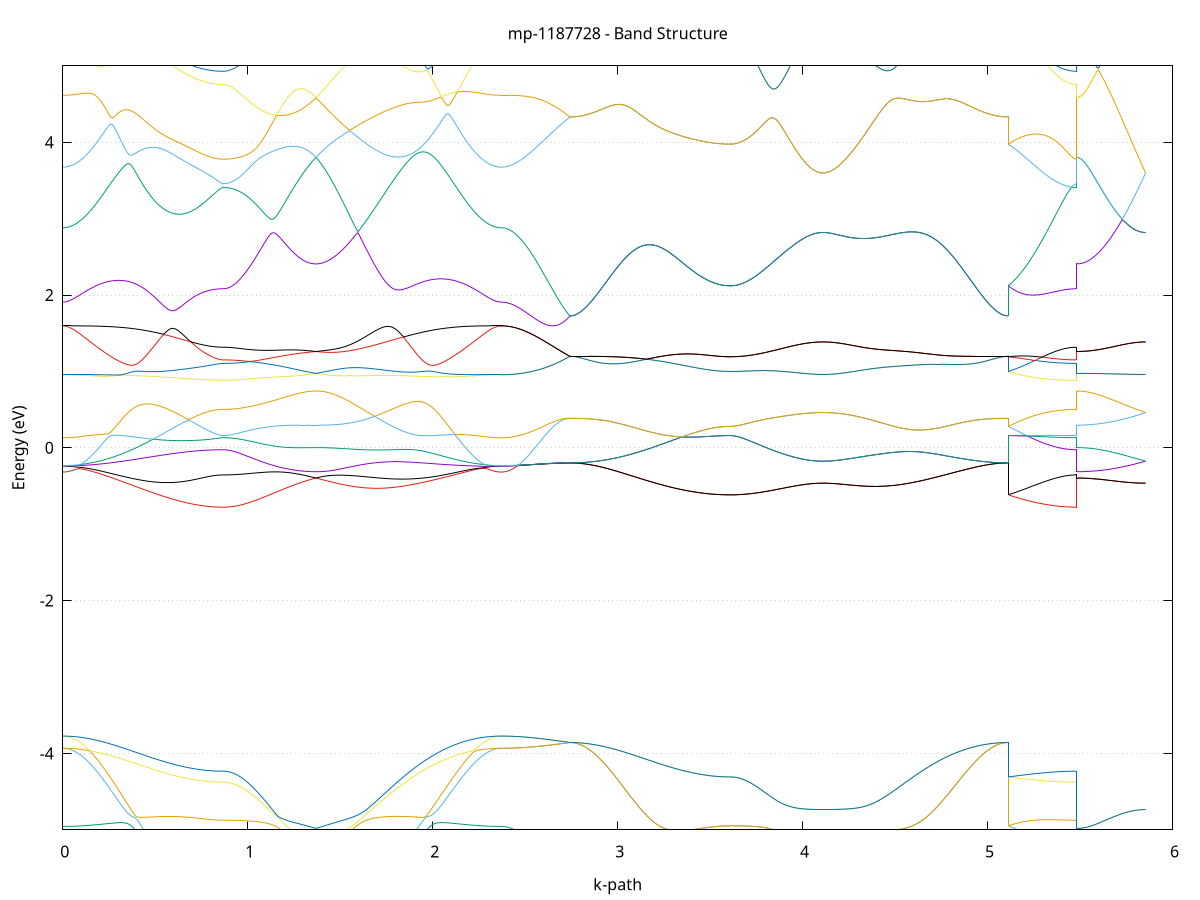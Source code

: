 set title 'mp-1187728 - Band Structure'
set xlabel 'k-path'
set ylabel 'Energy (eV)'
set grid y
set yrange [-5:5]
set terminal png size 800,600
set output 'mp-1187728_bands_gnuplot.png'
plot '-' using 1:2 with lines notitle, '-' using 1:2 with lines notitle, '-' using 1:2 with lines notitle, '-' using 1:2 with lines notitle, '-' using 1:2 with lines notitle, '-' using 1:2 with lines notitle, '-' using 1:2 with lines notitle, '-' using 1:2 with lines notitle, '-' using 1:2 with lines notitle, '-' using 1:2 with lines notitle, '-' using 1:2 with lines notitle, '-' using 1:2 with lines notitle, '-' using 1:2 with lines notitle, '-' using 1:2 with lines notitle, '-' using 1:2 with lines notitle, '-' using 1:2 with lines notitle, '-' using 1:2 with lines notitle, '-' using 1:2 with lines notitle, '-' using 1:2 with lines notitle, '-' using 1:2 with lines notitle, '-' using 1:2 with lines notitle, '-' using 1:2 with lines notitle, '-' using 1:2 with lines notitle, '-' using 1:2 with lines notitle, '-' using 1:2 with lines notitle, '-' using 1:2 with lines notitle, '-' using 1:2 with lines notitle, '-' using 1:2 with lines notitle, '-' using 1:2 with lines notitle, '-' using 1:2 with lines notitle, '-' using 1:2 with lines notitle, '-' using 1:2 with lines notitle, '-' using 1:2 with lines notitle, '-' using 1:2 with lines notitle, '-' using 1:2 with lines notitle, '-' using 1:2 with lines notitle, '-' using 1:2 with lines notitle, '-' using 1:2 with lines notitle, '-' using 1:2 with lines notitle, '-' using 1:2 with lines notitle, '-' using 1:2 with lines notitle, '-' using 1:2 with lines notitle, '-' using 1:2 with lines notitle, '-' using 1:2 with lines notitle, '-' using 1:2 with lines notitle, '-' using 1:2 with lines notitle, '-' using 1:2 with lines notitle, '-' using 1:2 with lines notitle
0.000000 -37.954059
0.009973 -37.954059
0.019945 -37.954059
0.029918 -37.954059
0.039890 -37.954059
0.049862 -37.954059
0.059835 -37.954059
0.069808 -37.954059
0.079780 -37.954059
0.089753 -37.954059
0.099725 -37.953959
0.109698 -37.953959
0.119670 -37.953959
0.129642 -37.953959
0.139615 -37.953959
0.149588 -37.953959
0.159560 -37.953959
0.169533 -37.953859
0.179505 -37.953859
0.189478 -37.953859
0.199450 -37.953859
0.209423 -37.953859
0.219395 -37.953759
0.229368 -37.953759
0.239340 -37.953759
0.249313 -37.953759
0.259285 -37.953659
0.269258 -37.953659
0.279230 -37.953659
0.289203 -37.953559
0.299175 -37.953559
0.309148 -37.953559
0.319120 -37.953559
0.329093 -37.953459
0.339065 -37.953459
0.349038 -37.953459
0.359010 -37.953359
0.368983 -37.953359
0.378955 -37.953359
0.388928 -37.953259
0.398900 -37.953259
0.408873 -37.953259
0.418845 -37.953159
0.428818 -37.953159
0.438790 -37.953159
0.448763 -37.953059
0.458735 -37.953059
0.468708 -37.953059
0.478680 -37.952959
0.488653 -37.952959
0.498625 -37.952859
0.508598 -37.952859
0.518570 -37.952859
0.528543 -37.952759
0.538515 -37.952759
0.548488 -37.952759
0.558460 -37.952659
0.568433 -37.952659
0.578405 -37.952659
0.588378 -37.952559
0.598350 -37.952559
0.608323 -37.952559
0.618295 -37.952459
0.628268 -37.952459
0.638240 -37.952459
0.648213 -37.952359
0.658185 -37.952359
0.668158 -37.952359
0.678130 -37.952259
0.688103 -37.952259
0.698075 -37.952259
0.708048 -37.952259
0.718020 -37.952159
0.727993 -37.952159
0.737965 -37.952159
0.747938 -37.952159
0.757910 -37.952159
0.767883 -37.952059
0.777855 -37.952059
0.787828 -37.952059
0.797800 -37.952059
0.807773 -37.952059
0.817745 -37.952059
0.827718 -37.952059
0.837690 -37.952059
0.847663 -37.951959
0.857635 -37.951959
0.867608 -37.951959
0.867608 -37.951959
0.877429 -37.951959
0.887251 -37.951959
0.897073 -37.951959
0.906895 -37.951959
0.916717 -37.951959
0.926539 -37.951959
0.936360 -37.951959
0.946182 -37.951959
0.956004 -37.951959
0.965826 -37.951959
0.975648 -37.951959
0.985470 -37.951959
0.995291 -37.951959
1.005113 -37.951959
1.014935 -37.951959
1.024757 -37.951959
1.034579 -37.951959
1.044401 -37.951859
1.054222 -37.951859
1.064044 -37.951859
1.073866 -37.951859
1.083688 -37.951859
1.093510 -37.951859
1.103332 -37.951859
1.113153 -37.951859
1.122975 -37.951859
1.132797 -37.951759
1.142619 -37.951759
1.152441 -37.951759
1.162263 -37.951759
1.172084 -37.951759
1.181906 -37.951759
1.191728 -37.951659
1.201550 -37.951659
1.211372 -37.951659
1.221194 -37.951659
1.231015 -37.951659
1.240837 -37.951659
1.250659 -37.951659
1.260481 -37.951559
1.270303 -37.951559
1.280125 -37.951559
1.289946 -37.951559
1.299768 -37.951559
1.309590 -37.951459
1.319412 -37.951459
1.329234 -37.951459
1.339056 -37.951459
1.348877 -37.951459
1.358699 -37.951459
1.368521 -37.951459
1.368521 -37.951459
1.378440 -37.951459
1.388359 -37.951459
1.398278 -37.951459
1.408197 -37.951459
1.418116 -37.951459
1.428035 -37.951559
1.437955 -37.951559
1.447874 -37.951559
1.457793 -37.951559
1.467712 -37.951559
1.477631 -37.951659
1.487550 -37.951659
1.497469 -37.951659
1.507388 -37.951659
1.517307 -37.951759
1.527226 -37.951759
1.537145 -37.951759
1.547064 -37.951759
1.556983 -37.951859
1.566903 -37.951859
1.576822 -37.951859
1.586741 -37.951859
1.596660 -37.951959
1.606579 -37.951959
1.616498 -37.951959
1.626417 -37.952059
1.636336 -37.952059
1.646255 -37.952059
1.656174 -37.952159
1.666093 -37.952159
1.676012 -37.952159
1.685931 -37.952259
1.695851 -37.952259
1.705770 -37.952259
1.715689 -37.952359
1.725608 -37.952359
1.735527 -37.952359
1.745446 -37.952459
1.755365 -37.952459
1.765284 -37.952459
1.775203 -37.952559
1.785122 -37.952559
1.795041 -37.952659
1.804960 -37.952659
1.814879 -37.952659
1.824799 -37.952759
1.834718 -37.952759
1.844637 -37.952759
1.854556 -37.952859
1.864475 -37.952859
1.874394 -37.952959
1.884313 -37.952959
1.894232 -37.952959
1.904151 -37.953059
1.914070 -37.953059
1.923989 -37.953059
1.933908 -37.953159
1.943828 -37.953159
1.953747 -37.953159
1.963666 -37.953259
1.973585 -37.953259
1.983504 -37.953259
1.993423 -37.953359
2.003342 -37.953359
2.013261 -37.953359
2.023180 -37.953459
2.033099 -37.953459
2.043018 -37.953459
2.052937 -37.953559
2.062856 -37.953559
2.072776 -37.953559
2.082695 -37.953659
2.092614 -37.953659
2.102533 -37.953659
2.112452 -37.953659
2.122371 -37.953759
2.132290 -37.953759
2.142209 -37.953759
2.152128 -37.953759
2.162047 -37.953859
2.171966 -37.953859
2.181885 -37.953859
2.191804 -37.953859
2.201724 -37.953859
2.211643 -37.953959
2.221562 -37.953959
2.231481 -37.953959
2.241400 -37.953959
2.251319 -37.953959
2.261238 -37.953959
2.271157 -37.953959
2.281076 -37.953959
2.290995 -37.954059
2.300914 -37.954059
2.310833 -37.954059
2.320752 -37.954059
2.330672 -37.954059
2.340591 -37.954059
2.350510 -37.954059
2.360429 -37.954059
2.370348 -37.954059
2.370348 -37.954059
2.380119 -37.954059
2.389890 -37.954059
2.399662 -37.954059
2.409433 -37.954059
2.419204 -37.954059
2.428976 -37.954059
2.438747 -37.953959
2.448518 -37.953959
2.458289 -37.953959
2.468061 -37.953959
2.477832 -37.953959
2.487603 -37.953859
2.497374 -37.953859
2.507146 -37.953859
2.516917 -37.953759
2.526688 -37.953759
2.536460 -37.953659
2.546231 -37.953659
2.556002 -37.953659
2.565773 -37.953559
2.575545 -37.953559
2.585316 -37.953459
2.595087 -37.953459
2.604859 -37.953459
2.614630 -37.953359
2.624401 -37.953359
2.634172 -37.953259
2.643944 -37.953259
2.653715 -37.953159
2.663486 -37.953159
2.673258 -37.953059
2.683029 -37.953059
2.692800 -37.952959
2.702571 -37.952959
2.712343 -37.952859
2.722114 -37.952759
2.731885 -37.952759
2.741657 -37.952659
2.741657 -37.952659
2.751629 -37.952659
2.761602 -37.952659
2.771574 -37.952659
2.781547 -37.952659
2.791519 -37.952659
2.801492 -37.952659
2.811464 -37.952659
2.821437 -37.952659
2.831409 -37.952659
2.841382 -37.952659
2.851354 -37.952659
2.861327 -37.952659
2.871299 -37.952659
2.881272 -37.952659
2.891244 -37.952659
2.901217 -37.952559
2.911189 -37.952559
2.921162 -37.952559
2.931134 -37.952559
2.941107 -37.952559
2.951079 -37.952559
2.961052 -37.952559
2.971024 -37.952559
2.980997 -37.952459
2.990969 -37.952459
3.000942 -37.952459
3.010914 -37.952459
3.020887 -37.952459
3.030859 -37.952459
3.040832 -37.952359
3.050804 -37.952359
3.060777 -37.952359
3.070749 -37.952359
3.080722 -37.952359
3.090694 -37.952259
3.100667 -37.952259
3.110639 -37.952259
3.120612 -37.952259
3.130584 -37.952259
3.140557 -37.952259
3.150529 -37.952159
3.160502 -37.952159
3.170474 -37.952159
3.180447 -37.952159
3.190419 -37.952059
3.200392 -37.952059
3.210364 -37.952059
3.220337 -37.952059
3.230309 -37.952059
3.240282 -37.951959
3.250254 -37.951959
3.260227 -37.951959
3.270199 -37.951959
3.280172 -37.951959
3.290144 -37.951859
3.300117 -37.951859
3.310089 -37.951859
3.320062 -37.951859
3.330034 -37.951859
3.340007 -37.951859
3.349979 -37.951759
3.359952 -37.951759
3.369924 -37.951759
3.379897 -37.951759
3.389869 -37.951759
3.399842 -37.951759
3.409814 -37.951659
3.419787 -37.951659
3.429759 -37.951659
3.439732 -37.951659
3.449704 -37.951659
3.459677 -37.951659
3.469649 -37.951659
3.479622 -37.951659
3.489594 -37.951659
3.499567 -37.951659
3.509539 -37.951559
3.519512 -37.951559
3.529484 -37.951559
3.539457 -37.951559
3.549429 -37.951559
3.559402 -37.951559
3.569374 -37.951559
3.579347 -37.951559
3.589319 -37.951559
3.599292 -37.951559
3.609264 -37.951559
3.609264 -37.951559
3.619086 -37.951559
3.628908 -37.951559
3.638730 -37.951559
3.648551 -37.951559
3.658373 -37.951559
3.668195 -37.951559
3.678017 -37.951559
3.687839 -37.951559
3.697661 -37.951559
3.707482 -37.951559
3.717304 -37.951559
3.727126 -37.951559
3.736948 -37.951559
3.746770 -37.951559
3.756592 -37.951559
3.766413 -37.951559
3.776235 -37.951559
3.786057 -37.951559
3.795879 -37.951559
3.805701 -37.951559
3.815523 -37.951559
3.825344 -37.951559
3.835166 -37.951559
3.844988 -37.951459
3.854810 -37.951459
3.864632 -37.951459
3.874454 -37.951459
3.884275 -37.951459
3.894097 -37.951459
3.903919 -37.951459
3.913741 -37.951459
3.923563 -37.951459
3.933385 -37.951459
3.943206 -37.951459
3.953028 -37.951459
3.962850 -37.951459
3.972672 -37.951459
3.982494 -37.951459
3.992316 -37.951459
4.002137 -37.951459
4.011959 -37.951459
4.021781 -37.951459
4.031603 -37.951459
4.041425 -37.951459
4.051247 -37.951459
4.061068 -37.951459
4.070890 -37.951459
4.080712 -37.951459
4.090534 -37.951459
4.100356 -37.951459
4.110178 -37.951459
4.110178 -37.951459
4.120097 -37.951459
4.130016 -37.951459
4.139935 -37.951459
4.149854 -37.951459
4.159773 -37.951459
4.169692 -37.951459
4.179611 -37.951459
4.189530 -37.951459
4.199449 -37.951459
4.209368 -37.951459
4.219287 -37.951459
4.229207 -37.951459
4.239126 -37.951459
4.249045 -37.951459
4.258964 -37.951459
4.268883 -37.951459
4.278802 -37.951459
4.288721 -37.951459
4.298640 -37.951459
4.308559 -37.951559
4.318478 -37.951559
4.328397 -37.951559
4.338316 -37.951559
4.348235 -37.951559
4.358155 -37.951559
4.368074 -37.951559
4.377993 -37.951559
4.387912 -37.951559
4.397831 -37.951659
4.407750 -37.951659
4.417669 -37.951659
4.427588 -37.951659
4.437507 -37.951659
4.447426 -37.951659
4.457345 -37.951659
4.467264 -37.951759
4.477183 -37.951759
4.487103 -37.951759
4.497022 -37.951759
4.506941 -37.951759
4.516860 -37.951859
4.526779 -37.951859
4.536698 -37.951859
4.546617 -37.951859
4.556536 -37.951859
4.566455 -37.951859
4.576374 -37.951959
4.586293 -37.951959
4.596212 -37.951959
4.606131 -37.951959
4.616051 -37.951959
4.625970 -37.952059
4.635889 -37.952059
4.645808 -37.952059
4.655727 -37.952059
4.665646 -37.952059
4.675565 -37.952159
4.685484 -37.952159
4.695403 -37.952159
4.705322 -37.952159
4.715241 -37.952159
4.725160 -37.952259
4.735079 -37.952259
4.744999 -37.952259
4.754918 -37.952259
4.764837 -37.952259
4.774756 -37.952359
4.784675 -37.952359
4.794594 -37.952359
4.804513 -37.952359
4.814432 -37.952359
4.824351 -37.952459
4.834270 -37.952459
4.844189 -37.952459
4.854108 -37.952459
4.864027 -37.952459
4.873947 -37.952459
4.883866 -37.952559
4.893785 -37.952559
4.903704 -37.952559
4.913623 -37.952559
4.923542 -37.952559
4.933461 -37.952559
4.943380 -37.952559
4.953299 -37.952659
4.963218 -37.952659
4.973137 -37.952659
4.983056 -37.952659
4.992975 -37.952659
5.002895 -37.952659
5.012814 -37.952659
5.022733 -37.952659
5.032652 -37.952659
5.042571 -37.952659
5.052490 -37.952659
5.062409 -37.952659
5.072328 -37.952659
5.082247 -37.952659
5.092166 -37.952659
5.102085 -37.952659
5.112004 -37.952659
5.112004 -37.951559
5.121776 -37.951559
5.131547 -37.951559
5.141318 -37.951659
5.151090 -37.951659
5.160861 -37.951659
5.170632 -37.951659
5.180403 -37.951659
5.190175 -37.951659
5.199946 -37.951759
5.209717 -37.951759
5.219488 -37.951759
5.229260 -37.951759
5.239031 -37.951759
5.248802 -37.951759
5.258574 -37.951859
5.268345 -37.951859
5.278116 -37.951859
5.287887 -37.951859
5.297659 -37.951859
5.307430 -37.951859
5.317201 -37.951859
5.326973 -37.951859
5.336744 -37.951959
5.346515 -37.951959
5.356286 -37.951959
5.366058 -37.951959
5.375829 -37.951959
5.385600 -37.951959
5.395372 -37.951959
5.405143 -37.951959
5.414914 -37.951959
5.424685 -37.951959
5.434457 -37.951959
5.444228 -37.951959
5.453999 -37.951959
5.463771 -37.951959
5.473542 -37.951959
5.483313 -37.951959
5.483313 -37.951459
5.493084 -37.951459
5.502856 -37.951459
5.512627 -37.951459
5.522398 -37.951459
5.532170 -37.951459
5.541941 -37.951459
5.551712 -37.951459
5.561483 -37.951459
5.571255 -37.951459
5.581026 -37.951459
5.590797 -37.951459
5.600568 -37.951459
5.610340 -37.951459
5.620111 -37.951459
5.629882 -37.951459
5.639654 -37.951459
5.649425 -37.951459
5.659196 -37.951459
5.668967 -37.951459
5.678739 -37.951459
5.688510 -37.951459
5.698281 -37.951459
5.708053 -37.951459
5.717824 -37.951459
5.727595 -37.951459
5.737366 -37.951459
5.747138 -37.951459
5.756909 -37.951459
5.766680 -37.951459
5.776452 -37.951459
5.786223 -37.951459
5.795994 -37.951459
5.805765 -37.951459
5.815537 -37.951459
5.825308 -37.951459
5.835079 -37.951459
5.844851 -37.951459
5.854622 -37.951459
e
0.000000 -37.951359
0.009973 -37.951359
0.019945 -37.951359
0.029918 -37.951359
0.039890 -37.951359
0.049862 -37.951359
0.059835 -37.951359
0.069808 -37.951359
0.079780 -37.951359
0.089753 -37.951359
0.099725 -37.951359
0.109698 -37.951359
0.119670 -37.951359
0.129642 -37.951259
0.139615 -37.951259
0.149588 -37.951259
0.159560 -37.951259
0.169533 -37.951259
0.179505 -37.951259
0.189478 -37.951259
0.199450 -37.951259
0.209423 -37.951259
0.219395 -37.951259
0.229368 -37.951259
0.239340 -37.951259
0.249313 -37.951259
0.259285 -37.951259
0.269258 -37.951259
0.279230 -37.951259
0.289203 -37.951259
0.299175 -37.951159
0.309148 -37.951159
0.319120 -37.951159
0.329093 -37.951159
0.339065 -37.951159
0.349038 -37.951159
0.359010 -37.951159
0.368983 -37.951159
0.378955 -37.951159
0.388928 -37.951159
0.398900 -37.951159
0.408873 -37.951159
0.418845 -37.951159
0.428818 -37.951159
0.438790 -37.951159
0.448763 -37.951159
0.458735 -37.951059
0.468708 -37.951059
0.478680 -37.951059
0.488653 -37.951059
0.498625 -37.951059
0.508598 -37.951059
0.518570 -37.951059
0.528543 -37.951059
0.538515 -37.951059
0.548488 -37.951059
0.558460 -37.951059
0.568433 -37.951059
0.578405 -37.951059
0.588378 -37.951059
0.598350 -37.951059
0.608323 -37.951059
0.618295 -37.951059
0.628268 -37.951059
0.638240 -37.951059
0.648213 -37.951059
0.658185 -37.951059
0.668158 -37.951059
0.678130 -37.951059
0.688103 -37.951059
0.698075 -37.951059
0.708048 -37.951059
0.718020 -37.951059
0.727993 -37.951059
0.737965 -37.951059
0.747938 -37.951059
0.757910 -37.951059
0.767883 -37.951059
0.777855 -37.951059
0.787828 -37.951059
0.797800 -37.951059
0.807773 -37.951059
0.817745 -37.951059
0.827718 -37.951059
0.837690 -37.951059
0.847663 -37.951059
0.857635 -37.951059
0.867608 -37.951059
0.867608 -37.951059
0.877429 -37.951059
0.887251 -37.951059
0.897073 -37.951059
0.906895 -37.951059
0.916717 -37.951059
0.926539 -37.951159
0.936360 -37.951059
0.946182 -37.951159
0.956004 -37.951159
0.965826 -37.951159
0.975648 -37.951159
0.985470 -37.951159
0.995291 -37.951159
1.005113 -37.951159
1.014935 -37.951159
1.024757 -37.951159
1.034579 -37.951159
1.044401 -37.951159
1.054222 -37.951159
1.064044 -37.951159
1.073866 -37.951159
1.083688 -37.951159
1.093510 -37.951159
1.103332 -37.951159
1.113153 -37.951159
1.122975 -37.951159
1.132797 -37.951159
1.142619 -37.951159
1.152441 -37.951159
1.162263 -37.951159
1.172084 -37.951159
1.181906 -37.951159
1.191728 -37.951159
1.201550 -37.951259
1.211372 -37.951259
1.221194 -37.951259
1.231015 -37.951259
1.240837 -37.951259
1.250659 -37.951259
1.260481 -37.951259
1.270303 -37.951259
1.280125 -37.951259
1.289946 -37.951259
1.299768 -37.951259
1.309590 -37.951359
1.319412 -37.951359
1.329234 -37.951359
1.339056 -37.951359
1.348877 -37.951359
1.358699 -37.951359
1.368521 -37.951359
1.368521 -37.951359
1.378440 -37.951359
1.388359 -37.951359
1.398278 -37.951359
1.408197 -37.951359
1.418116 -37.951359
1.428035 -37.951359
1.437955 -37.951259
1.447874 -37.951259
1.457793 -37.951259
1.467712 -37.951259
1.477631 -37.951259
1.487550 -37.951259
1.497469 -37.951259
1.507388 -37.951259
1.517307 -37.951159
1.527226 -37.951159
1.537145 -37.951159
1.547064 -37.951159
1.556983 -37.951159
1.566903 -37.951159
1.576822 -37.951159
1.586741 -37.951159
1.596660 -37.951159
1.606579 -37.951159
1.616498 -37.951059
1.626417 -37.951059
1.636336 -37.951059
1.646255 -37.951059
1.656174 -37.951059
1.666093 -37.951059
1.676012 -37.951059
1.685931 -37.951059
1.695851 -37.951059
1.705770 -37.951059
1.715689 -37.951059
1.725608 -37.951059
1.735527 -37.951059
1.745446 -37.951059
1.755365 -37.951059
1.765284 -37.951059
1.775203 -37.951059
1.785122 -37.951059
1.795041 -37.951059
1.804960 -37.951059
1.814879 -37.951059
1.824799 -37.951059
1.834718 -37.951059
1.844637 -37.951059
1.854556 -37.951059
1.864475 -37.951059
1.874394 -37.951059
1.884313 -37.951059
1.894232 -37.951059
1.904151 -37.951059
1.914070 -37.951159
1.923989 -37.951159
1.933908 -37.951159
1.943828 -37.951159
1.953747 -37.951159
1.963666 -37.951159
1.973585 -37.951159
1.983504 -37.951159
1.993423 -37.951159
2.003342 -37.951159
2.013261 -37.951159
2.023180 -37.951159
2.033099 -37.951159
2.043018 -37.951159
2.052937 -37.951159
2.062856 -37.951259
2.072776 -37.951259
2.082695 -37.951259
2.092614 -37.951259
2.102533 -37.951259
2.112452 -37.951259
2.122371 -37.951259
2.132290 -37.951259
2.142209 -37.951259
2.152128 -37.951259
2.162047 -37.951259
2.171966 -37.951259
2.181885 -37.951259
2.191804 -37.951259
2.201724 -37.951259
2.211643 -37.951259
2.221562 -37.951259
2.231481 -37.951359
2.241400 -37.951359
2.251319 -37.951359
2.261238 -37.951359
2.271157 -37.951359
2.281076 -37.951359
2.290995 -37.951359
2.300914 -37.951359
2.310833 -37.951359
2.320752 -37.951359
2.330672 -37.951359
2.340591 -37.951359
2.350510 -37.951359
2.360429 -37.951359
2.370348 -37.951359
2.370348 -37.951359
2.380119 -37.951359
2.389890 -37.951359
2.399662 -37.951359
2.409433 -37.951359
2.419204 -37.951359
2.428976 -37.951359
2.438747 -37.951359
2.448518 -37.951359
2.458289 -37.951459
2.468061 -37.951459
2.477832 -37.951459
2.487603 -37.951459
2.497374 -37.951559
2.507146 -37.951559
2.516917 -37.951559
2.526688 -37.951659
2.536460 -37.951659
2.546231 -37.951659
2.556002 -37.951759
2.565773 -37.951759
2.575545 -37.951859
2.585316 -37.951859
2.595087 -37.951859
2.604859 -37.951959
2.614630 -37.951959
2.624401 -37.952059
2.634172 -37.952059
2.643944 -37.952159
2.653715 -37.952159
2.663486 -37.952259
2.673258 -37.952259
2.683029 -37.952359
2.692800 -37.952359
2.702571 -37.952459
2.712343 -37.952559
2.722114 -37.952559
2.731885 -37.952659
2.741657 -37.952659
2.741657 -37.952659
2.751629 -37.952659
2.761602 -37.952659
2.771574 -37.952659
2.781547 -37.952659
2.791519 -37.952659
2.801492 -37.952659
2.811464 -37.952659
2.821437 -37.952659
2.831409 -37.952659
2.841382 -37.952659
2.851354 -37.952659
2.861327 -37.952659
2.871299 -37.952659
2.881272 -37.952559
2.891244 -37.952559
2.901217 -37.952559
2.911189 -37.952559
2.921162 -37.952559
2.931134 -37.952559
2.941107 -37.952559
2.951079 -37.952559
2.961052 -37.952559
2.971024 -37.952459
2.980997 -37.952459
2.990969 -37.952459
3.000942 -37.952459
3.010914 -37.952459
3.020887 -37.952459
3.030859 -37.952359
3.040832 -37.952359
3.050804 -37.952359
3.060777 -37.952359
3.070749 -37.952359
3.080722 -37.952259
3.090694 -37.952259
3.100667 -37.952259
3.110639 -37.952259
3.120612 -37.952259
3.130584 -37.952159
3.140557 -37.952159
3.150529 -37.952159
3.160502 -37.952159
3.170474 -37.952159
3.180447 -37.952059
3.190419 -37.952059
3.200392 -37.952059
3.210364 -37.952059
3.220337 -37.952059
3.230309 -37.951959
3.240282 -37.951959
3.250254 -37.951959
3.260227 -37.951959
3.270199 -37.951959
3.280172 -37.951859
3.290144 -37.951859
3.300117 -37.951859
3.310089 -37.951859
3.320062 -37.951859
3.330034 -37.951759
3.340007 -37.951759
3.349979 -37.951759
3.359952 -37.951759
3.369924 -37.951759
3.379897 -37.951759
3.389869 -37.951759
3.399842 -37.951659
3.409814 -37.951659
3.419787 -37.951659
3.429759 -37.951659
3.439732 -37.951659
3.449704 -37.951659
3.459677 -37.951659
3.469649 -37.951659
3.479622 -37.951559
3.489594 -37.951559
3.499567 -37.951559
3.509539 -37.951559
3.519512 -37.951559
3.529484 -37.951559
3.539457 -37.951559
3.549429 -37.951559
3.559402 -37.951559
3.569374 -37.951559
3.579347 -37.951559
3.589319 -37.951559
3.599292 -37.951559
3.609264 -37.951559
3.609264 -37.951559
3.619086 -37.951559
3.628908 -37.951559
3.638730 -37.951559
3.648551 -37.951559
3.658373 -37.951559
3.668195 -37.951559
3.678017 -37.951559
3.687839 -37.951559
3.697661 -37.951559
3.707482 -37.951559
3.717304 -37.951559
3.727126 -37.951559
3.736948 -37.951559
3.746770 -37.951559
3.756592 -37.951559
3.766413 -37.951559
3.776235 -37.951559
3.786057 -37.951459
3.795879 -37.951459
3.805701 -37.951459
3.815523 -37.951459
3.825344 -37.951459
3.835166 -37.951459
3.844988 -37.951459
3.854810 -37.951459
3.864632 -37.951459
3.874454 -37.951459
3.884275 -37.951459
3.894097 -37.951459
3.903919 -37.951459
3.913741 -37.951459
3.923563 -37.951459
3.933385 -37.951459
3.943206 -37.951459
3.953028 -37.951459
3.962850 -37.951459
3.972672 -37.951459
3.982494 -37.951459
3.992316 -37.951459
4.002137 -37.951459
4.011959 -37.951459
4.021781 -37.951459
4.031603 -37.951459
4.041425 -37.951459
4.051247 -37.951459
4.061068 -37.951359
4.070890 -37.951359
4.080712 -37.951359
4.090534 -37.951359
4.100356 -37.951359
4.110178 -37.951359
4.110178 -37.951359
4.120097 -37.951359
4.130016 -37.951359
4.139935 -37.951459
4.149854 -37.951459
4.159773 -37.951459
4.169692 -37.951459
4.179611 -37.951459
4.189530 -37.951459
4.199449 -37.951459
4.209368 -37.951459
4.219287 -37.951459
4.229207 -37.951459
4.239126 -37.951459
4.249045 -37.951459
4.258964 -37.951459
4.268883 -37.951459
4.278802 -37.951459
4.288721 -37.951459
4.298640 -37.951459
4.308559 -37.951459
4.318478 -37.951459
4.328397 -37.951559
4.338316 -37.951559
4.348235 -37.951559
4.358155 -37.951559
4.368074 -37.951559
4.377993 -37.951559
4.387912 -37.951559
4.397831 -37.951559
4.407750 -37.951559
4.417669 -37.951659
4.427588 -37.951659
4.437507 -37.951659
4.447426 -37.951659
4.457345 -37.951659
4.467264 -37.951659
4.477183 -37.951759
4.487103 -37.951759
4.497022 -37.951759
4.506941 -37.951759
4.516860 -37.951759
4.526779 -37.951759
4.536698 -37.951859
4.546617 -37.951859
4.556536 -37.951859
4.566455 -37.951859
4.576374 -37.951859
4.586293 -37.951959
4.596212 -37.951959
4.606131 -37.951959
4.616051 -37.951959
4.625970 -37.951959
4.635889 -37.952059
4.645808 -37.952059
4.655727 -37.952059
4.665646 -37.952059
4.675565 -37.952059
4.685484 -37.952159
4.695403 -37.952159
4.705322 -37.952159
4.715241 -37.952159
4.725160 -37.952159
4.735079 -37.952259
4.744999 -37.952259
4.754918 -37.952259
4.764837 -37.952259
4.774756 -37.952259
4.784675 -37.952359
4.794594 -37.952359
4.804513 -37.952359
4.814432 -37.952359
4.824351 -37.952359
4.834270 -37.952459
4.844189 -37.952459
4.854108 -37.952459
4.864027 -37.952459
4.873947 -37.952459
4.883866 -37.952459
4.893785 -37.952559
4.903704 -37.952559
4.913623 -37.952559
4.923542 -37.952559
4.933461 -37.952559
4.943380 -37.952559
4.953299 -37.952559
4.963218 -37.952559
4.973137 -37.952659
4.983056 -37.952659
4.992975 -37.952659
5.002895 -37.952659
5.012814 -37.952659
5.022733 -37.952659
5.032652 -37.952659
5.042571 -37.952659
5.052490 -37.952659
5.062409 -37.952659
5.072328 -37.952659
5.082247 -37.952659
5.092166 -37.952659
5.102085 -37.952659
5.112004 -37.952659
5.112004 -37.951559
5.121776 -37.951559
5.131547 -37.951559
5.141318 -37.951459
5.151090 -37.951459
5.160861 -37.951459
5.170632 -37.951459
5.180403 -37.951459
5.190175 -37.951459
5.199946 -37.951359
5.209717 -37.951359
5.219488 -37.951359
5.229260 -37.951359
5.239031 -37.951359
5.248802 -37.951359
5.258574 -37.951259
5.268345 -37.951259
5.278116 -37.951259
5.287887 -37.951259
5.297659 -37.951259
5.307430 -37.951259
5.317201 -37.951259
5.326973 -37.951159
5.336744 -37.951159
5.346515 -37.951159
5.356286 -37.951159
5.366058 -37.951159
5.375829 -37.951159
5.385600 -37.951159
5.395372 -37.951159
5.405143 -37.951159
5.414914 -37.951159
5.424685 -37.951159
5.434457 -37.951159
5.444228 -37.951059
5.453999 -37.951059
5.463771 -37.951059
5.473542 -37.951059
5.483313 -37.951059
5.483313 -37.951359
5.493084 -37.951359
5.502856 -37.951359
5.512627 -37.951359
5.522398 -37.951359
5.532170 -37.951359
5.541941 -37.951359
5.551712 -37.951359
5.561483 -37.951359
5.571255 -37.951359
5.581026 -37.951359
5.590797 -37.951359
5.600568 -37.951359
5.610340 -37.951359
5.620111 -37.951359
5.629882 -37.951359
5.639654 -37.951359
5.649425 -37.951359
5.659196 -37.951359
5.668967 -37.951359
5.678739 -37.951359
5.688510 -37.951359
5.698281 -37.951359
5.708053 -37.951359
5.717824 -37.951359
5.727595 -37.951359
5.737366 -37.951359
5.747138 -37.951359
5.756909 -37.951359
5.766680 -37.951359
5.776452 -37.951359
5.786223 -37.951359
5.795994 -37.951359
5.805765 -37.951359
5.815537 -37.951359
5.825308 -37.951359
5.835079 -37.951359
5.844851 -37.951359
5.854622 -37.951359
e
0.000000 -37.781459
0.009973 -37.781459
0.019945 -37.781459
0.029918 -37.781459
0.039890 -37.781459
0.049862 -37.781559
0.059835 -37.781559
0.069808 -37.781559
0.079780 -37.781559
0.089753 -37.781659
0.099725 -37.781659
0.109698 -37.781659
0.119670 -37.781759
0.129642 -37.781759
0.139615 -37.781859
0.149588 -37.781859
0.159560 -37.781959
0.169533 -37.782059
0.179505 -37.782059
0.189478 -37.782159
0.199450 -37.782259
0.209423 -37.782259
0.219395 -37.782359
0.229368 -37.782459
0.239340 -37.782559
0.249313 -37.782659
0.259285 -37.782759
0.269258 -37.782759
0.279230 -37.782859
0.289203 -37.782959
0.299175 -37.783059
0.309148 -37.783159
0.319120 -37.783259
0.329093 -37.783359
0.339065 -37.783459
0.349038 -37.783559
0.359010 -37.783659
0.368983 -37.783759
0.378955 -37.783859
0.388928 -37.784059
0.398900 -37.784159
0.408873 -37.784259
0.418845 -37.784359
0.428818 -37.784459
0.438790 -37.784559
0.448763 -37.784659
0.458735 -37.784759
0.468708 -37.784859
0.478680 -37.785059
0.488653 -37.785159
0.498625 -37.785259
0.508598 -37.785359
0.518570 -37.785459
0.528543 -37.785559
0.538515 -37.785659
0.548488 -37.785759
0.558460 -37.785859
0.568433 -37.785959
0.578405 -37.786059
0.588378 -37.786159
0.598350 -37.786259
0.608323 -37.786359
0.618295 -37.786459
0.628268 -37.786559
0.638240 -37.786559
0.648213 -37.786659
0.658185 -37.786759
0.668158 -37.786859
0.678130 -37.786859
0.688103 -37.786959
0.698075 -37.787059
0.708048 -37.787059
0.718020 -37.787159
0.727993 -37.787259
0.737965 -37.787259
0.747938 -37.787359
0.757910 -37.787359
0.767883 -37.787459
0.777855 -37.787459
0.787828 -37.787459
0.797800 -37.787459
0.807773 -37.787559
0.817745 -37.787559
0.827718 -37.787559
0.837690 -37.787559
0.847663 -37.787559
0.857635 -37.787559
0.867608 -37.787559
0.867608 -37.787559
0.877429 -37.787559
0.887251 -37.787559
0.897073 -37.787559
0.906895 -37.787559
0.916717 -37.787559
0.926539 -37.787559
0.936360 -37.787559
0.946182 -37.787559
0.956004 -37.787559
0.965826 -37.787559
0.975648 -37.787559
0.985470 -37.787459
0.995291 -37.787459
1.005113 -37.787459
1.014935 -37.787459
1.024757 -37.787459
1.034579 -37.787359
1.044401 -37.787359
1.054222 -37.787359
1.064044 -37.787259
1.073866 -37.787259
1.083688 -37.787259
1.093510 -37.787259
1.103332 -37.787159
1.113153 -37.787159
1.122975 -37.787159
1.132797 -37.787059
1.142619 -37.787059
1.152441 -37.787059
1.162263 -37.786959
1.172084 -37.786959
1.181906 -37.786859
1.191728 -37.786859
1.201550 -37.786859
1.211372 -37.786759
1.221194 -37.786759
1.231015 -37.786759
1.240837 -37.786659
1.250659 -37.786659
1.260481 -37.786559
1.270303 -37.786559
1.280125 -37.786559
1.289946 -37.786459
1.299768 -37.786459
1.309590 -37.786459
1.319412 -37.786459
1.329234 -37.786359
1.339056 -37.786359
1.348877 -37.786359
1.358699 -37.786359
1.368521 -37.786359
1.368521 -37.786359
1.378440 -37.786359
1.388359 -37.786359
1.398278 -37.786359
1.408197 -37.786359
1.418116 -37.786359
1.428035 -37.786459
1.437955 -37.786459
1.447874 -37.786459
1.457793 -37.786459
1.467712 -37.786459
1.477631 -37.786459
1.487550 -37.786459
1.497469 -37.786559
1.507388 -37.786559
1.517307 -37.786559
1.527226 -37.786559
1.537145 -37.786559
1.547064 -37.786559
1.556983 -37.786559
1.566903 -37.786559
1.576822 -37.786559
1.586741 -37.786559
1.596660 -37.786559
1.606579 -37.786459
1.616498 -37.786459
1.626417 -37.786459
1.636336 -37.786459
1.646255 -37.786459
1.656174 -37.786359
1.666093 -37.786359
1.676012 -37.786359
1.685931 -37.786259
1.695851 -37.786259
1.705770 -37.786159
1.715689 -37.786159
1.725608 -37.786059
1.735527 -37.786059
1.745446 -37.785959
1.755365 -37.785859
1.765284 -37.785859
1.775203 -37.785759
1.785122 -37.785659
1.795041 -37.785659
1.804960 -37.785559
1.814879 -37.785459
1.824799 -37.785359
1.834718 -37.785259
1.844637 -37.785259
1.854556 -37.785159
1.864475 -37.785059
1.874394 -37.784959
1.884313 -37.784859
1.894232 -37.784759
1.904151 -37.784659
1.914070 -37.784559
1.923989 -37.784459
1.933908 -37.784359
1.943828 -37.784259
1.953747 -37.784159
1.963666 -37.784059
1.973585 -37.783959
1.983504 -37.783859
1.993423 -37.783759
2.003342 -37.783659
2.013261 -37.783559
2.023180 -37.783459
2.033099 -37.783359
2.043018 -37.783359
2.052937 -37.783259
2.062856 -37.783159
2.072776 -37.783059
2.082695 -37.782959
2.092614 -37.782859
2.102533 -37.782759
2.112452 -37.782659
2.122371 -37.782559
2.132290 -37.782559
2.142209 -37.782459
2.152128 -37.782359
2.162047 -37.782259
2.171966 -37.782259
2.181885 -37.782159
2.191804 -37.782059
2.201724 -37.782059
2.211643 -37.781959
2.221562 -37.781959
2.231481 -37.781859
2.241400 -37.781759
2.251319 -37.781759
2.261238 -37.781759
2.271157 -37.781659
2.281076 -37.781659
2.290995 -37.781559
2.300914 -37.781559
2.310833 -37.781559
2.320752 -37.781559
2.330672 -37.781459
2.340591 -37.781459
2.350510 -37.781459
2.360429 -37.781459
2.370348 -37.781459
2.370348 -37.781459
2.380119 -37.781459
2.389890 -37.781459
2.399662 -37.781459
2.409433 -37.781459
2.419204 -37.781459
2.428976 -37.781459
2.438747 -37.781459
2.448518 -37.781459
2.458289 -37.781459
2.468061 -37.781459
2.477832 -37.781459
2.487603 -37.781459
2.497374 -37.781459
2.507146 -37.781459
2.516917 -37.781459
2.526688 -37.781459
2.536460 -37.781459
2.546231 -37.781459
2.556002 -37.781459
2.565773 -37.781459
2.575545 -37.781459
2.585316 -37.781459
2.595087 -37.781459
2.604859 -37.781359
2.614630 -37.781359
2.624401 -37.781359
2.634172 -37.781359
2.643944 -37.781359
2.653715 -37.781359
2.663486 -37.781359
2.673258 -37.781359
2.683029 -37.781359
2.692800 -37.781359
2.702571 -37.781359
2.712343 -37.781359
2.722114 -37.781359
2.731885 -37.781359
2.741657 -37.781359
2.741657 -37.781359
2.751629 -37.781359
2.761602 -37.781359
2.771574 -37.781359
2.781547 -37.781359
2.791519 -37.781359
2.801492 -37.781359
2.811464 -37.781459
2.821437 -37.781459
2.831409 -37.781459
2.841382 -37.781559
2.851354 -37.781559
2.861327 -37.781559
2.871299 -37.781659
2.881272 -37.781659
2.891244 -37.781759
2.901217 -37.781859
2.911189 -37.781859
2.921162 -37.781959
2.931134 -37.782059
2.941107 -37.782059
2.951079 -37.782159
2.961052 -37.782259
2.971024 -37.782359
2.980997 -37.782359
2.990969 -37.782459
3.000942 -37.782559
3.010914 -37.782659
3.020887 -37.782759
3.030859 -37.782859
3.040832 -37.782959
3.050804 -37.783059
3.060777 -37.783159
3.070749 -37.783259
3.080722 -37.783359
3.090694 -37.783459
3.100667 -37.783559
3.110639 -37.783659
3.120612 -37.783759
3.130584 -37.783859
3.140557 -37.784059
3.150529 -37.784159
3.160502 -37.784259
3.170474 -37.784359
3.180447 -37.784459
3.190419 -37.784559
3.200392 -37.784659
3.210364 -37.784759
3.220337 -37.784859
3.230309 -37.785059
3.240282 -37.785159
3.250254 -37.785259
3.260227 -37.785359
3.270199 -37.785459
3.280172 -37.785559
3.290144 -37.785659
3.300117 -37.785759
3.310089 -37.785859
3.320062 -37.785959
3.330034 -37.786059
3.340007 -37.786159
3.349979 -37.786259
3.359952 -37.786359
3.369924 -37.786459
3.379897 -37.786559
3.389869 -37.786559
3.399842 -37.786659
3.409814 -37.786759
3.419787 -37.786859
3.429759 -37.786859
3.439732 -37.786959
3.449704 -37.787059
3.459677 -37.787059
3.469649 -37.787159
3.479622 -37.787159
3.489594 -37.787259
3.499567 -37.787259
3.509539 -37.787359
3.519512 -37.787359
3.529484 -37.787359
3.539457 -37.787459
3.549429 -37.787459
3.559402 -37.787459
3.569374 -37.787459
3.579347 -37.787459
3.589319 -37.787559
3.599292 -37.787559
3.609264 -37.787559
3.609264 -37.787559
3.619086 -37.787559
3.628908 -37.787559
3.638730 -37.787559
3.648551 -37.787459
3.658373 -37.787459
3.668195 -37.787459
3.678017 -37.787459
3.687839 -37.787459
3.697661 -37.787459
3.707482 -37.787459
3.717304 -37.787459
3.727126 -37.787359
3.736948 -37.787359
3.746770 -37.787359
3.756592 -37.787359
3.766413 -37.787359
3.776235 -37.787359
3.786057 -37.787259
3.795879 -37.787259
3.805701 -37.787259
3.815523 -37.787259
3.825344 -37.787159
3.835166 -37.787159
3.844988 -37.787159
3.854810 -37.787059
3.864632 -37.787059
3.874454 -37.787059
3.884275 -37.786959
3.894097 -37.786959
3.903919 -37.786959
3.913741 -37.786859
3.923563 -37.786859
3.933385 -37.786759
3.943206 -37.786759
3.953028 -37.786759
3.962850 -37.786659
3.972672 -37.786659
3.982494 -37.786659
3.992316 -37.786559
4.002137 -37.786559
4.011959 -37.786559
4.021781 -37.786459
4.031603 -37.786459
4.041425 -37.786459
4.051247 -37.786459
4.061068 -37.786359
4.070890 -37.786359
4.080712 -37.786359
4.090534 -37.786359
4.100356 -37.786359
4.110178 -37.786359
4.110178 -37.786359
4.120097 -37.786359
4.130016 -37.786359
4.139935 -37.786359
4.149854 -37.786359
4.159773 -37.786359
4.169692 -37.786459
4.179611 -37.786459
4.189530 -37.786459
4.199449 -37.786459
4.209368 -37.786459
4.219287 -37.786459
4.229207 -37.786459
4.239126 -37.786559
4.249045 -37.786559
4.258964 -37.786559
4.268883 -37.786559
4.278802 -37.786559
4.288721 -37.786559
4.298640 -37.786559
4.308559 -37.786559
4.318478 -37.786559
4.328397 -37.786559
4.338316 -37.786559
4.348235 -37.786459
4.358155 -37.786459
4.368074 -37.786459
4.377993 -37.786459
4.387912 -37.786359
4.397831 -37.786359
4.407750 -37.786359
4.417669 -37.786259
4.427588 -37.786259
4.437507 -37.786159
4.447426 -37.786159
4.457345 -37.786059
4.467264 -37.786059
4.477183 -37.785959
4.487103 -37.785959
4.497022 -37.785859
4.506941 -37.785759
4.516860 -37.785759
4.526779 -37.785659
4.536698 -37.785559
4.546617 -37.785459
4.556536 -37.785459
4.566455 -37.785359
4.576374 -37.785259
4.586293 -37.785159
4.596212 -37.785059
4.606131 -37.784959
4.616051 -37.784859
4.625970 -37.784759
4.635889 -37.784659
4.645808 -37.784559
4.655727 -37.784459
4.665646 -37.784359
4.675565 -37.784259
4.685484 -37.784159
4.695403 -37.784059
4.705322 -37.783959
4.715241 -37.783859
4.725160 -37.783759
4.735079 -37.783659
4.744999 -37.783559
4.754918 -37.783459
4.764837 -37.783359
4.774756 -37.783259
4.784675 -37.783159
4.794594 -37.783059
4.804513 -37.783059
4.814432 -37.782959
4.824351 -37.782859
4.834270 -37.782759
4.844189 -37.782659
4.854108 -37.782559
4.864027 -37.782459
4.873947 -37.782359
4.883866 -37.782359
4.893785 -37.782259
4.903704 -37.782159
4.913623 -37.782059
4.923542 -37.782059
4.933461 -37.781959
4.943380 -37.781859
4.953299 -37.781859
4.963218 -37.781759
4.973137 -37.781759
4.983056 -37.781659
4.992975 -37.781659
5.002895 -37.781559
5.012814 -37.781559
5.022733 -37.781459
5.032652 -37.781459
5.042571 -37.781459
5.052490 -37.781359
5.062409 -37.781359
5.072328 -37.781359
5.082247 -37.781359
5.092166 -37.781359
5.102085 -37.781359
5.112004 -37.781359
5.112004 -37.787559
5.121776 -37.787559
5.131547 -37.787559
5.141318 -37.787559
5.151090 -37.787559
5.160861 -37.787559
5.170632 -37.787559
5.180403 -37.787559
5.190175 -37.787559
5.199946 -37.787559
5.209717 -37.787559
5.219488 -37.787559
5.229260 -37.787559
5.239031 -37.787559
5.248802 -37.787559
5.258574 -37.787559
5.268345 -37.787559
5.278116 -37.787559
5.287887 -37.787559
5.297659 -37.787559
5.307430 -37.787559
5.317201 -37.787559
5.326973 -37.787559
5.336744 -37.787559
5.346515 -37.787559
5.356286 -37.787559
5.366058 -37.787559
5.375829 -37.787559
5.385600 -37.787559
5.395372 -37.787559
5.405143 -37.787559
5.414914 -37.787559
5.424685 -37.787559
5.434457 -37.787559
5.444228 -37.787559
5.453999 -37.787559
5.463771 -37.787559
5.473542 -37.787559
5.483313 -37.787559
5.483313 -37.786359
5.493084 -37.786359
5.502856 -37.786359
5.512627 -37.786359
5.522398 -37.786359
5.532170 -37.786359
5.541941 -37.786359
5.551712 -37.786359
5.561483 -37.786359
5.571255 -37.786359
5.581026 -37.786359
5.590797 -37.786359
5.600568 -37.786359
5.610340 -37.786359
5.620111 -37.786359
5.629882 -37.786359
5.639654 -37.786359
5.649425 -37.786359
5.659196 -37.786359
5.668967 -37.786359
5.678739 -37.786359
5.688510 -37.786359
5.698281 -37.786359
5.708053 -37.786359
5.717824 -37.786359
5.727595 -37.786359
5.737366 -37.786359
5.747138 -37.786359
5.756909 -37.786359
5.766680 -37.786359
5.776452 -37.786359
5.786223 -37.786359
5.795994 -37.786359
5.805765 -37.786359
5.815537 -37.786359
5.825308 -37.786359
5.835079 -37.786359
5.844851 -37.786359
5.854622 -37.786359
e
0.000000 -37.781459
0.009973 -37.781459
0.019945 -37.781459
0.029918 -37.781459
0.039890 -37.781459
0.049862 -37.781459
0.059835 -37.781459
0.069808 -37.781459
0.079780 -37.781459
0.089753 -37.781459
0.099725 -37.781459
0.109698 -37.781459
0.119670 -37.781459
0.129642 -37.781559
0.139615 -37.781559
0.149588 -37.781659
0.159560 -37.781659
0.169533 -37.781759
0.179505 -37.781759
0.189478 -37.781859
0.199450 -37.781959
0.209423 -37.782059
0.219395 -37.782059
0.229368 -37.782159
0.239340 -37.782259
0.249313 -37.782359
0.259285 -37.782459
0.269258 -37.782559
0.279230 -37.782659
0.289203 -37.782759
0.299175 -37.782859
0.309148 -37.782959
0.319120 -37.783059
0.329093 -37.783159
0.339065 -37.783259
0.349038 -37.783359
0.359010 -37.783459
0.368983 -37.783559
0.378955 -37.783659
0.388928 -37.783759
0.398900 -37.783859
0.408873 -37.783959
0.418845 -37.784059
0.428818 -37.784259
0.438790 -37.784359
0.448763 -37.784459
0.458735 -37.784559
0.468708 -37.784659
0.478680 -37.784759
0.488653 -37.784859
0.498625 -37.784959
0.508598 -37.785159
0.518570 -37.785259
0.528543 -37.785359
0.538515 -37.785459
0.548488 -37.785559
0.558460 -37.785659
0.568433 -37.785759
0.578405 -37.785859
0.588378 -37.785959
0.598350 -37.786059
0.608323 -37.786159
0.618295 -37.786259
0.628268 -37.786259
0.638240 -37.786359
0.648213 -37.786459
0.658185 -37.786559
0.668158 -37.786659
0.678130 -37.786659
0.688103 -37.786759
0.698075 -37.786859
0.708048 -37.786859
0.718020 -37.786959
0.727993 -37.787059
0.737965 -37.787059
0.747938 -37.787159
0.757910 -37.787159
0.767883 -37.787259
0.777855 -37.787259
0.787828 -37.787259
0.797800 -37.787259
0.807773 -37.787359
0.817745 -37.787359
0.827718 -37.787359
0.837690 -37.787359
0.847663 -37.787359
0.857635 -37.787359
0.867608 -37.787359
0.867608 -37.787359
0.877429 -37.787359
0.887251 -37.787359
0.897073 -37.787359
0.906895 -37.787359
0.916717 -37.787359
0.926539 -37.787359
0.936360 -37.787359
0.946182 -37.787359
0.956004 -37.787359
0.965826 -37.787359
0.975648 -37.787359
0.985470 -37.787259
0.995291 -37.787259
1.005113 -37.787259
1.014935 -37.787259
1.024757 -37.787259
1.034579 -37.787259
1.044401 -37.787159
1.054222 -37.787159
1.064044 -37.787159
1.073866 -37.787059
1.083688 -37.787059
1.093510 -37.787059
1.103332 -37.787059
1.113153 -37.786959
1.122975 -37.786959
1.132797 -37.786959
1.142619 -37.786859
1.152441 -37.786859
1.162263 -37.786859
1.172084 -37.786759
1.181906 -37.786759
1.191728 -37.786759
1.201550 -37.786659
1.211372 -37.786659
1.221194 -37.786659
1.231015 -37.786559
1.240837 -37.786559
1.250659 -37.786559
1.260481 -37.786459
1.270303 -37.786459
1.280125 -37.786459
1.289946 -37.786459
1.299768 -37.786359
1.309590 -37.786359
1.319412 -37.786359
1.329234 -37.786359
1.339056 -37.786359
1.348877 -37.786359
1.358699 -37.786359
1.368521 -37.786359
1.368521 -37.786359
1.378440 -37.786359
1.388359 -37.786359
1.398278 -37.786359
1.408197 -37.786359
1.418116 -37.786359
1.428035 -37.786359
1.437955 -37.786359
1.447874 -37.786459
1.457793 -37.786459
1.467712 -37.786459
1.477631 -37.786459
1.487550 -37.786459
1.497469 -37.786459
1.507388 -37.786559
1.517307 -37.786559
1.527226 -37.786559
1.537145 -37.786559
1.547064 -37.786559
1.556983 -37.786559
1.566903 -37.786559
1.576822 -37.786559
1.586741 -37.786459
1.596660 -37.786459
1.606579 -37.786459
1.616498 -37.786459
1.626417 -37.786459
1.636336 -37.786359
1.646255 -37.786359
1.656174 -37.786359
1.666093 -37.786259
1.676012 -37.786259
1.685931 -37.786159
1.695851 -37.786159
1.705770 -37.786059
1.715689 -37.786059
1.725608 -37.785959
1.735527 -37.785959
1.745446 -37.785859
1.755365 -37.785759
1.765284 -37.785759
1.775203 -37.785659
1.785122 -37.785559
1.795041 -37.785459
1.804960 -37.785459
1.814879 -37.785359
1.824799 -37.785259
1.834718 -37.785159
1.844637 -37.785059
1.854556 -37.784959
1.864475 -37.784859
1.874394 -37.784759
1.884313 -37.784659
1.894232 -37.784559
1.904151 -37.784459
1.914070 -37.784359
1.923989 -37.784259
1.933908 -37.784159
1.943828 -37.784059
1.953747 -37.783959
1.963666 -37.783859
1.973585 -37.783759
1.983504 -37.783659
1.993423 -37.783559
2.003342 -37.783459
2.013261 -37.783359
2.023180 -37.783259
2.033099 -37.783159
2.043018 -37.783059
2.052937 -37.782959
2.062856 -37.782859
2.072776 -37.782759
2.082695 -37.782659
2.092614 -37.782659
2.102533 -37.782559
2.112452 -37.782459
2.122371 -37.782359
2.132290 -37.782259
2.142209 -37.782159
2.152128 -37.782059
2.162047 -37.782059
2.171966 -37.781959
2.181885 -37.781859
2.191804 -37.781859
2.201724 -37.781759
2.211643 -37.781659
2.221562 -37.781659
2.231481 -37.781559
2.241400 -37.781559
2.251319 -37.781459
2.261238 -37.781459
2.271157 -37.781459
2.281076 -37.781459
2.290995 -37.781459
2.300914 -37.781459
2.310833 -37.781459
2.320752 -37.781459
2.330672 -37.781459
2.340591 -37.781459
2.350510 -37.781459
2.360429 -37.781459
2.370348 -37.781459
2.370348 -37.781459
2.380119 -37.781459
2.389890 -37.781459
2.399662 -37.781459
2.409433 -37.781459
2.419204 -37.781459
2.428976 -37.781459
2.438747 -37.781459
2.448518 -37.781459
2.458289 -37.781359
2.468061 -37.781359
2.477832 -37.781359
2.487603 -37.781359
2.497374 -37.781359
2.507146 -37.781359
2.516917 -37.781359
2.526688 -37.781359
2.536460 -37.781359
2.546231 -37.781359
2.556002 -37.781359
2.565773 -37.781359
2.575545 -37.781359
2.585316 -37.781359
2.595087 -37.781359
2.604859 -37.781359
2.614630 -37.781359
2.624401 -37.781359
2.634172 -37.781359
2.643944 -37.781359
2.653715 -37.781359
2.663486 -37.781359
2.673258 -37.781359
2.683029 -37.781259
2.692800 -37.781259
2.702571 -37.781259
2.712343 -37.781259
2.722114 -37.781259
2.731885 -37.781359
2.741657 -37.781359
2.741657 -37.781359
2.751629 -37.781359
2.761602 -37.781359
2.771574 -37.781359
2.781547 -37.781359
2.791519 -37.781359
2.801492 -37.781359
2.811464 -37.781359
2.821437 -37.781459
2.831409 -37.781459
2.841382 -37.781459
2.851354 -37.781559
2.861327 -37.781559
2.871299 -37.781659
2.881272 -37.781659
2.891244 -37.781759
2.901217 -37.781759
2.911189 -37.781859
2.921162 -37.781959
2.931134 -37.781959
2.941107 -37.782059
2.951079 -37.782159
2.961052 -37.782259
2.971024 -37.782259
2.980997 -37.782359
2.990969 -37.782459
3.000942 -37.782559
3.010914 -37.782659
3.020887 -37.782759
3.030859 -37.782859
3.040832 -37.782959
3.050804 -37.783059
3.060777 -37.783159
3.070749 -37.783259
3.080722 -37.783359
3.090694 -37.783459
3.100667 -37.783559
3.110639 -37.783659
3.120612 -37.783759
3.130584 -37.783859
3.140557 -37.783959
3.150529 -37.784059
3.160502 -37.784259
3.170474 -37.784359
3.180447 -37.784459
3.190419 -37.784559
3.200392 -37.784659
3.210364 -37.784759
3.220337 -37.784859
3.230309 -37.784959
3.240282 -37.785059
3.250254 -37.785259
3.260227 -37.785359
3.270199 -37.785459
3.280172 -37.785559
3.290144 -37.785659
3.300117 -37.785759
3.310089 -37.785859
3.320062 -37.785959
3.330034 -37.786059
3.340007 -37.786159
3.349979 -37.786259
3.359952 -37.786359
3.369924 -37.786359
3.379897 -37.786459
3.389869 -37.786559
3.399842 -37.786659
3.409814 -37.786759
3.419787 -37.786759
3.429759 -37.786859
3.439732 -37.786959
3.449704 -37.786959
3.459677 -37.787059
3.469649 -37.787159
3.479622 -37.787159
3.489594 -37.787259
3.499567 -37.787259
3.509539 -37.787259
3.519512 -37.787359
3.529484 -37.787359
3.539457 -37.787359
3.549429 -37.787459
3.559402 -37.787459
3.569374 -37.787459
3.579347 -37.787459
3.589319 -37.787459
3.599292 -37.787459
3.609264 -37.787459
3.609264 -37.787459
3.619086 -37.787459
3.628908 -37.787459
3.638730 -37.787459
3.648551 -37.787459
3.658373 -37.787459
3.668195 -37.787459
3.678017 -37.787459
3.687839 -37.787459
3.697661 -37.787459
3.707482 -37.787459
3.717304 -37.787359
3.727126 -37.787359
3.736948 -37.787359
3.746770 -37.787359
3.756592 -37.787359
3.766413 -37.787359
3.776235 -37.787259
3.786057 -37.787259
3.795879 -37.787259
3.805701 -37.787259
3.815523 -37.787159
3.825344 -37.787159
3.835166 -37.787159
3.844988 -37.787059
3.854810 -37.787059
3.864632 -37.787059
3.874454 -37.786959
3.884275 -37.786959
3.894097 -37.786959
3.903919 -37.786859
3.913741 -37.786859
3.923563 -37.786859
3.933385 -37.786759
3.943206 -37.786759
3.953028 -37.786759
3.962850 -37.786659
3.972672 -37.786659
3.982494 -37.786659
3.992316 -37.786559
4.002137 -37.786559
4.011959 -37.786559
4.021781 -37.786459
4.031603 -37.786459
4.041425 -37.786459
4.051247 -37.786359
4.061068 -37.786359
4.070890 -37.786359
4.080712 -37.786359
4.090534 -37.786359
4.100356 -37.786359
4.110178 -37.786359
4.110178 -37.786359
4.120097 -37.786359
4.130016 -37.786359
4.139935 -37.786359
4.149854 -37.786359
4.159773 -37.786359
4.169692 -37.786359
4.179611 -37.786459
4.189530 -37.786459
4.199449 -37.786459
4.209368 -37.786459
4.219287 -37.786459
4.229207 -37.786459
4.239126 -37.786459
4.249045 -37.786559
4.258964 -37.786559
4.268883 -37.786559
4.278802 -37.786559
4.288721 -37.786559
4.298640 -37.786559
4.308559 -37.786559
4.318478 -37.786559
4.328397 -37.786459
4.338316 -37.786459
4.348235 -37.786459
4.358155 -37.786459
4.368074 -37.786459
4.377993 -37.786359
4.387912 -37.786359
4.397831 -37.786359
4.407750 -37.786359
4.417669 -37.786259
4.427588 -37.786259
4.437507 -37.786159
4.447426 -37.786159
4.457345 -37.786059
4.467264 -37.786059
4.477183 -37.785959
4.487103 -37.785859
4.497022 -37.785859
4.506941 -37.785759
4.516860 -37.785659
4.526779 -37.785659
4.536698 -37.785559
4.546617 -37.785459
4.556536 -37.785359
4.566455 -37.785259
4.576374 -37.785259
4.586293 -37.785159
4.596212 -37.785059
4.606131 -37.784959
4.616051 -37.784859
4.625970 -37.784759
4.635889 -37.784659
4.645808 -37.784559
4.655727 -37.784459
4.665646 -37.784359
4.675565 -37.784259
4.685484 -37.784159
4.695403 -37.784059
4.705322 -37.783959
4.715241 -37.783859
4.725160 -37.783759
4.735079 -37.783659
4.744999 -37.783559
4.754918 -37.783459
4.764837 -37.783359
4.774756 -37.783259
4.784675 -37.783159
4.794594 -37.783059
4.804513 -37.782959
4.814432 -37.782859
4.824351 -37.782759
4.834270 -37.782759
4.844189 -37.782659
4.854108 -37.782559
4.864027 -37.782459
4.873947 -37.782359
4.883866 -37.782259
4.893785 -37.782259
4.903704 -37.782159
4.913623 -37.782059
4.923542 -37.781959
4.933461 -37.781959
4.943380 -37.781859
4.953299 -37.781759
4.963218 -37.781759
4.973137 -37.781659
4.983056 -37.781659
4.992975 -37.781559
5.002895 -37.781559
5.012814 -37.781559
5.022733 -37.781459
5.032652 -37.781459
5.042571 -37.781459
5.052490 -37.781359
5.062409 -37.781359
5.072328 -37.781359
5.082247 -37.781359
5.092166 -37.781359
5.102085 -37.781359
5.112004 -37.781359
5.112004 -37.787459
5.121776 -37.787459
5.131547 -37.787459
5.141318 -37.787459
5.151090 -37.787459
5.160861 -37.787459
5.170632 -37.787459
5.180403 -37.787459
5.190175 -37.787459
5.199946 -37.787459
5.209717 -37.787459
5.219488 -37.787459
5.229260 -37.787459
5.239031 -37.787459
5.248802 -37.787459
5.258574 -37.787459
5.268345 -37.787459
5.278116 -37.787459
5.287887 -37.787459
5.297659 -37.787459
5.307430 -37.787459
5.317201 -37.787459
5.326973 -37.787459
5.336744 -37.787459
5.346515 -37.787459
5.356286 -37.787459
5.366058 -37.787459
5.375829 -37.787459
5.385600 -37.787459
5.395372 -37.787359
5.405143 -37.787359
5.414914 -37.787359
5.424685 -37.787359
5.434457 -37.787359
5.444228 -37.787359
5.453999 -37.787359
5.463771 -37.787359
5.473542 -37.787359
5.483313 -37.787359
5.483313 -37.786359
5.493084 -37.786359
5.502856 -37.786359
5.512627 -37.786359
5.522398 -37.786359
5.532170 -37.786359
5.541941 -37.786359
5.551712 -37.786359
5.561483 -37.786359
5.571255 -37.786359
5.581026 -37.786359
5.590797 -37.786359
5.600568 -37.786359
5.610340 -37.786359
5.620111 -37.786359
5.629882 -37.786359
5.639654 -37.786359
5.649425 -37.786359
5.659196 -37.786359
5.668967 -37.786359
5.678739 -37.786359
5.688510 -37.786359
5.698281 -37.786359
5.708053 -37.786359
5.717824 -37.786359
5.727595 -37.786359
5.737366 -37.786359
5.747138 -37.786359
5.756909 -37.786359
5.766680 -37.786359
5.776452 -37.786359
5.786223 -37.786359
5.795994 -37.786359
5.805765 -37.786359
5.815537 -37.786359
5.825308 -37.786359
5.835079 -37.786359
5.844851 -37.786359
5.854622 -37.786359
e
0.000000 -37.781159
0.009973 -37.781159
0.019945 -37.781159
0.029918 -37.781159
0.039890 -37.781259
0.049862 -37.781259
0.059835 -37.781259
0.069808 -37.781259
0.079780 -37.781259
0.089753 -37.781359
0.099725 -37.781359
0.109698 -37.781459
0.119670 -37.781459
0.129642 -37.781459
0.139615 -37.781559
0.149588 -37.781559
0.159560 -37.781559
0.169533 -37.781559
0.179505 -37.781559
0.189478 -37.781559
0.199450 -37.781659
0.209423 -37.781659
0.219395 -37.781659
0.229368 -37.781659
0.239340 -37.781659
0.249313 -37.781759
0.259285 -37.781759
0.269258 -37.781759
0.279230 -37.781759
0.289203 -37.781859
0.299175 -37.781859
0.309148 -37.781859
0.319120 -37.781859
0.329093 -37.781859
0.339065 -37.781959
0.349038 -37.781959
0.359010 -37.781959
0.368983 -37.781959
0.378955 -37.782059
0.388928 -37.782059
0.398900 -37.782059
0.408873 -37.782159
0.418845 -37.782159
0.428818 -37.782159
0.438790 -37.782159
0.448763 -37.782259
0.458735 -37.782259
0.468708 -37.782259
0.478680 -37.782259
0.488653 -37.782359
0.498625 -37.782359
0.508598 -37.782359
0.518570 -37.782359
0.528543 -37.782459
0.538515 -37.782459
0.548488 -37.782459
0.558460 -37.782459
0.568433 -37.782559
0.578405 -37.782559
0.588378 -37.782559
0.598350 -37.782559
0.608323 -37.782659
0.618295 -37.782659
0.628268 -37.782659
0.638240 -37.782659
0.648213 -37.782659
0.658185 -37.782759
0.668158 -37.782759
0.678130 -37.782759
0.688103 -37.782759
0.698075 -37.782759
0.708048 -37.782759
0.718020 -37.782859
0.727993 -37.782859
0.737965 -37.782859
0.747938 -37.782859
0.757910 -37.782859
0.767883 -37.782859
0.777855 -37.782859
0.787828 -37.782859
0.797800 -37.782859
0.807773 -37.782859
0.817745 -37.782859
0.827718 -37.782959
0.837690 -37.782959
0.847663 -37.782959
0.857635 -37.782959
0.867608 -37.782959
0.867608 -37.782959
0.877429 -37.782959
0.887251 -37.782959
0.897073 -37.782959
0.906895 -37.782959
0.916717 -37.782959
0.926539 -37.782959
0.936360 -37.782959
0.946182 -37.783059
0.956004 -37.783059
0.965826 -37.783059
0.975648 -37.783059
0.985470 -37.783159
0.995291 -37.783159
1.005113 -37.783259
1.014935 -37.783259
1.024757 -37.783259
1.034579 -37.783359
1.044401 -37.783359
1.054222 -37.783459
1.064044 -37.783459
1.073866 -37.783559
1.083688 -37.783559
1.093510 -37.783659
1.103332 -37.783759
1.113153 -37.783759
1.122975 -37.783859
1.132797 -37.783859
1.142619 -37.783959
1.152441 -37.784059
1.162263 -37.784059
1.172084 -37.784159
1.181906 -37.784259
1.191728 -37.784259
1.201550 -37.784359
1.211372 -37.784359
1.221194 -37.784459
1.231015 -37.784559
1.240837 -37.784559
1.250659 -37.784659
1.260481 -37.784659
1.270303 -37.784759
1.280125 -37.784859
1.289946 -37.784859
1.299768 -37.784859
1.309590 -37.784959
1.319412 -37.784959
1.329234 -37.785059
1.339056 -37.785059
1.348877 -37.785059
1.358699 -37.785059
1.368521 -37.785059
1.368521 -37.785059
1.378440 -37.785059
1.388359 -37.785059
1.398278 -37.785059
1.408197 -37.785059
1.418116 -37.784959
1.428035 -37.784959
1.437955 -37.784959
1.447874 -37.784859
1.457793 -37.784859
1.467712 -37.784759
1.477631 -37.784759
1.487550 -37.784659
1.497469 -37.784659
1.507388 -37.784559
1.517307 -37.784559
1.527226 -37.784459
1.537145 -37.784459
1.547064 -37.784359
1.556983 -37.784259
1.566903 -37.784259
1.576822 -37.784159
1.586741 -37.784159
1.596660 -37.784059
1.606579 -37.784059
1.616498 -37.783959
1.626417 -37.783859
1.636336 -37.783859
1.646255 -37.783759
1.656174 -37.783759
1.666093 -37.783659
1.676012 -37.783559
1.685931 -37.783559
1.695851 -37.783459
1.705770 -37.783459
1.715689 -37.783359
1.725608 -37.783359
1.735527 -37.783259
1.745446 -37.783259
1.755365 -37.783159
1.765284 -37.783059
1.775203 -37.783059
1.785122 -37.782959
1.795041 -37.782959
1.804960 -37.782859
1.814879 -37.782859
1.824799 -37.782759
1.834718 -37.782759
1.844637 -37.782659
1.854556 -37.782659
1.864475 -37.782659
1.874394 -37.782559
1.884313 -37.782559
1.894232 -37.782459
1.904151 -37.782459
1.914070 -37.782359
1.923989 -37.782359
1.933908 -37.782359
1.943828 -37.782259
1.953747 -37.782259
1.963666 -37.782159
1.973585 -37.782159
1.983504 -37.782159
1.993423 -37.782059
2.003342 -37.782059
2.013261 -37.782059
2.023180 -37.781959
2.033099 -37.781959
2.043018 -37.781959
2.052937 -37.781859
2.062856 -37.781859
2.072776 -37.781859
2.082695 -37.781759
2.092614 -37.781759
2.102533 -37.781759
2.112452 -37.781759
2.122371 -37.781659
2.132290 -37.781659
2.142209 -37.781659
2.152128 -37.781659
2.162047 -37.781659
2.171966 -37.781559
2.181885 -37.781559
2.191804 -37.781559
2.201724 -37.781559
2.211643 -37.781559
2.221562 -37.781559
2.231481 -37.781459
2.241400 -37.781459
2.251319 -37.781459
2.261238 -37.781459
2.271157 -37.781359
2.281076 -37.781359
2.290995 -37.781359
2.300914 -37.781259
2.310833 -37.781259
2.320752 -37.781259
2.330672 -37.781259
2.340591 -37.781159
2.350510 -37.781159
2.360429 -37.781159
2.370348 -37.781159
2.370348 -37.781159
2.380119 -37.781159
2.389890 -37.781159
2.399662 -37.781159
2.409433 -37.781159
2.419204 -37.781159
2.428976 -37.781159
2.438747 -37.781159
2.448518 -37.781159
2.458289 -37.781159
2.468061 -37.781159
2.477832 -37.781159
2.487603 -37.781159
2.497374 -37.781159
2.507146 -37.781159
2.516917 -37.781259
2.526688 -37.781259
2.536460 -37.781259
2.546231 -37.781259
2.556002 -37.781259
2.565773 -37.781259
2.575545 -37.781259
2.585316 -37.781259
2.595087 -37.781259
2.604859 -37.781259
2.614630 -37.781259
2.624401 -37.781259
2.634172 -37.781259
2.643944 -37.781259
2.653715 -37.781259
2.663486 -37.781259
2.673258 -37.781259
2.683029 -37.781259
2.692800 -37.781259
2.702571 -37.781259
2.712343 -37.781259
2.722114 -37.781259
2.731885 -37.781259
2.741657 -37.781259
2.741657 -37.781259
2.751629 -37.781259
2.761602 -37.781259
2.771574 -37.781259
2.781547 -37.781259
2.791519 -37.781259
2.801492 -37.781259
2.811464 -37.781259
2.821437 -37.781359
2.831409 -37.781359
2.841382 -37.781359
2.851354 -37.781359
2.861327 -37.781359
2.871299 -37.781359
2.881272 -37.781359
2.891244 -37.781359
2.901217 -37.781359
2.911189 -37.781459
2.921162 -37.781459
2.931134 -37.781459
2.941107 -37.781459
2.951079 -37.781459
2.961052 -37.781459
2.971024 -37.781559
2.980997 -37.781559
2.990969 -37.781559
3.000942 -37.781559
3.010914 -37.781559
3.020887 -37.781659
3.030859 -37.781659
3.040832 -37.781659
3.050804 -37.781659
3.060777 -37.781759
3.070749 -37.781759
3.080722 -37.781759
3.090694 -37.781759
3.100667 -37.781859
3.110639 -37.781859
3.120612 -37.781859
3.130584 -37.781859
3.140557 -37.781959
3.150529 -37.781959
3.160502 -37.781959
3.170474 -37.781959
3.180447 -37.782059
3.190419 -37.782059
3.200392 -37.782059
3.210364 -37.782059
3.220337 -37.782159
3.230309 -37.782159
3.240282 -37.782159
3.250254 -37.782159
3.260227 -37.782259
3.270199 -37.782259
3.280172 -37.782259
3.290144 -37.782259
3.300117 -37.782359
3.310089 -37.782359
3.320062 -37.782359
3.330034 -37.782359
3.340007 -37.782459
3.349979 -37.782459
3.359952 -37.782459
3.369924 -37.782459
3.379897 -37.782459
3.389869 -37.782559
3.399842 -37.782559
3.409814 -37.782559
3.419787 -37.782559
3.429759 -37.782559
3.439732 -37.782559
3.449704 -37.782659
3.459677 -37.782659
3.469649 -37.782659
3.479622 -37.782659
3.489594 -37.782659
3.499567 -37.782659
3.509539 -37.782659
3.519512 -37.782659
3.529484 -37.782659
3.539457 -37.782659
3.549429 -37.782759
3.559402 -37.782759
3.569374 -37.782759
3.579347 -37.782759
3.589319 -37.782759
3.599292 -37.782759
3.609264 -37.782759
3.609264 -37.782759
3.619086 -37.782759
3.628908 -37.782759
3.638730 -37.782759
3.648551 -37.782759
3.658373 -37.782759
3.668195 -37.782759
3.678017 -37.782859
3.687839 -37.782859
3.697661 -37.782859
3.707482 -37.782859
3.717304 -37.782959
3.727126 -37.782959
3.736948 -37.782959
3.746770 -37.783059
3.756592 -37.783059
3.766413 -37.783159
3.776235 -37.783159
3.786057 -37.783259
3.795879 -37.783259
3.805701 -37.783359
3.815523 -37.783359
3.825344 -37.783459
3.835166 -37.783459
3.844988 -37.783559
3.854810 -37.783559
3.864632 -37.783659
3.874454 -37.783759
3.884275 -37.783759
3.894097 -37.783859
3.903919 -37.783859
3.913741 -37.783959
3.923563 -37.784059
3.933385 -37.784059
3.943206 -37.784159
3.953028 -37.784259
3.962850 -37.784259
3.972672 -37.784359
3.982494 -37.784359
3.992316 -37.784459
4.002137 -37.784559
4.011959 -37.784559
4.021781 -37.784659
4.031603 -37.784659
4.041425 -37.784759
4.051247 -37.784759
4.061068 -37.784759
4.070890 -37.784859
4.080712 -37.784859
4.090534 -37.784859
4.100356 -37.784859
4.110178 -37.784859
4.110178 -37.784859
4.120097 -37.784859
4.130016 -37.784859
4.139935 -37.784859
4.149854 -37.784859
4.159773 -37.784759
4.169692 -37.784759
4.179611 -37.784759
4.189530 -37.784659
4.199449 -37.784659
4.209368 -37.784559
4.219287 -37.784559
4.229207 -37.784559
4.239126 -37.784459
4.249045 -37.784359
4.258964 -37.784359
4.268883 -37.784259
4.278802 -37.784259
4.288721 -37.784159
4.298640 -37.784159
4.308559 -37.784059
4.318478 -37.784059
4.328397 -37.783959
4.338316 -37.783959
4.348235 -37.783859
4.358155 -37.783759
4.368074 -37.783759
4.377993 -37.783659
4.387912 -37.783659
4.397831 -37.783559
4.407750 -37.783459
4.417669 -37.783459
4.427588 -37.783359
4.437507 -37.783359
4.447426 -37.783259
4.457345 -37.783259
4.467264 -37.783159
4.477183 -37.783159
4.487103 -37.783059
4.497022 -37.783059
4.506941 -37.782959
4.516860 -37.782959
4.526779 -37.782859
4.536698 -37.782859
4.546617 -37.782759
4.556536 -37.782759
4.566455 -37.782659
4.576374 -37.782659
4.586293 -37.782559
4.596212 -37.782559
4.606131 -37.782459
4.616051 -37.782459
4.625970 -37.782359
4.635889 -37.782359
4.645808 -37.782259
4.655727 -37.782259
4.665646 -37.782259
4.675565 -37.782159
4.685484 -37.782159
4.695403 -37.782059
4.705322 -37.782059
4.715241 -37.782059
4.725160 -37.781959
4.735079 -37.781959
4.744999 -37.781959
4.754918 -37.781859
4.764837 -37.781859
4.774756 -37.781859
4.784675 -37.781759
4.794594 -37.781759
4.804513 -37.781759
4.814432 -37.781659
4.824351 -37.781659
4.834270 -37.781659
4.844189 -37.781659
4.854108 -37.781559
4.864027 -37.781559
4.873947 -37.781559
4.883866 -37.781559
4.893785 -37.781459
4.903704 -37.781459
4.913623 -37.781459
4.923542 -37.781459
4.933461 -37.781459
4.943380 -37.781359
4.953299 -37.781359
4.963218 -37.781359
4.973137 -37.781359
4.983056 -37.781359
4.992975 -37.781359
5.002895 -37.781359
5.012814 -37.781359
5.022733 -37.781359
5.032652 -37.781259
5.042571 -37.781259
5.052490 -37.781259
5.062409 -37.781259
5.072328 -37.781259
5.082247 -37.781259
5.092166 -37.781259
5.102085 -37.781259
5.112004 -37.781259
5.112004 -37.782759
5.121776 -37.782759
5.131547 -37.782759
5.141318 -37.782759
5.151090 -37.782759
5.160861 -37.782759
5.170632 -37.782759
5.180403 -37.782759
5.190175 -37.782759
5.199946 -37.782759
5.209717 -37.782759
5.219488 -37.782859
5.229260 -37.782859
5.239031 -37.782859
5.248802 -37.782859
5.258574 -37.782859
5.268345 -37.782859
5.278116 -37.782859
5.287887 -37.782859
5.297659 -37.782859
5.307430 -37.782859
5.317201 -37.782859
5.326973 -37.782859
5.336744 -37.782859
5.346515 -37.782859
5.356286 -37.782859
5.366058 -37.782859
5.375829 -37.782859
5.385600 -37.782859
5.395372 -37.782859
5.405143 -37.782859
5.414914 -37.782959
5.424685 -37.782959
5.434457 -37.782959
5.444228 -37.782959
5.453999 -37.782959
5.463771 -37.782959
5.473542 -37.782959
5.483313 -37.782959
5.483313 -37.785059
5.493084 -37.785059
5.502856 -37.785059
5.512627 -37.785059
5.522398 -37.785059
5.532170 -37.785059
5.541941 -37.785059
5.551712 -37.785059
5.561483 -37.785059
5.571255 -37.785059
5.581026 -37.785059
5.590797 -37.785059
5.600568 -37.785059
5.610340 -37.785059
5.620111 -37.785059
5.629882 -37.785059
5.639654 -37.785059
5.649425 -37.785059
5.659196 -37.785059
5.668967 -37.784959
5.678739 -37.784959
5.688510 -37.784959
5.698281 -37.784959
5.708053 -37.784959
5.717824 -37.784959
5.727595 -37.784959
5.737366 -37.784959
5.747138 -37.784959
5.756909 -37.784959
5.766680 -37.784959
5.776452 -37.784959
5.786223 -37.784959
5.795994 -37.784959
5.805765 -37.784859
5.815537 -37.784859
5.825308 -37.784859
5.835079 -37.784859
5.844851 -37.784859
5.854622 -37.784859
e
0.000000 -37.781159
0.009973 -37.781159
0.019945 -37.781159
0.029918 -37.781159
0.039890 -37.781159
0.049862 -37.781159
0.059835 -37.781159
0.069808 -37.781159
0.079780 -37.781159
0.089753 -37.781159
0.099725 -37.781159
0.109698 -37.781159
0.119670 -37.781159
0.129642 -37.781259
0.139615 -37.781259
0.149588 -37.781259
0.159560 -37.781259
0.169533 -37.781259
0.179505 -37.781259
0.189478 -37.781259
0.199450 -37.781359
0.209423 -37.781359
0.219395 -37.781359
0.229368 -37.781359
0.239340 -37.781359
0.249313 -37.781359
0.259285 -37.781459
0.269258 -37.781459
0.279230 -37.781459
0.289203 -37.781459
0.299175 -37.781459
0.309148 -37.781559
0.319120 -37.781559
0.329093 -37.781559
0.339065 -37.781559
0.349038 -37.781659
0.359010 -37.781659
0.368983 -37.781659
0.378955 -37.781659
0.388928 -37.781759
0.398900 -37.781759
0.408873 -37.781759
0.418845 -37.781759
0.428818 -37.781859
0.438790 -37.781859
0.448763 -37.781859
0.458735 -37.781859
0.468708 -37.781959
0.478680 -37.781959
0.488653 -37.781959
0.498625 -37.781959
0.508598 -37.782059
0.518570 -37.782059
0.528543 -37.782059
0.538515 -37.782059
0.548488 -37.782159
0.558460 -37.782159
0.568433 -37.782159
0.578405 -37.782159
0.588378 -37.782159
0.598350 -37.782259
0.608323 -37.782259
0.618295 -37.782259
0.628268 -37.782259
0.638240 -37.782259
0.648213 -37.782359
0.658185 -37.782359
0.668158 -37.782359
0.678130 -37.782359
0.688103 -37.782359
0.698075 -37.782359
0.708048 -37.782459
0.718020 -37.782459
0.727993 -37.782459
0.737965 -37.782459
0.747938 -37.782459
0.757910 -37.782459
0.767883 -37.782459
0.777855 -37.782459
0.787828 -37.782459
0.797800 -37.782559
0.807773 -37.782559
0.817745 -37.782559
0.827718 -37.782559
0.837690 -37.782559
0.847663 -37.782559
0.857635 -37.782559
0.867608 -37.782559
0.867608 -37.782559
0.877429 -37.782559
0.887251 -37.782559
0.897073 -37.782559
0.906895 -37.782559
0.916717 -37.782559
0.926539 -37.782559
0.936360 -37.782559
0.946182 -37.782659
0.956004 -37.782659
0.965826 -37.782659
0.975648 -37.782759
0.985470 -37.782759
0.995291 -37.782759
1.005113 -37.782859
1.014935 -37.782859
1.024757 -37.782959
1.034579 -37.782959
1.044401 -37.782959
1.054222 -37.783059
1.064044 -37.783159
1.073866 -37.783159
1.083688 -37.783259
1.093510 -37.783259
1.103332 -37.783359
1.113153 -37.783359
1.122975 -37.783459
1.132797 -37.783559
1.142619 -37.783559
1.152441 -37.783659
1.162263 -37.783659
1.172084 -37.783759
1.181906 -37.783859
1.191728 -37.783859
1.201550 -37.783959
1.211372 -37.784059
1.221194 -37.784059
1.231015 -37.784159
1.240837 -37.784259
1.250659 -37.784259
1.260481 -37.784359
1.270303 -37.784359
1.280125 -37.784459
1.289946 -37.784459
1.299768 -37.784459
1.309590 -37.784559
1.319412 -37.784559
1.329234 -37.784559
1.339056 -37.784659
1.348877 -37.784659
1.358699 -37.784659
1.368521 -37.784659
1.368521 -37.784659
1.378440 -37.784659
1.388359 -37.784659
1.398278 -37.784659
1.408197 -37.784559
1.418116 -37.784559
1.428035 -37.784559
1.437955 -37.784559
1.447874 -37.784459
1.457793 -37.784459
1.467712 -37.784359
1.477631 -37.784359
1.487550 -37.784259
1.497469 -37.784259
1.507388 -37.784159
1.517307 -37.784159
1.527226 -37.784159
1.537145 -37.784059
1.547064 -37.783959
1.556983 -37.783959
1.566903 -37.783859
1.576822 -37.783859
1.586741 -37.783759
1.596660 -37.783759
1.606579 -37.783659
1.616498 -37.783659
1.626417 -37.783559
1.636336 -37.783459
1.646255 -37.783459
1.656174 -37.783359
1.666093 -37.783359
1.676012 -37.783259
1.685931 -37.783259
1.695851 -37.783159
1.705770 -37.783159
1.715689 -37.783059
1.725608 -37.782959
1.735527 -37.782959
1.745446 -37.782859
1.755365 -37.782859
1.765284 -37.782759
1.775203 -37.782759
1.785122 -37.782659
1.795041 -37.782659
1.804960 -37.782559
1.814879 -37.782559
1.824799 -37.782459
1.834718 -37.782459
1.844637 -37.782359
1.854556 -37.782359
1.864475 -37.782359
1.874394 -37.782259
1.884313 -37.782259
1.894232 -37.782159
1.904151 -37.782159
1.914070 -37.782059
1.923989 -37.782059
1.933908 -37.782059
1.943828 -37.781959
1.953747 -37.781959
1.963666 -37.781859
1.973585 -37.781859
1.983504 -37.781859
1.993423 -37.781759
2.003342 -37.781759
2.013261 -37.781759
2.023180 -37.781659
2.033099 -37.781659
2.043018 -37.781659
2.052937 -37.781559
2.062856 -37.781559
2.072776 -37.781559
2.082695 -37.781559
2.092614 -37.781459
2.102533 -37.781459
2.112452 -37.781459
2.122371 -37.781459
2.132290 -37.781359
2.142209 -37.781359
2.152128 -37.781359
2.162047 -37.781359
2.171966 -37.781359
2.181885 -37.781259
2.191804 -37.781259
2.201724 -37.781259
2.211643 -37.781259
2.221562 -37.781259
2.231481 -37.781259
2.241400 -37.781159
2.251319 -37.781159
2.261238 -37.781159
2.271157 -37.781159
2.281076 -37.781159
2.290995 -37.781159
2.300914 -37.781159
2.310833 -37.781159
2.320752 -37.781159
2.330672 -37.781159
2.340591 -37.781159
2.350510 -37.781159
2.360429 -37.781159
2.370348 -37.781159
2.370348 -37.781159
2.380119 -37.781159
2.389890 -37.781159
2.399662 -37.781159
2.409433 -37.781159
2.419204 -37.781159
2.428976 -37.781159
2.438747 -37.781159
2.448518 -37.781159
2.458289 -37.781159
2.468061 -37.781159
2.477832 -37.781159
2.487603 -37.781159
2.497374 -37.781159
2.507146 -37.781159
2.516917 -37.781159
2.526688 -37.781159
2.536460 -37.781159
2.546231 -37.781159
2.556002 -37.781159
2.565773 -37.781159
2.575545 -37.781159
2.585316 -37.781159
2.595087 -37.781159
2.604859 -37.781159
2.614630 -37.781159
2.624401 -37.781159
2.634172 -37.781159
2.643944 -37.781159
2.653715 -37.781259
2.663486 -37.781259
2.673258 -37.781259
2.683029 -37.781259
2.692800 -37.781259
2.702571 -37.781259
2.712343 -37.781259
2.722114 -37.781259
2.731885 -37.781259
2.741657 -37.781259
2.741657 -37.781259
2.751629 -37.781259
2.761602 -37.781259
2.771574 -37.781259
2.781547 -37.781259
2.791519 -37.781259
2.801492 -37.781259
2.811464 -37.781259
2.821437 -37.781259
2.831409 -37.781259
2.841382 -37.781359
2.851354 -37.781359
2.861327 -37.781359
2.871299 -37.781359
2.881272 -37.781359
2.891244 -37.781359
2.901217 -37.781359
2.911189 -37.781359
2.921162 -37.781459
2.931134 -37.781459
2.941107 -37.781459
2.951079 -37.781459
2.961052 -37.781459
2.971024 -37.781459
2.980997 -37.781559
2.990969 -37.781559
3.000942 -37.781559
3.010914 -37.781559
3.020887 -37.781559
3.030859 -37.781659
3.040832 -37.781659
3.050804 -37.781659
3.060777 -37.781659
3.070749 -37.781759
3.080722 -37.781759
3.090694 -37.781759
3.100667 -37.781759
3.110639 -37.781859
3.120612 -37.781859
3.130584 -37.781859
3.140557 -37.781859
3.150529 -37.781959
3.160502 -37.781959
3.170474 -37.781959
3.180447 -37.781959
3.190419 -37.782059
3.200392 -37.782059
3.210364 -37.782059
3.220337 -37.782059
3.230309 -37.782159
3.240282 -37.782159
3.250254 -37.782159
3.260227 -37.782159
3.270199 -37.782259
3.280172 -37.782259
3.290144 -37.782259
3.300117 -37.782259
3.310089 -37.782359
3.320062 -37.782359
3.330034 -37.782359
3.340007 -37.782359
3.349979 -37.782459
3.359952 -37.782459
3.369924 -37.782459
3.379897 -37.782459
3.389869 -37.782459
3.399842 -37.782559
3.409814 -37.782559
3.419787 -37.782559
3.429759 -37.782559
3.439732 -37.782559
3.449704 -37.782559
3.459677 -37.782659
3.469649 -37.782659
3.479622 -37.782659
3.489594 -37.782659
3.499567 -37.782659
3.509539 -37.782659
3.519512 -37.782659
3.529484 -37.782659
3.539457 -37.782659
3.549429 -37.782659
3.559402 -37.782659
3.569374 -37.782659
3.579347 -37.782759
3.589319 -37.782759
3.599292 -37.782759
3.609264 -37.782759
3.609264 -37.782759
3.619086 -37.782759
3.628908 -37.782759
3.638730 -37.782759
3.648551 -37.782759
3.658373 -37.782759
3.668195 -37.782759
3.678017 -37.782759
3.687839 -37.782859
3.697661 -37.782859
3.707482 -37.782859
3.717304 -37.782859
3.727126 -37.782959
3.736948 -37.782959
3.746770 -37.783059
3.756592 -37.783059
3.766413 -37.783059
3.776235 -37.783159
3.786057 -37.783159
3.795879 -37.783259
3.805701 -37.783259
3.815523 -37.783359
3.825344 -37.783359
3.835166 -37.783459
3.844988 -37.783559
3.854810 -37.783559
3.864632 -37.783659
3.874454 -37.783659
3.884275 -37.783759
3.894097 -37.783859
3.903919 -37.783859
3.913741 -37.783959
3.923563 -37.784059
3.933385 -37.784059
3.943206 -37.784159
3.953028 -37.784159
3.962850 -37.784259
3.972672 -37.784359
3.982494 -37.784359
3.992316 -37.784459
4.002137 -37.784459
4.011959 -37.784559
4.021781 -37.784659
4.031603 -37.784659
4.041425 -37.784659
4.051247 -37.784759
4.061068 -37.784759
4.070890 -37.784759
4.080712 -37.784859
4.090534 -37.784859
4.100356 -37.784859
4.110178 -37.784859
4.110178 -37.784859
4.120097 -37.784859
4.130016 -37.784859
4.139935 -37.784859
4.149854 -37.784759
4.159773 -37.784759
4.169692 -37.784759
4.179611 -37.784659
4.189530 -37.784659
4.199449 -37.784659
4.209368 -37.784559
4.219287 -37.784559
4.229207 -37.784459
4.239126 -37.784459
4.249045 -37.784359
4.258964 -37.784359
4.268883 -37.784259
4.278802 -37.784259
4.288721 -37.784159
4.298640 -37.784159
4.308559 -37.784059
4.318478 -37.783959
4.328397 -37.783959
4.338316 -37.783859
4.348235 -37.783859
4.358155 -37.783759
4.368074 -37.783759
4.377993 -37.783659
4.387912 -37.783559
4.397831 -37.783559
4.407750 -37.783459
4.417669 -37.783459
4.427588 -37.783359
4.437507 -37.783359
4.447426 -37.783259
4.457345 -37.783259
4.467264 -37.783159
4.477183 -37.783059
4.487103 -37.783059
4.497022 -37.782959
4.506941 -37.782959
4.516860 -37.782859
4.526779 -37.782859
4.536698 -37.782759
4.546617 -37.782759
4.556536 -37.782659
4.566455 -37.782659
4.576374 -37.782559
4.586293 -37.782559
4.596212 -37.782459
4.606131 -37.782459
4.616051 -37.782359
4.625970 -37.782359
4.635889 -37.782359
4.645808 -37.782259
4.655727 -37.782259
4.665646 -37.782159
4.675565 -37.782159
4.685484 -37.782159
4.695403 -37.782059
4.705322 -37.782059
4.715241 -37.781959
4.725160 -37.781959
4.735079 -37.781959
4.744999 -37.781859
4.754918 -37.781859
4.764837 -37.781859
4.774756 -37.781759
4.784675 -37.781759
4.794594 -37.781759
4.804513 -37.781659
4.814432 -37.781659
4.824351 -37.781659
4.834270 -37.781659
4.844189 -37.781559
4.854108 -37.781559
4.864027 -37.781559
4.873947 -37.781559
4.883866 -37.781459
4.893785 -37.781459
4.903704 -37.781459
4.913623 -37.781459
4.923542 -37.781459
4.933461 -37.781359
4.943380 -37.781359
4.953299 -37.781359
4.963218 -37.781359
4.973137 -37.781359
4.983056 -37.781359
4.992975 -37.781359
5.002895 -37.781359
5.012814 -37.781259
5.022733 -37.781259
5.032652 -37.781259
5.042571 -37.781259
5.052490 -37.781259
5.062409 -37.781259
5.072328 -37.781259
5.082247 -37.781259
5.092166 -37.781259
5.102085 -37.781259
5.112004 -37.781259
5.112004 -37.782759
5.121776 -37.782659
5.131547 -37.782659
5.141318 -37.782659
5.151090 -37.782659
5.160861 -37.782659
5.170632 -37.782659
5.180403 -37.782659
5.190175 -37.782659
5.199946 -37.782659
5.209717 -37.782659
5.219488 -37.782659
5.229260 -37.782659
5.239031 -37.782659
5.248802 -37.782659
5.258574 -37.782659
5.268345 -37.782659
5.278116 -37.782559
5.287887 -37.782559
5.297659 -37.782559
5.307430 -37.782559
5.317201 -37.782559
5.326973 -37.782559
5.336744 -37.782559
5.346515 -37.782559
5.356286 -37.782559
5.366058 -37.782559
5.375829 -37.782559
5.385600 -37.782559
5.395372 -37.782559
5.405143 -37.782559
5.414914 -37.782559
5.424685 -37.782559
5.434457 -37.782559
5.444228 -37.782559
5.453999 -37.782559
5.463771 -37.782559
5.473542 -37.782559
5.483313 -37.782559
5.483313 -37.784659
5.493084 -37.784659
5.502856 -37.784659
5.512627 -37.784659
5.522398 -37.784659
5.532170 -37.784659
5.541941 -37.784659
5.551712 -37.784659
5.561483 -37.784659
5.571255 -37.784659
5.581026 -37.784659
5.590797 -37.784659
5.600568 -37.784659
5.610340 -37.784659
5.620111 -37.784659
5.629882 -37.784659
5.639654 -37.784659
5.649425 -37.784659
5.659196 -37.784659
5.668967 -37.784759
5.678739 -37.784759
5.688510 -37.784759
5.698281 -37.784759
5.708053 -37.784759
5.717824 -37.784759
5.727595 -37.784759
5.737366 -37.784759
5.747138 -37.784759
5.756909 -37.784759
5.766680 -37.784759
5.776452 -37.784759
5.786223 -37.784759
5.795994 -37.784859
5.805765 -37.784859
5.815537 -37.784859
5.825308 -37.784859
5.835079 -37.784859
5.844851 -37.784859
5.854622 -37.784859
e
0.000000 -15.002159
0.009973 -15.002059
0.019945 -15.001659
0.029918 -15.001059
0.039890 -15.000159
0.049862 -14.999059
0.059835 -14.997659
0.069808 -14.995959
0.079780 -14.994059
0.089753 -14.991959
0.099725 -14.989559
0.109698 -14.986859
0.119670 -14.983959
0.129642 -14.980859
0.139615 -14.977559
0.149588 -14.973959
0.159560 -14.970059
0.169533 -14.966059
0.179505 -14.961759
0.189478 -14.957259
0.199450 -14.952559
0.209423 -14.947659
0.219395 -14.942559
0.229368 -14.937259
0.239340 -14.931759
0.249313 -14.925959
0.259285 -14.920159
0.269258 -14.914059
0.279230 -14.907759
0.289203 -14.901359
0.299175 -14.894859
0.309148 -14.888159
0.319120 -14.881259
0.329093 -14.874259
0.339065 -14.867059
0.349038 -14.859859
0.359010 -14.852459
0.368983 -14.844959
0.378955 -14.837359
0.388928 -14.829759
0.398900 -14.821959
0.408873 -14.814159
0.418845 -14.806259
0.428818 -14.798259
0.438790 -14.790259
0.448763 -14.782159
0.458735 -14.774159
0.468708 -14.766059
0.478680 -14.757959
0.488653 -14.749759
0.498625 -14.741659
0.508598 -14.733659
0.518570 -14.725559
0.528543 -14.717559
0.538515 -14.709659
0.548488 -14.701759
0.558460 -14.693959
0.568433 -14.686159
0.578405 -14.678559
0.588378 -14.670959
0.598350 -14.663559
0.608323 -14.656259
0.618295 -14.649159
0.628268 -14.642059
0.638240 -14.635259
0.648213 -14.628559
0.658185 -14.622059
0.668158 -14.615759
0.678130 -14.609659
0.688103 -14.603759
0.698075 -14.598159
0.708048 -14.592759
0.718020 -14.587559
0.727993 -14.582659
0.737965 -14.578059
0.747938 -14.573659
0.757910 -14.569659
0.767883 -14.565859
0.777855 -14.562459
0.787828 -14.559359
0.797800 -14.556559
0.807773 -14.554159
0.817745 -14.552059
0.827718 -14.550359
0.837690 -14.549059
0.847663 -14.548059
0.857635 -14.547459
0.867608 -14.547259
0.867608 -14.547359
0.877429 -14.547259
0.887251 -14.547059
0.897073 -14.546859
0.906895 -14.546459
0.916717 -14.545959
0.926539 -14.545359
0.936360 -14.544559
0.946182 -14.543759
0.956004 -14.542859
0.965826 -14.541859
0.975648 -14.540759
0.985470 -14.539459
0.995291 -14.538159
1.005113 -14.536759
1.014935 -14.535259
1.024757 -14.533659
1.034579 -14.532059
1.044401 -14.530259
1.054222 -14.528459
1.064044 -14.526559
1.073866 -14.524659
1.083688 -14.522659
1.093510 -14.520559
1.103332 -14.518459
1.113153 -14.516259
1.122975 -14.514059
1.132797 -14.511759
1.142619 -14.509459
1.152441 -14.507159
1.162263 -14.504859
1.172084 -14.502459
1.181906 -14.500059
1.191728 -14.497759
1.201550 -14.495359
1.211372 -14.492959
1.221194 -14.490659
1.231015 -14.488359
1.240837 -14.486059
1.250659 -14.483759
1.260481 -14.481559
1.270303 -14.479359
1.280125 -14.477259
1.289946 -14.475159
1.299768 -14.473159
1.309590 -14.471259
1.319412 -14.469459
1.329234 -14.467659
1.339056 -14.465959
1.348877 -14.464359
1.358699 -14.462859
1.368521 -14.461559
1.368521 -14.461559
1.378440 -14.462959
1.388359 -14.464459
1.398278 -14.466259
1.408197 -14.468159
1.418116 -14.470159
1.428035 -14.472459
1.437955 -14.474859
1.447874 -14.477359
1.457793 -14.480159
1.467712 -14.483159
1.477631 -14.486259
1.487550 -14.489559
1.497469 -14.493059
1.507388 -14.496759
1.517307 -14.500659
1.527226 -14.504659
1.537145 -14.508959
1.547064 -14.513359
1.556983 -14.518059
1.566903 -14.522859
1.576822 -14.527859
1.586741 -14.533059
1.596660 -14.538359
1.606579 -14.543959
1.616498 -14.549659
1.626417 -14.555559
1.636336 -14.561559
1.646255 -14.567759
1.656174 -14.574159
1.666093 -14.580659
1.676012 -14.587359
1.685931 -14.594159
1.695851 -14.601159
1.705770 -14.608259
1.715689 -14.615459
1.725608 -14.622759
1.735527 -14.630159
1.745446 -14.637759
1.755365 -14.645459
1.765284 -14.653159
1.775203 -14.660959
1.785122 -14.668859
1.795041 -14.676859
1.804960 -14.684959
1.814879 -14.693059
1.824799 -14.701159
1.834718 -14.709359
1.844637 -14.717559
1.854556 -14.725759
1.864475 -14.734059
1.874394 -14.742259
1.884313 -14.750459
1.894232 -14.758759
1.904151 -14.766959
1.914070 -14.775159
1.923989 -14.783259
1.933908 -14.791359
1.943828 -14.799459
1.953747 -14.807459
1.963666 -14.815359
1.973585 -14.823259
1.983504 -14.830959
1.993423 -14.838659
2.003342 -14.846259
2.013261 -14.853659
2.023180 -14.861059
2.033099 -14.868259
2.043018 -14.875359
2.052937 -14.882359
2.062856 -14.889159
2.072776 -14.895859
2.082695 -14.902359
2.092614 -14.908659
2.102533 -14.914859
2.112452 -14.920959
2.122371 -14.926759
2.132290 -14.932459
2.142209 -14.937859
2.152128 -14.943159
2.162047 -14.948259
2.171966 -14.953059
2.181885 -14.957759
2.191804 -14.962159
2.201724 -14.966459
2.211643 -14.970459
2.221562 -14.974259
2.231481 -14.977759
2.241400 -14.981059
2.251319 -14.984159
2.261238 -14.987059
2.271157 -14.989659
2.281076 -14.992059
2.290995 -14.994159
2.300914 -14.996059
2.310833 -14.997659
2.320752 -14.999059
2.330672 -15.000159
2.340591 -15.001059
2.350510 -15.001659
2.360429 -15.002059
2.370348 -15.002159
2.370348 -15.002159
2.380119 -15.002159
2.389890 -15.001859
2.399662 -15.001459
2.409433 -15.000759
2.419204 -15.000059
2.428976 -14.999059
2.438747 -14.997959
2.448518 -14.996659
2.458289 -14.995159
2.468061 -14.993559
2.477832 -14.991759
2.487603 -14.989759
2.497374 -14.987659
2.507146 -14.985359
2.516917 -14.982959
2.526688 -14.980459
2.536460 -14.977659
2.546231 -14.974859
2.556002 -14.971859
2.565773 -14.968759
2.575545 -14.965559
2.585316 -14.962159
2.595087 -14.958659
2.604859 -14.955059
2.614630 -14.951359
2.624401 -14.947559
2.634172 -14.943759
2.643944 -14.939759
2.653715 -14.935659
2.663486 -14.931559
2.673258 -14.927359
2.683029 -14.923159
2.692800 -14.918759
2.702571 -14.914459
2.712343 -14.910059
2.722114 -14.905659
2.731885 -14.901159
2.741657 -14.896759
2.741657 -14.896759
2.751629 -14.896559
2.761602 -14.896259
2.771574 -14.895659
2.781547 -14.894859
2.791519 -14.893859
2.801492 -14.892559
2.811464 -14.891059
2.821437 -14.889359
2.831409 -14.887459
2.841382 -14.885359
2.851354 -14.882959
2.861327 -14.880359
2.871299 -14.877559
2.881272 -14.874559
2.891244 -14.871359
2.901217 -14.867959
2.911189 -14.864259
2.921162 -14.860459
2.931134 -14.856459
2.941107 -14.852259
2.951079 -14.847859
2.961052 -14.843359
2.971024 -14.838559
2.980997 -14.833659
2.990969 -14.828659
3.000942 -14.823359
3.010914 -14.817959
3.020887 -14.812459
3.030859 -14.806759
3.040832 -14.800959
3.050804 -14.795059
3.060777 -14.788959
3.070749 -14.782859
3.080722 -14.776559
3.090694 -14.770159
3.100667 -14.763659
3.110639 -14.757159
3.120612 -14.750459
3.130584 -14.743759
3.140557 -14.736959
3.150529 -14.730159
3.160502 -14.723359
3.170474 -14.716459
3.180447 -14.709459
3.190419 -14.702559
3.200392 -14.695559
3.210364 -14.688659
3.220337 -14.681659
3.230309 -14.674759
3.240282 -14.667859
3.250254 -14.660959
3.260227 -14.654159
3.270199 -14.647359
3.280172 -14.640659
3.290144 -14.634059
3.300117 -14.627559
3.310089 -14.621059
3.320062 -14.614759
3.330034 -14.608559
3.340007 -14.602359
3.349979 -14.596459
3.359952 -14.590559
3.369924 -14.584859
3.379897 -14.579359
3.389869 -14.573959
3.399842 -14.568759
3.409814 -14.563759
3.419787 -14.558959
3.429759 -14.554359
3.439732 -14.549859
3.449704 -14.545659
3.459677 -14.541659
3.469649 -14.537959
3.479622 -14.534359
3.489594 -14.531059
3.499567 -14.528059
3.509539 -14.525259
3.519512 -14.522659
3.529484 -14.520359
3.539457 -14.518359
3.549429 -14.516559
3.559402 -14.515059
3.569374 -14.513859
3.579347 -14.512859
3.589319 -14.512159
3.599292 -14.511759
3.609264 -14.511659
3.609264 -14.511659
3.619086 -14.511559
3.628908 -14.511459
3.638730 -14.511259
3.648551 -14.510959
3.658373 -14.510659
3.668195 -14.510159
3.678017 -14.509659
3.687839 -14.509059
3.697661 -14.508359
3.707482 -14.507559
3.717304 -14.506759
3.727126 -14.505859
3.736948 -14.504859
3.746770 -14.503859
3.756592 -14.502759
3.766413 -14.501659
3.776235 -14.500459
3.786057 -14.499159
3.795879 -14.497859
3.805701 -14.496459
3.815523 -14.495159
3.825344 -14.493759
3.835166 -14.492259
3.844988 -14.490759
3.854810 -14.489259
3.864632 -14.487759
3.874454 -14.486259
3.884275 -14.484759
3.894097 -14.483159
3.903919 -14.481659
3.913741 -14.480159
3.923563 -14.478659
3.933385 -14.477159
3.943206 -14.475759
3.953028 -14.474359
3.962850 -14.472959
3.972672 -14.471659
3.982494 -14.470359
3.992316 -14.469159
4.002137 -14.467959
4.011959 -14.466959
4.021781 -14.465859
4.031603 -14.464959
4.041425 -14.464159
4.051247 -14.463359
4.061068 -14.462759
4.070890 -14.462259
4.080712 -14.461759
4.090534 -14.461459
4.100356 -14.461259
4.110178 -14.461259
4.110178 -14.461259
4.120097 -14.461259
4.130016 -14.461459
4.139935 -14.461859
4.149854 -14.462359
4.159773 -14.462959
4.169692 -14.463759
4.179611 -14.464759
4.189530 -14.465859
4.199449 -14.467259
4.209368 -14.468659
4.219287 -14.470359
4.229207 -14.472159
4.239126 -14.474159
4.249045 -14.476359
4.258964 -14.478759
4.268883 -14.481259
4.278802 -14.483959
4.288721 -14.486859
4.298640 -14.489959
4.308559 -14.493259
4.318478 -14.496759
4.328397 -14.500359
4.338316 -14.504159
4.348235 -14.508159
4.358155 -14.512359
4.368074 -14.516759
4.377993 -14.521259
4.387912 -14.525959
4.397831 -14.530759
4.407750 -14.535759
4.417669 -14.540959
4.427588 -14.546259
4.437507 -14.551759
4.447426 -14.557359
4.457345 -14.563059
4.467264 -14.568959
4.477183 -14.574959
4.487103 -14.581059
4.497022 -14.587259
4.506941 -14.593659
4.516860 -14.600059
4.526779 -14.606559
4.536698 -14.613159
4.546617 -14.619859
4.556536 -14.626659
4.566455 -14.633459
4.576374 -14.640359
4.586293 -14.647259
4.596212 -14.654259
4.606131 -14.661259
4.616051 -14.668259
4.625970 -14.675259
4.635889 -14.682359
4.645808 -14.689359
4.655727 -14.696459
4.665646 -14.703459
4.675565 -14.710459
4.685484 -14.717459
4.695403 -14.724359
4.705322 -14.731259
4.715241 -14.738059
4.725160 -14.744859
4.735079 -14.751559
4.744999 -14.758159
4.754918 -14.764759
4.764837 -14.771159
4.774756 -14.777559
4.784675 -14.783759
4.794594 -14.789959
4.804513 -14.795959
4.814432 -14.801859
4.824351 -14.807659
4.834270 -14.813259
4.844189 -14.818759
4.854108 -14.824059
4.864027 -14.829259
4.873947 -14.834259
4.883866 -14.839159
4.893785 -14.843859
4.903704 -14.848359
4.913623 -14.852759
4.923542 -14.856859
4.933461 -14.860859
4.943380 -14.864659
4.953299 -14.868259
4.963218 -14.871559
4.973137 -14.874759
4.983056 -14.877759
4.992975 -14.880559
5.002895 -14.883059
5.012814 -14.885459
5.022733 -14.887559
5.032652 -14.889459
5.042571 -14.891159
5.052490 -14.892659
5.062409 -14.893859
5.072328 -14.894859
5.082247 -14.895659
5.092166 -14.896259
5.102085 -14.896559
5.112004 -14.896759
5.112004 -14.511659
5.121776 -14.513059
5.131547 -14.514559
5.141318 -14.516059
5.151090 -14.517559
5.160861 -14.518959
5.170632 -14.520359
5.180403 -14.521859
5.190175 -14.523259
5.199946 -14.524659
5.209717 -14.525959
5.219488 -14.527359
5.229260 -14.528659
5.239031 -14.529859
5.248802 -14.531159
5.258574 -14.532359
5.268345 -14.533559
5.278116 -14.534659
5.287887 -14.535759
5.297659 -14.536859
5.307430 -14.537859
5.317201 -14.538859
5.326973 -14.539759
5.336744 -14.540659
5.346515 -14.541459
5.356286 -14.542259
5.366058 -14.543059
5.375829 -14.543659
5.385600 -14.544259
5.395372 -14.544859
5.405143 -14.545359
5.414914 -14.545859
5.424685 -14.546259
5.434457 -14.546559
5.444228 -14.546859
5.453999 -14.547059
5.463771 -14.547159
5.473542 -14.547259
5.483313 -14.547259
5.483313 -14.461559
5.493084 -14.461559
5.502856 -14.461559
5.512627 -14.461559
5.522398 -14.461559
5.532170 -14.461559
5.541941 -14.461459
5.551712 -14.461459
5.561483 -14.461459
5.571255 -14.461459
5.581026 -14.461459
5.590797 -14.461459
5.600568 -14.461459
5.610340 -14.461459
5.620111 -14.461459
5.629882 -14.461459
5.639654 -14.461359
5.649425 -14.461359
5.659196 -14.461359
5.668967 -14.461359
5.678739 -14.461359
5.688510 -14.461359
5.698281 -14.461359
5.708053 -14.461359
5.717824 -14.461259
5.727595 -14.461259
5.737366 -14.461259
5.747138 -14.461259
5.756909 -14.461259
5.766680 -14.461259
5.776452 -14.461259
5.786223 -14.461259
5.795994 -14.461259
5.805765 -14.461259
5.815537 -14.461259
5.825308 -14.461259
5.835079 -14.461259
5.844851 -14.461259
5.854622 -14.461259
e
0.000000 -14.785359
0.009973 -14.785259
0.019945 -14.784959
0.029918 -14.784459
0.039890 -14.783759
0.049862 -14.782859
0.059835 -14.781759
0.069808 -14.780559
0.079780 -14.779059
0.089753 -14.777359
0.099725 -14.775459
0.109698 -14.773459
0.119670 -14.771159
0.129642 -14.768759
0.139615 -14.766159
0.149588 -14.763359
0.159560 -14.760359
0.169533 -14.757259
0.179505 -14.753959
0.189478 -14.750459
0.199450 -14.746759
0.209423 -14.743059
0.219395 -14.739059
0.229368 -14.734959
0.239340 -14.730759
0.249313 -14.726359
0.259285 -14.721859
0.269258 -14.717259
0.279230 -14.712559
0.289203 -14.707659
0.299175 -14.702659
0.309148 -14.697659
0.319120 -14.692459
0.329093 -14.687259
0.339065 -14.681859
0.349038 -14.676459
0.359010 -14.670959
0.368983 -14.665459
0.378955 -14.659859
0.388928 -14.654259
0.398900 -14.648559
0.408873 -14.642859
0.418845 -14.637159
0.428818 -14.631359
0.438790 -14.625659
0.448763 -14.619959
0.458735 -14.614159
0.468708 -14.608459
0.478680 -14.602759
0.488653 -14.597159
0.498625 -14.591559
0.508598 -14.585959
0.518570 -14.580559
0.528543 -14.575059
0.538515 -14.569759
0.548488 -14.564459
0.558460 -14.559359
0.568433 -14.554259
0.578405 -14.549359
0.588378 -14.544459
0.598350 -14.539759
0.608323 -14.535259
0.618295 -14.530759
0.628268 -14.526459
0.638240 -14.522359
0.648213 -14.518359
0.658185 -14.514559
0.668158 -14.510859
0.678130 -14.507459
0.688103 -14.504159
0.698075 -14.501059
0.708048 -14.498059
0.718020 -14.495359
0.727993 -14.492759
0.737965 -14.490359
0.747938 -14.488159
0.757910 -14.486159
0.767883 -14.484359
0.777855 -14.482759
0.787828 -14.481259
0.797800 -14.479959
0.807773 -14.478959
0.817745 -14.477959
0.827718 -14.477259
0.837690 -14.476659
0.847663 -14.476259
0.857635 -14.476059
0.867608 -14.475959
0.867608 -14.475959
0.877429 -14.475859
0.887251 -14.475859
0.897073 -14.475659
0.906895 -14.475459
0.916717 -14.475259
0.926539 -14.474959
0.936360 -14.474659
0.946182 -14.474259
0.956004 -14.473759
0.965826 -14.473359
0.975648 -14.472759
0.985470 -14.472259
0.995291 -14.471659
1.005113 -14.470959
1.014935 -14.470359
1.024757 -14.469659
1.034579 -14.468859
1.044401 -14.468159
1.054222 -14.467359
1.064044 -14.466559
1.073866 -14.465759
1.083688 -14.464959
1.093510 -14.464159
1.103332 -14.463359
1.113153 -14.462559
1.122975 -14.461859
1.132797 -14.461059
1.142619 -14.460259
1.152441 -14.459559
1.162263 -14.458859
1.172084 -14.458259
1.181906 -14.457659
1.191728 -14.457059
1.201550 -14.456559
1.211372 -14.456159
1.221194 -14.455759
1.231015 -14.455459
1.240837 -14.455159
1.250659 -14.455059
1.260481 -14.454959
1.270303 -14.454959
1.280125 -14.455059
1.289946 -14.455359
1.299768 -14.455659
1.309590 -14.456159
1.319412 -14.456659
1.329234 -14.457359
1.339056 -14.458259
1.348877 -14.459159
1.358699 -14.460259
1.368521 -14.461559
1.368521 -14.461559
1.378440 -14.460259
1.388359 -14.459059
1.398278 -14.458059
1.408197 -14.457159
1.418116 -14.456359
1.428035 -14.455759
1.437955 -14.455259
1.447874 -14.454959
1.457793 -14.454759
1.467712 -14.454759
1.477631 -14.454959
1.487550 -14.455259
1.497469 -14.455659
1.507388 -14.456359
1.517307 -14.457159
1.527226 -14.458159
1.537145 -14.459259
1.547064 -14.460659
1.556983 -14.462159
1.566903 -14.463859
1.576822 -14.465759
1.586741 -14.467759
1.596660 -14.469959
1.606579 -14.472359
1.616498 -14.474959
1.626417 -14.477759
1.636336 -14.480659
1.646255 -14.483759
1.656174 -14.486959
1.666093 -14.490459
1.676012 -14.493959
1.685931 -14.497759
1.695851 -14.501659
1.705770 -14.505659
1.715689 -14.509859
1.725608 -14.514159
1.735527 -14.518659
1.745446 -14.523159
1.755365 -14.527959
1.765284 -14.532759
1.775203 -14.537659
1.785122 -14.542759
1.795041 -14.547859
1.804960 -14.553059
1.814879 -14.558459
1.824799 -14.563859
1.834718 -14.569259
1.844637 -14.574859
1.854556 -14.580459
1.864475 -14.586059
1.874394 -14.591759
1.884313 -14.597459
1.894232 -14.603259
1.904151 -14.609059
1.914070 -14.614859
1.923989 -14.620659
1.933908 -14.626459
1.943828 -14.632159
1.953747 -14.637959
1.963666 -14.643759
1.973585 -14.649459
1.983504 -14.655159
1.993423 -14.660759
2.003342 -14.666359
2.013261 -14.671859
2.023180 -14.677359
2.033099 -14.682759
2.043018 -14.688059
2.052937 -14.693259
2.062856 -14.698459
2.072776 -14.703459
2.082695 -14.708359
2.092614 -14.713159
2.102533 -14.717959
2.112452 -14.722459
2.122371 -14.726959
2.132290 -14.731259
2.142209 -14.735459
2.152128 -14.739559
2.162047 -14.743459
2.171966 -14.747159
2.181885 -14.750759
2.191804 -14.754259
2.201724 -14.757459
2.211643 -14.760659
2.221562 -14.763559
2.231481 -14.766359
2.241400 -14.768859
2.251319 -14.771359
2.261238 -14.773559
2.271157 -14.775559
2.281076 -14.777459
2.290995 -14.779059
2.300914 -14.780559
2.310833 -14.781859
2.320752 -14.782959
2.330672 -14.783859
2.340591 -14.784459
2.350510 -14.784959
2.360429 -14.785259
2.370348 -14.785359
2.370348 -14.785359
2.380119 -14.785459
2.389890 -14.785759
2.399662 -14.786259
2.409433 -14.786959
2.419204 -14.787859
2.428976 -14.788859
2.438747 -14.790159
2.448518 -14.791559
2.458289 -14.793259
2.468061 -14.795059
2.477832 -14.796959
2.487603 -14.799159
2.497374 -14.801459
2.507146 -14.803959
2.516917 -14.806559
2.526688 -14.809359
2.536460 -14.812359
2.546231 -14.815459
2.556002 -14.818659
2.565773 -14.821959
2.575545 -14.825459
2.585316 -14.829059
2.595087 -14.832759
2.604859 -14.836559
2.614630 -14.840459
2.624401 -14.844459
2.634172 -14.848559
2.643944 -14.852759
2.653715 -14.856959
2.663486 -14.861259
2.673258 -14.865559
2.683029 -14.869959
2.692800 -14.874359
2.702571 -14.878859
2.712343 -14.883259
2.722114 -14.887759
2.731885 -14.892259
2.741657 -14.896659
2.741657 -14.896659
2.751629 -14.896559
2.761602 -14.896259
2.771574 -14.895659
2.781547 -14.894859
2.791519 -14.893859
2.801492 -14.892559
2.811464 -14.891059
2.821437 -14.889359
2.831409 -14.887459
2.841382 -14.885259
2.851354 -14.882959
2.861327 -14.880359
2.871299 -14.877559
2.881272 -14.874559
2.891244 -14.871359
2.901217 -14.867959
2.911189 -14.864259
2.921162 -14.860459
2.931134 -14.856459
2.941107 -14.852259
2.951079 -14.847859
2.961052 -14.843359
2.971024 -14.838559
2.980997 -14.833659
2.990969 -14.828559
3.000942 -14.823359
3.010914 -14.817959
3.020887 -14.812459
3.030859 -14.806759
3.040832 -14.800959
3.050804 -14.795059
3.060777 -14.788959
3.070749 -14.782759
3.080722 -14.776559
3.090694 -14.770159
3.100667 -14.763659
3.110639 -14.757059
3.120612 -14.750459
3.130584 -14.743759
3.140557 -14.736959
3.150529 -14.730159
3.160502 -14.723259
3.170474 -14.716359
3.180447 -14.709459
3.190419 -14.702559
3.200392 -14.695559
3.210364 -14.688659
3.220337 -14.681659
3.230309 -14.674759
3.240282 -14.667859
3.250254 -14.660959
3.260227 -14.654159
3.270199 -14.647359
3.280172 -14.640659
3.290144 -14.634059
3.300117 -14.627559
3.310089 -14.621059
3.320062 -14.614759
3.330034 -14.608559
3.340007 -14.602359
3.349979 -14.596459
3.359952 -14.590559
3.369924 -14.584859
3.379897 -14.579359
3.389869 -14.573959
3.399842 -14.568759
3.409814 -14.563759
3.419787 -14.558959
3.429759 -14.554359
3.439732 -14.549859
3.449704 -14.545659
3.459677 -14.541659
3.469649 -14.537959
3.479622 -14.534359
3.489594 -14.531059
3.499567 -14.528059
3.509539 -14.525259
3.519512 -14.522659
3.529484 -14.520359
3.539457 -14.518359
3.549429 -14.516559
3.559402 -14.515059
3.569374 -14.513859
3.579347 -14.512859
3.589319 -14.512159
3.599292 -14.511759
3.609264 -14.511659
3.609264 -14.511659
3.619086 -14.511559
3.628908 -14.511459
3.638730 -14.511259
3.648551 -14.510959
3.658373 -14.510559
3.668195 -14.510159
3.678017 -14.509659
3.687839 -14.509059
3.697661 -14.508359
3.707482 -14.507559
3.717304 -14.506759
3.727126 -14.505859
3.736948 -14.504859
3.746770 -14.503859
3.756592 -14.502759
3.766413 -14.501659
3.776235 -14.500359
3.786057 -14.499159
3.795879 -14.497859
3.805701 -14.496459
3.815523 -14.495159
3.825344 -14.493659
3.835166 -14.492259
3.844988 -14.490759
3.854810 -14.489259
3.864632 -14.487759
3.874454 -14.486259
3.884275 -14.484759
3.894097 -14.483159
3.903919 -14.481659
3.913741 -14.480159
3.923563 -14.478659
3.933385 -14.477159
3.943206 -14.475759
3.953028 -14.474359
3.962850 -14.472959
3.972672 -14.471659
3.982494 -14.470359
3.992316 -14.469159
4.002137 -14.467959
4.011959 -14.466859
4.021781 -14.465859
4.031603 -14.464959
4.041425 -14.464159
4.051247 -14.463359
4.061068 -14.462759
4.070890 -14.462159
4.080712 -14.461759
4.090534 -14.461459
4.100356 -14.461259
4.110178 -14.461159
4.110178 -14.461159
4.120097 -14.461259
4.130016 -14.461459
4.139935 -14.461859
4.149854 -14.462359
4.159773 -14.462959
4.169692 -14.463759
4.179611 -14.464759
4.189530 -14.465859
4.199449 -14.467159
4.209368 -14.468659
4.219287 -14.470359
4.229207 -14.472159
4.239126 -14.474159
4.249045 -14.476359
4.258964 -14.478659
4.268883 -14.481259
4.278802 -14.483959
4.288721 -14.486859
4.298640 -14.489959
4.308559 -14.493259
4.318478 -14.496759
4.328397 -14.500359
4.338316 -14.504159
4.348235 -14.508159
4.358155 -14.512359
4.368074 -14.516659
4.377993 -14.521259
4.387912 -14.525959
4.397831 -14.530759
4.407750 -14.535759
4.417669 -14.540959
4.427588 -14.546259
4.437507 -14.551759
4.447426 -14.557359
4.457345 -14.563059
4.467264 -14.568959
4.477183 -14.574959
4.487103 -14.581059
4.497022 -14.587259
4.506941 -14.593659
4.516860 -14.600059
4.526779 -14.606559
4.536698 -14.613159
4.546617 -14.619859
4.556536 -14.626659
4.566455 -14.633459
4.576374 -14.640359
4.586293 -14.647259
4.596212 -14.654259
4.606131 -14.661259
4.616051 -14.668259
4.625970 -14.675259
4.635889 -14.682359
4.645808 -14.689359
4.655727 -14.696359
4.665646 -14.703459
4.675565 -14.710459
4.685484 -14.717459
4.695403 -14.724359
4.705322 -14.731259
4.715241 -14.738059
4.725160 -14.744859
4.735079 -14.751559
4.744999 -14.758159
4.754918 -14.764759
4.764837 -14.771159
4.774756 -14.777559
4.784675 -14.783759
4.794594 -14.789959
4.804513 -14.795959
4.814432 -14.801859
4.824351 -14.807659
4.834270 -14.813259
4.844189 -14.818759
4.854108 -14.824059
4.864027 -14.829259
4.873947 -14.834259
4.883866 -14.839159
4.893785 -14.843859
4.903704 -14.848359
4.913623 -14.852759
4.923542 -14.856859
4.933461 -14.860859
4.943380 -14.864659
4.953299 -14.868259
4.963218 -14.871559
4.973137 -14.874759
4.983056 -14.877759
4.992975 -14.880559
5.002895 -14.883059
5.012814 -14.885459
5.022733 -14.887559
5.032652 -14.889459
5.042571 -14.891159
5.052490 -14.892659
5.062409 -14.893859
5.072328 -14.894859
5.082247 -14.895659
5.092166 -14.896259
5.102085 -14.896559
5.112004 -14.896659
5.112004 -14.511659
5.121776 -14.510159
5.131547 -14.508659
5.141318 -14.507259
5.151090 -14.505759
5.160861 -14.504359
5.170632 -14.502859
5.180403 -14.501459
5.190175 -14.500059
5.199946 -14.498659
5.209717 -14.497259
5.219488 -14.495959
5.229260 -14.494659
5.239031 -14.493359
5.248802 -14.492159
5.258574 -14.490859
5.268345 -14.489759
5.278116 -14.488559
5.287887 -14.487459
5.297659 -14.486359
5.307430 -14.485359
5.317201 -14.484359
5.326973 -14.483459
5.336744 -14.482559
5.346515 -14.481759
5.356286 -14.480959
5.366058 -14.480259
5.375829 -14.479559
5.385600 -14.478959
5.395372 -14.478359
5.405143 -14.477859
5.414914 -14.477459
5.424685 -14.477059
5.434457 -14.476659
5.444228 -14.476459
5.453999 -14.476159
5.463771 -14.476059
5.473542 -14.475959
5.483313 -14.475959
5.483313 -14.461559
5.493084 -14.461559
5.502856 -14.461559
5.512627 -14.461559
5.522398 -14.461459
5.532170 -14.461459
5.541941 -14.461459
5.551712 -14.461459
5.561483 -14.461459
5.571255 -14.461459
5.581026 -14.461459
5.590797 -14.461459
5.600568 -14.461459
5.610340 -14.461459
5.620111 -14.461459
5.629882 -14.461459
5.639654 -14.461359
5.649425 -14.461359
5.659196 -14.461359
5.668967 -14.461359
5.678739 -14.461359
5.688510 -14.461359
5.698281 -14.461359
5.708053 -14.461259
5.717824 -14.461259
5.727595 -14.461259
5.737366 -14.461259
5.747138 -14.461259
5.756909 -14.461259
5.766680 -14.461259
5.776452 -14.461259
5.786223 -14.461259
5.795994 -14.461259
5.805765 -14.461259
5.815537 -14.461159
5.825308 -14.461159
5.835079 -14.461159
5.844851 -14.461159
5.854622 -14.461159
e
0.000000 -6.330759
0.009973 -6.330459
0.019945 -6.329759
0.029918 -6.328559
0.039890 -6.326859
0.049862 -6.324759
0.059835 -6.322159
0.069808 -6.319059
0.079780 -6.315459
0.089753 -6.311359
0.099725 -6.306859
0.109698 -6.301859
0.119670 -6.296459
0.129642 -6.290559
0.139615 -6.284259
0.149588 -6.277459
0.159560 -6.270159
0.169533 -6.262459
0.179505 -6.254359
0.189478 -6.245759
0.199450 -6.236859
0.209423 -6.227459
0.219395 -6.217659
0.229368 -6.207459
0.239340 -6.196859
0.249313 -6.185859
0.259285 -6.174559
0.269258 -6.162759
0.279230 -6.150659
0.289203 -6.138259
0.299175 -6.125459
0.309148 -6.112359
0.319120 -6.098959
0.329093 -6.085259
0.339065 -6.071259
0.349038 -6.057059
0.359010 -6.042559
0.368983 -6.027759
0.378955 -6.012759
0.388928 -5.997559
0.398900 -5.982259
0.408873 -5.966759
0.418845 -5.951059
0.428818 -5.935359
0.438790 -5.919559
0.448763 -5.903759
0.458735 -5.887959
0.468708 -5.872259
0.478680 -5.856659
0.488653 -5.841259
0.498625 -5.826159
0.508598 -5.811459
0.518570 -5.797359
0.528543 -5.784059
0.538515 -5.771759
0.548488 -5.760759
0.558460 -5.751559
0.568433 -5.744559
0.578405 -5.740559
0.588378 -5.740059
0.598350 -5.743459
0.608323 -5.750759
0.618295 -5.761559
0.628268 -5.775059
0.638240 -5.790359
0.648213 -5.806859
0.658185 -5.823759
0.668158 -5.840859
0.678130 -5.857859
0.688103 -5.874359
0.698075 -5.890359
0.708048 -5.905759
0.718020 -5.920459
0.727993 -5.934359
0.737965 -5.947459
0.747938 -5.959659
0.757910 -5.971059
0.767883 -5.981459
0.777855 -5.990859
0.787828 -5.999459
0.797800 -6.006959
0.807773 -6.013559
0.817745 -6.019059
0.827718 -6.023659
0.837690 -6.027259
0.847663 -6.029759
0.857635 -6.031259
0.867608 -6.031759
0.867608 -6.031759
0.877429 -6.031559
0.887251 -6.030759
0.897073 -6.029559
0.906895 -6.027859
0.916717 -6.025559
0.926539 -6.022859
0.936360 -6.019559
0.946182 -6.015859
0.956004 -6.011659
0.965826 -6.006959
0.975648 -6.001759
0.985470 -5.996059
0.995291 -5.989859
1.005113 -5.983259
1.014935 -5.976059
1.024757 -5.968459
1.034579 -5.960359
1.044401 -5.951859
1.054222 -5.942859
1.064044 -5.933359
1.073866 -5.923359
1.083688 -5.912959
1.093510 -5.902159
1.103332 -5.890859
1.113153 -5.879159
1.122975 -5.866959
1.132797 -5.854359
1.142619 -5.841259
1.152441 -5.827859
1.162263 -5.813959
1.172084 -5.799659
1.181906 -5.784959
1.191728 -5.769959
1.201550 -5.754459
1.211372 -5.738559
1.221194 -5.722359
1.231015 -5.705759
1.240837 -5.688759
1.250659 -5.671459
1.260481 -5.653859
1.270303 -5.635859
1.280125 -5.617559
1.289946 -5.598959
1.299768 -5.580059
1.309590 -5.560959
1.319412 -5.541559
1.329234 -5.521959
1.339056 -5.502259
1.348877 -5.482859
1.358699 -5.464859
1.368521 -5.454659
1.368521 -5.454659
1.378440 -5.464159
1.388359 -5.481359
1.398278 -5.499459
1.408197 -5.517159
1.418116 -5.534259
1.428035 -5.550659
1.437955 -5.566259
1.447874 -5.580859
1.457793 -5.594659
1.467712 -5.607559
1.477631 -5.619459
1.487550 -5.630359
1.497469 -5.640259
1.507388 -5.649159
1.517307 -5.657159
1.527226 -5.663959
1.537145 -5.669859
1.547064 -5.674659
1.556983 -5.678459
1.566903 -5.681159
1.576822 -5.682759
1.586741 -5.683359
1.596660 -5.682859
1.606579 -5.681359
1.616498 -5.678759
1.626417 -5.675059
1.636336 -5.670359
1.646255 -5.664559
1.656174 -5.657659
1.666093 -5.649859
1.676012 -5.640959
1.685931 -5.630959
1.695851 -5.620059
1.705770 -5.611859
1.715689 -5.614159
1.725608 -5.618459
1.735527 -5.624659
1.745446 -5.632659
1.755365 -5.642459
1.765284 -5.653559
1.775203 -5.665959
1.785122 -5.679359
1.795041 -5.693459
1.804960 -5.708259
1.814879 -5.723559
1.824799 -5.739259
1.834718 -5.755259
1.844637 -5.771459
1.854556 -5.787859
1.864475 -5.804359
1.874394 -5.820959
1.884313 -5.837559
1.894232 -5.854259
1.904151 -5.870859
1.914070 -5.887359
1.923989 -5.903759
1.933908 -5.920159
1.943828 -5.936359
1.953747 -5.952359
1.963666 -5.968259
1.973585 -5.983959
1.983504 -5.999459
1.993423 -6.014759
2.003342 -6.029759
2.013261 -6.044559
2.023180 -6.059059
2.033099 -6.073359
2.043018 -6.087359
2.052937 -6.100959
2.062856 -6.114359
2.072776 -6.127359
2.082695 -6.140059
2.092614 -6.152359
2.102533 -6.164359
2.112452 -6.176059
2.122371 -6.187259
2.132290 -6.198159
2.142209 -6.208659
2.152128 -6.218759
2.162047 -6.228459
2.171966 -6.237759
2.181885 -6.246659
2.191804 -6.255159
2.201724 -6.263159
2.211643 -6.270759
2.221562 -6.277959
2.231481 -6.284659
2.241400 -6.290959
2.251319 -6.296859
2.261238 -6.302159
2.271157 -6.307159
2.281076 -6.311559
2.290995 -6.315559
2.300914 -6.319159
2.310833 -6.322259
2.320752 -6.324859
2.330672 -6.326959
2.340591 -6.328559
2.350510 -6.329759
2.360429 -6.330459
2.370348 -6.330759
2.370348 -6.330759
2.380119 -6.330259
2.389890 -6.328859
2.399662 -6.326559
2.409433 -6.323259
2.419204 -6.319059
2.428976 -6.313959
2.438747 -6.307859
2.448518 -6.300859
2.458289 -6.293059
2.468061 -6.284259
2.477832 -6.274559
2.487603 -6.263959
2.497374 -6.252559
2.507146 -6.240259
2.516917 -6.227159
2.526688 -6.213159
2.536460 -6.198359
2.546231 -6.182759
2.556002 -6.166259
2.565773 -6.149059
2.575545 -6.131159
2.585316 -6.112459
2.595087 -6.093059
2.604859 -6.072859
2.614630 -6.052059
2.624401 -6.030559
2.634172 -6.008459
2.643944 -5.985759
2.653715 -5.962459
2.663486 -5.938559
2.673258 -5.914159
2.683029 -5.889159
2.692800 -5.863759
2.702571 -5.837959
2.712343 -5.811659
2.722114 -5.784959
2.731885 -5.758059
2.741657 -5.730659
2.741657 -5.730659
2.751629 -5.730559
2.761602 -5.730159
2.771574 -5.729459
2.781547 -5.728459
2.791519 -5.727159
2.801492 -5.725559
2.811464 -5.723759
2.821437 -5.721659
2.831409 -5.719259
2.841382 -5.716659
2.851354 -5.713759
2.861327 -5.710659
2.871299 -5.707259
2.881272 -5.703659
2.891244 -5.699859
2.901217 -5.695759
2.911189 -5.691559
2.921162 -5.687159
2.931134 -5.682559
2.941107 -5.677759
2.951079 -5.672859
2.961052 -5.667859
2.971024 -5.662759
2.980997 -5.657559
2.990969 -5.652359
3.000942 -5.647059
3.010914 -5.641759
3.020887 -5.636459
3.030859 -5.631259
3.040832 -5.626159
3.050804 -5.621159
3.060777 -5.616359
3.070749 -5.611759
3.080722 -5.607459
3.090694 -5.603559
3.100667 -5.600059
3.110639 -5.596959
3.120612 -5.594459
3.130584 -5.592559
3.140557 -5.591459
3.150529 -5.591059
3.160502 -5.591559
3.170474 -5.593059
3.180447 -5.595659
3.190419 -5.599359
3.200392 -5.604259
3.210364 -5.610459
3.220337 -5.617859
3.230309 -5.626559
3.240282 -5.636559
3.250254 -5.647759
3.260227 -5.660159
3.270199 -5.673559
3.280172 -5.687959
3.290144 -5.703159
3.300117 -5.719059
3.310089 -5.735559
3.320062 -5.752459
3.330034 -5.769759
3.340007 -5.787159
3.349979 -5.804759
3.359952 -5.822359
3.369924 -5.839759
3.379897 -5.857059
3.389869 -5.873959
3.399842 -5.890659
3.409814 -5.906859
3.419787 -5.922559
3.429759 -5.937759
3.439732 -5.952359
3.449704 -5.966259
3.459677 -5.979559
3.469649 -5.992159
3.479622 -6.004059
3.489594 -6.015159
3.499567 -6.025459
3.509539 -6.034959
3.519512 -6.043559
3.529484 -6.051259
3.539457 -6.058159
3.549429 -6.064159
3.559402 -6.069259
3.569374 -6.073459
3.579347 -6.076759
3.589319 -6.079059
3.599292 -6.080459
3.609264 -6.080959
3.609264 -6.080959
3.619086 -6.080759
3.628908 -6.080059
3.638730 -6.078859
3.648551 -6.077259
3.658373 -6.075159
3.668195 -6.072659
3.678017 -6.069659
3.687839 -6.066259
3.697661 -6.062359
3.707482 -6.057959
3.717304 -6.053159
3.727126 -6.047959
3.736948 -6.042259
3.746770 -6.036159
3.756592 -6.029559
3.766413 -6.022659
3.776235 -6.015159
3.786057 -6.007359
3.795879 -5.999159
3.805701 -5.990459
3.815523 -5.981359
3.825344 -5.971959
3.835166 -5.962059
3.844988 -5.951859
3.854810 -5.941159
3.864632 -5.930259
3.874454 -5.918859
3.884275 -5.907159
3.894097 -5.895159
3.903919 -5.882859
3.913741 -5.870259
3.923563 -5.857359
3.933385 -5.844159
3.943206 -5.830659
3.953028 -5.817059
3.962850 -5.803259
3.972672 -5.789259
3.982494 -5.775159
3.992316 -5.761059
4.002137 -5.746959
4.011959 -5.732859
4.021781 -5.719059
4.031603 -5.705459
4.041425 -5.692459
4.051247 -5.680159
4.061068 -5.668759
4.070890 -5.658559
4.080712 -5.650159
4.090534 -5.643759
4.100356 -5.639759
4.110178 -5.638459
4.110178 -5.638459
4.120097 -5.639759
4.130016 -5.643559
4.139935 -5.649359
4.149854 -5.656859
4.159773 -5.665359
4.169692 -5.674559
4.179611 -5.684159
4.189530 -5.693859
4.199449 -5.703459
4.209368 -5.712759
4.219287 -5.721659
4.229207 -5.730059
4.239126 -5.737959
4.249045 -5.745159
4.258964 -5.751659
4.268883 -5.757559
4.278802 -5.762559
4.288721 -5.766959
4.298640 -5.770459
4.308559 -5.773259
4.318478 -5.775159
4.328397 -5.776359
4.338316 -5.776659
4.348235 -5.776259
4.358155 -5.775059
4.368074 -5.773059
4.377993 -5.770259
4.387912 -5.766759
4.397831 -5.762559
4.407750 -5.757659
4.417669 -5.752159
4.427588 -5.745959
4.437507 -5.739159
4.447426 -5.731959
4.457345 -5.724159
4.467264 -5.715959
4.477183 -5.707359
4.487103 -5.698559
4.497022 -5.689459
4.506941 -5.680159
4.516860 -5.670859
4.526779 -5.661559
4.536698 -5.652359
4.546617 -5.643359
4.556536 -5.634759
4.566455 -5.626459
4.576374 -5.618559
4.586293 -5.611359
4.596212 -5.604659
4.606131 -5.598759
4.616051 -5.593559
4.625970 -5.589159
4.635889 -5.585459
4.645808 -5.582659
4.655727 -5.580659
4.665646 -5.579459
4.675565 -5.578959
4.685484 -5.579259
4.695403 -5.580159
4.705322 -5.581759
4.715241 -5.583859
4.725160 -5.586559
4.735079 -5.589659
4.744999 -5.593259
4.754918 -5.597159
4.764837 -5.601459
4.774756 -5.605959
4.784675 -5.610659
4.794594 -5.615659
4.804513 -5.620759
4.814432 -5.625959
4.824351 -5.631259
4.834270 -5.636659
4.844189 -5.642059
4.854108 -5.647359
4.864027 -5.652759
4.873947 -5.658059
4.883866 -5.663259
4.893785 -5.668359
4.903704 -5.673359
4.913623 -5.678259
4.923542 -5.682959
4.933461 -5.687559
4.943380 -5.691959
4.953299 -5.696159
4.963218 -5.700159
4.973137 -5.703959
4.983056 -5.707459
4.992975 -5.710859
5.002895 -5.713959
5.012814 -5.716759
5.022733 -5.719359
5.032652 -5.721759
5.042571 -5.723859
5.052490 -5.725659
5.062409 -5.727159
5.072328 -5.728459
5.082247 -5.729459
5.092166 -5.730159
5.102085 -5.730559
5.112004 -5.730659
5.112004 -6.080959
5.121776 -6.082759
5.131547 -6.084259
5.141318 -6.085559
5.151090 -6.086559
5.160861 -6.087259
5.170632 -6.087659
5.180403 -6.087859
5.190175 -6.087759
5.199946 -6.087359
5.209717 -6.086759
5.219488 -6.085859
5.229260 -6.084659
5.239031 -6.083359
5.248802 -6.081659
5.258574 -6.079859
5.268345 -6.077859
5.278116 -6.075659
5.287887 -6.073359
5.297659 -6.070859
5.307430 -6.068259
5.317201 -6.065559
5.326973 -6.062759
5.336744 -6.059859
5.346515 -6.057059
5.356286 -6.054259
5.366058 -6.051459
5.375829 -6.048759
5.385600 -6.046159
5.395372 -6.043659
5.405143 -6.041359
5.414914 -6.039259
5.424685 -6.037359
5.434457 -6.035759
5.444228 -6.034359
5.453999 -6.033259
5.463771 -6.032459
5.473542 -6.031959
5.483313 -6.031759
5.483313 -5.454659
5.493084 -5.455159
5.502856 -5.456559
5.512627 -5.458859
5.522398 -5.461959
5.532170 -5.465959
5.541941 -5.470559
5.551712 -5.475959
5.561483 -5.481759
5.571255 -5.488159
5.581026 -5.494859
5.590797 -5.501959
5.600568 -5.509259
5.610340 -5.516759
5.620111 -5.524359
5.629882 -5.531959
5.639654 -5.539659
5.649425 -5.547159
5.659196 -5.554659
5.668967 -5.561959
5.678739 -5.569059
5.688510 -5.575959
5.698281 -5.582659
5.708053 -5.588959
5.717824 -5.595059
5.727595 -5.600759
5.737366 -5.606159
5.747138 -5.611159
5.756909 -5.615759
5.766680 -5.619959
5.776452 -5.623759
5.786223 -5.627159
5.795994 -5.630159
5.805765 -5.632659
5.815537 -5.634759
5.825308 -5.636359
5.835079 -5.637459
5.844851 -5.638159
5.854622 -5.638459
e
0.000000 -4.955859
0.009973 -4.955759
0.019945 -4.955559
0.029918 -4.955159
0.039890 -4.954659
0.049862 -4.954059
0.059835 -4.953259
0.069808 -4.952359
0.079780 -4.951259
0.089753 -4.950059
0.099725 -4.948759
0.109698 -4.947359
0.119670 -4.945759
0.129642 -4.944159
0.139615 -4.942359
0.149588 -4.940459
0.159560 -4.938459
0.169533 -4.936459
0.179505 -4.934259
0.189478 -4.932059
0.199450 -4.929859
0.209423 -4.927559
0.219395 -4.925159
0.229368 -4.922859
0.239340 -4.920459
0.249313 -4.918159
0.259285 -4.915959
0.269258 -4.913859
0.279230 -4.911859
0.289203 -4.910159
0.299175 -4.908859
0.309148 -4.907959
0.319120 -4.907959
0.329093 -4.909159
0.339065 -4.912259
0.349038 -4.918459
0.359010 -4.929259
0.368983 -4.945759
0.378955 -4.968159
0.388928 -4.995159
0.398900 -5.025059
0.408873 -5.056759
0.418845 -5.089359
0.428818 -5.122559
0.438790 -5.155859
0.448763 -5.189159
0.458735 -5.222259
0.468708 -5.255159
0.478680 -5.287659
0.488653 -5.319659
0.498625 -5.351059
0.508598 -5.381859
0.518570 -5.412059
0.528543 -5.441459
0.538515 -5.469959
0.548488 -5.497459
0.558460 -5.523859
0.568433 -5.549059
0.578405 -5.572959
0.588378 -5.595459
0.598350 -5.616759
0.608323 -5.637059
0.618295 -5.656659
0.628268 -5.676059
0.638240 -5.695259
0.648213 -5.714359
0.658185 -5.733259
0.668158 -5.751959
0.678130 -5.770159
0.688103 -5.787859
0.698075 -5.804859
0.708048 -5.821259
0.718020 -5.836759
0.727993 -5.851559
0.737965 -5.865359
0.747938 -5.878359
0.757910 -5.890359
0.767883 -5.901359
0.777855 -5.911359
0.787828 -5.920359
0.797800 -5.928359
0.807773 -5.935359
0.817745 -5.941259
0.827718 -5.946059
0.837690 -5.949859
0.847663 -5.952559
0.857635 -5.954159
0.867608 -5.954759
0.867608 -5.954759
0.877429 -5.954459
0.887251 -5.953859
0.897073 -5.952659
0.906895 -5.951059
0.916717 -5.949059
0.926539 -5.946559
0.936360 -5.943559
0.946182 -5.940159
0.956004 -5.936259
0.965826 -5.931959
0.975648 -5.927259
0.985470 -5.922059
0.995291 -5.916359
1.005113 -5.910259
1.014935 -5.903759
1.024757 -5.896859
1.034579 -5.889459
1.044401 -5.881659
1.054222 -5.873359
1.064044 -5.864759
1.073866 -5.855659
1.083688 -5.846159
1.093510 -5.836259
1.103332 -5.825959
1.113153 -5.815259
1.122975 -5.804259
1.132797 -5.792759
1.142619 -5.780859
1.152441 -5.768659
1.162263 -5.756059
1.172084 -5.743159
1.181906 -5.729859
1.191728 -5.716159
1.201550 -5.702259
1.211372 -5.687959
1.221194 -5.673259
1.231015 -5.658359
1.240837 -5.643159
1.250659 -5.627759
1.260481 -5.611959
1.270303 -5.596059
1.280125 -5.579859
1.289946 -5.563559
1.299768 -5.547159
1.309590 -5.530659
1.319412 -5.514359
1.329234 -5.498259
1.339056 -5.482859
1.348877 -5.469059
1.358699 -5.458559
1.368521 -5.454559
1.368521 -5.454559
1.378440 -5.459159
1.388359 -5.469659
1.398278 -5.482759
1.408197 -5.496659
1.418116 -5.510559
1.428035 -5.524059
1.437955 -5.537159
1.447874 -5.549459
1.457793 -5.561059
1.467712 -5.571959
1.477631 -5.581959
1.487550 -5.591059
1.497469 -5.599359
1.507388 -5.606859
1.517307 -5.613359
1.527226 -5.618959
1.537145 -5.623659
1.547064 -5.627559
1.556983 -5.630559
1.566903 -5.632659
1.576822 -5.633859
1.586741 -5.634359
1.596660 -5.633959
1.606579 -5.632959
1.616498 -5.631259
1.626417 -5.628959
1.636336 -5.626159
1.646255 -5.623159
1.656174 -5.619959
1.666093 -5.616859
1.676012 -5.614159
1.685931 -5.612159
1.695851 -5.611359
1.705770 -5.608059
1.715689 -5.595059
1.725608 -5.581059
1.735527 -5.566159
1.745446 -5.550259
1.755365 -5.533459
1.765284 -5.515659
1.775203 -5.496959
1.785122 -5.477359
1.795041 -5.456959
1.804960 -5.435659
1.814879 -5.413459
1.824799 -5.390559
1.834718 -5.366859
1.844637 -5.342359
1.854556 -5.317159
1.864475 -5.291359
1.874394 -5.264859
1.884313 -5.237759
1.894232 -5.210159
1.904151 -5.182059
1.914070 -5.153659
1.923989 -5.124959
1.933908 -5.096059
1.943828 -5.067259
1.953747 -5.038859
1.963666 -5.011259
1.973585 -4.985259
1.983504 -4.961859
1.993423 -4.942259
2.003342 -4.927459
2.013261 -4.917459
2.023180 -4.911359
2.033099 -4.908059
2.043018 -4.906659
2.052937 -4.906559
2.062856 -4.907159
2.072776 -4.908359
2.082695 -4.909959
2.092614 -4.911859
2.102533 -4.913959
2.112452 -4.916159
2.122371 -4.918359
2.132290 -4.920759
2.142209 -4.923059
2.152128 -4.925459
2.162047 -4.927759
2.171966 -4.930059
2.181885 -4.932359
2.191804 -4.934459
2.201724 -4.936659
2.211643 -4.938659
2.221562 -4.940659
2.231481 -4.942459
2.241400 -4.944259
2.251319 -4.945859
2.261238 -4.947459
2.271157 -4.948859
2.281076 -4.950159
2.290995 -4.951359
2.300914 -4.952359
2.310833 -4.953259
2.320752 -4.954059
2.330672 -4.954659
2.340591 -4.955159
2.350510 -4.955559
2.360429 -4.955759
2.370348 -4.955859
2.370348 -4.955859
2.380119 -4.956659
2.389890 -4.958959
2.399662 -4.962959
2.409433 -4.968459
2.419204 -4.975559
2.428976 -4.984159
2.438747 -4.994159
2.448518 -5.005659
2.458289 -5.018459
2.468061 -5.032759
2.477832 -5.048259
2.487603 -5.064959
2.497374 -5.082859
2.507146 -5.101859
2.516917 -5.121959
2.526688 -5.143059
2.536460 -5.165059
2.546231 -5.187859
2.556002 -5.211559
2.565773 -5.235859
2.575545 -5.260959
2.585316 -5.286559
2.595087 -5.312759
2.604859 -5.339359
2.614630 -5.366459
2.624401 -5.393859
2.634172 -5.421559
2.643944 -5.449459
2.653715 -5.477559
2.663486 -5.505859
2.673258 -5.534159
2.683029 -5.562459
2.692800 -5.590859
2.702571 -5.619159
2.712343 -5.647259
2.722114 -5.675259
2.731885 -5.703159
2.741657 -5.730659
2.741657 -5.730659
2.751629 -5.730559
2.761602 -5.730159
2.771574 -5.729459
2.781547 -5.728459
2.791519 -5.727159
2.801492 -5.725559
2.811464 -5.723759
2.821437 -5.721659
2.831409 -5.719259
2.841382 -5.716659
2.851354 -5.713759
2.861327 -5.710659
2.871299 -5.707259
2.881272 -5.703659
2.891244 -5.699859
2.901217 -5.695759
2.911189 -5.691559
2.921162 -5.687159
2.931134 -5.682559
2.941107 -5.677759
2.951079 -5.672859
2.961052 -5.667859
2.971024 -5.662759
2.980997 -5.657559
2.990969 -5.652259
3.000942 -5.646959
3.010914 -5.641659
3.020887 -5.636459
3.030859 -5.631259
3.040832 -5.626059
3.050804 -5.621159
3.060777 -5.616359
3.070749 -5.611759
3.080722 -5.607459
3.090694 -5.603559
3.100667 -5.600059
3.110639 -5.596959
3.120612 -5.594459
3.130584 -5.592559
3.140557 -5.591459
3.150529 -5.591059
3.160502 -5.591559
3.170474 -5.593059
3.180447 -5.595659
3.190419 -5.599359
3.200392 -5.604259
3.210364 -5.610459
3.220337 -5.617859
3.230309 -5.626559
3.240282 -5.636559
3.250254 -5.647759
3.260227 -5.660159
3.270199 -5.673559
3.280172 -5.687959
3.290144 -5.703159
3.300117 -5.719059
3.310089 -5.735559
3.320062 -5.752459
3.330034 -5.769759
3.340007 -5.787159
3.349979 -5.804759
3.359952 -5.822359
3.369924 -5.839759
3.379897 -5.857059
3.389869 -5.873959
3.399842 -5.890559
3.409814 -5.906859
3.419787 -5.922559
3.429759 -5.937759
3.439732 -5.952359
3.449704 -5.966259
3.459677 -5.979559
3.469649 -5.992159
3.479622 -6.004059
3.489594 -6.015159
3.499567 -6.025459
3.509539 -6.034859
3.519512 -6.043559
3.529484 -6.051259
3.539457 -6.058159
3.549429 -6.064159
3.559402 -6.069259
3.569374 -6.073459
3.579347 -6.076759
3.589319 -6.079059
3.599292 -6.080459
3.609264 -6.080959
3.609264 -6.080959
3.619086 -6.080759
3.628908 -6.080059
3.638730 -6.078859
3.648551 -6.077259
3.658373 -6.075159
3.668195 -6.072659
3.678017 -6.069659
3.687839 -6.066259
3.697661 -6.062359
3.707482 -6.057959
3.717304 -6.053159
3.727126 -6.047959
3.736948 -6.042259
3.746770 -6.036159
3.756592 -6.029559
3.766413 -6.022659
3.776235 -6.015159
3.786057 -6.007359
3.795879 -5.999159
3.805701 -5.990459
3.815523 -5.981359
3.825344 -5.971959
3.835166 -5.962059
3.844988 -5.951859
3.854810 -5.941159
3.864632 -5.930259
3.874454 -5.918859
3.884275 -5.907159
3.894097 -5.895159
3.903919 -5.882859
3.913741 -5.870259
3.923563 -5.857259
3.933385 -5.844159
3.943206 -5.830659
3.953028 -5.817059
3.962850 -5.803259
3.972672 -5.789259
3.982494 -5.775159
3.992316 -5.761059
4.002137 -5.746959
4.011959 -5.732859
4.021781 -5.719059
4.031603 -5.705459
4.041425 -5.692459
4.051247 -5.680159
4.061068 -5.668759
4.070890 -5.658559
4.080712 -5.650159
4.090534 -5.643759
4.100356 -5.639759
4.110178 -5.638459
4.110178 -5.638459
4.120097 -5.639759
4.130016 -5.643559
4.139935 -5.649359
4.149854 -5.656859
4.159773 -5.665359
4.169692 -5.674559
4.179611 -5.684159
4.189530 -5.693859
4.199449 -5.703459
4.209368 -5.712759
4.219287 -5.721659
4.229207 -5.730059
4.239126 -5.737959
4.249045 -5.745159
4.258964 -5.751659
4.268883 -5.757559
4.278802 -5.762559
4.288721 -5.766959
4.298640 -5.770459
4.308559 -5.773259
4.318478 -5.775159
4.328397 -5.776359
4.338316 -5.776659
4.348235 -5.776259
4.358155 -5.775059
4.368074 -5.773059
4.377993 -5.770259
4.387912 -5.766759
4.397831 -5.762559
4.407750 -5.757659
4.417669 -5.752159
4.427588 -5.745959
4.437507 -5.739159
4.447426 -5.731859
4.457345 -5.724159
4.467264 -5.715959
4.477183 -5.707359
4.487103 -5.698559
4.497022 -5.689459
4.506941 -5.680159
4.516860 -5.670859
4.526779 -5.661559
4.536698 -5.652359
4.546617 -5.643359
4.556536 -5.634759
4.566455 -5.626459
4.576374 -5.618559
4.586293 -5.611359
4.596212 -5.604659
4.606131 -5.598759
4.616051 -5.593559
4.625970 -5.589159
4.635889 -5.585459
4.645808 -5.582659
4.655727 -5.580659
4.665646 -5.579459
4.675565 -5.578959
4.685484 -5.579259
4.695403 -5.580159
4.705322 -5.581759
4.715241 -5.583859
4.725160 -5.586559
4.735079 -5.589659
4.744999 -5.593259
4.754918 -5.597159
4.764837 -5.601359
4.774756 -5.605959
4.784675 -5.610659
4.794594 -5.615659
4.804513 -5.620759
4.814432 -5.625959
4.824351 -5.631259
4.834270 -5.636659
4.844189 -5.642059
4.854108 -5.647359
4.864027 -5.652759
4.873947 -5.658059
4.883866 -5.663259
4.893785 -5.668359
4.903704 -5.673359
4.913623 -5.678259
4.923542 -5.682959
4.933461 -5.687559
4.943380 -5.691959
4.953299 -5.696159
4.963218 -5.700159
4.973137 -5.703959
4.983056 -5.707459
4.992975 -5.710859
5.002895 -5.713959
5.012814 -5.716759
5.022733 -5.719359
5.032652 -5.721759
5.042571 -5.723859
5.052490 -5.725659
5.062409 -5.727159
5.072328 -5.728459
5.082247 -5.729459
5.092166 -5.730159
5.102085 -5.730559
5.112004 -5.730659
5.112004 -6.080959
5.121776 -6.078859
5.131547 -6.076559
5.141318 -6.073959
5.151090 -6.071159
5.160861 -6.068059
5.170632 -6.064859
5.180403 -6.061359
5.190175 -6.057659
5.199946 -6.053759
5.209717 -6.049759
5.219488 -6.045659
5.229260 -6.041359
5.239031 -6.036859
5.248802 -6.032359
5.258574 -6.027859
5.268345 -6.023159
5.278116 -6.018559
5.287887 -6.013859
5.297659 -6.009259
5.307430 -6.004659
5.317201 -6.000059
5.326973 -5.995659
5.336744 -5.991259
5.346515 -5.987059
5.356286 -5.983059
5.366058 -5.979259
5.375829 -5.975559
5.385600 -5.972159
5.395372 -5.968959
5.405143 -5.966159
5.414914 -5.963559
5.424685 -5.961259
5.434457 -5.959259
5.444228 -5.957659
5.453999 -5.956359
5.463771 -5.955459
5.473542 -5.954959
5.483313 -5.954759
5.483313 -5.454559
5.493084 -5.455059
5.502856 -5.456459
5.512627 -5.458759
5.522398 -5.461959
5.532170 -5.465859
5.541941 -5.470559
5.551712 -5.475859
5.561483 -5.481759
5.571255 -5.488159
5.581026 -5.494859
5.590797 -5.501959
5.600568 -5.509259
5.610340 -5.516759
5.620111 -5.524359
5.629882 -5.531959
5.639654 -5.539559
5.649425 -5.547159
5.659196 -5.554659
5.668967 -5.561959
5.678739 -5.569059
5.688510 -5.575959
5.698281 -5.582559
5.708053 -5.588959
5.717824 -5.595059
5.727595 -5.600759
5.737366 -5.606159
5.747138 -5.611159
5.756909 -5.615759
5.766680 -5.619959
5.776452 -5.623759
5.786223 -5.627159
5.795994 -5.630159
5.805765 -5.632659
5.815537 -5.634759
5.825308 -5.636359
5.835079 -5.637459
5.844851 -5.638159
5.854622 -5.638459
e
0.000000 -3.932759
0.009973 -3.933759
0.019945 -3.936759
0.029918 -3.941659
0.039890 -3.948559
0.049862 -3.957459
0.059835 -3.968059
0.069808 -3.980659
0.079780 -3.994959
0.089753 -4.011059
0.099725 -4.028759
0.109698 -4.048059
0.119670 -4.068959
0.129642 -4.091259
0.139615 -4.114959
0.149588 -4.139959
0.159560 -4.166259
0.169533 -4.193659
0.179505 -4.222059
0.189478 -4.251559
0.199450 -4.281959
0.209423 -4.313159
0.219395 -4.345059
0.229368 -4.377659
0.239340 -4.410859
0.249313 -4.444559
0.259285 -4.478659
0.269258 -4.513059
0.279230 -4.547759
0.289203 -4.582459
0.299175 -4.616959
0.309148 -4.651259
0.319120 -4.684959
0.329093 -4.717559
0.339065 -4.748359
0.349038 -4.776159
0.359010 -4.799559
0.368983 -4.817259
0.378955 -4.829759
0.388928 -4.840059
0.398900 -4.860359
0.408873 -4.893859
0.418845 -4.930059
0.428818 -4.966559
0.438790 -5.002959
0.448763 -5.039059
0.458735 -5.074559
0.468708 -5.109659
0.478680 -5.144159
0.488653 -5.177859
0.498625 -5.210859
0.508598 -5.242959
0.518570 -5.274059
0.528543 -5.303959
0.538515 -5.332459
0.548488 -5.359359
0.558460 -5.384259
0.568433 -5.406759
0.578405 -5.426259
0.588378 -5.442259
0.598350 -5.454059
0.608323 -5.461559
0.618295 -5.464759
0.628268 -5.464159
0.638240 -5.460259
0.648213 -5.453859
0.658185 -5.445659
0.668158 -5.436159
0.678130 -5.425659
0.688103 -5.414659
0.698075 -5.403259
0.708048 -5.391759
0.718020 -5.380259
0.727993 -5.368859
0.737965 -5.357859
0.747938 -5.347159
0.757910 -5.336959
0.767883 -5.327259
0.777855 -5.318159
0.787828 -5.309859
0.797800 -5.302359
0.807773 -5.295659
0.817745 -5.289859
0.827718 -5.284959
0.837690 -5.281159
0.847663 -5.278459
0.857635 -5.276759
0.867608 -5.276259
0.867608 -5.276259
0.877429 -5.276059
0.887251 -5.275759
0.897073 -5.275059
0.906895 -5.274159
0.916717 -5.273059
0.926539 -5.271659
0.936360 -5.270059
0.946182 -5.268159
0.956004 -5.266059
0.965826 -5.263659
0.975648 -5.261059
0.985470 -5.258259
0.995291 -5.255159
1.005113 -5.251959
1.014935 -5.248459
1.024757 -5.244759
1.034579 -5.240859
1.044401 -5.236759
1.054222 -5.232459
1.064044 -5.228059
1.073866 -5.223459
1.083688 -5.218659
1.093510 -5.213859
1.103332 -5.208859
1.113153 -5.203759
1.122975 -5.198659
1.132797 -5.193559
1.142619 -5.188459
1.152441 -5.183459
1.162263 -5.178559
1.172084 -5.173959
1.181906 -5.169859
1.191728 -5.166359
1.201550 -5.163759
1.211372 -5.162559
1.221194 -5.163359
1.231015 -5.166859
1.240837 -5.173959
1.250659 -5.184859
1.260481 -5.199559
1.270303 -5.217459
1.280125 -5.237459
1.289946 -5.258959
1.299768 -5.281259
1.309590 -5.303859
1.319412 -5.326559
1.329234 -5.349059
1.339056 -5.370959
1.348877 -5.392059
1.358699 -5.410959
1.368521 -5.421259
1.368521 -5.421259
1.378440 -5.410859
1.388359 -5.391859
1.398278 -5.371059
1.408197 -5.349559
1.418116 -5.327759
1.428035 -5.305559
1.437955 -5.286459
1.447874 -5.270859
1.457793 -5.256359
1.467712 -5.243259
1.477631 -5.232159
1.487550 -5.223659
1.497469 -5.218159
1.507388 -5.215759
1.517307 -5.216459
1.527226 -5.219759
1.537145 -5.225259
1.547064 -5.232459
1.556983 -5.241059
1.566903 -5.250659
1.576822 -5.260959
1.586741 -5.271859
1.596660 -5.283259
1.606579 -5.294859
1.616498 -5.306559
1.626417 -5.318259
1.636336 -5.329759
1.646255 -5.340959
1.656174 -5.351459
1.666093 -5.361259
1.676012 -5.369759
1.685931 -5.376859
1.695851 -5.382059
1.705770 -5.384959
1.715689 -5.385359
1.725608 -5.382959
1.735527 -5.377759
1.745446 -5.369859
1.755365 -5.359459
1.765284 -5.346759
1.775203 -5.331959
1.785122 -5.315359
1.795041 -5.297159
1.804960 -5.277459
1.814879 -5.256359
1.824799 -5.233959
1.834718 -5.210459
1.844637 -5.185959
1.854556 -5.160359
1.864475 -5.133859
1.874394 -5.106559
1.884313 -5.078359
1.894232 -5.049359
1.904151 -5.019659
1.914070 -4.989259
1.923989 -4.958159
1.933908 -4.926559
1.943828 -4.894359
1.953747 -4.861559
1.963666 -4.831459
1.973585 -4.827559
1.983504 -4.820859
1.993423 -4.810059
2.003342 -4.794159
2.013261 -4.773259
2.023180 -4.748359
2.033099 -4.720459
2.043018 -4.690559
2.052937 -4.659359
2.062856 -4.627459
2.072776 -4.594959
2.082695 -4.562059
2.092614 -4.529159
2.102533 -4.496259
2.112452 -4.463459
2.122371 -4.430859
2.132290 -4.398559
2.142209 -4.366659
2.152128 -4.335259
2.162047 -4.304459
2.171966 -4.274359
2.181885 -4.244859
2.191804 -4.216359
2.201724 -4.188659
2.211643 -4.161959
2.221562 -4.136359
2.231481 -4.111959
2.241400 -4.088759
2.251319 -4.066859
2.261238 -4.046359
2.271157 -4.027359
2.281076 -4.009959
2.290995 -3.994159
2.300914 -3.980059
2.310833 -3.967659
2.320752 -3.957159
2.330672 -3.948459
2.340591 -3.941559
2.350510 -3.936759
2.360429 -3.933759
2.370348 -3.932759
2.370348 -3.932759
2.380119 -3.932759
2.389890 -3.932559
2.399662 -3.932259
2.409433 -3.931859
2.419204 -3.931259
2.428976 -3.930559
2.438747 -3.929759
2.448518 -3.928859
2.458289 -3.927859
2.468061 -3.926759
2.477832 -3.925459
2.487603 -3.924159
2.497374 -3.922659
2.507146 -3.921059
2.516917 -3.919359
2.526688 -3.917559
2.536460 -3.915659
2.546231 -3.913659
2.556002 -3.911559
2.565773 -3.909359
2.575545 -3.907059
2.585316 -3.904659
2.595087 -3.902259
2.604859 -3.899659
2.614630 -3.897059
2.624401 -3.894359
2.634172 -3.891559
2.643944 -3.888759
2.653715 -3.885859
2.663486 -3.882859
2.673258 -3.879859
2.683029 -3.876759
2.692800 -3.873659
2.702571 -3.870459
2.712343 -3.867259
2.722114 -3.864059
2.731885 -3.860859
2.741657 -3.857559
2.741657 -3.857559
2.751629 -3.858459
2.761602 -3.861059
2.771574 -3.865359
2.781547 -3.871359
2.791519 -3.879059
2.801492 -3.888459
2.811464 -3.899459
2.821437 -3.912059
2.831409 -3.926259
2.841382 -3.941859
2.851354 -3.958959
2.861327 -3.977459
2.871299 -3.997359
2.881272 -4.018459
2.891244 -4.040759
2.901217 -4.064159
2.911189 -4.088759
2.921162 -4.114259
2.931134 -4.140759
2.941107 -4.168059
2.951079 -4.196259
2.961052 -4.225059
2.971024 -4.254459
2.980997 -4.284559
2.990969 -4.315059
3.000942 -4.345859
3.010914 -4.377159
3.020887 -4.408559
3.030859 -4.440159
3.040832 -4.471859
3.050804 -4.503459
3.060777 -4.534959
3.070749 -4.566359
3.080722 -4.597359
3.090694 -4.628059
3.100667 -4.658159
3.110639 -4.687759
3.120612 -4.716559
3.130584 -4.744559
3.140557 -4.771659
3.150529 -4.797759
3.160502 -4.822559
3.170474 -4.846159
3.180447 -4.868359
3.190419 -4.889059
3.200392 -4.908259
3.210364 -4.925659
3.220337 -4.941459
3.230309 -4.955559
3.240282 -4.967859
3.250254 -4.978559
3.260227 -4.987659
3.270199 -4.995059
3.280172 -5.001059
3.290144 -5.005759
3.300117 -5.009159
3.310089 -5.011459
3.320062 -5.012759
3.330034 -5.013159
3.340007 -5.012759
3.349979 -5.011759
3.359952 -5.010059
3.369924 -5.007959
3.379897 -5.005459
3.389869 -5.002659
3.399842 -4.999559
3.409814 -4.996259
3.419787 -4.992859
3.429759 -4.989359
3.439732 -4.985859
3.449704 -4.982259
3.459677 -4.978859
3.469649 -4.975459
3.479622 -4.972159
3.489594 -4.968959
3.499567 -4.965959
3.509539 -4.963159
3.519512 -4.960659
3.529484 -4.958259
3.539457 -4.956159
3.549429 -4.954259
3.559402 -4.952659
3.569374 -4.951359
3.579347 -4.950359
3.589319 -4.949559
3.599292 -4.949159
3.609264 -4.948959
3.609264 -4.948959
3.619086 -4.948959
3.628908 -4.949059
3.638730 -4.949259
3.648551 -4.949459
3.658373 -4.949659
3.668195 -4.950059
3.678017 -4.950459
3.687839 -4.951059
3.697661 -4.951759
3.707482 -4.952559
3.717304 -4.953559
3.727126 -4.954759
3.736948 -4.956159
3.746770 -4.957859
3.756592 -4.959859
3.766413 -4.962259
3.776235 -4.965059
3.786057 -4.968259
3.795879 -4.972059
3.805701 -4.976559
3.815523 -4.981659
3.825344 -4.987559
3.835166 -4.994359
3.844988 -5.002159
3.854810 -5.010959
3.864632 -5.020859
3.874454 -5.031859
3.884275 -5.044059
3.894097 -5.057459
3.903919 -5.071959
3.913741 -5.087559
3.923563 -5.104159
3.933385 -5.121559
3.943206 -5.139859
3.953028 -5.158659
3.962850 -5.178059
3.972672 -5.197659
3.982494 -5.217559
3.992316 -5.237459
4.002137 -5.257259
4.011959 -5.276759
4.021781 -5.295859
4.031603 -5.314159
4.041425 -5.331659
4.051247 -5.348059
4.061068 -5.362959
4.070890 -5.375959
4.080712 -5.386759
4.090534 -5.394859
4.100356 -5.399859
4.110178 -5.401559
4.110178 -5.401559
4.120097 -5.399859
4.130016 -5.394959
4.139935 -5.387259
4.149854 -5.377259
4.159773 -5.365359
4.169692 -5.351959
4.179611 -5.337559
4.189530 -5.322259
4.199449 -5.306359
4.209368 -5.290059
4.219287 -5.273559
4.229207 -5.256759
4.239126 -5.240059
4.249045 -5.223359
4.258964 -5.206759
4.268883 -5.190559
4.278802 -5.174559
4.288721 -5.159159
4.298640 -5.144159
4.308559 -5.129859
4.318478 -5.116159
4.328397 -5.103359
4.338316 -5.091259
4.348235 -5.080159
4.358155 -5.069959
4.368074 -5.060659
4.377993 -5.052259
4.387912 -5.044859
4.397831 -5.038359
4.407750 -5.032659
4.417669 -5.027659
4.427588 -5.023359
4.437507 -5.019659
4.447426 -5.016459
4.457345 -5.013559
4.467264 -5.010859
4.477183 -5.008359
4.487103 -5.005759
4.497022 -5.003159
4.506941 -5.000359
4.516860 -4.997159
4.526779 -4.993559
4.536698 -4.989359
4.546617 -4.984559
4.556536 -4.978859
4.566455 -4.972359
4.576374 -4.964759
4.586293 -4.956159
4.596212 -4.946359
4.606131 -4.935359
4.616051 -4.923059
4.625970 -4.909459
4.635889 -4.894559
4.645808 -4.878259
4.655727 -4.860759
4.665646 -4.841859
4.675565 -4.821859
4.685484 -4.800559
4.695403 -4.778259
4.705322 -4.754859
4.715241 -4.730459
4.725160 -4.705159
4.735079 -4.679059
4.744999 -4.652159
4.754918 -4.624659
4.764837 -4.596659
4.774756 -4.568059
4.784675 -4.539059
4.794594 -4.509759
4.804513 -4.480159
4.814432 -4.450459
4.824351 -4.420659
4.834270 -4.390759
4.844189 -4.360959
4.854108 -4.331359
4.864027 -4.301959
4.873947 -4.272859
4.883866 -4.244159
4.893785 -4.215859
4.903704 -4.188159
4.913623 -4.161059
4.923542 -4.134659
4.933461 -4.108959
4.943380 -4.084259
4.953299 -4.060359
4.963218 -4.037459
4.973137 -4.015759
4.983056 -3.995059
4.992975 -3.975659
5.002895 -3.957559
5.012814 -3.940759
5.022733 -3.925359
5.032652 -3.911359
5.042571 -3.898959
5.052490 -3.888159
5.062409 -3.878859
5.072328 -3.871259
5.082247 -3.865259
5.092166 -3.860959
5.102085 -3.858459
5.112004 -3.857559
5.112004 -4.948959
5.121776 -4.957359
5.131547 -4.966159
5.141318 -4.975259
5.151090 -4.984759
5.160861 -4.994459
5.170632 -5.004659
5.180403 -5.014959
5.190175 -5.025659
5.199946 -5.036459
5.209717 -5.047459
5.219488 -5.058659
5.229260 -5.070059
5.239031 -5.081459
5.248802 -5.092859
5.258574 -5.104359
5.268345 -5.115859
5.278116 -5.127259
5.287887 -5.138559
5.297659 -5.149759
5.307430 -5.160659
5.317201 -5.171459
5.326973 -5.181859
5.336744 -5.192059
5.346515 -5.201759
5.356286 -5.211159
5.366058 -5.220059
5.375829 -5.228459
5.385600 -5.236259
5.395372 -5.243559
5.405143 -5.250159
5.414914 -5.256059
5.424685 -5.261359
5.434457 -5.265859
5.444228 -5.269559
5.453999 -5.272459
5.463771 -5.274559
5.473542 -5.275759
5.483313 -5.276259
5.483313 -5.421259
5.493084 -5.421159
5.502856 -5.421159
5.512627 -5.421059
5.522398 -5.420959
5.532170 -5.420759
5.541941 -5.420659
5.551712 -5.420359
5.561483 -5.420159
5.571255 -5.419859
5.581026 -5.419559
5.590797 -5.419259
5.600568 -5.418859
5.610340 -5.418459
5.620111 -5.418059
5.629882 -5.417559
5.639654 -5.417059
5.649425 -5.416559
5.659196 -5.416059
5.668967 -5.415459
5.678739 -5.414859
5.688510 -5.414259
5.698281 -5.413659
5.708053 -5.412959
5.717824 -5.412259
5.727595 -5.411659
5.737366 -5.410859
5.747138 -5.410159
5.756909 -5.409459
5.766680 -5.408659
5.776452 -5.407959
5.786223 -5.407159
5.795994 -5.406359
5.805765 -5.405559
5.815537 -5.404759
5.825308 -5.403959
5.835079 -5.403159
5.844851 -5.402359
5.854622 -5.401559
e
0.000000 -3.932759
0.009973 -3.932959
0.019945 -3.933359
0.029918 -3.934159
0.039890 -3.935259
0.049862 -3.936659
0.059835 -3.938359
0.069808 -3.940359
0.079780 -3.942759
0.089753 -3.945359
0.099725 -3.948259
0.109698 -3.951459
0.119670 -3.954959
0.129642 -3.958659
0.139615 -3.962659
0.149588 -3.977659
0.159560 -4.003859
0.169533 -4.031459
0.179505 -4.060059
0.189478 -4.089859
0.199450 -4.120759
0.209423 -4.152559
0.219395 -4.185159
0.229368 -4.218759
0.239340 -4.252959
0.249313 -4.287959
0.259285 -4.323459
0.269258 -4.359659
0.279230 -4.396259
0.289203 -4.433259
0.299175 -4.470659
0.309148 -4.508359
0.319120 -4.546259
0.329093 -4.584359
0.339065 -4.622459
0.349038 -4.660659
0.359010 -4.698759
0.368983 -4.736659
0.378955 -4.773759
0.388928 -4.808259
0.398900 -4.829459
0.408873 -4.835359
0.418845 -4.836959
0.428818 -4.837259
0.438790 -4.836859
0.448763 -4.835959
0.458735 -4.834959
0.468708 -4.833759
0.478680 -4.832559
0.488653 -4.831359
0.498625 -4.830259
0.508598 -4.829159
0.518570 -4.828259
0.528543 -4.827359
0.538515 -4.826659
0.548488 -4.826159
0.558460 -4.825759
0.568433 -4.825559
0.578405 -4.825559
0.588378 -4.825659
0.598350 -4.826059
0.608323 -4.826659
0.618295 -4.827459
0.628268 -4.828359
0.638240 -4.829559
0.648213 -4.830959
0.658185 -4.832559
0.668158 -4.834259
0.678130 -4.836259
0.688103 -4.838359
0.698075 -4.840559
0.708048 -4.842959
0.718020 -4.845559
0.727993 -4.848159
0.737965 -4.850859
0.747938 -4.853559
0.757910 -4.856259
0.767883 -4.858959
0.777855 -4.861559
0.787828 -4.864059
0.797800 -4.866359
0.807773 -4.868559
0.817745 -4.870459
0.827718 -4.872059
0.837690 -4.873359
0.847663 -4.874359
0.857635 -4.874959
0.867608 -4.875059
0.867608 -4.875059
0.877429 -4.875159
0.887251 -4.875259
0.897073 -4.875459
0.906895 -4.875759
0.916717 -4.876159
0.926539 -4.876659
0.936360 -4.877259
0.946182 -4.877859
0.956004 -4.878659
0.965826 -4.879559
0.975648 -4.880559
0.985470 -4.881759
0.995291 -4.883059
1.005113 -4.884459
1.014935 -4.886059
1.024757 -4.887859
1.034579 -4.889859
1.044401 -4.892159
1.054222 -4.894759
1.064044 -4.897559
1.073866 -4.900859
1.083688 -4.904559
1.093510 -4.908859
1.103332 -4.913859
1.113153 -4.919659
1.122975 -4.926559
1.132797 -4.934759
1.142619 -4.944459
1.152441 -4.956059
1.162263 -4.969559
1.172084 -4.985159
1.181906 -5.002659
1.191728 -5.021859
1.201550 -5.042359
1.211372 -5.063959
1.221194 -5.086259
1.231015 -5.109059
1.240837 -5.132159
1.250659 -5.155459
1.260481 -5.178659
1.270303 -5.201659
1.280125 -5.224459
1.289946 -5.246959
1.299768 -5.268959
1.309590 -5.290359
1.319412 -5.311059
1.329234 -5.330759
1.339056 -5.349059
1.348877 -5.365059
1.358699 -5.377059
1.368521 -5.381659
1.368521 -5.381659
1.378440 -5.377159
1.388359 -5.365959
1.398278 -5.351559
1.408197 -5.335659
1.418116 -5.319259
1.428035 -5.302659
1.437955 -5.283259
1.447874 -5.260659
1.457793 -5.238059
1.467712 -5.215259
1.477631 -5.192459
1.487550 -5.169559
1.497469 -5.146659
1.507388 -5.123859
1.517307 -5.101059
1.527226 -5.078459
1.537145 -5.056159
1.547064 -5.034059
1.556983 -5.012459
1.566903 -4.991559
1.576822 -4.971359
1.586741 -4.952159
1.596660 -4.934359
1.606579 -4.918159
1.616498 -4.903659
1.626417 -4.891059
1.636336 -4.880259
1.646255 -4.871059
1.656174 -4.863259
1.666093 -4.856659
1.676012 -4.850959
1.685931 -4.846159
1.695851 -4.842059
1.705770 -4.838559
1.715689 -4.835559
1.725608 -4.832959
1.735527 -4.830859
1.745446 -4.829059
1.755365 -4.827559
1.765284 -4.826459
1.775203 -4.825559
1.785122 -4.825059
1.795041 -4.824659
1.804960 -4.824559
1.814879 -4.824659
1.824799 -4.824959
1.834718 -4.825459
1.844637 -4.826159
1.854556 -4.826959
1.864475 -4.827859
1.874394 -4.828859
1.884313 -4.829859
1.894232 -4.830959
1.904151 -4.832059
1.914070 -4.832959
1.923989 -4.833759
1.933908 -4.834259
1.943828 -4.834259
1.953747 -4.833459
1.963666 -4.828459
1.973585 -4.794759
1.983504 -4.760859
1.993423 -4.726459
2.003342 -4.691859
2.013261 -4.657059
2.023180 -4.621959
2.033099 -4.586859
2.043018 -4.551659
2.052937 -4.516359
2.062856 -4.481159
2.072776 -4.446059
2.082695 -4.411059
2.092614 -4.376259
2.102533 -4.341859
2.112452 -4.307759
2.122371 -4.274059
2.132290 -4.240859
2.142209 -4.208159
2.152128 -4.176159
2.162047 -4.144859
2.171966 -4.114459
2.181885 -4.084859
2.191804 -4.056359
2.201724 -4.028959
2.211643 -4.003359
2.221562 -3.981259
2.231481 -3.967659
2.241400 -3.960859
2.251319 -3.956059
2.261238 -3.952059
2.271157 -3.948659
2.281076 -3.945559
2.290995 -3.942859
2.300914 -3.940459
2.310833 -3.938359
2.320752 -3.936659
2.330672 -3.935259
2.340591 -3.934159
2.350510 -3.933359
2.360429 -3.932959
2.370348 -3.932759
2.370348 -3.932759
2.380119 -3.932659
2.389890 -3.932559
2.399662 -3.932259
2.409433 -3.931759
2.419204 -3.931259
2.428976 -3.930559
2.438747 -3.929759
2.448518 -3.928859
2.458289 -3.927859
2.468061 -3.926759
2.477832 -3.925459
2.487603 -3.924059
2.497374 -3.922659
2.507146 -3.921059
2.516917 -3.919359
2.526688 -3.917559
2.536460 -3.915659
2.546231 -3.913659
2.556002 -3.911559
2.565773 -3.909359
2.575545 -3.907059
2.585316 -3.904659
2.595087 -3.902159
2.604859 -3.899659
2.614630 -3.897059
2.624401 -3.894359
2.634172 -3.891559
2.643944 -3.888659
2.653715 -3.885759
2.663486 -3.882859
2.673258 -3.879859
2.683029 -3.876759
2.692800 -3.873659
2.702571 -3.870459
2.712343 -3.867259
2.722114 -3.864059
2.731885 -3.860759
2.741657 -3.857559
2.741657 -3.857559
2.751629 -3.858459
2.761602 -3.861059
2.771574 -3.865359
2.781547 -3.871359
2.791519 -3.879059
2.801492 -3.888459
2.811464 -3.899459
2.821437 -3.912059
2.831409 -3.926259
2.841382 -3.941859
2.851354 -3.958959
2.861327 -3.977459
2.871299 -3.997359
2.881272 -4.018459
2.891244 -4.040759
2.901217 -4.064159
2.911189 -4.088759
2.921162 -4.114259
2.931134 -4.140759
2.941107 -4.168059
2.951079 -4.196259
2.961052 -4.225059
2.971024 -4.254459
2.980997 -4.284559
2.990969 -4.315059
3.000942 -4.345859
3.010914 -4.377159
3.020887 -4.408559
3.030859 -4.440159
3.040832 -4.471859
3.050804 -4.503459
3.060777 -4.534959
3.070749 -4.566359
3.080722 -4.597359
3.090694 -4.628059
3.100667 -4.658159
3.110639 -4.687759
3.120612 -4.716559
3.130584 -4.744559
3.140557 -4.771659
3.150529 -4.797759
3.160502 -4.822559
3.170474 -4.846159
3.180447 -4.868359
3.190419 -4.889059
3.200392 -4.908259
3.210364 -4.925659
3.220337 -4.941459
3.230309 -4.955559
3.240282 -4.967859
3.250254 -4.978559
3.260227 -4.987559
3.270199 -4.995059
3.280172 -5.001059
3.290144 -5.005759
3.300117 -5.009159
3.310089 -5.011459
3.320062 -5.012759
3.330034 -5.013159
3.340007 -5.012759
3.349979 -5.011759
3.359952 -5.010059
3.369924 -5.007959
3.379897 -5.005459
3.389869 -5.002659
3.399842 -4.999559
3.409814 -4.996259
3.419787 -4.992859
3.429759 -4.989359
3.439732 -4.985859
3.449704 -4.982259
3.459677 -4.978859
3.469649 -4.975459
3.479622 -4.972159
3.489594 -4.968959
3.499567 -4.965959
3.509539 -4.963159
3.519512 -4.960559
3.529484 -4.958259
3.539457 -4.956159
3.549429 -4.954259
3.559402 -4.952659
3.569374 -4.951359
3.579347 -4.950259
3.589319 -4.949559
3.599292 -4.949159
3.609264 -4.948959
3.609264 -4.948959
3.619086 -4.948959
3.628908 -4.949059
3.638730 -4.949259
3.648551 -4.949459
3.658373 -4.949659
3.668195 -4.950059
3.678017 -4.950459
3.687839 -4.951059
3.697661 -4.951759
3.707482 -4.952559
3.717304 -4.953559
3.727126 -4.954759
3.736948 -4.956159
3.746770 -4.957859
3.756592 -4.959859
3.766413 -4.962259
3.776235 -4.965059
3.786057 -4.968259
3.795879 -4.972059
3.805701 -4.976559
3.815523 -4.981659
3.825344 -4.987559
3.835166 -4.994359
3.844988 -5.002159
3.854810 -5.010959
3.864632 -5.020859
3.874454 -5.031859
3.884275 -5.044059
3.894097 -5.057459
3.903919 -5.071959
3.913741 -5.087559
3.923563 -5.104159
3.933385 -5.121559
3.943206 -5.139859
3.953028 -5.158659
3.962850 -5.177959
3.972672 -5.197659
3.982494 -5.217559
3.992316 -5.237459
4.002137 -5.257259
4.011959 -5.276759
4.021781 -5.295859
4.031603 -5.314159
4.041425 -5.331659
4.051247 -5.348059
4.061068 -5.362859
4.070890 -5.375959
4.080712 -5.386759
4.090534 -5.394859
4.100356 -5.399859
4.110178 -5.401559
4.110178 -5.401559
4.120097 -5.399859
4.130016 -5.394959
4.139935 -5.387259
4.149854 -5.377259
4.159773 -5.365359
4.169692 -5.351959
4.179611 -5.337559
4.189530 -5.322259
4.199449 -5.306359
4.209368 -5.290059
4.219287 -5.273559
4.229207 -5.256759
4.239126 -5.240059
4.249045 -5.223359
4.258964 -5.206759
4.268883 -5.190559
4.278802 -5.174559
4.288721 -5.159159
4.298640 -5.144159
4.308559 -5.129859
4.318478 -5.116159
4.328397 -5.103359
4.338316 -5.091259
4.348235 -5.080159
4.358155 -5.069959
4.368074 -5.060659
4.377993 -5.052259
4.387912 -5.044859
4.397831 -5.038359
4.407750 -5.032659
4.417669 -5.027659
4.427588 -5.023359
4.437507 -5.019659
4.447426 -5.016459
4.457345 -5.013459
4.467264 -5.010859
4.477183 -5.008359
4.487103 -5.005759
4.497022 -5.003159
4.506941 -5.000359
4.516860 -4.997159
4.526779 -4.993559
4.536698 -4.989359
4.546617 -4.984559
4.556536 -4.978859
4.566455 -4.972359
4.576374 -4.964759
4.586293 -4.956159
4.596212 -4.946359
4.606131 -4.935359
4.616051 -4.923059
4.625970 -4.909459
4.635889 -4.894559
4.645808 -4.878259
4.655727 -4.860759
4.665646 -4.841859
4.675565 -4.821859
4.685484 -4.800559
4.695403 -4.778259
4.705322 -4.754859
4.715241 -4.730459
4.725160 -4.705159
4.735079 -4.679059
4.744999 -4.652159
4.754918 -4.624659
4.764837 -4.596659
4.774756 -4.568059
4.784675 -4.539059
4.794594 -4.509759
4.804513 -4.480159
4.814432 -4.450459
4.824351 -4.420659
4.834270 -4.390759
4.844189 -4.360959
4.854108 -4.331359
4.864027 -4.301959
4.873947 -4.272859
4.883866 -4.244159
4.893785 -4.215859
4.903704 -4.188159
4.913623 -4.161059
4.923542 -4.134659
4.933461 -4.108959
4.943380 -4.084159
4.953299 -4.060359
4.963218 -4.037459
4.973137 -4.015659
4.983056 -3.995059
4.992975 -3.975659
5.002895 -3.957459
5.012814 -3.940759
5.022733 -3.925359
5.032652 -3.911359
5.042571 -3.898959
5.052490 -3.888059
5.062409 -3.878859
5.072328 -3.871259
5.082247 -3.865259
5.092166 -3.860959
5.102085 -3.858359
5.112004 -3.857559
5.112004 -4.948959
5.121776 -4.940959
5.131547 -4.933459
5.141318 -4.926259
5.151090 -4.919559
5.160861 -4.913259
5.170632 -4.907459
5.180403 -4.902059
5.190175 -4.897059
5.199946 -4.892559
5.209717 -4.888459
5.219488 -4.884759
5.229260 -4.881559
5.239031 -4.878659
5.248802 -4.876259
5.258574 -4.874159
5.268345 -4.872459
5.278116 -4.871059
5.287887 -4.869959
5.297659 -4.869159
5.307430 -4.868559
5.317201 -4.868359
5.326973 -4.868259
5.336744 -4.868359
5.346515 -4.868559
5.356286 -4.868959
5.366058 -4.869459
5.375829 -4.870059
5.385600 -4.870659
5.395372 -4.871359
5.405143 -4.872059
5.414914 -4.872659
5.424685 -4.873259
5.434457 -4.873759
5.444228 -4.874259
5.453999 -4.874559
5.463771 -4.874859
5.473542 -4.875059
5.483313 -4.875059
5.483313 -5.381659
5.493084 -5.381759
5.502856 -5.381759
5.512627 -5.381859
5.522398 -5.381959
5.532170 -5.382159
5.541941 -5.382259
5.551712 -5.382559
5.561483 -5.382759
5.571255 -5.383059
5.581026 -5.383359
5.590797 -5.383759
5.600568 -5.384059
5.610340 -5.384459
5.620111 -5.384959
5.629882 -5.385359
5.639654 -5.385859
5.649425 -5.386359
5.659196 -5.386959
5.668967 -5.387559
5.678739 -5.388059
5.688510 -5.388759
5.698281 -5.389359
5.708053 -5.390059
5.717824 -5.390659
5.727595 -5.391359
5.737366 -5.392059
5.747138 -5.392859
5.756909 -5.393559
5.766680 -5.394359
5.776452 -5.395059
5.786223 -5.395859
5.795994 -5.396659
5.805765 -5.397459
5.815537 -5.398259
5.825308 -5.399059
5.835079 -5.399859
5.844851 -5.400659
5.854622 -5.401559
e
0.000000 -3.773559
0.009973 -3.774459
0.019945 -3.777359
0.029918 -3.782159
0.039890 -3.788859
0.049862 -3.797459
0.059835 -3.807859
0.069808 -3.820159
0.079780 -3.834159
0.089753 -3.849859
0.099725 -3.867359
0.109698 -3.886359
0.119670 -3.906959
0.129642 -3.929159
0.139615 -3.952659
0.149588 -3.966959
0.159560 -3.971559
0.169533 -3.976359
0.179505 -3.981359
0.189478 -3.986659
0.199450 -3.992159
0.209423 -3.997959
0.219395 -4.003859
0.229368 -4.009959
0.239340 -4.016359
0.249313 -4.022859
0.259285 -4.029559
0.269258 -4.036359
0.279230 -4.043359
0.289203 -4.050559
0.299175 -4.057859
0.309148 -4.065259
0.319120 -4.072759
0.329093 -4.080359
0.339065 -4.088059
0.349038 -4.095859
0.359010 -4.103659
0.368983 -4.111559
0.378955 -4.119559
0.388928 -4.127559
0.398900 -4.135559
0.408873 -4.143559
0.418845 -4.151659
0.428818 -4.159659
0.438790 -4.167659
0.448763 -4.175659
0.458735 -4.183559
0.468708 -4.191459
0.478680 -4.199359
0.488653 -4.207159
0.498625 -4.214859
0.508598 -4.222459
0.518570 -4.229959
0.528543 -4.237359
0.538515 -4.244659
0.548488 -4.251859
0.558460 -4.258859
0.568433 -4.265759
0.578405 -4.272559
0.588378 -4.279159
0.598350 -4.285659
0.608323 -4.291859
0.618295 -4.297959
0.628268 -4.303959
0.638240 -4.309659
0.648213 -4.315159
0.658185 -4.320459
0.668158 -4.325659
0.678130 -4.330559
0.688103 -4.335159
0.698075 -4.339659
0.708048 -4.343859
0.718020 -4.347859
0.727993 -4.351659
0.737965 -4.355159
0.747938 -4.358459
0.757910 -4.361459
0.767883 -4.364259
0.777855 -4.366759
0.787828 -4.369059
0.797800 -4.371059
0.807773 -4.372759
0.817745 -4.374259
0.827718 -4.375459
0.837690 -4.376359
0.847663 -4.377059
0.857635 -4.377459
0.867608 -4.377559
0.867608 -4.377559
0.877429 -4.378259
0.887251 -4.380359
0.897073 -4.383859
0.906895 -4.388659
0.916717 -4.394859
0.926539 -4.402459
0.936360 -4.411259
0.946182 -4.421359
0.956004 -4.432759
0.965826 -4.445259
0.975648 -4.458859
0.985470 -4.473659
0.995291 -4.489459
1.005113 -4.506159
1.014935 -4.523859
1.024757 -4.542359
1.034579 -4.561559
1.044401 -4.581559
1.054222 -4.602059
1.064044 -4.623059
1.073866 -4.644459
1.083688 -4.666059
1.093510 -4.687759
1.103332 -4.709359
1.113153 -4.730659
1.122975 -4.751459
1.132797 -4.771359
1.142619 -4.790159
1.152441 -4.807359
1.162263 -4.822959
1.172084 -4.850659
1.181906 -4.878559
1.191728 -4.905659
1.201550 -4.931459
1.211372 -4.955659
1.221194 -4.977559
1.231015 -4.996359
1.240837 -5.011159
1.250659 -5.021659
1.260481 -5.027959
1.270303 -5.030559
1.280125 -5.030459
1.289946 -5.028259
1.299768 -5.024659
1.309590 -5.020059
1.319412 -5.014659
1.329234 -5.008759
1.339056 -5.002459
1.348877 -4.995959
1.358699 -4.989059
1.368521 -4.982159
1.368521 -4.982159
1.378440 -4.989259
1.388359 -4.996459
1.398278 -5.003659
1.408197 -5.010759
1.418116 -5.017759
1.428035 -5.024459
1.437955 -5.030659
1.447874 -5.036159
1.457793 -5.040759
1.467712 -5.043859
1.477631 -5.045059
1.487550 -5.043759
1.497469 -5.039659
1.507388 -5.032459
1.517307 -5.022459
1.527226 -5.009859
1.537145 -4.995259
1.547064 -4.979059
1.556983 -4.961759
1.566903 -4.943459
1.576822 -4.924459
1.586741 -4.904959
1.596660 -4.885159
1.606579 -4.864959
1.616498 -4.844559
1.626417 -4.824059
1.636336 -4.803459
1.646255 -4.782759
1.656174 -4.762059
1.666093 -4.741359
1.676012 -4.720659
1.685931 -4.700059
1.695851 -4.679559
1.705770 -4.659059
1.715689 -4.638759
1.725608 -4.618559
1.735527 -4.598559
1.745446 -4.578659
1.755365 -4.558959
1.765284 -4.539359
1.775203 -4.520059
1.785122 -4.500959
1.795041 -4.482059
1.804960 -4.463359
1.814879 -4.444959
1.824799 -4.426859
1.834718 -4.408959
1.844637 -4.391359
1.854556 -4.373959
1.864475 -4.356959
1.874394 -4.340159
1.884313 -4.323759
1.894232 -4.307559
1.904151 -4.291759
1.914070 -4.276259
1.923989 -4.261059
1.933908 -4.246159
1.943828 -4.231659
1.953747 -4.217459
1.963666 -4.203659
1.973585 -4.190159
1.983504 -4.176959
1.993423 -4.164159
2.003342 -4.151759
2.013261 -4.139659
2.023180 -4.127859
2.033099 -4.116459
2.043018 -4.105459
2.052937 -4.094759
2.062856 -4.084459
2.072776 -4.074459
2.082695 -4.064859
2.092614 -4.055559
2.102533 -4.046659
2.112452 -4.038059
2.122371 -4.029859
2.132290 -4.021959
2.142209 -4.014359
2.152128 -4.007159
2.162047 -4.000159
2.171966 -3.993559
2.181885 -3.987259
2.191804 -3.981159
2.201724 -3.975159
2.211643 -3.968859
2.221562 -3.960559
2.231481 -3.945259
2.241400 -3.924759
2.251319 -3.903959
2.261238 -3.884159
2.271157 -3.865659
2.281076 -3.848659
2.290995 -3.833259
2.300914 -3.819559
2.310833 -3.807459
2.320752 -3.797159
2.330672 -3.788759
2.340591 -3.782059
2.350510 -3.777359
2.360429 -3.774459
2.370348 -3.773559
2.370348 -3.773559
2.380119 -3.773659
2.389890 -3.773859
2.399662 -3.774259
2.409433 -3.774759
2.419204 -3.775459
2.428976 -3.776259
2.438747 -3.777259
2.448518 -3.778359
2.458289 -3.779559
2.468061 -3.780959
2.477832 -3.782559
2.487603 -3.784159
2.497374 -3.785959
2.507146 -3.787859
2.516917 -3.789959
2.526688 -3.792059
2.536460 -3.794359
2.546231 -3.796759
2.556002 -3.799159
2.565773 -3.801759
2.575545 -3.804359
2.585316 -3.807159
2.595087 -3.809959
2.604859 -3.812859
2.614630 -3.815759
2.624401 -3.818759
2.634172 -3.821859
2.643944 -3.824959
2.653715 -3.828159
2.663486 -3.831359
2.673258 -3.834559
2.683029 -3.837859
2.692800 -3.841059
2.702571 -3.844359
2.712343 -3.847659
2.722114 -3.850959
2.731885 -3.854259
2.741657 -3.857559
2.741657 -3.857559
2.751629 -3.857659
2.761602 -3.858159
2.771574 -3.858959
2.781547 -3.860159
2.791519 -3.861559
2.801492 -3.863359
2.811464 -3.865459
2.821437 -3.867859
2.831409 -3.870559
2.841382 -3.873559
2.851354 -3.876859
2.861327 -3.880459
2.871299 -3.884359
2.881272 -3.888559
2.891244 -3.892959
2.901217 -3.897659
2.911189 -3.902659
2.921162 -3.907859
2.931134 -3.913359
2.941107 -3.918959
2.951079 -3.924859
2.961052 -3.931059
2.971024 -3.937359
2.980997 -3.943859
2.990969 -3.950559
3.000942 -3.957459
3.010914 -3.964459
3.020887 -3.971659
3.030859 -3.978959
3.040832 -3.986359
3.050804 -3.993959
3.060777 -4.001659
3.070749 -4.009459
3.080722 -4.017259
3.090694 -4.025259
3.100667 -4.033259
3.110639 -4.041259
3.120612 -4.049359
3.130584 -4.057459
3.140557 -4.065659
3.150529 -4.073759
3.160502 -4.081959
3.170474 -4.090059
3.180447 -4.098159
3.190419 -4.106259
3.200392 -4.114259
3.210364 -4.122259
3.220337 -4.130159
3.230309 -4.137959
3.240282 -4.145759
3.250254 -4.153359
3.260227 -4.160959
3.270199 -4.168359
3.280172 -4.175759
3.290144 -4.182959
3.300117 -4.189959
3.310089 -4.196959
3.320062 -4.203659
3.330034 -4.210259
3.340007 -4.216759
3.349979 -4.223059
3.359952 -4.229059
3.369924 -4.235059
3.379897 -4.240759
3.389869 -4.246259
3.399842 -4.251559
3.409814 -4.256659
3.419787 -4.261559
3.429759 -4.266159
3.439732 -4.270659
3.449704 -4.274859
3.459677 -4.278859
3.469649 -4.282559
3.479622 -4.286059
3.489594 -4.289259
3.499567 -4.292359
3.509539 -4.295059
3.519512 -4.297559
3.529484 -4.299759
3.539457 -4.301759
3.549429 -4.303459
3.559402 -4.304959
3.569374 -4.306159
3.579347 -4.307059
3.589319 -4.307759
3.599292 -4.308159
3.609264 -4.308259
3.609264 -4.308259
3.619086 -4.308959
3.628908 -4.310959
3.638730 -4.314259
3.648551 -4.318859
3.658373 -4.324759
3.668195 -4.331959
3.678017 -4.340259
3.687839 -4.349759
3.697661 -4.360359
3.707482 -4.371959
3.717304 -4.384559
3.727126 -4.398159
3.736948 -4.412459
3.746770 -4.427559
3.756592 -4.443259
3.766413 -4.459459
3.776235 -4.476159
3.786057 -4.493059
3.795879 -4.510259
3.805701 -4.527359
3.815523 -4.544459
3.825344 -4.561259
3.835166 -4.577659
3.844988 -4.593559
3.854810 -4.608759
3.864632 -4.623159
3.874454 -4.636659
3.884275 -4.649159
3.894097 -4.660659
3.903919 -4.671059
3.913741 -4.680459
3.923563 -4.688759
3.933385 -4.696159
3.943206 -4.702559
3.953028 -4.708159
3.962850 -4.712959
3.972672 -4.717059
3.982494 -4.720559
3.992316 -4.723459
4.002137 -4.725959
4.011959 -4.727959
4.021781 -4.729659
4.031603 -4.731059
4.041425 -4.732159
4.051247 -4.732959
4.061068 -4.733659
4.070890 -4.734159
4.080712 -4.734559
4.090534 -4.734759
4.100356 -4.734859
4.110178 -4.734959
4.110178 -4.734959
4.120097 -4.734859
4.130016 -4.734759
4.139935 -4.734659
4.149854 -4.734359
4.159773 -4.734059
4.169692 -4.733659
4.179611 -4.733259
4.189530 -4.732659
4.199449 -4.732059
4.209368 -4.731259
4.219287 -4.730359
4.229207 -4.729259
4.239126 -4.727859
4.249045 -4.726359
4.258964 -4.724459
4.268883 -4.722259
4.278802 -4.719559
4.288721 -4.716459
4.298640 -4.712859
4.308559 -4.708559
4.318478 -4.703659
4.328397 -4.697959
4.338316 -4.691559
4.348235 -4.684259
4.358155 -4.676159
4.368074 -4.667159
4.377993 -4.657159
4.387912 -4.646359
4.397831 -4.634659
4.407750 -4.622159
4.417669 -4.608959
4.427588 -4.594959
4.437507 -4.580359
4.447426 -4.565259
4.457345 -4.549659
4.467264 -4.533559
4.477183 -4.517159
4.487103 -4.500459
4.497022 -4.483559
4.506941 -4.466459
4.516860 -4.449259
4.526779 -4.431959
4.536698 -4.414559
4.546617 -4.397259
4.556536 -4.379959
4.566455 -4.362759
4.576374 -4.345559
4.586293 -4.328559
4.596212 -4.311659
4.606131 -4.294959
4.616051 -4.278459
4.625970 -4.262159
4.635889 -4.246159
4.645808 -4.230259
4.655727 -4.214659
4.665646 -4.199359
4.675565 -4.184359
4.685484 -4.169559
4.695403 -4.155159
4.705322 -4.140959
4.715241 -4.127159
4.725160 -4.113659
4.735079 -4.100459
4.744999 -4.087659
4.754918 -4.075159
4.764837 -4.062959
4.774756 -4.051159
4.784675 -4.039659
4.794594 -4.028559
4.804513 -4.017859
4.814432 -4.007459
4.824351 -3.997359
4.834270 -3.987759
4.844189 -3.978359
4.854108 -3.969459
4.864027 -3.960859
4.873947 -3.952559
4.883866 -3.944659
4.893785 -3.937159
4.903704 -3.929959
4.913623 -3.923059
4.923542 -3.916659
4.933461 -3.910459
4.943380 -3.904659
4.953299 -3.899259
4.963218 -3.894159
4.973137 -3.889359
4.983056 -3.884959
4.992975 -3.880859
5.002895 -3.877159
5.012814 -3.873759
5.022733 -3.870659
5.032652 -3.867859
5.042571 -3.865459
5.052490 -3.863359
5.062409 -3.861559
5.072328 -3.860159
5.082247 -3.858959
5.092166 -3.858159
5.102085 -3.857659
5.112004 -3.857559
5.112004 -4.308259
5.121776 -4.311259
5.131547 -4.314259
5.141318 -4.317159
5.151090 -4.320059
5.160861 -4.322959
5.170632 -4.325859
5.180403 -4.328659
5.190175 -4.331359
5.199946 -4.334159
5.209717 -4.336759
5.219488 -4.339359
5.229260 -4.341959
5.239031 -4.344459
5.248802 -4.346859
5.258574 -4.349259
5.268345 -4.351459
5.278116 -4.353659
5.287887 -4.355759
5.297659 -4.357859
5.307430 -4.359759
5.317201 -4.361659
5.326973 -4.363459
5.336744 -4.365059
5.346515 -4.366659
5.356286 -4.368159
5.366058 -4.369459
5.375829 -4.370759
5.385600 -4.371959
5.395372 -4.372959
5.405143 -4.373959
5.414914 -4.374759
5.424685 -4.375559
5.434457 -4.376159
5.444228 -4.376659
5.453999 -4.377059
5.463771 -4.377359
5.473542 -4.377559
5.483313 -4.377559
5.483313 -4.982159
5.493084 -4.981559
5.502856 -4.979859
5.512627 -4.977059
5.522398 -4.973159
5.532170 -4.968259
5.541941 -4.962459
5.551712 -4.955859
5.561483 -4.948459
5.571255 -4.940459
5.581026 -4.931859
5.590797 -4.922859
5.600568 -4.913459
5.610340 -4.903759
5.620111 -4.893759
5.629882 -4.883759
5.639654 -4.873659
5.649425 -4.863559
5.659196 -4.853459
5.668967 -4.843559
5.678739 -4.833759
5.688510 -4.824259
5.698281 -4.815059
5.708053 -4.806159
5.717824 -4.797659
5.727595 -4.789559
5.737366 -4.781859
5.747138 -4.774759
5.756909 -4.768059
5.766680 -4.761959
5.776452 -4.756459
5.786223 -4.751459
5.795994 -4.747159
5.805765 -4.743459
5.815537 -4.740359
5.825308 -4.738059
5.835079 -4.736259
5.844851 -4.735259
5.854622 -4.734959
e
0.000000 -3.773559
0.009973 -3.773659
0.019945 -3.774259
0.029918 -3.775059
0.039890 -3.776259
0.049862 -3.777759
0.059835 -3.779659
0.069808 -3.781859
0.079780 -3.784359
0.089753 -3.787159
0.099725 -3.790359
0.109698 -3.793859
0.119670 -3.797559
0.129642 -3.801659
0.139615 -3.805959
0.149588 -3.810659
0.159560 -3.815559
0.169533 -3.820759
0.179505 -3.826159
0.189478 -3.831859
0.199450 -3.837759
0.209423 -3.843859
0.219395 -3.850259
0.229368 -3.856859
0.239340 -3.863559
0.249313 -3.870559
0.259285 -3.877659
0.269258 -3.884959
0.279230 -3.892359
0.289203 -3.899959
0.299175 -3.907559
0.309148 -3.915359
0.319120 -3.923359
0.329093 -3.931359
0.339065 -3.939359
0.349038 -3.947559
0.359010 -3.955759
0.368983 -3.963959
0.378955 -3.972259
0.388928 -3.980559
0.398900 -3.988859
0.408873 -3.997159
0.418845 -4.005459
0.428818 -4.013759
0.438790 -4.021959
0.448763 -4.030159
0.458735 -4.038359
0.468708 -4.046459
0.478680 -4.054459
0.488653 -4.062359
0.498625 -4.070259
0.508598 -4.077959
0.518570 -4.085559
0.528543 -4.093059
0.538515 -4.100459
0.548488 -4.107759
0.558460 -4.114859
0.568433 -4.121759
0.578405 -4.128559
0.588378 -4.135259
0.598350 -4.141659
0.608323 -4.147959
0.618295 -4.154059
0.628268 -4.159959
0.638240 -4.165659
0.648213 -4.171159
0.658185 -4.176459
0.668158 -4.181559
0.678130 -4.186459
0.688103 -4.191059
0.698075 -4.195559
0.708048 -4.199759
0.718020 -4.203659
0.727993 -4.207359
0.737965 -4.210859
0.747938 -4.214159
0.757910 -4.217059
0.767883 -4.219859
0.777855 -4.222359
0.787828 -4.224559
0.797800 -4.226559
0.807773 -4.228259
0.817745 -4.229659
0.827718 -4.230859
0.837690 -4.231759
0.847663 -4.232459
0.857635 -4.232859
0.867608 -4.232959
0.867608 -4.232959
0.877429 -4.233859
0.887251 -4.236459
0.897073 -4.240759
0.906895 -4.246759
0.916717 -4.254459
0.926539 -4.263859
0.936360 -4.274859
0.946182 -4.287359
0.956004 -4.301359
0.965826 -4.316859
0.975648 -4.333759
0.985470 -4.351959
0.995291 -4.371459
1.005113 -4.392159
1.014935 -4.413959
1.024757 -4.436859
1.034579 -4.460659
1.044401 -4.485459
1.054222 -4.510959
1.064044 -4.537259
1.073866 -4.564259
1.083688 -4.591759
1.093510 -4.619859
1.103332 -4.648259
1.113153 -4.676959
1.122975 -4.705959
1.132797 -4.735159
1.142619 -4.764259
1.152441 -4.793359
1.162263 -4.822159
1.172084 -4.836659
1.181906 -4.848759
1.191728 -4.859259
1.201550 -4.868459
1.211372 -4.876759
1.221194 -4.884259
1.231015 -4.891359
1.240837 -4.897959
1.250659 -4.904359
1.260481 -4.910659
1.270303 -4.916859
1.280125 -4.922959
1.289946 -4.929159
1.299768 -4.935459
1.309590 -4.941759
1.319412 -4.948259
1.329234 -4.954759
1.339056 -4.961459
1.348877 -4.968259
1.358699 -4.975159
1.368521 -4.982159
1.368521 -4.982159
1.378440 -4.974959
1.388359 -4.967759
1.398278 -4.960459
1.408197 -4.953059
1.418116 -4.945759
1.428035 -4.938359
1.437955 -4.931059
1.447874 -4.923759
1.457793 -4.916459
1.467712 -4.909259
1.477631 -4.902059
1.487550 -4.894859
1.497469 -4.887659
1.507388 -4.880459
1.517307 -4.873259
1.527226 -4.865959
1.537145 -4.858559
1.547064 -4.850859
1.556983 -4.842959
1.566903 -4.834559
1.576822 -4.825459
1.586741 -4.815659
1.596660 -4.804659
1.606579 -4.792359
1.616498 -4.778459
1.626417 -4.763059
1.636336 -4.746059
1.646255 -4.727759
1.656174 -4.708359
1.666093 -4.688159
1.676012 -4.667259
1.685931 -4.645859
1.695851 -4.624159
1.705770 -4.602259
1.715689 -4.580159
1.725608 -4.558059
1.735527 -4.535959
1.745446 -4.513859
1.755365 -4.491859
1.765284 -4.470059
1.775203 -4.448259
1.785122 -4.426759
1.795041 -4.405359
1.804960 -4.384159
1.814879 -4.363259
1.824799 -4.342559
1.834718 -4.322059
1.844637 -4.301959
1.854556 -4.282059
1.864475 -4.262459
1.874394 -4.243259
1.884313 -4.224259
1.894232 -4.205759
1.904151 -4.187459
1.914070 -4.169559
1.923989 -4.152059
1.933908 -4.134859
1.943828 -4.118059
1.953747 -4.101659
1.963666 -4.085659
1.973585 -4.070059
1.983504 -4.054859
1.993423 -4.040059
2.003342 -4.025659
2.013261 -4.011659
2.023180 -3.998059
2.033099 -3.984859
2.043018 -3.972059
2.052937 -3.959759
2.062856 -3.947859
2.072776 -3.936359
2.082695 -3.925259
2.092614 -3.914559
2.102533 -3.904259
2.112452 -3.894459
2.122371 -3.884959
2.132290 -3.875959
2.142209 -3.867359
2.152128 -3.859159
2.162047 -3.851259
2.171966 -3.843859
2.181885 -3.836859
2.191804 -3.830159
2.201724 -3.823959
2.211643 -3.818059
2.221562 -3.812559
2.231481 -3.807459
2.241400 -3.802659
2.251319 -3.798359
2.261238 -3.794359
2.271157 -3.790659
2.281076 -3.787359
2.290995 -3.784459
2.300914 -3.781859
2.310833 -3.779659
2.320752 -3.777759
2.330672 -3.776259
2.340591 -3.775059
2.350510 -3.774259
2.360429 -3.773659
2.370348 -3.773559
2.370348 -3.773559
2.380119 -3.773659
2.389890 -3.773859
2.399662 -3.774259
2.409433 -3.774759
2.419204 -3.775459
2.428976 -3.776259
2.438747 -3.777259
2.448518 -3.778359
2.458289 -3.779559
2.468061 -3.780959
2.477832 -3.782559
2.487603 -3.784159
2.497374 -3.785959
2.507146 -3.787859
2.516917 -3.789959
2.526688 -3.792059
2.536460 -3.794359
2.546231 -3.796659
2.556002 -3.799159
2.565773 -3.801759
2.575545 -3.804359
2.585316 -3.807159
2.595087 -3.809959
2.604859 -3.812759
2.614630 -3.815759
2.624401 -3.818759
2.634172 -3.821859
2.643944 -3.824959
2.653715 -3.828159
2.663486 -3.831359
2.673258 -3.834559
2.683029 -3.837759
2.692800 -3.841059
2.702571 -3.844359
2.712343 -3.847659
2.722114 -3.850959
2.731885 -3.854259
2.741657 -3.857559
2.741657 -3.857559
2.751629 -3.857659
2.761602 -3.858159
2.771574 -3.858959
2.781547 -3.860159
2.791519 -3.861559
2.801492 -3.863359
2.811464 -3.865459
2.821437 -3.867859
2.831409 -3.870559
2.841382 -3.873559
2.851354 -3.876859
2.861327 -3.880459
2.871299 -3.884359
2.881272 -3.888559
2.891244 -3.892959
2.901217 -3.897659
2.911189 -3.902659
2.921162 -3.907859
2.931134 -3.913259
2.941107 -3.918959
2.951079 -3.924859
2.961052 -3.931059
2.971024 -3.937359
2.980997 -3.943859
2.990969 -3.950559
3.000942 -3.957459
3.010914 -3.964459
3.020887 -3.971659
3.030859 -3.978959
3.040832 -3.986359
3.050804 -3.993959
3.060777 -4.001659
3.070749 -4.009459
3.080722 -4.017259
3.090694 -4.025259
3.100667 -4.033259
3.110639 -4.041259
3.120612 -4.049359
3.130584 -4.057459
3.140557 -4.065659
3.150529 -4.073759
3.160502 -4.081959
3.170474 -4.090059
3.180447 -4.098159
3.190419 -4.106259
3.200392 -4.114259
3.210364 -4.122259
3.220337 -4.130159
3.230309 -4.137959
3.240282 -4.145759
3.250254 -4.153359
3.260227 -4.160959
3.270199 -4.168359
3.280172 -4.175759
3.290144 -4.182959
3.300117 -4.189959
3.310089 -4.196959
3.320062 -4.203659
3.330034 -4.210259
3.340007 -4.216759
3.349979 -4.223059
3.359952 -4.229059
3.369924 -4.235059
3.379897 -4.240759
3.389869 -4.246259
3.399842 -4.251559
3.409814 -4.256659
3.419787 -4.261559
3.429759 -4.266159
3.439732 -4.270659
3.449704 -4.274859
3.459677 -4.278859
3.469649 -4.282559
3.479622 -4.286059
3.489594 -4.289259
3.499567 -4.292259
3.509539 -4.295059
3.519512 -4.297559
3.529484 -4.299759
3.539457 -4.301759
3.549429 -4.303459
3.559402 -4.304959
3.569374 -4.306159
3.579347 -4.307059
3.589319 -4.307759
3.599292 -4.308159
3.609264 -4.308259
3.609264 -4.308259
3.619086 -4.308959
3.628908 -4.310959
3.638730 -4.314259
3.648551 -4.318859
3.658373 -4.324759
3.668195 -4.331859
3.678017 -4.340259
3.687839 -4.349759
3.697661 -4.360359
3.707482 -4.371959
3.717304 -4.384559
3.727126 -4.398159
3.736948 -4.412459
3.746770 -4.427559
3.756592 -4.443259
3.766413 -4.459459
3.776235 -4.476159
3.786057 -4.493059
3.795879 -4.510259
3.805701 -4.527359
3.815523 -4.544459
3.825344 -4.561259
3.835166 -4.577659
3.844988 -4.593559
3.854810 -4.608759
3.864632 -4.623159
3.874454 -4.636659
3.884275 -4.649159
3.894097 -4.660659
3.903919 -4.671059
3.913741 -4.680459
3.923563 -4.688759
3.933385 -4.696159
3.943206 -4.702559
3.953028 -4.708159
3.962850 -4.712959
3.972672 -4.717059
3.982494 -4.720559
3.992316 -4.723459
4.002137 -4.725959
4.011959 -4.727959
4.021781 -4.729659
4.031603 -4.731059
4.041425 -4.732159
4.051247 -4.732959
4.061068 -4.733659
4.070890 -4.734159
4.080712 -4.734559
4.090534 -4.734759
4.100356 -4.734859
4.110178 -4.734959
4.110178 -4.734959
4.120097 -4.734859
4.130016 -4.734759
4.139935 -4.734559
4.149854 -4.734359
4.159773 -4.734059
4.169692 -4.733659
4.179611 -4.733259
4.189530 -4.732659
4.199449 -4.732059
4.209368 -4.731259
4.219287 -4.730359
4.229207 -4.729259
4.239126 -4.727859
4.249045 -4.726359
4.258964 -4.724459
4.268883 -4.722159
4.278802 -4.719559
4.288721 -4.716459
4.298640 -4.712759
4.308559 -4.708559
4.318478 -4.703659
4.328397 -4.697959
4.338316 -4.691559
4.348235 -4.684259
4.358155 -4.676159
4.368074 -4.667159
4.377993 -4.657159
4.387912 -4.646359
4.397831 -4.634659
4.407750 -4.622159
4.417669 -4.608959
4.427588 -4.594959
4.437507 -4.580359
4.447426 -4.565259
4.457345 -4.549659
4.467264 -4.533559
4.477183 -4.517159
4.487103 -4.500459
4.497022 -4.483559
4.506941 -4.466459
4.516860 -4.449259
4.526779 -4.431959
4.536698 -4.414559
4.546617 -4.397259
4.556536 -4.379959
4.566455 -4.362759
4.576374 -4.345559
4.586293 -4.328559
4.596212 -4.311659
4.606131 -4.294959
4.616051 -4.278459
4.625970 -4.262159
4.635889 -4.246059
4.645808 -4.230259
4.655727 -4.214659
4.665646 -4.199359
4.675565 -4.184359
4.685484 -4.169559
4.695403 -4.155159
4.705322 -4.140959
4.715241 -4.127159
4.725160 -4.113659
4.735079 -4.100459
4.744999 -4.087659
4.754918 -4.075159
4.764837 -4.062959
4.774756 -4.051159
4.784675 -4.039659
4.794594 -4.028559
4.804513 -4.017859
4.814432 -4.007459
4.824351 -3.997359
4.834270 -3.987759
4.844189 -3.978359
4.854108 -3.969459
4.864027 -3.960859
4.873947 -3.952559
4.883866 -3.944659
4.893785 -3.937159
4.903704 -3.929959
4.913623 -3.923059
4.923542 -3.916659
4.933461 -3.910459
4.943380 -3.904659
4.953299 -3.899259
4.963218 -3.894159
4.973137 -3.889359
4.983056 -3.884959
4.992975 -3.880859
5.002895 -3.877159
5.012814 -3.873759
5.022733 -3.870659
5.032652 -3.867859
5.042571 -3.865459
5.052490 -3.863359
5.062409 -3.861559
5.072328 -3.860159
5.082247 -3.858959
5.092166 -3.858159
5.102085 -3.857659
5.112004 -3.857559
5.112004 -4.308259
5.121776 -4.305259
5.131547 -4.302359
5.141318 -4.299359
5.151090 -4.296359
5.160861 -4.293359
5.170632 -4.290359
5.180403 -4.287459
5.190175 -4.284559
5.199946 -4.281659
5.209717 -4.278859
5.219488 -4.276059
5.229260 -4.273259
5.239031 -4.270559
5.248802 -4.267959
5.258574 -4.265359
5.268345 -4.262859
5.278116 -4.260359
5.287887 -4.258059
5.297659 -4.255759
5.307430 -4.253559
5.317201 -4.251459
5.326973 -4.249459
5.336744 -4.247559
5.346515 -4.245659
5.356286 -4.243959
5.366058 -4.242459
5.375829 -4.240959
5.385600 -4.239559
5.395372 -4.238359
5.405143 -4.237259
5.414914 -4.236259
5.424685 -4.235359
5.434457 -4.234659
5.444228 -4.234059
5.453999 -4.233559
5.463771 -4.233259
5.473542 -4.233059
5.483313 -4.232959
5.483313 -4.982159
5.493084 -4.981559
5.502856 -4.979859
5.512627 -4.976959
5.522398 -4.973159
5.532170 -4.968259
5.541941 -4.962459
5.551712 -4.955859
5.561483 -4.948459
5.571255 -4.940459
5.581026 -4.931859
5.590797 -4.922859
5.600568 -4.913359
5.610340 -4.903659
5.620111 -4.893759
5.629882 -4.883759
5.639654 -4.873659
5.649425 -4.863459
5.659196 -4.853459
5.668967 -4.843559
5.678739 -4.833759
5.688510 -4.824259
5.698281 -4.815059
5.708053 -4.806159
5.717824 -4.797659
5.727595 -4.789559
5.737366 -4.781859
5.747138 -4.774759
5.756909 -4.768059
5.766680 -4.761959
5.776452 -4.756359
5.786223 -4.751459
5.795994 -4.747159
5.805765 -4.743459
5.815537 -4.740359
5.825308 -4.737959
5.835079 -4.736259
5.844851 -4.735259
5.854622 -4.734959
e
0.000000 -0.317159
0.009973 -0.316359
0.019945 -0.313859
0.029918 -0.309659
0.039890 -0.304059
0.049862 -0.297159
0.059835 -0.289359
0.069808 -0.281659
0.079780 -0.275859
0.089753 -0.273759
0.099725 -0.275259
0.109698 -0.278959
0.119670 -0.283959
0.129642 -0.289559
0.139615 -0.295659
0.149588 -0.302159
0.159560 -0.308959
0.169533 -0.316059
0.179505 -0.323359
0.189478 -0.330759
0.199450 -0.338459
0.209423 -0.346259
0.219395 -0.354159
0.229368 -0.362259
0.239340 -0.370459
0.249313 -0.378759
0.259285 -0.387159
0.269258 -0.395659
0.279230 -0.404259
0.289203 -0.412859
0.299175 -0.421559
0.309148 -0.430259
0.319120 -0.439059
0.329093 -0.447959
0.339065 -0.456859
0.349038 -0.465759
0.359010 -0.474659
0.368983 -0.483559
0.378955 -0.492559
0.388928 -0.501459
0.398900 -0.510359
0.408873 -0.519259
0.418845 -0.528159
0.428818 -0.537059
0.438790 -0.545859
0.448763 -0.554659
0.458735 -0.563359
0.468708 -0.571959
0.478680 -0.580559
0.488653 -0.589059
0.498625 -0.597459
0.508598 -0.605759
0.518570 -0.613959
0.528543 -0.621959
0.538515 -0.629959
0.548488 -0.637759
0.558460 -0.645459
0.568433 -0.653059
0.578405 -0.660459
0.588378 -0.667659
0.598350 -0.674759
0.608323 -0.681659
0.618295 -0.688359
0.628268 -0.694859
0.638240 -0.701159
0.648213 -0.707259
0.658185 -0.713159
0.668158 -0.718859
0.678130 -0.724259
0.688103 -0.729459
0.698075 -0.734459
0.708048 -0.739159
0.718020 -0.743559
0.727993 -0.747759
0.737965 -0.751759
0.747938 -0.755359
0.757910 -0.758759
0.767883 -0.761859
0.777855 -0.764659
0.787828 -0.767159
0.797800 -0.769459
0.807773 -0.771359
0.817745 -0.773059
0.827718 -0.774359
0.837690 -0.775459
0.847663 -0.776259
0.857635 -0.776659
0.867608 -0.776859
0.867608 -0.776859
0.877429 -0.776459
0.887251 -0.775559
0.897073 -0.773959
0.906895 -0.771659
0.916717 -0.768759
0.926539 -0.765359
0.936360 -0.761259
0.946182 -0.756659
0.956004 -0.751559
0.965826 -0.745859
0.975648 -0.739759
0.985470 -0.733159
0.995291 -0.726159
1.005113 -0.718759
1.014935 -0.710959
1.024757 -0.702859
1.034579 -0.694459
1.044401 -0.685759
1.054222 -0.676859
1.064044 -0.667759
1.073866 -0.658459
1.083688 -0.649059
1.093510 -0.639459
1.103332 -0.629859
1.113153 -0.620059
1.122975 -0.610259
1.132797 -0.600459
1.142619 -0.590559
1.152441 -0.580759
1.162263 -0.570959
1.172084 -0.561159
1.181906 -0.551459
1.191728 -0.541759
1.201550 -0.532259
1.211372 -0.522859
1.221194 -0.513459
1.231015 -0.504259
1.240837 -0.495259
1.250659 -0.486359
1.260481 -0.477559
1.270303 -0.469059
1.280125 -0.460659
1.289946 -0.452459
1.299768 -0.444459
1.309590 -0.436759
1.319412 -0.429259
1.329234 -0.421959
1.339056 -0.414959
1.348877 -0.408159
1.358699 -0.401759
1.368521 -0.395659
1.368521 -0.395659
1.378440 -0.401659
1.388359 -0.407659
1.398278 -0.413759
1.408197 -0.419859
1.418116 -0.425959
1.428035 -0.431959
1.437955 -0.437959
1.447874 -0.443859
1.457793 -0.449759
1.467712 -0.455459
1.477631 -0.461059
1.487550 -0.466559
1.497469 -0.471859
1.507388 -0.477059
1.517307 -0.482059
1.527226 -0.486859
1.537145 -0.491459
1.547064 -0.495859
1.556983 -0.500059
1.566903 -0.503959
1.576822 -0.507659
1.586741 -0.511059
1.596660 -0.514259
1.606579 -0.517159
1.616498 -0.519759
1.626417 -0.522059
1.636336 -0.524059
1.646255 -0.525759
1.656174 -0.527159
1.666093 -0.528359
1.676012 -0.529159
1.685931 -0.529659
1.695851 -0.529859
1.705770 -0.529759
1.715689 -0.529359
1.725608 -0.528659
1.735527 -0.527659
1.745446 -0.526459
1.755365 -0.524859
1.765284 -0.523059
1.775203 -0.520959
1.785122 -0.518659
1.795041 -0.516059
1.804960 -0.513259
1.814879 -0.510259
1.824799 -0.507059
1.834718 -0.503559
1.844637 -0.499859
1.854556 -0.496059
1.864475 -0.492059
1.874394 -0.487859
1.884313 -0.483459
1.894232 -0.478959
1.904151 -0.474359
1.914070 -0.469559
1.923989 -0.464759
1.933908 -0.459659
1.943828 -0.454559
1.953747 -0.449359
1.963666 -0.444059
1.973585 -0.438659
1.983504 -0.433159
1.993423 -0.427659
2.003342 -0.421959
2.013261 -0.416259
2.023180 -0.410559
2.033099 -0.404659
2.043018 -0.398759
2.052937 -0.392859
2.062856 -0.386859
2.072776 -0.380859
2.082695 -0.374859
2.092614 -0.368759
2.102533 -0.362559
2.112452 -0.356459
2.122371 -0.350259
2.132290 -0.344159
2.142209 -0.337959
2.152128 -0.331759
2.162047 -0.325659
2.171966 -0.319459
2.181885 -0.313359
2.191804 -0.307359
2.201724 -0.301459
2.211643 -0.295559
2.221562 -0.289759
2.231481 -0.284159
2.241400 -0.278759
2.251319 -0.273459
2.261238 -0.268359
2.271157 -0.265159
2.281076 -0.267859
2.290995 -0.273559
2.300914 -0.281159
2.310833 -0.289359
2.320752 -0.297259
2.330672 -0.304159
2.340591 -0.309759
2.350510 -0.313859
2.360429 -0.316359
2.370348 -0.317159
2.370348 -0.317159
2.380119 -0.316159
2.389890 -0.312959
2.399662 -0.307759
2.409433 -0.300459
2.419204 -0.291159
2.428976 -0.279859
2.438747 -0.266659
2.448518 -0.251659
2.458289 -0.234759
2.468061 -0.230459
2.477832 -0.229059
2.487603 -0.227659
2.497374 -0.226059
2.507146 -0.224459
2.516917 -0.222759
2.526688 -0.221059
2.536460 -0.219659
2.546231 -0.218359
2.556002 -0.217059
2.565773 -0.215659
2.575545 -0.214259
2.585316 -0.212859
2.595087 -0.211559
2.604859 -0.210159
2.614630 -0.208859
2.624401 -0.207559
2.634172 -0.206359
2.643944 -0.205159
2.653715 -0.203959
2.663486 -0.202859
2.673258 -0.201959
2.683029 -0.201059
2.692800 -0.200159
2.702571 -0.199459
2.712343 -0.198859
2.722114 -0.198359
2.731885 -0.198059
2.741657 -0.197759
2.741657 -0.197759
2.751629 -0.197959
2.761602 -0.198559
2.771574 -0.199559
2.781547 -0.200959
2.791519 -0.202759
2.801492 -0.204859
2.811464 -0.207359
2.821437 -0.210259
2.831409 -0.213559
2.841382 -0.217159
2.851354 -0.221059
2.861327 -0.225359
2.871299 -0.229959
2.881272 -0.234759
2.891244 -0.239959
2.901217 -0.245359
2.911189 -0.250959
2.921162 -0.256859
2.931134 -0.262959
2.941107 -0.269259
2.951079 -0.275759
2.961052 -0.282359
2.971024 -0.289159
2.980997 -0.296159
2.990969 -0.303259
3.000942 -0.310359
3.010914 -0.317659
3.020887 -0.325059
3.030859 -0.332459
3.040832 -0.339959
3.050804 -0.347459
3.060777 -0.354959
3.070749 -0.362559
3.080722 -0.370159
3.090694 -0.377759
3.100667 -0.385259
3.110639 -0.392859
3.120612 -0.400359
3.130584 -0.407859
3.140557 -0.415259
3.150529 -0.422659
3.160502 -0.429959
3.170474 -0.437159
3.180447 -0.444359
3.190419 -0.451459
3.200392 -0.458459
3.210364 -0.465359
3.220337 -0.472159
3.230309 -0.478759
3.240282 -0.485359
3.250254 -0.491859
3.260227 -0.498159
3.270199 -0.504359
3.280172 -0.510459
3.290144 -0.516359
3.300117 -0.522159
3.310089 -0.527859
3.320062 -0.533359
3.330034 -0.538659
3.340007 -0.543859
3.349979 -0.548959
3.359952 -0.553859
3.369924 -0.558559
3.379897 -0.563059
3.389869 -0.567459
3.399842 -0.571659
3.409814 -0.575659
3.419787 -0.579459
3.429759 -0.583159
3.439732 -0.586559
3.449704 -0.589859
3.459677 -0.592959
3.469649 -0.595859
3.479622 -0.598559
3.489594 -0.601059
3.499567 -0.603359
3.509539 -0.605459
3.519512 -0.607459
3.529484 -0.609159
3.539457 -0.610659
3.549429 -0.611959
3.559402 -0.613059
3.569374 -0.613959
3.579347 -0.614759
3.589319 -0.615259
3.599292 -0.615559
3.609264 -0.615659
3.609264 -0.615659
3.619086 -0.615459
3.628908 -0.615159
3.638730 -0.614459
3.648551 -0.613559
3.658373 -0.612459
3.668195 -0.611059
3.678017 -0.609459
3.687839 -0.607559
3.697661 -0.605459
3.707482 -0.603159
3.717304 -0.600559
3.727126 -0.597859
3.736948 -0.594859
3.746770 -0.591759
3.756592 -0.588459
3.766413 -0.584959
3.776235 -0.581259
3.786057 -0.577459
3.795879 -0.573559
3.805701 -0.569459
3.815523 -0.565359
3.825344 -0.561059
3.835166 -0.556659
3.844988 -0.552159
3.854810 -0.547659
3.864632 -0.543059
3.874454 -0.538459
3.884275 -0.533859
3.894097 -0.529159
3.903919 -0.524559
3.913741 -0.519859
3.923563 -0.515359
3.933385 -0.510759
3.943206 -0.506359
3.953028 -0.502059
3.962850 -0.497759
3.972672 -0.493759
3.982494 -0.489759
3.992316 -0.486059
4.002137 -0.482559
4.011959 -0.479259
4.021781 -0.476259
4.031603 -0.473459
4.041425 -0.470959
4.051247 -0.468759
4.061068 -0.466959
4.070890 -0.465459
4.080712 -0.464259
4.090534 -0.463359
4.100356 -0.462959
4.110178 -0.462759
4.110178 -0.462759
4.120097 -0.462859
4.130016 -0.463359
4.139935 -0.464159
4.149854 -0.465259
4.159773 -0.466559
4.169692 -0.468059
4.179611 -0.469759
4.189530 -0.471659
4.199449 -0.473659
4.209368 -0.475759
4.219287 -0.477959
4.229207 -0.480259
4.239126 -0.482559
4.249045 -0.484859
4.258964 -0.487059
4.268883 -0.489259
4.278802 -0.491359
4.288721 -0.493459
4.298640 -0.495359
4.308559 -0.497159
4.318478 -0.498759
4.328397 -0.500259
4.338316 -0.501559
4.348235 -0.502659
4.358155 -0.503559
4.368074 -0.504259
4.377993 -0.504659
4.387912 -0.504859
4.397831 -0.504859
4.407750 -0.504659
4.417669 -0.504159
4.427588 -0.503359
4.437507 -0.502359
4.447426 -0.501059
4.457345 -0.499559
4.467264 -0.497759
4.477183 -0.495759
4.487103 -0.493459
4.497022 -0.490959
4.506941 -0.488259
4.516860 -0.485259
4.526779 -0.481959
4.536698 -0.478559
4.546617 -0.474859
4.556536 -0.470959
4.566455 -0.466959
4.576374 -0.462659
4.586293 -0.458259
4.596212 -0.453559
4.606131 -0.448859
4.616051 -0.443859
4.625970 -0.438859
4.635889 -0.433659
4.645808 -0.428259
4.655727 -0.422859
4.665646 -0.417259
4.675565 -0.411559
4.685484 -0.405859
4.695403 -0.399959
4.705322 -0.394059
4.715241 -0.388059
4.725160 -0.382059
4.735079 -0.375959
4.744999 -0.369759
4.754918 -0.363559
4.764837 -0.357359
4.774756 -0.351059
4.784675 -0.344759
4.794594 -0.338459
4.804513 -0.332159
4.814432 -0.325859
4.824351 -0.319559
4.834270 -0.313259
4.844189 -0.307059
4.854108 -0.300759
4.864027 -0.294559
4.873947 -0.288459
4.883866 -0.282459
4.893785 -0.276459
4.903704 -0.270559
4.913623 -0.264759
4.923542 -0.259159
4.933461 -0.253659
4.943380 -0.248259
4.953299 -0.243059
4.963218 -0.238059
4.973137 -0.233359
4.983056 -0.228759
4.992975 -0.224459
5.002895 -0.220459
5.012814 -0.216659
5.022733 -0.213159
5.032652 -0.210059
5.042571 -0.207259
5.052490 -0.204759
5.062409 -0.202659
5.072328 -0.200959
5.082247 -0.199559
5.092166 -0.198559
5.102085 -0.197959
5.112004 -0.197759
5.112004 -0.615659
5.121776 -0.623359
5.131547 -0.630959
5.141318 -0.638359
5.151090 -0.645559
5.160861 -0.652659
5.170632 -0.659659
5.180403 -0.666359
5.190175 -0.672959
5.199946 -0.679359
5.209717 -0.685659
5.219488 -0.691759
5.229260 -0.697659
5.239031 -0.703359
5.248802 -0.708859
5.258574 -0.714159
5.268345 -0.719259
5.278116 -0.724259
5.287887 -0.728959
5.297659 -0.733459
5.307430 -0.737859
5.317201 -0.741959
5.326973 -0.745859
5.336744 -0.749459
5.346515 -0.752959
5.356286 -0.756159
5.366058 -0.759259
5.375829 -0.761959
5.385600 -0.764559
5.395372 -0.766859
5.405143 -0.768959
5.414914 -0.770759
5.424685 -0.772359
5.434457 -0.773759
5.444228 -0.774859
5.453999 -0.775659
5.463771 -0.776359
5.473542 -0.776659
5.483313 -0.776859
5.483313 -0.395659
5.493084 -0.395759
5.502856 -0.396059
5.512627 -0.396659
5.522398 -0.397459
5.532170 -0.398459
5.541941 -0.399559
5.551712 -0.400959
5.561483 -0.402559
5.571255 -0.404359
5.581026 -0.406259
5.590797 -0.408359
5.600568 -0.410559
5.610340 -0.412859
5.620111 -0.415359
5.629882 -0.417959
5.639654 -0.420559
5.649425 -0.423259
5.659196 -0.425959
5.668967 -0.428759
5.678739 -0.431559
5.688510 -0.434259
5.698281 -0.437059
5.708053 -0.439659
5.717824 -0.442259
5.727595 -0.444859
5.737366 -0.447259
5.747138 -0.449559
5.756909 -0.451659
5.766680 -0.453659
5.776452 -0.455459
5.786223 -0.457159
5.795994 -0.458559
5.805765 -0.459859
5.815537 -0.460859
5.825308 -0.461659
5.835079 -0.462259
5.844851 -0.462659
5.854622 -0.462759
e
0.000000 -0.237759
0.009973 -0.237959
0.019945 -0.238859
0.029918 -0.240359
0.039890 -0.242359
0.049862 -0.244759
0.059835 -0.247459
0.069808 -0.250259
0.079780 -0.252759
0.089753 -0.254959
0.099725 -0.257159
0.109698 -0.259859
0.119670 -0.263059
0.129642 -0.266659
0.139615 -0.270659
0.149588 -0.274959
0.159560 -0.279559
0.169533 -0.284459
0.179505 -0.289459
0.189478 -0.294659
0.199450 -0.299959
0.209423 -0.305459
0.219395 -0.311159
0.229368 -0.316859
0.239340 -0.322559
0.249313 -0.328459
0.259285 -0.334359
0.269258 -0.340259
0.279230 -0.346159
0.289203 -0.351959
0.299175 -0.357859
0.309148 -0.363659
0.319120 -0.369459
0.329093 -0.375159
0.339065 -0.380759
0.349038 -0.386259
0.359010 -0.391659
0.368983 -0.396959
0.378955 -0.402059
0.388928 -0.407059
0.398900 -0.411859
0.408873 -0.416459
0.418845 -0.420959
0.428818 -0.425159
0.438790 -0.429159
0.448763 -0.432959
0.458735 -0.436459
0.468708 -0.439759
0.478680 -0.442759
0.488653 -0.445459
0.498625 -0.447859
0.508598 -0.449959
0.518570 -0.451759
0.528543 -0.453159
0.538515 -0.454259
0.548488 -0.455059
0.558460 -0.455459
0.568433 -0.455459
0.578405 -0.455159
0.588378 -0.454459
0.598350 -0.453359
0.608323 -0.451859
0.618295 -0.450059
0.628268 -0.447759
0.638240 -0.445159
0.648213 -0.442259
0.658185 -0.438859
0.668158 -0.435259
0.678130 -0.431259
0.688103 -0.426959
0.698075 -0.422359
0.708048 -0.417559
0.718020 -0.412559
0.727993 -0.407459
0.737965 -0.402159
0.747938 -0.396859
0.757910 -0.391559
0.767883 -0.386259
0.777855 -0.381159
0.787828 -0.376259
0.797800 -0.371759
0.807773 -0.367559
0.817745 -0.363859
0.827718 -0.360659
0.837690 -0.358159
0.847663 -0.356259
0.857635 -0.355159
0.867608 -0.354759
0.867608 -0.354759
0.877429 -0.354659
0.887251 -0.354359
0.897073 -0.353859
0.906895 -0.353159
0.916717 -0.352259
0.926539 -0.351159
0.936360 -0.349859
0.946182 -0.348459
0.956004 -0.346859
0.965826 -0.345159
0.975648 -0.343359
0.985470 -0.341459
0.995291 -0.339359
1.005113 -0.337259
1.014935 -0.335159
1.024757 -0.332959
1.034579 -0.330859
1.044401 -0.328659
1.054222 -0.326559
1.064044 -0.324559
1.073866 -0.322659
1.083688 -0.320859
1.093510 -0.319259
1.103332 -0.317859
1.113153 -0.316659
1.122975 -0.315759
1.132797 -0.315059
1.142619 -0.314759
1.152441 -0.314659
1.162263 -0.314959
1.172084 -0.315659
1.181906 -0.316659
1.191728 -0.318059
1.201550 -0.319859
1.211372 -0.321959
1.221194 -0.324559
1.231015 -0.327459
1.240837 -0.330659
1.250659 -0.334259
1.260481 -0.338159
1.270303 -0.342359
1.280125 -0.346759
1.289946 -0.351559
1.299768 -0.356459
1.309590 -0.361659
1.319412 -0.366959
1.329234 -0.372459
1.339056 -0.378059
1.348877 -0.383859
1.358699 -0.389759
1.368521 -0.395559
1.368521 -0.395559
1.378440 -0.389859
1.388359 -0.384359
1.398278 -0.379359
1.408197 -0.374859
1.418116 -0.370859
1.428035 -0.367459
1.437955 -0.364559
1.447874 -0.362159
1.457793 -0.360359
1.467712 -0.359059
1.477631 -0.358259
1.487550 -0.357759
1.497469 -0.357659
1.507388 -0.357959
1.517307 -0.358459
1.527226 -0.359259
1.537145 -0.360259
1.547064 -0.361459
1.556983 -0.362859
1.566903 -0.364459
1.576822 -0.366159
1.586741 -0.367959
1.596660 -0.369959
1.606579 -0.371959
1.616498 -0.374159
1.626417 -0.376259
1.636336 -0.378559
1.646255 -0.380759
1.656174 -0.383059
1.666093 -0.385359
1.676012 -0.387559
1.685931 -0.389759
1.695851 -0.391959
1.705770 -0.393959
1.715689 -0.395959
1.725608 -0.397859
1.735527 -0.399659
1.745446 -0.401359
1.755365 -0.402859
1.765284 -0.404259
1.775203 -0.405559
1.785122 -0.406659
1.795041 -0.407559
1.804960 -0.408259
1.814879 -0.408759
1.824799 -0.409159
1.834718 -0.409259
1.844637 -0.409159
1.854556 -0.408959
1.864475 -0.408459
1.874394 -0.407659
1.884313 -0.406759
1.894232 -0.405559
1.904151 -0.404259
1.914070 -0.402559
1.923989 -0.400759
1.933908 -0.398659
1.943828 -0.396459
1.953747 -0.393959
1.963666 -0.391159
1.973585 -0.388259
1.983504 -0.385159
1.993423 -0.381759
2.003342 -0.378259
2.013261 -0.374459
2.023180 -0.370559
2.033099 -0.366559
2.043018 -0.362259
2.052937 -0.357859
2.062856 -0.353359
2.072776 -0.348659
2.082695 -0.343959
2.092614 -0.339059
2.102533 -0.334159
2.112452 -0.329159
2.122371 -0.324059
2.132290 -0.318959
2.142209 -0.313959
2.152128 -0.308859
2.162047 -0.303859
2.171966 -0.298859
2.181885 -0.294059
2.191804 -0.289259
2.201724 -0.284659
2.211643 -0.280359
2.221562 -0.276159
2.231481 -0.272459
2.241400 -0.269059
2.251319 -0.266459
2.261238 -0.264959
2.271157 -0.263659
2.281076 -0.259159
2.290995 -0.254959
2.300914 -0.251159
2.310833 -0.247759
2.320752 -0.244859
2.330672 -0.242359
2.340591 -0.240359
2.350510 -0.238959
2.360429 -0.238059
2.370348 -0.237759
2.370348 -0.237759
2.380119 -0.237659
2.389890 -0.237459
2.399662 -0.237059
2.409433 -0.236459
2.419204 -0.235859
2.428976 -0.235059
2.438747 -0.234059
2.448518 -0.232959
2.458289 -0.231759
2.468061 -0.230359
2.477832 -0.228959
2.487603 -0.227459
2.497374 -0.225859
2.507146 -0.224259
2.516917 -0.222559
2.526688 -0.220959
2.536460 -0.219659
2.546231 -0.218359
2.556002 -0.216959
2.565773 -0.215559
2.575545 -0.214259
2.585316 -0.212859
2.595087 -0.211459
2.604859 -0.210159
2.614630 -0.208759
2.624401 -0.207459
2.634172 -0.206259
2.643944 -0.205059
2.653715 -0.203859
2.663486 -0.202859
2.673258 -0.201859
2.683029 -0.200959
2.692800 -0.200159
2.702571 -0.199359
2.712343 -0.198759
2.722114 -0.198259
2.731885 -0.197959
2.741657 -0.197759
2.741657 -0.197759
2.751629 -0.197959
2.761602 -0.198559
2.771574 -0.199559
2.781547 -0.200959
2.791519 -0.202659
2.801492 -0.204859
2.811464 -0.207359
2.821437 -0.210259
2.831409 -0.213559
2.841382 -0.217159
2.851354 -0.221059
2.861327 -0.225359
2.871299 -0.229859
2.881272 -0.234759
2.891244 -0.239859
2.901217 -0.245259
2.911189 -0.250959
2.921162 -0.256859
2.931134 -0.262959
2.941107 -0.269259
2.951079 -0.275759
2.961052 -0.282359
2.971024 -0.289159
2.980997 -0.296159
2.990969 -0.303159
3.000942 -0.310359
3.010914 -0.317659
3.020887 -0.324959
3.030859 -0.332459
3.040832 -0.339859
3.050804 -0.347459
3.060777 -0.354959
3.070749 -0.362559
3.080722 -0.370159
3.090694 -0.377759
3.100667 -0.385259
3.110639 -0.392859
3.120612 -0.400359
3.130584 -0.407859
3.140557 -0.415259
3.150529 -0.422659
3.160502 -0.429959
3.170474 -0.437159
3.180447 -0.444359
3.190419 -0.451459
3.200392 -0.458459
3.210364 -0.465359
3.220337 -0.472059
3.230309 -0.478759
3.240282 -0.485359
3.250254 -0.491859
3.260227 -0.498159
3.270199 -0.504359
3.280172 -0.510459
3.290144 -0.516359
3.300117 -0.522159
3.310089 -0.527859
3.320062 -0.533359
3.330034 -0.538659
3.340007 -0.543859
3.349979 -0.548959
3.359952 -0.553759
3.369924 -0.558559
3.379897 -0.563059
3.389869 -0.567459
3.399842 -0.571559
3.409814 -0.575659
3.419787 -0.579459
3.429759 -0.583059
3.439732 -0.586559
3.449704 -0.589859
3.459677 -0.592959
3.469649 -0.595859
3.479622 -0.598559
3.489594 -0.601059
3.499567 -0.603359
3.509539 -0.605459
3.519512 -0.607359
3.529484 -0.609159
3.539457 -0.610659
3.549429 -0.611959
3.559402 -0.613059
3.569374 -0.613959
3.579347 -0.614659
3.589319 -0.615259
3.599292 -0.615559
3.609264 -0.615659
3.609264 -0.615659
3.619086 -0.615459
3.628908 -0.615059
3.638730 -0.614459
3.648551 -0.613559
3.658373 -0.612459
3.668195 -0.611059
3.678017 -0.609359
3.687839 -0.607559
3.697661 -0.605459
3.707482 -0.603159
3.717304 -0.600559
3.727126 -0.597859
3.736948 -0.594859
3.746770 -0.591759
3.756592 -0.588459
3.766413 -0.584959
3.776235 -0.581259
3.786057 -0.577459
3.795879 -0.573559
3.805701 -0.569459
3.815523 -0.565259
3.825344 -0.561059
3.835166 -0.556659
3.844988 -0.552159
3.854810 -0.547659
3.864632 -0.543059
3.874454 -0.538459
3.884275 -0.533759
3.894097 -0.529159
3.903919 -0.524459
3.913741 -0.519859
3.923563 -0.515259
3.933385 -0.510759
3.943206 -0.506359
3.953028 -0.501959
3.962850 -0.497759
3.972672 -0.493659
3.982494 -0.489759
3.992316 -0.486059
4.002137 -0.482559
4.011959 -0.479259
4.021781 -0.476159
4.031603 -0.473459
4.041425 -0.470959
4.051247 -0.468759
4.061068 -0.466959
4.070890 -0.465459
4.080712 -0.464259
4.090534 -0.463359
4.100356 -0.462859
4.110178 -0.462759
4.110178 -0.462759
4.120097 -0.462859
4.130016 -0.463359
4.139935 -0.464159
4.149854 -0.465159
4.159773 -0.466459
4.169692 -0.468059
4.179611 -0.469759
4.189530 -0.471659
4.199449 -0.473659
4.209368 -0.475759
4.219287 -0.477959
4.229207 -0.480259
4.239126 -0.482559
4.249045 -0.484759
4.258964 -0.487059
4.268883 -0.489259
4.278802 -0.491359
4.288721 -0.493459
4.298640 -0.495359
4.308559 -0.497159
4.318478 -0.498759
4.328397 -0.500259
4.338316 -0.501559
4.348235 -0.502659
4.358155 -0.503559
4.368074 -0.504159
4.377993 -0.504659
4.387912 -0.504859
4.397831 -0.504859
4.407750 -0.504659
4.417669 -0.504159
4.427588 -0.503359
4.437507 -0.502359
4.447426 -0.501059
4.457345 -0.499559
4.467264 -0.497759
4.477183 -0.495759
4.487103 -0.493459
4.497022 -0.490959
4.506941 -0.488159
4.516860 -0.485159
4.526779 -0.481959
4.536698 -0.478559
4.546617 -0.474859
4.556536 -0.470959
4.566455 -0.466959
4.576374 -0.462659
4.586293 -0.458259
4.596212 -0.453559
4.606131 -0.448859
4.616051 -0.443859
4.625970 -0.438859
4.635889 -0.433559
4.645808 -0.428259
4.655727 -0.422859
4.665646 -0.417259
4.675565 -0.411559
4.685484 -0.405859
4.695403 -0.399959
4.705322 -0.394059
4.715241 -0.388059
4.725160 -0.382059
4.735079 -0.375959
4.744999 -0.369759
4.754918 -0.363559
4.764837 -0.357359
4.774756 -0.351059
4.784675 -0.344759
4.794594 -0.338459
4.804513 -0.332159
4.814432 -0.325859
4.824351 -0.319559
4.834270 -0.313259
4.844189 -0.306959
4.854108 -0.300759
4.864027 -0.294559
4.873947 -0.288459
4.883866 -0.282359
4.893785 -0.276459
4.903704 -0.270559
4.913623 -0.264759
4.923542 -0.259159
4.933461 -0.253559
4.943380 -0.248259
4.953299 -0.243059
4.963218 -0.238059
4.973137 -0.233259
4.983056 -0.228759
4.992975 -0.224459
5.002895 -0.220459
5.012814 -0.216659
5.022733 -0.213159
5.032652 -0.210059
5.042571 -0.207259
5.052490 -0.204759
5.062409 -0.202659
5.072328 -0.200859
5.082247 -0.199559
5.092166 -0.198559
5.102085 -0.197959
5.112004 -0.197759
5.112004 -0.615659
5.121776 -0.607759
5.131547 -0.599759
5.141318 -0.591659
5.151090 -0.583359
5.160861 -0.574959
5.170632 -0.566459
5.180403 -0.557859
5.190175 -0.549159
5.199946 -0.540459
5.209717 -0.531559
5.219488 -0.522759
5.229260 -0.513759
5.239031 -0.504859
5.248802 -0.495959
5.258574 -0.486959
5.268345 -0.478159
5.278116 -0.469359
5.287887 -0.460659
5.297659 -0.452059
5.307430 -0.443559
5.317201 -0.435359
5.326973 -0.427359
5.336744 -0.419559
5.346515 -0.412059
5.356286 -0.404859
5.366058 -0.397959
5.375829 -0.391559
5.385600 -0.385559
5.395372 -0.379959
5.405143 -0.374859
5.414914 -0.370259
5.424685 -0.366259
5.434457 -0.362759
5.444228 -0.359959
5.453999 -0.357659
5.463771 -0.356059
5.473542 -0.355059
5.483313 -0.354759
5.483313 -0.395559
5.493084 -0.395659
5.502856 -0.396059
5.512627 -0.396559
5.522398 -0.397359
5.532170 -0.398359
5.541941 -0.399559
5.551712 -0.400859
5.561483 -0.402459
5.571255 -0.404259
5.581026 -0.406159
5.590797 -0.408259
5.600568 -0.410459
5.610340 -0.412859
5.620111 -0.415259
5.629882 -0.417859
5.639654 -0.420459
5.649425 -0.423159
5.659196 -0.425959
5.668967 -0.428659
5.678739 -0.431459
5.688510 -0.434259
5.698281 -0.436959
5.708053 -0.439659
5.717824 -0.442259
5.727595 -0.444759
5.737366 -0.447159
5.747138 -0.449459
5.756909 -0.451659
5.766680 -0.453659
5.776452 -0.455459
5.786223 -0.457159
5.795994 -0.458559
5.805765 -0.459859
5.815537 -0.460859
5.825308 -0.461659
5.835079 -0.462259
5.844851 -0.462659
5.854622 -0.462759
e
0.000000 -0.237559
0.009973 -0.237559
0.019945 -0.237359
0.029918 -0.237059
0.039890 -0.236659
0.049862 -0.236159
0.059835 -0.235459
0.069808 -0.234759
0.079780 -0.233759
0.089753 -0.232659
0.099725 -0.231459
0.109698 -0.230159
0.119670 -0.228659
0.129642 -0.227059
0.139615 -0.225359
0.149588 -0.223559
0.159560 -0.221559
0.169533 -0.219459
0.179505 -0.217359
0.189478 -0.215059
0.199450 -0.212659
0.209423 -0.210159
0.219395 -0.207559
0.229368 -0.204959
0.239340 -0.202159
0.249313 -0.199259
0.259285 -0.196359
0.269258 -0.193359
0.279230 -0.190259
0.289203 -0.187059
0.299175 -0.183759
0.309148 -0.180459
0.319120 -0.177059
0.329093 -0.173659
0.339065 -0.170159
0.349038 -0.166659
0.359010 -0.163059
0.368983 -0.159459
0.378955 -0.155759
0.388928 -0.152059
0.398900 -0.148359
0.408873 -0.144559
0.418845 -0.140759
0.428818 -0.136959
0.438790 -0.133159
0.448763 -0.129359
0.458735 -0.125559
0.468708 -0.121759
0.478680 -0.117859
0.488653 -0.114059
0.498625 -0.110359
0.508598 -0.106559
0.518570 -0.102859
0.528543 -0.099159
0.538515 -0.095459
0.548488 -0.091859
0.558460 -0.088259
0.568433 -0.084759
0.578405 -0.081259
0.588378 -0.077859
0.598350 -0.074559
0.608323 -0.071259
0.618295 -0.068159
0.628268 -0.065059
0.638240 -0.061959
0.648213 -0.059059
0.658185 -0.056259
0.668158 -0.053559
0.678130 -0.050859
0.688103 -0.048359
0.698075 -0.045959
0.708048 -0.043659
0.718020 -0.041559
0.727993 -0.039459
0.737965 -0.037559
0.747938 -0.035759
0.757910 -0.034059
0.767883 -0.032559
0.777855 -0.031159
0.787828 -0.029959
0.797800 -0.028859
0.807773 -0.027859
0.817745 -0.027059
0.827718 -0.026359
0.837690 -0.025859
0.847663 -0.025459
0.857635 -0.025259
0.867608 -0.025159
0.867608 -0.025159
0.877429 -0.025959
0.887251 -0.028059
0.897073 -0.031459
0.906895 -0.036159
0.916717 -0.041859
0.926539 -0.048359
0.936360 -0.055659
0.946182 -0.063459
0.956004 -0.071759
0.965826 -0.080359
0.975648 -0.089259
0.985470 -0.098259
0.995291 -0.107459
1.005113 -0.116659
1.014935 -0.125859
1.024757 -0.135059
1.034579 -0.144259
1.044401 -0.153259
1.054222 -0.162159
1.064044 -0.170859
1.073866 -0.179459
1.083688 -0.187859
1.093510 -0.195959
1.103332 -0.203959
1.113153 -0.211659
1.122975 -0.219159
1.132797 -0.226359
1.142619 -0.233359
1.152441 -0.240059
1.162263 -0.246459
1.172084 -0.252559
1.181906 -0.258359
1.191728 -0.263959
1.201550 -0.269159
1.211372 -0.274159
1.221194 -0.278759
1.231015 -0.283159
1.240837 -0.287159
1.250659 -0.290959
1.260481 -0.294359
1.270303 -0.297559
1.280125 -0.300359
1.289946 -0.302959
1.299768 -0.305259
1.309590 -0.307159
1.319412 -0.308859
1.329234 -0.310259
1.339056 -0.311359
1.348877 -0.312159
1.358699 -0.312659
1.368521 -0.312759
1.368521 -0.312759
1.378440 -0.312659
1.388359 -0.312059
1.398278 -0.311159
1.408197 -0.309759
1.418116 -0.307959
1.428035 -0.305659
1.437955 -0.302959
1.447874 -0.299759
1.457793 -0.296159
1.467712 -0.292259
1.477631 -0.287959
1.487550 -0.283459
1.497469 -0.278759
1.507388 -0.273959
1.517307 -0.268959
1.527226 -0.263959
1.537145 -0.258959
1.547064 -0.253859
1.556983 -0.248859
1.566903 -0.243959
1.576822 -0.239059
1.586741 -0.234359
1.596660 -0.229659
1.606579 -0.225159
1.616498 -0.220859
1.626417 -0.216659
1.636336 -0.212759
1.646255 -0.208959
1.656174 -0.205459
1.666093 -0.202159
1.676012 -0.199059
1.685931 -0.196259
1.695851 -0.193759
1.705770 -0.191359
1.715689 -0.189359
1.725608 -0.187559
1.735527 -0.185959
1.745446 -0.184659
1.755365 -0.183559
1.765284 -0.182759
1.775203 -0.182159
1.785122 -0.181859
1.795041 -0.181659
1.804960 -0.181659
1.814879 -0.181959
1.824799 -0.182359
1.834718 -0.182959
1.844637 -0.183659
1.854556 -0.184559
1.864475 -0.185659
1.874394 -0.186759
1.884313 -0.188059
1.894232 -0.189359
1.904151 -0.190859
1.914070 -0.192359
1.923989 -0.193959
1.933908 -0.195559
1.943828 -0.197259
1.953747 -0.198959
1.963666 -0.200759
1.973585 -0.202459
1.983504 -0.204259
1.993423 -0.205959
2.003342 -0.207759
2.013261 -0.209459
2.023180 -0.211259
2.033099 -0.212959
2.043018 -0.214659
2.052937 -0.216259
2.062856 -0.217859
2.072776 -0.219459
2.082695 -0.220959
2.092614 -0.222359
2.102533 -0.223859
2.112452 -0.225259
2.122371 -0.226559
2.132290 -0.227859
2.142209 -0.229059
2.152128 -0.230259
2.162047 -0.231359
2.171966 -0.232459
2.181885 -0.233559
2.191804 -0.234559
2.201724 -0.235459
2.211643 -0.236459
2.221562 -0.237359
2.231481 -0.238259
2.241400 -0.239159
2.251319 -0.240059
2.261238 -0.240759
2.271157 -0.241259
2.281076 -0.241259
2.290995 -0.240659
2.300914 -0.239559
2.310833 -0.238459
2.320752 -0.237559
2.330672 -0.237059
2.340591 -0.237159
2.350510 -0.237359
2.360429 -0.237459
2.370348 -0.237559
2.370348 -0.237559
2.380119 -0.237459
2.389890 -0.237259
2.399662 -0.236859
2.409433 -0.236359
2.419204 -0.235659
2.428976 -0.234859
2.438747 -0.233859
2.448518 -0.232859
2.458289 -0.231659
2.468061 -0.227659
2.477832 -0.226659
2.487603 -0.225659
2.497374 -0.224559
2.507146 -0.223459
2.516917 -0.222259
2.526688 -0.220959
2.536460 -0.219359
2.546231 -0.217559
2.556002 -0.215859
2.565773 -0.214159
2.575545 -0.212459
2.585316 -0.210759
2.595087 -0.209259
2.604859 -0.207659
2.614630 -0.206259
2.624401 -0.204859
2.634172 -0.203659
2.643944 -0.202459
2.653715 -0.201459
2.663486 -0.200459
2.673258 -0.199659
2.683029 -0.199059
2.692800 -0.198459
2.702571 -0.198059
2.712343 -0.197759
2.722114 -0.197659
2.731885 -0.197659
2.741657 -0.197659
2.741657 -0.197659
2.751629 -0.197559
2.761602 -0.197259
2.771574 -0.196759
2.781547 -0.196059
2.791519 -0.195059
2.801492 -0.193959
2.811464 -0.192559
2.821437 -0.190959
2.831409 -0.189159
2.841382 -0.187159
2.851354 -0.184959
2.861327 -0.182559
2.871299 -0.179959
2.881272 -0.177059
2.891244 -0.174059
2.901217 -0.170759
2.911189 -0.167259
2.921162 -0.163659
2.931134 -0.159759
2.941107 -0.155659
2.951079 -0.151359
2.961052 -0.146859
2.971024 -0.142159
2.980997 -0.137259
2.990969 -0.132159
3.000942 -0.126959
3.010914 -0.121459
3.020887 -0.115759
3.030859 -0.109959
3.040832 -0.103859
3.050804 -0.097659
3.060777 -0.091259
3.070749 -0.084659
3.080722 -0.077959
3.090694 -0.070959
3.100667 -0.063959
3.110639 -0.056659
3.120612 -0.049359
3.130584 -0.041759
3.140557 -0.034159
3.150529 -0.026359
3.160502 -0.018359
3.170474 -0.010359
3.180447 -0.002159
3.190419 0.006041
3.200392 0.014441
3.210364 0.022941
3.220337 0.031441
3.230309 0.040041
3.240282 0.048641
3.250254 0.057441
3.260227 0.066141
3.270199 0.074941
3.280172 0.083741
3.290144 0.092541
3.300117 0.101341
3.310089 0.110041
3.320062 0.118841
3.330034 0.127441
3.340007 0.136141
3.349979 0.142341
3.359952 0.141341
3.369924 0.140641
3.379897 0.140241
3.389869 0.140041
3.399842 0.140141
3.409814 0.140441
3.419787 0.140941
3.429759 0.141741
3.439732 0.142641
3.449704 0.143641
3.459677 0.144841
3.469649 0.146141
3.479622 0.147541
3.489594 0.148941
3.499567 0.150341
3.509539 0.151841
3.519512 0.153241
3.529484 0.154541
3.539457 0.155841
3.549429 0.156941
3.559402 0.157941
3.569374 0.158741
3.579347 0.159441
3.589319 0.159941
3.599292 0.160241
3.609264 0.160341
3.609264 0.160341
3.619086 0.159441
3.628908 0.156741
3.638730 0.152541
3.648551 0.147041
3.658373 0.140341
3.668195 0.132941
3.678017 0.124741
3.687839 0.116141
3.697661 0.107041
3.707482 0.097741
3.717304 0.088141
3.727126 0.078441
3.736948 0.068641
3.746770 0.058841
3.756592 0.048941
3.766413 0.039141
3.776235 0.029341
3.786057 0.019641
3.795879 0.009941
3.805701 0.000441
3.815523 -0.008959
3.825344 -0.018259
3.835166 -0.027359
3.844988 -0.036359
3.854810 -0.045159
3.864632 -0.053759
3.874454 -0.062159
3.884275 -0.070359
3.894097 -0.078359
3.903919 -0.086159
3.913741 -0.093659
3.923563 -0.100959
3.933385 -0.107959
3.943206 -0.114759
3.953028 -0.121159
3.962850 -0.127359
3.972672 -0.133259
3.982494 -0.138759
3.992316 -0.143959
4.002137 -0.148859
4.011959 -0.153259
4.021781 -0.157359
4.031603 -0.161059
4.041425 -0.164359
4.051247 -0.167159
4.061068 -0.169559
4.070890 -0.171559
4.080712 -0.173059
4.090534 -0.174059
4.100356 -0.174759
4.110178 -0.174959
4.110178 -0.174959
4.120097 -0.174759
4.130016 -0.174159
4.139935 -0.173159
4.149854 -0.171759
4.159773 -0.170059
4.169692 -0.168059
4.179611 -0.165759
4.189530 -0.163159
4.199449 -0.160459
4.209368 -0.157459
4.219287 -0.154259
4.229207 -0.150959
4.239126 -0.147559
4.249045 -0.143959
4.258964 -0.140359
4.268883 -0.136659
4.278802 -0.132859
4.288721 -0.129059
4.298640 -0.125259
4.308559 -0.121459
4.318478 -0.117659
4.328397 -0.113859
4.338316 -0.110059
4.348235 -0.106259
4.358155 -0.102559
4.368074 -0.098859
4.377993 -0.095259
4.387912 -0.091659
4.397831 -0.088159
4.407750 -0.084759
4.417669 -0.081459
4.427588 -0.078159
4.437507 -0.074959
4.447426 -0.071959
4.457345 -0.068959
4.467264 -0.066159
4.477183 -0.063559
4.487103 -0.061059
4.497022 -0.058659
4.506941 -0.056559
4.516860 -0.054559
4.526779 -0.052859
4.536698 -0.051459
4.546617 -0.050259
4.556536 -0.049259
4.566455 -0.048759
4.576374 -0.048459
4.586293 -0.048559
4.596212 -0.048959
4.606131 -0.049759
4.616051 -0.050859
4.625970 -0.052359
4.635889 -0.054259
4.645808 -0.056359
4.655727 -0.058859
4.665646 -0.061659
4.675565 -0.064759
4.685484 -0.068059
4.695403 -0.071659
4.705322 -0.075359
4.715241 -0.079259
4.725160 -0.083259
4.735079 -0.087359
4.744999 -0.091559
4.754918 -0.095859
4.764837 -0.100159
4.774756 -0.104459
4.784675 -0.108759
4.794594 -0.113059
4.804513 -0.117359
4.814432 -0.121659
4.824351 -0.125859
4.834270 -0.130059
4.844189 -0.134159
4.854108 -0.138159
4.864027 -0.142059
4.873947 -0.145959
4.883866 -0.149659
4.893785 -0.153359
4.903704 -0.156959
4.913623 -0.160359
4.923542 -0.163659
4.933461 -0.166959
4.943380 -0.169959
4.953299 -0.172959
4.963218 -0.175759
4.973137 -0.178459
4.983056 -0.180959
4.992975 -0.183359
5.002895 -0.185559
5.012814 -0.187559
5.022733 -0.189459
5.032652 -0.191159
5.042571 -0.192659
5.052490 -0.193959
5.062409 -0.195059
5.072328 -0.196059
5.082247 -0.196759
5.092166 -0.197259
5.102085 -0.197559
5.112004 -0.197659
5.112004 0.160341
5.121776 0.159841
5.131547 0.159341
5.141318 0.158741
5.151090 0.158241
5.160861 0.157541
5.170632 0.156941
5.180403 0.156241
5.190175 0.155541
5.199946 0.154741
5.209717 0.154041
5.219488 0.150841
5.229260 0.139541
5.239031 0.128441
5.248802 0.117641
5.258574 0.107041
5.268345 0.096641
5.278116 0.086641
5.287887 0.076941
5.297659 0.067541
5.307430 0.058541
5.317201 0.049941
5.326973 0.041641
5.336744 0.033841
5.346515 0.026541
5.356286 0.019541
5.366058 0.013141
5.375829 0.007141
5.385600 0.001541
5.395372 -0.003459
5.405143 -0.007959
5.414914 -0.011959
5.424685 -0.015459
5.434457 -0.018459
5.444228 -0.020859
5.453999 -0.022759
5.463771 -0.024059
5.473542 -0.024959
5.483313 -0.025159
5.483313 -0.312759
5.493084 -0.312659
5.502856 -0.312359
5.512627 -0.311859
5.522398 -0.311159
5.532170 -0.310259
5.541941 -0.309159
5.551712 -0.307859
5.561483 -0.306259
5.571255 -0.304559
5.581026 -0.302659
5.590797 -0.300559
5.600568 -0.298159
5.610340 -0.295659
5.620111 -0.292959
5.629882 -0.290059
5.639654 -0.286959
5.649425 -0.283559
5.659196 -0.280059
5.668967 -0.276359
5.678739 -0.272559
5.688510 -0.268459
5.698281 -0.264159
5.708053 -0.259759
5.717824 -0.255159
5.727595 -0.250359
5.737366 -0.245459
5.747138 -0.240259
5.756909 -0.235059
5.766680 -0.229559
5.776452 -0.224059
5.786223 -0.218259
5.795994 -0.212459
5.805765 -0.206459
5.815537 -0.200359
5.825308 -0.194159
5.835079 -0.187859
5.844851 -0.181459
5.854622 -0.174959
e
0.000000 -0.232459
0.009973 -0.232559
0.019945 -0.232959
0.029918 -0.233459
0.039890 -0.234159
0.049862 -0.234959
0.059835 -0.235359
0.069808 -0.234659
0.079780 -0.231659
0.089753 -0.224459
0.099725 -0.217059
0.109698 -0.213959
0.119670 -0.210459
0.129642 -0.206759
0.139615 -0.202659
0.149588 -0.198359
0.159560 -0.193659
0.169533 -0.188759
0.179505 -0.183559
0.189478 -0.177959
0.199450 -0.172159
0.209423 -0.166059
0.219395 -0.159659
0.229368 -0.152859
0.239340 -0.145859
0.249313 -0.138559
0.259285 -0.130959
0.269258 -0.123159
0.279230 -0.114959
0.289203 -0.106459
0.299175 -0.097759
0.309148 -0.088759
0.319120 -0.079559
0.329093 -0.069959
0.339065 -0.060159
0.349038 -0.050159
0.359010 -0.039859
0.368983 -0.029259
0.378955 -0.018459
0.388928 -0.007459
0.398900 0.003841
0.408873 0.015241
0.418845 0.026941
0.428818 0.038841
0.438790 0.050941
0.448763 0.063141
0.458735 0.075541
0.468708 0.088141
0.478680 0.100941
0.488653 0.112841
0.498625 0.110441
0.508598 0.108241
0.518570 0.106141
0.528543 0.104241
0.538515 0.102441
0.548488 0.100841
0.558460 0.099441
0.568433 0.098141
0.578405 0.097041
0.588378 0.096141
0.598350 0.095341
0.608323 0.094841
0.618295 0.094341
0.628268 0.094041
0.638240 0.093941
0.648213 0.094041
0.658185 0.094141
0.668158 0.094541
0.678130 0.094941
0.688103 0.095541
0.698075 0.096341
0.708048 0.097141
0.718020 0.098241
0.727993 0.099341
0.737965 0.100741
0.747938 0.102141
0.757910 0.103841
0.767883 0.105741
0.777855 0.107741
0.787828 0.110041
0.797800 0.112541
0.807773 0.115441
0.817745 0.118541
0.827718 0.121841
0.837690 0.125341
0.847663 0.128741
0.857635 0.131441
0.867608 0.132641
0.867608 0.132641
0.877429 0.132341
0.887251 0.131641
0.897073 0.130441
0.906895 0.128741
0.916717 0.126641
0.926539 0.124041
0.936360 0.121041
0.946182 0.117741
0.956004 0.114041
0.965826 0.110041
0.975648 0.105741
0.985470 0.101141
0.995291 0.096441
1.005113 0.091441
1.014935 0.086441
1.024757 0.081241
1.034579 0.076041
1.044401 0.070741
1.054222 0.065441
1.064044 0.060241
1.073866 0.055041
1.083688 0.049941
1.093510 0.045041
1.103332 0.040341
1.113153 0.035741
1.122975 0.031441
1.132797 0.027341
1.142619 0.023541
1.152441 0.020041
1.162263 0.016841
1.172084 0.013941
1.181906 0.011341
1.191728 0.009141
1.201550 0.007141
1.211372 0.005541
1.221194 0.004241
1.231015 0.003141
1.240837 0.002341
1.250659 0.001741
1.260481 0.001441
1.270303 0.001241
1.280125 0.001141
1.289946 0.001241
1.299768 0.001441
1.309590 0.001641
1.319412 0.001841
1.329234 0.002141
1.339056 0.002341
1.348877 0.002541
1.358699 0.002641
1.368521 0.002741
1.368521 0.002741
1.378440 0.002641
1.388359 0.002541
1.398278 0.002241
1.408197 0.001841
1.418116 0.001341
1.428035 0.000641
1.437955 -0.000159
1.447874 -0.001059
1.457793 -0.002059
1.467712 -0.003159
1.477631 -0.004359
1.487550 -0.005759
1.497469 -0.007059
1.507388 -0.008559
1.517307 -0.010059
1.527226 -0.011559
1.537145 -0.013059
1.547064 -0.014559
1.556983 -0.016059
1.566903 -0.017559
1.576822 -0.018959
1.586741 -0.020359
1.596660 -0.021659
1.606579 -0.022859
1.616498 -0.023959
1.626417 -0.024959
1.636336 -0.025759
1.646255 -0.026559
1.656174 -0.027159
1.666093 -0.027659
1.676012 -0.027959
1.685931 -0.028159
1.695851 -0.028259
1.705770 -0.028159
1.715689 -0.027959
1.725608 -0.027659
1.735527 -0.027259
1.745446 -0.026759
1.755365 -0.026059
1.765284 -0.025359
1.775203 -0.024659
1.785122 -0.023859
1.795041 -0.023059
1.804960 -0.022359
1.814879 -0.021659
1.824799 -0.021159
1.834718 -0.020759
1.844637 -0.020559
1.854556 -0.020659
1.864475 -0.021059
1.874394 -0.021759
1.884313 -0.022959
1.894232 -0.024659
1.904151 -0.026859
1.914070 -0.029559
1.923989 -0.032859
1.933908 -0.036659
1.943828 -0.040959
1.953747 -0.045759
1.963666 -0.050859
1.973585 -0.056459
1.983504 -0.062259
1.993423 -0.068359
2.003342 -0.074559
2.013261 -0.080959
2.023180 -0.087459
2.033099 -0.094059
2.043018 -0.100659
2.052937 -0.107259
2.062856 -0.113759
2.072776 -0.120259
2.082695 -0.126659
2.092614 -0.132959
2.102533 -0.139159
2.112452 -0.145259
2.122371 -0.151259
2.132290 -0.157059
2.142209 -0.162659
2.152128 -0.168159
2.162047 -0.173459
2.171966 -0.178559
2.181885 -0.183459
2.191804 -0.188159
2.201724 -0.192759
2.211643 -0.197059
2.221562 -0.201159
2.231481 -0.204959
2.241400 -0.208659
2.251319 -0.212059
2.261238 -0.215159
2.271157 -0.218059
2.281076 -0.220759
2.290995 -0.224759
2.300914 -0.229359
2.310833 -0.231959
2.320752 -0.233359
2.330672 -0.233659
2.340591 -0.233359
2.350510 -0.232859
2.360429 -0.232559
2.370348 -0.232459
2.370348 -0.232459
2.380119 -0.232359
2.389890 -0.232259
2.399662 -0.231959
2.409433 -0.231659
2.419204 -0.231159
2.428976 -0.230659
2.438747 -0.230059
2.448518 -0.229359
2.458289 -0.228559
2.468061 -0.227659
2.477832 -0.226659
2.487603 -0.225659
2.497374 -0.224559
2.507146 -0.223359
2.516917 -0.222159
2.526688 -0.220859
2.536460 -0.219159
2.546231 -0.217459
2.556002 -0.215659
2.565773 -0.213959
2.575545 -0.212259
2.585316 -0.210659
2.595087 -0.209059
2.604859 -0.207559
2.614630 -0.206059
2.624401 -0.204759
2.634172 -0.203459
2.643944 -0.202359
2.653715 -0.201259
2.663486 -0.200359
2.673258 -0.199559
2.683029 -0.198859
2.692800 -0.198359
2.702571 -0.197959
2.712343 -0.197659
2.722114 -0.197559
2.731885 -0.197559
2.741657 -0.197659
2.741657 -0.197659
2.751629 -0.197559
2.761602 -0.197259
2.771574 -0.196759
2.781547 -0.195959
2.791519 -0.195059
2.801492 -0.193859
2.811464 -0.192559
2.821437 -0.190959
2.831409 -0.189159
2.841382 -0.187159
2.851354 -0.184959
2.861327 -0.182559
2.871299 -0.179859
2.881272 -0.177059
2.891244 -0.173959
2.901217 -0.170759
2.911189 -0.167259
2.921162 -0.163659
2.931134 -0.159759
2.941107 -0.155659
2.951079 -0.151359
2.961052 -0.146859
2.971024 -0.142159
2.980997 -0.137259
2.990969 -0.132159
3.000942 -0.126859
3.010914 -0.121459
3.020887 -0.115759
3.030859 -0.109859
3.040832 -0.103859
3.050804 -0.097659
3.060777 -0.091259
3.070749 -0.084659
3.080722 -0.077859
3.090694 -0.070959
3.100667 -0.063959
3.110639 -0.056659
3.120612 -0.049259
3.130584 -0.041759
3.140557 -0.034059
3.150529 -0.026259
3.160502 -0.018359
3.170474 -0.010359
3.180447 -0.002159
3.190419 0.006141
3.200392 0.014441
3.210364 0.022941
3.220337 0.031441
3.230309 0.040041
3.240282 0.048741
3.250254 0.057441
3.260227 0.066141
3.270199 0.074941
3.280172 0.083741
3.290144 0.092541
3.300117 0.101341
3.310089 0.110041
3.320062 0.118841
3.330034 0.127541
3.340007 0.136141
3.349979 0.142341
3.359952 0.141341
3.369924 0.140641
3.379897 0.140241
3.389869 0.140041
3.399842 0.140141
3.409814 0.140441
3.419787 0.140941
3.429759 0.141741
3.439732 0.142641
3.449704 0.143641
3.459677 0.144841
3.469649 0.146141
3.479622 0.147541
3.489594 0.148941
3.499567 0.150441
3.509539 0.151841
3.519512 0.153241
3.529484 0.154541
3.539457 0.155841
3.549429 0.156941
3.559402 0.157941
3.569374 0.158741
3.579347 0.159441
3.589319 0.159941
3.599292 0.160241
3.609264 0.160341
3.609264 0.160341
3.619086 0.159441
3.628908 0.156741
3.638730 0.152541
3.648551 0.147041
3.658373 0.140341
3.668195 0.132941
3.678017 0.124741
3.687839 0.116141
3.697661 0.107041
3.707482 0.097741
3.717304 0.088141
3.727126 0.078441
3.736948 0.068741
3.746770 0.058841
3.756592 0.049041
3.766413 0.039141
3.776235 0.029341
3.786057 0.019641
3.795879 0.009941
3.805701 0.000441
3.815523 -0.008959
3.825344 -0.018259
3.835166 -0.027359
3.844988 -0.036359
3.854810 -0.045159
3.864632 -0.053759
3.874454 -0.062159
3.884275 -0.070359
3.894097 -0.078359
3.903919 -0.086159
3.913741 -0.093659
3.923563 -0.100959
3.933385 -0.107959
3.943206 -0.114759
3.953028 -0.121159
3.962850 -0.127359
3.972672 -0.133259
3.982494 -0.138759
3.992316 -0.143959
4.002137 -0.148859
4.011959 -0.153259
4.021781 -0.157359
4.031603 -0.161059
4.041425 -0.164359
4.051247 -0.167159
4.061068 -0.169559
4.070890 -0.171459
4.080712 -0.173059
4.090534 -0.174059
4.100356 -0.174759
4.110178 -0.174959
4.110178 -0.174959
4.120097 -0.174759
4.130016 -0.174159
4.139935 -0.173159
4.149854 -0.171759
4.159773 -0.170059
4.169692 -0.168059
4.179611 -0.165759
4.189530 -0.163159
4.199449 -0.160359
4.209368 -0.157459
4.219287 -0.154259
4.229207 -0.150959
4.239126 -0.147559
4.249045 -0.143959
4.258964 -0.140359
4.268883 -0.136659
4.278802 -0.132859
4.288721 -0.129059
4.298640 -0.125259
4.308559 -0.121459
4.318478 -0.117659
4.328397 -0.113859
4.338316 -0.110059
4.348235 -0.106259
4.358155 -0.102559
4.368074 -0.098859
4.377993 -0.095259
4.387912 -0.091659
4.397831 -0.088159
4.407750 -0.084759
4.417669 -0.081459
4.427588 -0.078159
4.437507 -0.074959
4.447426 -0.071959
4.457345 -0.068959
4.467264 -0.066159
4.477183 -0.063559
4.487103 -0.061059
4.497022 -0.058659
4.506941 -0.056559
4.516860 -0.054559
4.526779 -0.052859
4.536698 -0.051359
4.546617 -0.050159
4.556536 -0.049259
4.566455 -0.048659
4.576374 -0.048459
4.586293 -0.048459
4.596212 -0.048959
4.606131 -0.049659
4.616051 -0.050859
4.625970 -0.052359
4.635889 -0.054159
4.645808 -0.056359
4.655727 -0.058859
4.665646 -0.061659
4.675565 -0.064759
4.685484 -0.068059
4.695403 -0.071659
4.705322 -0.075359
4.715241 -0.079259
4.725160 -0.083259
4.735079 -0.087359
4.744999 -0.091559
4.754918 -0.095759
4.764837 -0.100159
4.774756 -0.104459
4.784675 -0.108759
4.794594 -0.113059
4.804513 -0.117359
4.814432 -0.121659
4.824351 -0.125859
4.834270 -0.130059
4.844189 -0.134059
4.854108 -0.138159
4.864027 -0.142059
4.873947 -0.145959
4.883866 -0.149659
4.893785 -0.153359
4.903704 -0.156859
4.913623 -0.160359
4.923542 -0.163659
4.933461 -0.166859
4.943380 -0.169959
4.953299 -0.172959
4.963218 -0.175759
4.973137 -0.178459
4.983056 -0.180959
4.992975 -0.183359
5.002895 -0.185559
5.012814 -0.187559
5.022733 -0.189459
5.032652 -0.191159
5.042571 -0.192659
5.052490 -0.193959
5.062409 -0.195059
5.072328 -0.196059
5.082247 -0.196759
5.092166 -0.197259
5.102085 -0.197559
5.112004 -0.197659
5.112004 0.160341
5.121776 0.160841
5.131547 0.161241
5.141318 0.161641
5.151090 0.161941
5.160861 0.162241
5.170632 0.162541
5.180403 0.162741
5.190175 0.162941
5.199946 0.163141
5.209717 0.162341
5.219488 0.153241
5.229260 0.152341
5.239031 0.151541
5.248802 0.150641
5.258574 0.149741
5.268345 0.148841
5.278116 0.147941
5.287887 0.146941
5.297659 0.145941
5.307430 0.145041
5.317201 0.144041
5.326973 0.143041
5.336744 0.142041
5.346515 0.141041
5.356286 0.140141
5.366058 0.139141
5.375829 0.138241
5.385600 0.137341
5.395372 0.136541
5.405143 0.135741
5.414914 0.135041
5.424685 0.134441
5.434457 0.133941
5.444228 0.133441
5.453999 0.133041
5.463771 0.132841
5.473542 0.132641
5.483313 0.132641
5.483313 0.002741
5.493084 0.002541
5.502856 0.002041
5.512627 0.001241
5.522398 0.000041
5.532170 -0.001459
5.541941 -0.003259
5.551712 -0.005359
5.561483 -0.007859
5.571255 -0.010559
5.581026 -0.013659
5.590797 -0.017059
5.600568 -0.020659
5.610340 -0.024559
5.620111 -0.028759
5.629882 -0.033159
5.639654 -0.037859
5.649425 -0.042759
5.659196 -0.047859
5.668967 -0.053259
5.678739 -0.058759
5.688510 -0.064459
5.698281 -0.070359
5.708053 -0.076359
5.717824 -0.082559
5.727595 -0.088859
5.737366 -0.095259
5.747138 -0.101659
5.756909 -0.108259
5.766680 -0.114859
5.776452 -0.121559
5.786223 -0.128259
5.795994 -0.134959
5.805765 -0.141759
5.815537 -0.148459
5.825308 -0.155159
5.835079 -0.161759
5.844851 -0.168359
5.854622 -0.174959
e
0.000000 -0.232459
0.009973 -0.232259
0.019945 -0.231759
0.029918 -0.230959
0.039890 -0.229859
0.049862 -0.228459
0.059835 -0.226759
0.069808 -0.224759
0.079780 -0.222459
0.089753 -0.219959
0.099725 -0.212659
0.109698 -0.197459
0.119670 -0.179659
0.129642 -0.160059
0.139615 -0.138759
0.149588 -0.116159
0.159560 -0.092259
0.169533 -0.067259
0.179505 -0.041359
0.189478 -0.014659
0.199450 0.012841
0.209423 0.040841
0.219395 0.069141
0.229368 0.097341
0.239340 0.124241
0.249313 0.146841
0.259285 0.159641
0.269258 0.164041
0.279230 0.165141
0.289203 0.164841
0.299175 0.163841
0.309148 0.162341
0.319120 0.160441
0.329093 0.158341
0.339065 0.155941
0.349038 0.153341
0.359010 0.150641
0.368983 0.147741
0.378955 0.144841
0.388928 0.141741
0.398900 0.138741
0.408873 0.135641
0.418845 0.132541
0.428818 0.129541
0.438790 0.126541
0.448763 0.123641
0.458735 0.120741
0.468708 0.118041
0.478680 0.115341
0.488653 0.113841
0.498625 0.126841
0.508598 0.139941
0.518570 0.153241
0.528543 0.166541
0.538515 0.179941
0.548488 0.193341
0.558460 0.206841
0.568433 0.220441
0.578405 0.233941
0.588378 0.247441
0.598350 0.260941
0.608323 0.274341
0.618295 0.287741
0.628268 0.301041
0.638240 0.314141
0.648213 0.327141
0.658185 0.339941
0.668158 0.352541
0.678130 0.364841
0.688103 0.357041
0.698075 0.343341
0.708048 0.329541
0.718020 0.315741
0.727993 0.301941
0.737965 0.288341
0.747938 0.274841
0.757910 0.261641
0.767883 0.248841
0.777855 0.236341
0.787828 0.224341
0.797800 0.212941
0.807773 0.202141
0.817745 0.192041
0.827718 0.182941
0.837690 0.174741
0.847663 0.168041
0.857635 0.163241
0.867608 0.161441
0.867608 0.161441
0.877429 0.161941
0.887251 0.163741
0.897073 0.166441
0.906895 0.170141
0.916717 0.174541
0.926539 0.179541
0.936360 0.185041
0.946182 0.190741
0.956004 0.196741
0.965826 0.202741
0.975648 0.208841
0.985470 0.214841
0.995291 0.220741
1.005113 0.226541
1.014935 0.232141
1.024757 0.237541
1.034579 0.242641
1.044401 0.247541
1.054222 0.252241
1.064044 0.256641
1.073866 0.260741
1.083688 0.264541
1.093510 0.268141
1.103332 0.271541
1.113153 0.274641
1.122975 0.277441
1.132797 0.280141
1.142619 0.282441
1.152441 0.284641
1.162263 0.286641
1.172084 0.288341
1.181906 0.289941
1.191728 0.291241
1.201550 0.292441
1.211372 0.293441
1.221194 0.294341
1.231015 0.295041
1.240837 0.295641
1.250659 0.296141
1.260481 0.296541
1.270303 0.296741
1.280125 0.296941
1.289946 0.297041
1.299768 0.297041
1.309590 0.297041
1.319412 0.296941
1.329234 0.296841
1.339056 0.296741
1.348877 0.296741
1.358699 0.296641
1.368521 0.296641
1.368521 0.296641
1.378440 0.296641
1.388359 0.296741
1.398278 0.296941
1.408197 0.297241
1.418116 0.297641
1.428035 0.298241
1.437955 0.298941
1.447874 0.299941
1.457793 0.301041
1.467712 0.302341
1.477631 0.303941
1.487550 0.305741
1.497469 0.307841
1.507388 0.310141
1.517307 0.312841
1.527226 0.315841
1.537145 0.319141
1.547064 0.322741
1.556983 0.326741
1.566903 0.331141
1.576822 0.335841
1.586741 0.340941
1.596660 0.346341
1.606579 0.352241
1.616498 0.358441
1.626417 0.365041
1.636336 0.371941
1.646255 0.379341
1.656174 0.387041
1.666093 0.395041
1.676012 0.403441
1.685931 0.411841
1.695851 0.397641
1.705770 0.383541
1.715689 0.369641
1.725608 0.355841
1.735527 0.342241
1.745446 0.328841
1.755365 0.315741
1.765284 0.302841
1.775203 0.290341
1.785122 0.278041
1.795041 0.266141
1.804960 0.254641
1.814879 0.243641
1.824799 0.233041
1.834718 0.222941
1.844637 0.213441
1.854556 0.204541
1.864475 0.196341
1.874394 0.188941
1.884313 0.182241
1.894232 0.176241
1.904151 0.171241
1.914070 0.166941
1.923989 0.163541
1.933908 0.160841
1.943828 0.158941
1.953747 0.157741
1.963666 0.157141
1.973585 0.157141
1.983504 0.157541
1.993423 0.158341
2.003342 0.159441
2.013261 0.160841
2.023180 0.162341
2.033099 0.163941
2.043018 0.165541
2.052937 0.167241
2.062856 0.168741
2.072776 0.170241
2.082695 0.171541
2.092614 0.172741
2.102533 0.173641
2.112452 0.174341
2.122371 0.168641
2.132290 0.137641
2.142209 0.107141
2.152128 0.077041
2.162047 0.047541
2.171966 0.018741
2.181885 -0.009259
2.191804 -0.036459
2.201724 -0.062659
2.211643 -0.087759
2.221562 -0.111759
2.231481 -0.134259
2.241400 -0.155359
2.251319 -0.174659
2.261238 -0.191759
2.271157 -0.206159
2.281076 -0.217259
2.290995 -0.223159
2.300914 -0.225259
2.310833 -0.227059
2.320752 -0.228659
2.330672 -0.229959
2.340591 -0.231059
2.350510 -0.231759
2.360429 -0.232259
2.370348 -0.232459
2.370348 -0.232459
2.380119 -0.232359
2.389890 -0.232259
2.399662 -0.231959
2.409433 -0.231659
2.419204 -0.231159
2.428976 -0.230659
2.438747 -0.230059
2.448518 -0.229259
2.458289 -0.228459
2.468061 -0.216259
2.477832 -0.196059
2.487603 -0.174459
2.497374 -0.151359
2.507146 -0.126959
2.516917 -0.101459
2.526688 -0.074959
2.536460 -0.047559
2.546231 -0.019459
2.556002 0.009241
2.565773 0.038241
2.575545 0.067441
2.585316 0.096541
2.595087 0.125441
2.604859 0.153941
2.614630 0.181641
2.624401 0.208441
2.634172 0.234041
2.643944 0.258141
2.653715 0.280641
2.663486 0.301341
2.673258 0.319941
2.683029 0.336341
2.692800 0.350541
2.702571 0.362241
2.712343 0.371641
2.722114 0.378741
2.731885 0.383541
2.741657 0.386141
2.741657 0.386141
2.751629 0.386041
2.761602 0.385941
2.771574 0.385641
2.781547 0.385341
2.791519 0.384741
2.801492 0.384141
2.811464 0.383341
2.821437 0.382441
2.831409 0.381341
2.841382 0.379941
2.851354 0.378441
2.861327 0.376641
2.871299 0.374641
2.881272 0.372441
2.891244 0.369841
2.901217 0.367041
2.911189 0.363941
2.921162 0.360541
2.931134 0.356841
2.941107 0.352841
2.951079 0.348541
2.961052 0.343941
2.971024 0.339041
2.980997 0.333841
2.990969 0.328441
3.000942 0.322741
3.010914 0.316841
3.020887 0.310741
3.030859 0.304541
3.040832 0.298141
3.050804 0.291541
3.060777 0.284841
3.070749 0.278141
3.080722 0.271341
3.090694 0.264441
3.100667 0.257641
3.110639 0.250841
3.120612 0.244041
3.130584 0.237341
3.140557 0.230641
3.150529 0.224141
3.160502 0.217741
3.170474 0.211541
3.180447 0.205541
3.190419 0.199641
3.200392 0.193941
3.210364 0.188541
3.220337 0.183341
3.230309 0.178441
3.240282 0.173741
3.250254 0.169441
3.260227 0.165341
3.270199 0.161541
3.280172 0.158041
3.290144 0.154841
3.300117 0.151941
3.310089 0.149441
3.320062 0.147241
3.330034 0.145241
3.340007 0.143641
3.349979 0.144641
3.359952 0.153141
3.369924 0.161441
3.379897 0.169641
3.389869 0.177741
3.399842 0.185641
3.409814 0.193341
3.419787 0.200841
3.429759 0.208141
3.439732 0.215241
3.449704 0.222041
3.459677 0.228641
3.469649 0.234841
3.479622 0.240741
3.489594 0.246341
3.499567 0.251541
3.509539 0.256341
3.519512 0.260841
3.529484 0.264841
3.539457 0.268441
3.549429 0.271541
3.559402 0.274241
3.569374 0.276441
3.579347 0.278241
3.589319 0.279441
3.599292 0.280241
3.609264 0.280441
3.609264 0.280441
3.619086 0.281141
3.628908 0.283241
3.638730 0.286441
3.648551 0.290541
3.658373 0.295441
3.668195 0.300741
3.678017 0.306441
3.687839 0.312241
3.697661 0.318141
3.707482 0.324041
3.717304 0.329941
3.727126 0.335741
3.736948 0.341341
3.746770 0.346941
3.756592 0.352341
3.766413 0.357541
3.776235 0.362641
3.786057 0.367541
3.795879 0.372341
3.805701 0.377041
3.815523 0.381541
3.825344 0.385941
3.835166 0.390241
3.844988 0.394341
3.854810 0.398441
3.864632 0.402341
3.874454 0.406241
3.884275 0.409941
3.894097 0.413641
3.903919 0.417141
3.913741 0.420641
3.923563 0.424041
3.933385 0.427341
3.943206 0.430541
3.953028 0.433641
3.962850 0.436641
3.972672 0.439541
3.982494 0.442241
3.992316 0.444841
4.002137 0.447341
4.011959 0.449641
4.021781 0.451841
4.031603 0.453841
4.041425 0.455641
4.051247 0.457241
4.061068 0.458641
4.070890 0.459841
4.080712 0.460741
4.090534 0.461441
4.100356 0.461841
4.110178 0.461941
4.110178 0.461941
4.120097 0.461841
4.130016 0.461341
4.139935 0.460641
4.149854 0.459641
4.159773 0.458241
4.169692 0.456641
4.179611 0.454641
4.189530 0.452341
4.199449 0.449841
4.209368 0.446941
4.219287 0.443841
4.229207 0.440341
4.239126 0.436641
4.249045 0.432641
4.258964 0.428441
4.268883 0.423941
4.278802 0.419241
4.288721 0.414241
4.298640 0.409041
4.308559 0.403641
4.318478 0.398041
4.328397 0.392241
4.338316 0.386341
4.348235 0.380141
4.358155 0.373841
4.368074 0.367441
4.377993 0.360841
4.387912 0.354141
4.397831 0.347441
4.407750 0.340541
4.417669 0.333641
4.427588 0.326741
4.437507 0.319841
4.447426 0.312941
4.457345 0.306141
4.467264 0.299341
4.477183 0.292741
4.487103 0.286241
4.497022 0.279941
4.506941 0.273941
4.516860 0.268141
4.526779 0.262641
4.536698 0.257441
4.546617 0.252741
4.556536 0.248441
4.566455 0.244541
4.576374 0.241141
4.586293 0.238341
4.596212 0.236041
4.606131 0.234341
4.616051 0.233241
4.625970 0.232641
4.635889 0.232741
4.645808 0.233341
4.655727 0.234541
4.665646 0.236241
4.675565 0.238541
4.685484 0.241241
4.695403 0.244441
4.705322 0.248041
4.715241 0.252041
4.725160 0.256341
4.735079 0.260941
4.744999 0.265841
4.754918 0.270941
4.764837 0.276241
4.774756 0.281641
4.784675 0.287241
4.794594 0.292841
4.804513 0.298441
4.814432 0.304141
4.824351 0.309741
4.834270 0.315241
4.844189 0.320741
4.854108 0.326041
4.864027 0.331141
4.873947 0.336141
4.883866 0.340941
4.893785 0.345541
4.903704 0.349841
4.913623 0.353941
4.923542 0.357741
4.933461 0.361241
4.943380 0.364541
4.953299 0.367541
4.963218 0.370241
4.973137 0.372641
4.983056 0.374941
4.992975 0.376841
5.002895 0.378541
5.012814 0.380041
5.022733 0.381341
5.032652 0.382441
5.042571 0.383441
5.052490 0.384141
5.062409 0.384841
5.072328 0.385341
5.082247 0.385641
5.092166 0.385941
5.102085 0.386041
5.112004 0.386141
5.112004 0.280441
5.121776 0.268841
5.131547 0.257041
5.141318 0.245241
5.151090 0.233341
5.160861 0.221341
5.170632 0.209441
5.180403 0.197541
5.190175 0.185741
5.199946 0.173941
5.209717 0.163341
5.219488 0.163441
5.229260 0.163441
5.239031 0.163541
5.248802 0.163541
5.258574 0.163541
5.268345 0.163541
5.278116 0.163441
5.287887 0.163441
5.297659 0.163341
5.307430 0.163241
5.317201 0.163041
5.326973 0.162941
5.336744 0.162841
5.346515 0.162741
5.356286 0.162541
5.366058 0.162441
5.375829 0.162241
5.385600 0.162141
5.395372 0.162041
5.405143 0.161941
5.414914 0.161741
5.424685 0.161741
5.434457 0.161641
5.444228 0.161541
5.453999 0.161441
5.463771 0.161441
5.473542 0.161441
5.483313 0.161441
5.483313 0.296641
5.493084 0.296741
5.502856 0.297141
5.512627 0.297741
5.522398 0.298641
5.532170 0.299741
5.541941 0.301041
5.551712 0.302741
5.561483 0.304541
5.571255 0.306641
5.581026 0.309041
5.590797 0.311541
5.600568 0.314441
5.610340 0.317441
5.620111 0.320741
5.629882 0.324241
5.639654 0.328041
5.649425 0.331941
5.659196 0.336141
5.668967 0.340541
5.678739 0.345141
5.688510 0.350041
5.698281 0.355041
5.708053 0.360341
5.717824 0.365741
5.727595 0.371441
5.737366 0.377341
5.747138 0.383341
5.756909 0.389641
5.766680 0.396041
5.776452 0.402641
5.786223 0.409441
5.795994 0.416441
5.805765 0.423641
5.815537 0.430941
5.825308 0.438441
5.835079 0.446141
5.844851 0.453941
5.854622 0.461941
e
0.000000 0.130941
0.009973 0.131241
0.019945 0.131841
0.029918 0.132941
0.039890 0.134441
0.049862 0.136241
0.059835 0.138341
0.069808 0.140741
0.079780 0.143441
0.089753 0.146141
0.099725 0.149041
0.109698 0.151941
0.119670 0.154941
0.129642 0.157741
0.139615 0.160541
0.149588 0.163241
0.159560 0.165641
0.169533 0.167941
0.179505 0.170041
0.189478 0.171941
0.199450 0.173641
0.209423 0.175141
0.219395 0.176641
0.229368 0.178541
0.239340 0.181641
0.249313 0.189141
0.259285 0.206241
0.269258 0.231341
0.279230 0.259441
0.289203 0.288441
0.299175 0.317341
0.309148 0.345941
0.319120 0.373941
0.329093 0.400841
0.339065 0.426541
0.349038 0.450841
0.359010 0.473341
0.368983 0.493841
0.378955 0.512241
0.388928 0.528241
0.398900 0.541841
0.408873 0.553041
0.418845 0.561841
0.428818 0.568341
0.438790 0.572641
0.448763 0.574941
0.458735 0.575441
0.468708 0.574341
0.478680 0.571741
0.488653 0.567841
0.498625 0.562841
0.508598 0.556841
0.518570 0.549941
0.528543 0.542241
0.538515 0.533841
0.548488 0.524841
0.558460 0.515341
0.568433 0.505241
0.578405 0.494641
0.588378 0.483741
0.598350 0.472341
0.608323 0.460641
0.618295 0.448641
0.628268 0.436241
0.638240 0.423641
0.648213 0.410641
0.658185 0.397541
0.668158 0.384241
0.678130 0.370741
0.688103 0.376941
0.698075 0.388741
0.708048 0.400141
0.718020 0.411141
0.727993 0.421841
0.737965 0.431941
0.747938 0.441641
0.757910 0.450741
0.767883 0.459241
0.777855 0.467141
0.787828 0.474341
0.797800 0.480841
0.807773 0.486541
0.817745 0.491441
0.827718 0.495541
0.837690 0.498741
0.847663 0.501041
0.857635 0.502441
0.867608 0.502841
0.867608 0.502841
0.877429 0.503041
0.887251 0.503641
0.897073 0.504641
0.906895 0.505941
0.916717 0.507641
0.926539 0.509641
0.936360 0.512041
0.946182 0.514741
0.956004 0.517741
0.965826 0.521041
0.975648 0.524641
0.985470 0.528541
0.995291 0.532741
1.005113 0.537141
1.014935 0.541841
1.024757 0.546741
1.034579 0.551841
1.044401 0.557241
1.054222 0.562741
1.064044 0.568541
1.073866 0.574441
1.083688 0.580541
1.093510 0.586841
1.103332 0.593341
1.113153 0.599941
1.122975 0.606641
1.132797 0.613541
1.142619 0.620441
1.152441 0.627541
1.162263 0.634641
1.172084 0.641841
1.181906 0.649041
1.191728 0.656241
1.201550 0.663341
1.211372 0.670541
1.221194 0.677541
1.231015 0.684441
1.240837 0.691241
1.250659 0.697741
1.260481 0.704041
1.270303 0.710141
1.280125 0.715841
1.289946 0.721141
1.299768 0.726041
1.309590 0.730441
1.319412 0.734341
1.329234 0.737641
1.339056 0.740341
1.348877 0.742241
1.358699 0.743441
1.368521 0.743841
1.368521 0.743841
1.378440 0.743441
1.388359 0.742141
1.398278 0.739941
1.408197 0.736741
1.418116 0.732741
1.428035 0.727741
1.437955 0.721841
1.447874 0.715041
1.457793 0.707441
1.467712 0.699141
1.477631 0.689941
1.487550 0.680141
1.497469 0.669741
1.507388 0.658641
1.517307 0.647041
1.527226 0.635041
1.537145 0.622541
1.547064 0.609741
1.556983 0.596541
1.566903 0.583041
1.576822 0.569341
1.586741 0.555441
1.596660 0.541341
1.606579 0.527141
1.616498 0.512841
1.626417 0.498441
1.636336 0.483941
1.646255 0.469541
1.656174 0.455041
1.666093 0.440541
1.676012 0.426241
1.685931 0.412141
1.695851 0.421041
1.705770 0.430341
1.715689 0.439841
1.725608 0.449641
1.735527 0.459541
1.745446 0.469641
1.755365 0.479841
1.765284 0.490141
1.775203 0.500541
1.785122 0.510841
1.795041 0.521141
1.804960 0.531241
1.814879 0.541241
1.824799 0.550941
1.834718 0.560341
1.844637 0.569241
1.854556 0.577541
1.864475 0.585241
1.874394 0.592041
1.884313 0.597841
1.894232 0.602441
1.904151 0.605741
1.914070 0.607341
1.923989 0.607141
1.933908 0.604841
1.943828 0.600141
1.953747 0.592941
1.963666 0.583041
1.973585 0.570341
1.983504 0.554941
1.993423 0.536841
2.003342 0.516241
2.013261 0.493341
2.023180 0.468541
2.033099 0.442041
2.043018 0.414241
2.052937 0.385241
2.062856 0.355341
2.072776 0.324841
2.082695 0.293841
2.092614 0.262541
2.102533 0.231141
2.112452 0.199841
2.122371 0.174741
2.132290 0.174841
2.142209 0.174641
2.152128 0.174241
2.162047 0.173441
2.171966 0.172341
2.181885 0.170941
2.191804 0.169341
2.201724 0.167341
2.211643 0.165241
2.221562 0.162841
2.231481 0.160241
2.241400 0.157541
2.251319 0.154641
2.261238 0.151741
2.271157 0.148841
2.281076 0.146041
2.290995 0.143241
2.300914 0.140641
2.310833 0.138341
2.320752 0.136141
2.330672 0.134341
2.340591 0.132941
2.350510 0.131841
2.360429 0.131141
2.370348 0.130941
2.370348 0.130941
2.380119 0.131241
2.389890 0.132241
2.399662 0.133841
2.409433 0.135941
2.419204 0.138741
2.428976 0.142241
2.438747 0.146241
2.448518 0.150841
2.458289 0.156041
2.468061 0.161741
2.477832 0.168041
2.487603 0.174941
2.497374 0.182241
2.507146 0.190141
2.516917 0.198441
2.526688 0.207141
2.536460 0.216341
2.546231 0.225841
2.556002 0.235741
2.565773 0.245941
2.575545 0.256241
2.585316 0.266841
2.595087 0.277541
2.604859 0.288341
2.614630 0.299141
2.624401 0.309741
2.634172 0.320241
2.643944 0.330441
2.653715 0.340141
2.663486 0.349441
2.673258 0.358041
2.683029 0.365841
2.692800 0.372641
2.702571 0.378341
2.712343 0.382641
2.722114 0.385541
2.731885 0.386741
2.741657 0.386141
2.741657 0.386141
2.751629 0.386141
2.761602 0.385941
2.771574 0.385641
2.781547 0.385341
2.791519 0.384841
2.801492 0.384141
2.811464 0.383341
2.821437 0.382441
2.831409 0.381341
2.841382 0.379941
2.851354 0.378441
2.861327 0.376641
2.871299 0.374641
2.881272 0.372441
2.891244 0.369841
2.901217 0.367041
2.911189 0.363941
2.921162 0.360541
2.931134 0.356841
2.941107 0.352841
2.951079 0.348541
2.961052 0.343941
2.971024 0.339041
2.980997 0.333841
2.990969 0.328441
3.000942 0.322741
3.010914 0.316841
3.020887 0.310841
3.030859 0.304541
3.040832 0.298141
3.050804 0.291541
3.060777 0.284841
3.070749 0.278141
3.080722 0.271341
3.090694 0.264441
3.100667 0.257641
3.110639 0.250841
3.120612 0.244041
3.130584 0.237341
3.140557 0.230641
3.150529 0.224141
3.160502 0.217741
3.170474 0.211541
3.180447 0.205541
3.190419 0.199641
3.200392 0.193941
3.210364 0.188541
3.220337 0.183341
3.230309 0.178441
3.240282 0.173841
3.250254 0.169441
3.260227 0.165341
3.270199 0.161541
3.280172 0.158041
3.290144 0.154841
3.300117 0.151941
3.310089 0.149441
3.320062 0.147241
3.330034 0.145241
3.340007 0.143641
3.349979 0.144641
3.359952 0.153141
3.369924 0.161441
3.379897 0.169641
3.389869 0.177741
3.399842 0.185641
3.409814 0.193341
3.419787 0.200941
3.429759 0.208241
3.439732 0.215241
3.449704 0.222041
3.459677 0.228641
3.469649 0.234841
3.479622 0.240741
3.489594 0.246341
3.499567 0.251541
3.509539 0.256341
3.519512 0.260841
3.529484 0.264841
3.539457 0.268441
3.549429 0.271541
3.559402 0.274241
3.569374 0.276541
3.579347 0.278241
3.589319 0.279441
3.599292 0.280241
3.609264 0.280441
3.609264 0.280441
3.619086 0.281141
3.628908 0.283241
3.638730 0.286441
3.648551 0.290641
3.658373 0.295441
3.668195 0.300741
3.678017 0.306441
3.687839 0.312241
3.697661 0.318141
3.707482 0.324041
3.717304 0.329941
3.727126 0.335741
3.736948 0.341441
3.746770 0.346941
3.756592 0.352341
3.766413 0.357541
3.776235 0.362641
3.786057 0.367641
3.795879 0.372441
3.805701 0.377041
3.815523 0.381541
3.825344 0.385941
3.835166 0.390241
3.844988 0.394441
3.854810 0.398441
3.864632 0.402341
3.874454 0.406241
3.884275 0.409941
3.894097 0.413641
3.903919 0.417241
3.913741 0.420641
3.923563 0.424041
3.933385 0.427341
3.943206 0.430541
3.953028 0.433641
3.962850 0.436641
3.972672 0.439541
3.982494 0.442241
3.992316 0.444841
4.002137 0.447341
4.011959 0.449741
4.021781 0.451841
4.031603 0.453841
4.041425 0.455641
4.051247 0.457241
4.061068 0.458641
4.070890 0.459841
4.080712 0.460741
4.090534 0.461441
4.100356 0.461841
4.110178 0.461941
4.110178 0.461941
4.120097 0.461841
4.130016 0.461441
4.139935 0.460641
4.149854 0.459641
4.159773 0.458241
4.169692 0.456641
4.179611 0.454641
4.189530 0.452441
4.199449 0.449841
4.209368 0.446941
4.219287 0.443841
4.229207 0.440341
4.239126 0.436641
4.249045 0.432741
4.258964 0.428441
4.268883 0.423941
4.278802 0.419241
4.288721 0.414241
4.298640 0.409041
4.308559 0.403641
4.318478 0.398041
4.328397 0.392241
4.338316 0.386341
4.348235 0.380141
4.358155 0.373841
4.368074 0.367441
4.377993 0.360841
4.387912 0.354141
4.397831 0.347441
4.407750 0.340541
4.417669 0.333641
4.427588 0.326741
4.437507 0.319841
4.447426 0.312941
4.457345 0.306141
4.467264 0.299341
4.477183 0.292741
4.487103 0.286241
4.497022 0.279941
4.506941 0.273941
4.516860 0.268141
4.526779 0.262641
4.536698 0.257441
4.546617 0.252741
4.556536 0.248441
4.566455 0.244541
4.576374 0.241141
4.586293 0.238341
4.596212 0.236041
4.606131 0.234341
4.616051 0.233241
4.625970 0.232641
4.635889 0.232741
4.645808 0.233341
4.655727 0.234541
4.665646 0.236241
4.675565 0.238541
4.685484 0.241241
4.695403 0.244441
4.705322 0.248041
4.715241 0.252041
4.725160 0.256341
4.735079 0.260941
4.744999 0.265841
4.754918 0.270941
4.764837 0.276241
4.774756 0.281641
4.784675 0.287241
4.794594 0.292841
4.804513 0.298441
4.814432 0.304141
4.824351 0.309741
4.834270 0.315241
4.844189 0.320741
4.854108 0.326041
4.864027 0.331141
4.873947 0.336141
4.883866 0.340941
4.893785 0.345541
4.903704 0.349841
4.913623 0.353941
4.923542 0.357741
4.933461 0.361241
4.943380 0.364541
4.953299 0.367541
4.963218 0.370241
4.973137 0.372741
4.983056 0.374941
4.992975 0.376841
5.002895 0.378541
5.012814 0.380041
5.022733 0.381341
5.032652 0.382441
5.042571 0.383441
5.052490 0.384141
5.062409 0.384841
5.072328 0.385341
5.082247 0.385641
5.092166 0.385941
5.102085 0.386141
5.112004 0.386141
5.112004 0.280441
5.121776 0.291941
5.131547 0.303341
5.141318 0.314441
5.151090 0.325341
5.160861 0.336041
5.170632 0.346341
5.180403 0.356541
5.190175 0.366341
5.199946 0.375741
5.209717 0.384941
5.219488 0.393741
5.229260 0.402241
5.239031 0.410341
5.248802 0.418041
5.258574 0.425441
5.268345 0.432441
5.278116 0.439041
5.287887 0.445341
5.297659 0.451241
5.307430 0.456841
5.317201 0.462041
5.326973 0.466841
5.336744 0.471441
5.346515 0.475641
5.356286 0.479441
5.366058 0.483041
5.375829 0.486241
5.385600 0.489241
5.395372 0.491841
5.405143 0.494241
5.414914 0.496241
5.424685 0.498041
5.434457 0.499541
5.444228 0.500741
5.453999 0.501641
5.463771 0.502341
5.473542 0.502741
5.483313 0.502841
5.483313 0.743841
5.493084 0.743541
5.502856 0.742341
5.512627 0.740441
5.522398 0.737841
5.532170 0.734441
5.541941 0.730441
5.551712 0.725741
5.561483 0.720541
5.571255 0.714641
5.581026 0.708241
5.590797 0.701341
5.600568 0.694041
5.610340 0.686341
5.620111 0.678341
5.629882 0.669941
5.639654 0.661341
5.649425 0.652541
5.659196 0.643441
5.668967 0.634241
5.678739 0.624941
5.688510 0.615541
5.698281 0.606141
5.708053 0.596641
5.717824 0.587141
5.727595 0.577641
5.737366 0.568241
5.747138 0.558841
5.756909 0.549441
5.766680 0.540241
5.776452 0.531041
5.786223 0.521941
5.795994 0.513041
5.805765 0.504141
5.815537 0.495441
5.825308 0.486841
5.835079 0.478441
5.844851 0.470141
5.854622 0.461941
e
0.000000 0.956941
0.009973 0.956841
0.019945 0.956641
0.029918 0.956241
0.039890 0.955641
0.049862 0.954941
0.059835 0.954041
0.069808 0.953041
0.079780 0.951941
0.089753 0.950741
0.099725 0.949541
0.109698 0.948141
0.119670 0.946841
0.129642 0.945441
0.139615 0.944041
0.149588 0.942741
0.159560 0.941441
0.169533 0.940341
0.179505 0.939241
0.189478 0.938341
0.199450 0.937641
0.209423 0.937141
0.219395 0.936941
0.229368 0.936941
0.239340 0.937241
0.249313 0.937941
0.259285 0.939041
0.269258 0.940641
0.279230 0.942641
0.289203 0.945241
0.299175 0.948541
0.309148 0.952241
0.319120 0.951641
0.329093 0.950941
0.339065 0.950141
0.349038 0.949341
0.359010 0.948541
0.368983 0.947641
0.378955 0.946741
0.388928 0.945741
0.398900 0.944741
0.408873 0.943741
0.418845 0.942641
0.428818 0.941441
0.438790 0.940241
0.448763 0.939041
0.458735 0.937841
0.468708 0.936541
0.478680 0.935241
0.488653 0.933841
0.498625 0.932441
0.508598 0.931041
0.518570 0.929641
0.528543 0.928141
0.538515 0.926741
0.548488 0.925141
0.558460 0.923641
0.568433 0.922141
0.578405 0.920541
0.588378 0.919041
0.598350 0.917441
0.608323 0.915841
0.618295 0.914241
0.628268 0.912641
0.638240 0.911041
0.648213 0.909441
0.658185 0.907841
0.668158 0.906241
0.678130 0.904641
0.688103 0.903041
0.698075 0.901441
0.708048 0.899841
0.718020 0.898341
0.727993 0.896841
0.737965 0.895341
0.747938 0.893841
0.757910 0.892441
0.767883 0.891141
0.777855 0.889941
0.787828 0.888741
0.797800 0.887641
0.807773 0.886641
0.817745 0.885841
0.827718 0.885141
0.837690 0.884541
0.847663 0.884141
0.857635 0.883941
0.867608 0.883841
0.867608 0.883841
0.877429 0.883941
0.887251 0.884341
0.897073 0.884941
0.906895 0.885741
0.916717 0.886741
0.926539 0.887941
0.936360 0.889341
0.946182 0.890941
0.956004 0.892641
0.965826 0.894441
0.975648 0.896341
0.985470 0.898341
0.995291 0.900341
1.005113 0.902341
1.014935 0.904341
1.024757 0.906341
1.034579 0.908341
1.044401 0.910241
1.054222 0.912141
1.064044 0.913941
1.073866 0.915641
1.083688 0.917241
1.093510 0.918741
1.103332 0.920241
1.113153 0.921641
1.122975 0.922941
1.132797 0.924241
1.142619 0.925541
1.152441 0.926741
1.162263 0.927941
1.172084 0.929141
1.181906 0.930341
1.191728 0.931541
1.201550 0.932841
1.211372 0.934141
1.221194 0.935541
1.231015 0.937041
1.240837 0.938641
1.250659 0.940441
1.260481 0.942241
1.270303 0.944241
1.280125 0.946441
1.289946 0.948841
1.299768 0.951341
1.309590 0.954041
1.319412 0.956941
1.329234 0.960141
1.339056 0.963441
1.348877 0.966941
1.358699 0.970741
1.368521 0.974541
1.368521 0.974541
1.378440 0.970741
1.388359 0.966941
1.398278 0.963541
1.408197 0.960341
1.418116 0.957341
1.428035 0.954641
1.437955 0.952241
1.447874 0.950141
1.457793 0.948141
1.467712 0.946541
1.477631 0.945141
1.487550 0.943941
1.497469 0.942941
1.507388 0.942141
1.517307 0.941541
1.527226 0.941141
1.537145 0.940941
1.547064 0.940841
1.556983 0.940841
1.566903 0.941041
1.576822 0.941241
1.586741 0.941641
1.596660 0.942041
1.606579 0.942541
1.616498 0.943041
1.626417 0.943541
1.636336 0.944141
1.646255 0.944641
1.656174 0.945241
1.666093 0.945741
1.676012 0.946241
1.685931 0.946641
1.695851 0.947041
1.705770 0.947341
1.715689 0.947641
1.725608 0.947841
1.735527 0.947941
1.745446 0.948041
1.755365 0.947941
1.765284 0.947841
1.775203 0.947641
1.785122 0.947341
1.795041 0.947041
1.804960 0.946541
1.814879 0.946041
1.824799 0.945441
1.834718 0.944841
1.844637 0.944041
1.854556 0.943341
1.864475 0.942441
1.874394 0.941641
1.884313 0.940741
1.894232 0.939741
1.904151 0.938841
1.914070 0.937841
1.923989 0.936841
1.933908 0.935841
1.943828 0.934941
1.953747 0.933941
1.963666 0.933041
1.973585 0.932241
1.983504 0.931441
1.993423 0.930641
2.003342 0.929941
2.013261 0.929341
2.023180 0.928841
2.033099 0.928441
2.043018 0.928141
2.052937 0.927941
2.062856 0.927841
2.072776 0.927841
2.082695 0.928041
2.092614 0.928241
2.102533 0.928741
2.112452 0.929241
2.122371 0.929941
2.132290 0.930741
2.142209 0.931641
2.152128 0.932641
2.162047 0.933741
2.171966 0.934941
2.181885 0.936241
2.191804 0.937641
2.201724 0.939141
2.211643 0.940541
2.221562 0.942141
2.231481 0.943641
2.241400 0.945141
2.251319 0.946641
2.261238 0.948041
2.271157 0.949441
2.281076 0.950741
2.290995 0.952041
2.300914 0.953141
2.310833 0.954141
2.320752 0.954941
2.330672 0.955741
2.340591 0.956241
2.350510 0.956741
2.360429 0.956941
2.370348 0.956941
2.370348 0.956941
2.380119 0.957041
2.389890 0.957441
2.399662 0.958141
2.409433 0.959141
2.419204 0.960341
2.428976 0.961941
2.438747 0.963741
2.448518 0.965841
2.458289 0.968341
2.468061 0.971041
2.477832 0.974141
2.487603 0.977441
2.497374 0.981241
2.507146 0.985241
2.516917 0.989641
2.526688 0.994441
2.536460 0.999541
2.546231 1.005041
2.556002 1.010941
2.565773 1.017241
2.575545 1.023841
2.585316 1.030941
2.595087 1.038341
2.604859 1.046241
2.614630 1.054541
2.624401 1.063241
2.634172 1.072341
2.643944 1.081841
2.653715 1.091741
2.663486 1.102041
2.673258 1.112741
2.683029 1.123841
2.692800 1.135241
2.702571 1.147041
2.712343 1.159141
2.722114 1.171641
2.731885 1.184341
2.741657 1.197441
2.741657 1.197441
2.751629 1.196841
2.761602 1.194841
2.771574 1.191641
2.781547 1.187441
2.791519 1.182241
2.801492 1.176441
2.811464 1.170141
2.821437 1.163441
2.831409 1.156641
2.841382 1.149941
2.851354 1.143241
2.861327 1.136841
2.871299 1.130841
2.881272 1.125141
2.891244 1.120041
2.901217 1.115441
2.911189 1.111341
2.921162 1.107841
2.931134 1.104941
2.941107 1.102641
2.951079 1.100941
2.961052 1.099841
2.971024 1.099241
2.980997 1.099241
2.990969 1.099841
3.000942 1.100941
3.010914 1.102441
3.020887 1.104441
3.030859 1.106841
3.040832 1.109741
3.050804 1.112841
3.060777 1.116341
3.070749 1.120141
3.080722 1.124241
3.090694 1.128441
3.100667 1.132941
3.110639 1.137541
3.120612 1.142241
3.130584 1.147141
3.140557 1.152041
3.150529 1.157041
3.160502 1.158641
3.170474 1.155641
3.180447 1.152441
3.190419 1.149141
3.200392 1.145741
3.210364 1.142241
3.220337 1.138541
3.230309 1.134741
3.240282 1.130841
3.250254 1.126841
3.260227 1.122741
3.270199 1.118641
3.280172 1.114341
3.290144 1.109941
3.300117 1.105541
3.310089 1.101041
3.320062 1.096441
3.330034 1.091841
3.340007 1.087241
3.349979 1.082541
3.359952 1.077841
3.369924 1.073141
3.379897 1.068441
3.389869 1.063841
3.399842 1.059241
3.409814 1.054641
3.419787 1.050141
3.429759 1.045741
3.439732 1.041441
3.449704 1.037241
3.459677 1.033141
3.469649 1.029241
3.479622 1.025541
3.489594 1.022041
3.499567 1.018641
3.509539 1.015541
3.519512 1.012641
3.529484 1.010041
3.539457 1.007641
3.549429 1.005641
3.559402 1.003841
3.569374 1.002341
3.579347 1.001241
3.589319 1.000341
3.599292 0.999841
3.609264 0.999741
3.609264 0.999741
3.619086 0.999841
3.628908 1.000041
3.638730 1.000341
3.648551 1.000841
3.658373 1.001441
3.668195 1.002141
3.678017 1.002941
3.687839 1.003841
3.697661 1.004641
3.707482 1.005541
3.717304 1.006441
3.727126 1.007241
3.736948 1.008041
3.746770 1.008741
3.756592 1.009341
3.766413 1.009741
3.776235 1.010141
3.786057 1.010241
3.795879 1.010241
3.805701 1.010041
3.815523 1.009641
3.825344 1.009141
3.835166 1.008341
3.844988 1.007441
3.854810 1.006241
3.864632 1.004941
3.874454 1.003541
3.884275 1.001841
3.894097 1.000041
3.903919 0.998141
3.913741 0.996141
3.923563 0.993941
3.933385 0.991741
3.943206 0.989341
3.953028 0.987041
3.962850 0.984641
3.972672 0.982241
3.982494 0.979841
3.992316 0.977541
4.002137 0.975241
4.011959 0.973041
4.021781 0.970941
4.031603 0.969041
4.041425 0.967241
4.051247 0.965641
4.061068 0.964241
4.070890 0.963041
4.080712 0.962041
4.090534 0.961341
4.100356 0.960941
4.110178 0.960741
4.110178 0.960741
4.120097 0.960941
4.130016 0.961341
4.139935 0.962141
4.149854 0.963241
4.159773 0.964641
4.169692 0.966241
4.179611 0.968241
4.189530 0.970541
4.199449 0.973041
4.209368 0.975841
4.219287 0.978741
4.229207 0.981941
4.239126 0.985341
4.249045 0.988941
4.258964 0.992541
4.268883 0.996341
4.278802 1.000141
4.288721 1.004041
4.298640 1.007841
4.308559 1.011741
4.318478 1.015541
4.328397 1.019341
4.338316 1.023041
4.348235 1.026641
4.358155 1.030041
4.368074 1.033441
4.377993 1.036641
4.387912 1.039741
4.397831 1.042641
4.407750 1.045441
4.417669 1.048041
4.427588 1.050541
4.437507 1.052941
4.447426 1.055141
4.457345 1.057341
4.467264 1.059441
4.477183 1.061441
4.487103 1.063341
4.497022 1.065241
4.506941 1.067041
4.516860 1.068741
4.526779 1.070541
4.536698 1.072241
4.546617 1.073941
4.556536 1.075541
4.566455 1.077141
4.576374 1.078741
4.586293 1.080341
4.596212 1.081841
4.606131 1.083341
4.616051 1.084741
4.625970 1.086141
4.635889 1.087341
4.645808 1.088541
4.655727 1.089641
4.665646 1.090641
4.675565 1.091541
4.685484 1.092341
4.695403 1.092941
4.705322 1.093341
4.715241 1.093741
4.725160 1.093941
4.735079 1.093941
4.744999 1.093841
4.754918 1.093641
4.764837 1.093341
4.774756 1.092841
4.784675 1.092441
4.794594 1.091941
4.804513 1.091441
4.814432 1.091041
4.824351 1.090741
4.834270 1.090541
4.844189 1.090541
4.854108 1.090841
4.864027 1.091341
4.873947 1.092141
4.883866 1.093441
4.893785 1.095041
4.903704 1.097041
4.913623 1.099541
4.923542 1.102541
4.933461 1.106041
4.943380 1.110041
4.953299 1.114541
4.963218 1.119441
4.973137 1.124841
4.983056 1.130641
4.992975 1.136841
5.002895 1.143341
5.012814 1.150041
5.022733 1.156941
5.032652 1.163741
5.042571 1.170341
5.052490 1.176641
5.062409 1.182441
5.072328 1.187541
5.082247 1.191741
5.092166 1.194841
5.102085 1.196841
5.112004 1.197441
5.112004 0.999741
5.121776 0.992241
5.131547 0.985141
5.141318 0.978341
5.151090 0.971841
5.160861 0.965641
5.170632 0.959741
5.180403 0.954141
5.190175 0.948841
5.199946 0.943841
5.209717 0.939141
5.219488 0.934641
5.229260 0.930441
5.239031 0.926441
5.248802 0.922641
5.258574 0.919141
5.268345 0.915741
5.278116 0.912641
5.287887 0.909741
5.297659 0.907041
5.307430 0.904441
5.317201 0.902041
5.326973 0.899841
5.336744 0.897841
5.346515 0.895941
5.356286 0.894241
5.366058 0.892641
5.375829 0.891141
5.385600 0.889841
5.395372 0.888741
5.405143 0.887641
5.414914 0.886741
5.424685 0.885941
5.434457 0.885341
5.444228 0.884741
5.453999 0.884341
5.463771 0.884041
5.473542 0.883841
5.483313 0.883841
5.483313 0.974541
5.493084 0.974541
5.502856 0.974441
5.512627 0.974341
5.522398 0.974241
5.532170 0.974041
5.541941 0.973841
5.551712 0.973641
5.561483 0.973341
5.571255 0.973041
5.581026 0.972641
5.590797 0.972241
5.600568 0.971841
5.610340 0.971441
5.620111 0.970941
5.629882 0.970441
5.639654 0.969941
5.649425 0.969341
5.659196 0.968841
5.668967 0.968241
5.678739 0.967641
5.688510 0.967141
5.698281 0.966541
5.708053 0.965941
5.717824 0.965341
5.727595 0.964841
5.737366 0.964241
5.747138 0.963741
5.756909 0.963341
5.766680 0.962841
5.776452 0.962441
5.786223 0.962041
5.795994 0.961741
5.805765 0.961441
5.815537 0.961241
5.825308 0.961041
5.835079 0.960941
5.844851 0.960841
5.854622 0.960741
e
0.000000 0.957041
0.009973 0.956941
0.019945 0.956941
0.029918 0.956941
0.039890 0.956941
0.049862 0.957041
0.059835 0.957041
0.069808 0.957041
0.079780 0.957041
0.089753 0.957041
0.099725 0.957141
0.109698 0.957141
0.119670 0.957141
0.129642 0.957041
0.139615 0.957041
0.149588 0.957041
0.159560 0.956941
0.169533 0.956841
0.179505 0.956741
0.189478 0.956641
0.199450 0.956441
0.209423 0.956241
0.219395 0.956041
0.229368 0.955841
0.239340 0.955541
0.249313 0.955141
0.259285 0.954741
0.269258 0.954341
0.279230 0.953941
0.289203 0.953441
0.299175 0.952841
0.309148 0.952441
0.319120 0.957141
0.329093 0.962641
0.339065 0.968841
0.349038 0.975741
0.359010 0.983141
0.368983 0.990341
0.378955 0.996541
0.388928 1.001041
0.398900 1.003241
0.408873 1.003541
0.418845 1.002741
0.428818 1.001441
0.438790 0.999941
0.448763 0.998641
0.458735 0.997541
0.468708 0.996841
0.478680 0.996441
0.488653 0.996441
0.498625 0.996741
0.508598 0.997441
0.518570 0.998341
0.528543 0.999541
0.538515 1.001041
0.548488 1.002741
0.558460 1.004641
0.568433 1.006741
0.578405 1.009041
0.588378 1.011441
0.598350 1.013941
0.608323 1.016641
0.618295 1.019341
0.628268 1.022241
0.638240 1.025141
0.648213 1.028141
0.658185 1.031141
0.668158 1.034241
0.678130 1.037441
0.688103 1.040641
0.698075 1.043941
0.708048 1.047341
0.718020 1.050741
0.727993 1.054141
0.737965 1.057741
0.747938 1.061341
0.757910 1.065041
0.767883 1.068841
0.777855 1.072841
0.787828 1.076841
0.797800 1.081041
0.807773 1.085241
0.817745 1.089541
0.827718 1.093841
0.837690 1.097941
0.847663 1.101541
0.857635 1.104141
0.867608 1.105141
0.867608 1.105141
0.877429 1.105241
0.887251 1.105541
0.897073 1.106041
0.906895 1.106841
0.916717 1.107741
0.926539 1.108941
0.936360 1.110341
0.946182 1.112041
0.956004 1.113841
0.965826 1.115941
0.975648 1.118241
0.985470 1.120741
0.995291 1.123541
1.005113 1.126441
1.014935 1.128741
1.024757 1.126041
1.034579 1.123241
1.044401 1.120341
1.054222 1.117241
1.064044 1.114141
1.073866 1.110841
1.083688 1.107541
1.093510 1.104041
1.103332 1.100441
1.113153 1.096741
1.122975 1.092841
1.132797 1.088841
1.142619 1.084741
1.152441 1.080441
1.162263 1.076141
1.172084 1.071641
1.181906 1.067041
1.191728 1.062241
1.201550 1.057441
1.211372 1.052541
1.221194 1.047641
1.231015 1.042541
1.240837 1.037441
1.250659 1.032341
1.260481 1.027241
1.270303 1.022041
1.280125 1.016941
1.289946 1.011841
1.299768 1.006741
1.309590 1.001741
1.319412 0.996841
1.329234 0.992141
1.339056 0.987441
1.348877 0.982941
1.358699 0.978641
1.368521 0.974641
1.368521 0.974641
1.378440 0.978641
1.388359 0.982941
1.398278 0.987441
1.408197 0.992041
1.418116 0.996641
1.428035 1.001441
1.437955 1.006141
1.447874 1.010941
1.457793 1.015641
1.467712 1.020141
1.477631 1.024541
1.487550 1.028741
1.497469 1.032641
1.507388 1.036241
1.517307 1.039441
1.527226 1.042241
1.537145 1.044641
1.547064 1.046541
1.556983 1.048041
1.566903 1.049041
1.576822 1.049641
1.586741 1.049741
1.596660 1.049441
1.606579 1.048741
1.616498 1.047641
1.626417 1.046241
1.636336 1.044541
1.646255 1.042641
1.656174 1.040441
1.666093 1.038041
1.676012 1.035441
1.685931 1.032741
1.695851 1.029941
1.705770 1.027041
1.715689 1.024041
1.725608 1.021141
1.735527 1.018141
1.745446 1.015241
1.755365 1.012341
1.765284 1.009541
1.775203 1.006841
1.785122 1.004241
1.795041 1.001741
1.804960 0.999441
1.814879 0.997441
1.824799 0.995541
1.834718 0.993941
1.844637 0.992541
1.854556 0.991441
1.864475 0.990741
1.874394 0.990341
1.884313 0.990241
1.894232 0.990641
1.904151 0.991441
1.914070 0.992641
1.923989 0.994241
1.933908 0.996241
1.943828 0.998541
1.953747 1.000941
1.963666 1.003141
1.973585 1.004641
1.983504 1.004841
1.993423 1.003141
2.003342 0.999741
2.013261 0.995141
2.023180 0.990141
2.033099 0.985341
2.043018 0.981041
2.052937 0.977241
2.062856 0.973941
2.072776 0.971141
2.082695 0.968741
2.092614 0.966741
2.102533 0.965041
2.112452 0.963641
2.122371 0.962541
2.132290 0.961541
2.142209 0.960741
2.152128 0.960041
2.162047 0.959541
2.171966 0.959041
2.181885 0.958741
2.191804 0.958341
2.201724 0.958141
2.211643 0.957941
2.221562 0.957741
2.231481 0.957541
2.241400 0.957441
2.251319 0.957341
2.261238 0.957241
2.271157 0.957241
2.281076 0.957141
2.290995 0.957041
2.300914 0.957041
2.310833 0.957041
2.320752 0.956941
2.330672 0.956941
2.340591 0.956941
2.350510 0.956941
2.360429 0.956941
2.370348 0.957041
2.370348 0.957041
2.380119 0.957141
2.389890 0.957541
2.399662 0.958241
2.409433 0.959241
2.419204 0.960541
2.428976 0.962041
2.438747 0.963841
2.448518 0.966041
2.458289 0.968441
2.468061 0.971141
2.477832 0.974241
2.487603 0.977641
2.497374 0.981341
2.507146 0.985341
2.516917 0.989741
2.526688 0.994541
2.536460 0.999641
2.546231 1.005141
2.556002 1.011041
2.565773 1.017341
2.575545 1.023941
2.585316 1.031041
2.595087 1.038441
2.604859 1.046341
2.614630 1.054641
2.624401 1.063341
2.634172 1.072441
2.643944 1.081941
2.653715 1.091841
2.663486 1.102141
2.673258 1.112841
2.683029 1.123841
2.692800 1.135341
2.702571 1.147141
2.712343 1.159241
2.722114 1.171641
2.731885 1.184441
2.741657 1.197441
2.741657 1.197441
2.751629 1.196841
2.761602 1.194841
2.771574 1.191641
2.781547 1.187441
2.791519 1.182341
2.801492 1.176441
2.811464 1.170141
2.821437 1.163441
2.831409 1.156641
2.841382 1.149941
2.851354 1.143241
2.861327 1.136841
2.871299 1.130841
2.881272 1.125141
2.891244 1.120041
2.901217 1.115441
2.911189 1.111341
2.921162 1.107841
2.931134 1.104941
2.941107 1.102641
2.951079 1.100941
2.961052 1.099841
2.971024 1.099241
2.980997 1.099341
2.990969 1.099841
3.000942 1.100941
3.010914 1.102441
3.020887 1.104441
3.030859 1.106841
3.040832 1.109741
3.050804 1.112841
3.060777 1.116341
3.070749 1.120141
3.080722 1.124241
3.090694 1.128441
3.100667 1.132941
3.110639 1.137541
3.120612 1.142341
3.130584 1.147141
3.140557 1.152041
3.150529 1.157041
3.160502 1.158741
3.170474 1.155641
3.180447 1.152441
3.190419 1.149141
3.200392 1.145741
3.210364 1.142241
3.220337 1.138541
3.230309 1.134741
3.240282 1.130941
3.250254 1.126941
3.260227 1.122841
3.270199 1.118641
3.280172 1.114341
3.290144 1.109941
3.300117 1.105541
3.310089 1.101041
3.320062 1.096441
3.330034 1.091841
3.340007 1.087241
3.349979 1.082541
3.359952 1.077841
3.369924 1.073141
3.379897 1.068541
3.389869 1.063841
3.399842 1.059241
3.409814 1.054641
3.419787 1.050141
3.429759 1.045741
3.439732 1.041441
3.449704 1.037241
3.459677 1.033241
3.469649 1.029341
3.479622 1.025541
3.489594 1.022041
3.499567 1.018641
3.509539 1.015541
3.519512 1.012641
3.529484 1.010041
3.539457 1.007741
3.549429 1.005641
3.559402 1.003841
3.569374 1.002341
3.579347 1.001241
3.589319 1.000441
3.599292 0.999941
3.609264 0.999741
3.609264 0.999741
3.619086 0.999841
3.628908 1.000041
3.638730 1.000341
3.648551 1.000841
3.658373 1.001441
3.668195 1.002141
3.678017 1.002941
3.687839 1.003841
3.697661 1.004641
3.707482 1.005541
3.717304 1.006441
3.727126 1.007241
3.736948 1.008041
3.746770 1.008741
3.756592 1.009341
3.766413 1.009741
3.776235 1.010141
3.786057 1.010241
3.795879 1.010241
3.805701 1.010041
3.815523 1.009641
3.825344 1.009141
3.835166 1.008341
3.844988 1.007441
3.854810 1.006241
3.864632 1.004941
3.874454 1.003541
3.884275 1.001841
3.894097 1.000041
3.903919 0.998141
3.913741 0.996141
3.923563 0.993941
3.933385 0.991741
3.943206 0.989441
3.953028 0.987041
3.962850 0.984641
3.972672 0.982241
3.982494 0.979841
3.992316 0.977541
4.002137 0.975241
4.011959 0.973041
4.021781 0.970941
4.031603 0.969041
4.041425 0.967241
4.051247 0.965641
4.061068 0.964241
4.070890 0.963041
4.080712 0.962041
4.090534 0.961341
4.100356 0.960941
4.110178 0.960841
4.110178 0.960841
4.120097 0.960941
4.130016 0.961441
4.139935 0.962141
4.149854 0.963241
4.159773 0.964641
4.169692 0.966241
4.179611 0.968241
4.189530 0.970541
4.199449 0.973041
4.209368 0.975841
4.219287 0.978841
4.229207 0.982041
4.239126 0.985341
4.249045 0.988941
4.258964 0.992541
4.268883 0.996341
4.278802 1.000141
4.288721 1.004041
4.298640 1.007841
4.308559 1.011741
4.318478 1.015541
4.328397 1.019341
4.338316 1.023041
4.348235 1.026641
4.358155 1.030141
4.368074 1.033441
4.377993 1.036641
4.387912 1.039741
4.397831 1.042641
4.407750 1.045441
4.417669 1.048041
4.427588 1.050541
4.437507 1.052941
4.447426 1.055141
4.457345 1.057341
4.467264 1.059441
4.477183 1.061441
4.487103 1.063341
4.497022 1.065241
4.506941 1.067041
4.516860 1.068741
4.526779 1.070541
4.536698 1.072241
4.546617 1.073941
4.556536 1.075541
4.566455 1.077141
4.576374 1.078741
4.586293 1.080341
4.596212 1.081841
4.606131 1.083341
4.616051 1.084741
4.625970 1.086141
4.635889 1.087341
4.645808 1.088541
4.655727 1.089641
4.665646 1.090641
4.675565 1.091541
4.685484 1.092341
4.695403 1.092941
4.705322 1.093341
4.715241 1.093741
4.725160 1.093941
4.735079 1.093941
4.744999 1.093841
4.754918 1.093641
4.764837 1.093341
4.774756 1.092841
4.784675 1.092441
4.794594 1.091941
4.804513 1.091441
4.814432 1.091041
4.824351 1.090741
4.834270 1.090541
4.844189 1.090541
4.854108 1.090841
4.864027 1.091341
4.873947 1.092241
4.883866 1.093441
4.893785 1.095041
4.903704 1.097041
4.913623 1.099541
4.923542 1.102541
4.933461 1.106041
4.943380 1.110041
4.953299 1.114541
4.963218 1.119441
4.973137 1.124841
4.983056 1.130741
4.992975 1.136941
5.002895 1.143341
5.012814 1.150141
5.022733 1.156941
5.032652 1.163741
5.042571 1.170341
5.052490 1.176641
5.062409 1.182441
5.072328 1.187541
5.082247 1.191741
5.092166 1.194941
5.102085 1.196841
5.112004 1.197441
5.112004 0.999741
5.121776 1.007541
5.131547 1.015641
5.141318 1.024141
5.151090 1.032841
5.160861 1.041941
5.170632 1.051341
5.180403 1.061041
5.190175 1.071041
5.199946 1.081241
5.209717 1.091741
5.219488 1.102441
5.229260 1.113241
5.239031 1.124241
5.248802 1.135441
5.258574 1.143341
5.268345 1.140241
5.278116 1.137241
5.287887 1.134241
5.297659 1.131541
5.307430 1.128841
5.317201 1.126341
5.326973 1.123941
5.336744 1.121641
5.346515 1.119541
5.356286 1.117541
5.366058 1.115641
5.375829 1.114041
5.385600 1.112441
5.395372 1.111041
5.405143 1.109841
5.414914 1.108741
5.424685 1.107741
5.434457 1.106941
5.444228 1.106241
5.453999 1.105741
5.463771 1.105341
5.473542 1.105141
5.483313 1.105141
5.483313 0.974641
5.493084 0.974641
5.502856 0.974541
5.512627 0.974441
5.522398 0.974341
5.532170 0.974141
5.541941 0.973941
5.551712 0.973741
5.561483 0.973441
5.571255 0.973141
5.581026 0.972741
5.590797 0.972341
5.600568 0.971941
5.610340 0.971541
5.620111 0.971041
5.629882 0.970541
5.639654 0.970041
5.649425 0.969441
5.659196 0.968841
5.668967 0.968341
5.678739 0.967741
5.688510 0.967141
5.698281 0.966541
5.708053 0.965941
5.717824 0.965441
5.727595 0.964841
5.737366 0.964341
5.747138 0.963841
5.756909 0.963341
5.766680 0.962841
5.776452 0.962441
5.786223 0.962041
5.795994 0.961741
5.805765 0.961441
5.815537 0.961241
5.825308 0.961041
5.835079 0.960941
5.844851 0.960841
5.854622 0.960841
e
0.000000 1.597141
0.009973 1.595441
0.019945 1.590541
0.029918 1.582641
0.039890 1.572241
0.049862 1.559741
0.059835 1.545541
0.069808 1.530141
0.079780 1.513641
0.089753 1.496441
0.099725 1.478641
0.109698 1.460441
0.119670 1.442041
0.129642 1.423541
0.139615 1.404941
0.149588 1.386341
0.159560 1.367841
0.169533 1.349541
0.179505 1.331341
0.189478 1.313441
0.199450 1.295741
0.209423 1.278341
0.219395 1.261241
0.229368 1.244541
0.239340 1.228241
0.249313 1.212441
0.259285 1.197041
0.269258 1.182141
0.279230 1.167841
0.289203 1.154141
0.299175 1.141041
0.309148 1.128841
0.319120 1.117341
0.329093 1.106941
0.339065 1.097741
0.349038 1.089941
0.359010 1.084141
0.368983 1.081041
0.378955 1.081541
0.388928 1.086541
0.398900 1.096641
0.408873 1.111441
0.418845 1.129941
0.428818 1.151541
0.438790 1.175541
0.448763 1.201441
0.458735 1.228941
0.468708 1.257541
0.478680 1.287141
0.488653 1.317241
0.498625 1.347641
0.508598 1.378041
0.518570 1.408241
0.528543 1.437841
0.538515 1.466241
0.548488 1.483041
0.558460 1.476941
0.568433 1.470741
0.578405 1.464341
0.588378 1.457841
0.598350 1.451241
0.608323 1.444541
0.618295 1.437841
0.628268 1.430941
0.638240 1.424141
0.648213 1.417241
0.658185 1.410441
0.668158 1.403641
0.678130 1.396841
0.688103 1.390141
0.698075 1.373341
0.708048 1.352241
0.718020 1.331941
0.727993 1.312441
0.737965 1.293841
0.747938 1.276241
0.757910 1.259541
0.767883 1.243841
0.777855 1.229241
0.787828 1.215541
0.797800 1.202941
0.807773 1.191341
0.817745 1.180741
0.827718 1.171341
0.837690 1.163341
0.847663 1.156941
0.857635 1.152641
0.867608 1.151041
0.867608 1.151041
0.877429 1.150941
0.887251 1.150641
0.897073 1.150041
0.906895 1.149241
0.916717 1.148241
0.926539 1.147041
0.936360 1.145641
0.946182 1.144041
0.956004 1.142341
0.965826 1.140441
0.975648 1.138341
0.985470 1.136141
0.995291 1.133741
1.005113 1.131341
1.014935 1.129641
1.024757 1.132941
1.034579 1.136541
1.044401 1.140241
1.054222 1.144141
1.064044 1.148141
1.073866 1.152241
1.083688 1.156441
1.093510 1.160841
1.103332 1.165141
1.113153 1.169641
1.122975 1.174041
1.132797 1.178541
1.142619 1.183041
1.152441 1.187441
1.162263 1.191841
1.172084 1.196241
1.181906 1.200441
1.191728 1.204641
1.201550 1.208741
1.211372 1.212741
1.221194 1.216641
1.231015 1.220341
1.240837 1.224041
1.250659 1.227541
1.260481 1.230941
1.270303 1.234141
1.280125 1.237341
1.289946 1.240341
1.299768 1.243241
1.309590 1.246041
1.319412 1.248641
1.329234 1.251241
1.339056 1.253741
1.348877 1.256241
1.358699 1.258641
1.368521 1.260941
1.368521 1.260941
1.378440 1.258641
1.388359 1.256441
1.398278 1.254441
1.408197 1.252741
1.418116 1.251341
1.428035 1.250241
1.437955 1.249641
1.447874 1.249441
1.457793 1.249641
1.467712 1.250241
1.477631 1.251341
1.487550 1.252841
1.497469 1.254741
1.507388 1.257041
1.517307 1.259741
1.527226 1.262741
1.537145 1.266141
1.547064 1.269841
1.556983 1.273841
1.566903 1.278141
1.576822 1.282641
1.586741 1.287441
1.596660 1.292441
1.606579 1.297641
1.616498 1.303041
1.626417 1.308641
1.636336 1.314341
1.646255 1.320241
1.656174 1.326241
1.666093 1.332441
1.676012 1.338641
1.685931 1.345041
1.695851 1.351541
1.705770 1.358041
1.715689 1.364641
1.725608 1.371341
1.735527 1.378041
1.745446 1.384841
1.755365 1.391641
1.765284 1.398441
1.775203 1.405341
1.785122 1.412141
1.795041 1.418941
1.804960 1.425741
1.814879 1.432541
1.824799 1.439241
1.834718 1.445841
1.844637 1.442541
1.854556 1.412341
1.864475 1.381341
1.874394 1.349841
1.884313 1.318341
1.894232 1.287141
1.904151 1.256641
1.914070 1.227241
1.923989 1.199241
1.933908 1.173041
1.943828 1.148941
1.953747 1.127541
1.963666 1.109341
1.973585 1.094841
1.983504 1.084841
1.993423 1.079741
2.003342 1.079241
2.013261 1.082641
2.023180 1.088841
2.033099 1.097141
2.043018 1.106841
2.052937 1.117841
2.062856 1.129741
2.072776 1.142441
2.082695 1.155841
2.092614 1.169841
2.102533 1.184341
2.112452 1.199441
2.122371 1.215041
2.132290 1.230941
2.142209 1.247241
2.152128 1.263941
2.162047 1.281041
2.171966 1.298341
2.181885 1.315941
2.191804 1.333741
2.201724 1.351841
2.211643 1.370041
2.221562 1.388341
2.231481 1.406741
2.241400 1.425141
2.251319 1.443541
2.261238 1.461741
2.271157 1.479741
2.281076 1.497341
2.290995 1.514441
2.300914 1.530741
2.310833 1.546141
2.320752 1.560141
2.330672 1.572541
2.340591 1.582841
2.350510 1.590641
2.360429 1.595441
2.370348 1.597141
2.370348 1.597141
2.380119 1.596741
2.389890 1.595441
2.399662 1.593341
2.409433 1.590441
2.419204 1.586841
2.428976 1.582341
2.438747 1.577041
2.448518 1.571041
2.458289 1.564241
2.468061 1.556741
2.477832 1.548641
2.487603 1.539841
2.497374 1.530441
2.507146 1.520341
2.516917 1.509841
2.526688 1.498641
2.536460 1.487041
2.546231 1.475041
2.556002 1.462541
2.565773 1.449741
2.575545 1.436541
2.585316 1.423141
2.595087 1.409341
2.604859 1.395441
2.614630 1.381341
2.624401 1.367041
2.634172 1.352641
2.643944 1.338241
2.653715 1.323741
2.663486 1.309241
2.673258 1.294841
2.683029 1.280441
2.692800 1.266241
2.702571 1.252041
2.712343 1.238141
2.722114 1.224341
2.731885 1.210741
2.741657 1.197541
2.741657 1.197541
2.751629 1.197441
2.761602 1.197441
2.771574 1.197441
2.781547 1.197441
2.791519 1.197441
2.801492 1.197441
2.811464 1.197341
2.821437 1.197341
2.831409 1.197241
2.841382 1.197241
2.851354 1.197141
2.861327 1.197041
2.871299 1.196841
2.881272 1.196641
2.891244 1.196441
2.901217 1.196141
2.911189 1.195841
2.921162 1.195541
2.931134 1.195041
2.941107 1.194541
2.951079 1.194041
2.961052 1.193441
2.971024 1.192641
2.980997 1.191841
2.990969 1.191041
3.000942 1.190041
3.010914 1.188941
3.020887 1.187741
3.030859 1.186441
3.040832 1.185041
3.050804 1.183541
3.060777 1.181941
3.070749 1.180141
3.080722 1.178341
3.090694 1.176341
3.100667 1.174141
3.110639 1.171941
3.120612 1.169541
3.130584 1.167041
3.140557 1.164341
3.150529 1.161641
3.160502 1.161941
3.170474 1.166941
3.180447 1.171841
3.190419 1.176641
3.200392 1.181441
3.210364 1.186041
3.220337 1.190541
3.230309 1.194941
3.240282 1.199041
3.250254 1.203041
3.260227 1.206741
3.270199 1.210241
3.280172 1.213541
3.290144 1.216541
3.300117 1.219241
3.310089 1.221641
3.320062 1.223641
3.330034 1.225441
3.340007 1.226841
3.349979 1.227941
3.359952 1.228741
3.369924 1.229141
3.379897 1.229241
3.389869 1.228941
3.399842 1.228441
3.409814 1.227541
3.419787 1.226341
3.429759 1.224841
3.439732 1.223141
3.449704 1.221241
3.459677 1.219141
3.469649 1.216841
3.479622 1.214441
3.489594 1.212041
3.499567 1.209541
3.509539 1.207041
3.519512 1.204641
3.529484 1.202341
3.539457 1.200141
3.549429 1.198141
3.559402 1.196441
3.569374 1.194941
3.579347 1.193841
3.589319 1.192941
3.599292 1.192441
3.609264 1.192241
3.609264 1.192241
3.619086 1.192441
3.628908 1.192941
3.638730 1.193741
3.648551 1.194841
3.658373 1.196341
3.668195 1.198141
3.678017 1.200241
3.687839 1.202541
3.697661 1.205241
3.707482 1.208241
3.717304 1.211541
3.727126 1.215041
3.736948 1.218841
3.746770 1.222841
3.756592 1.227141
3.766413 1.231641
3.776235 1.236341
3.786057 1.241241
3.795879 1.246341
3.805701 1.251641
3.815523 1.257041
3.825344 1.262641
3.835166 1.268341
3.844988 1.274041
3.854810 1.279941
3.864632 1.285841
3.874454 1.291841
3.884275 1.297741
3.894097 1.303741
3.903919 1.309641
3.913741 1.315541
3.923563 1.321341
3.933385 1.327041
3.943206 1.332541
3.953028 1.337941
3.962850 1.343241
3.972672 1.348241
3.982494 1.353041
3.992316 1.357641
4.002137 1.361841
4.011959 1.365841
4.021781 1.369541
4.031603 1.372941
4.041425 1.375941
4.051247 1.378541
4.061068 1.380841
4.070890 1.382641
4.080712 1.384141
4.090534 1.385141
4.100356 1.385841
4.110178 1.386041
4.110178 1.386041
4.120097 1.385841
4.130016 1.385141
4.139935 1.384141
4.149854 1.382641
4.159773 1.380741
4.169692 1.378541
4.179611 1.375941
4.189530 1.373041
4.199449 1.369841
4.209368 1.366241
4.219287 1.362541
4.229207 1.358541
4.239126 1.354441
4.249045 1.350141
4.258964 1.345741
4.268883 1.341241
4.278802 1.336741
4.288721 1.332341
4.298640 1.327841
4.308559 1.323541
4.318478 1.319241
4.328397 1.315141
4.338316 1.311241
4.348235 1.307441
4.358155 1.303841
4.368074 1.300541
4.377993 1.297341
4.387912 1.294441
4.397831 1.291641
4.407750 1.289141
4.417669 1.286841
4.427588 1.284641
4.437507 1.282641
4.447426 1.280741
4.457345 1.278941
4.467264 1.277241
4.477183 1.275541
4.487103 1.273941
4.497022 1.272341
4.506941 1.270641
4.516860 1.269041
4.526779 1.267241
4.536698 1.265541
4.546617 1.263641
4.556536 1.261641
4.566455 1.259541
4.576374 1.257441
4.586293 1.255141
4.596212 1.252741
4.606131 1.250241
4.616051 1.247641
4.625970 1.245041
4.635889 1.242341
4.645808 1.239541
4.655727 1.236741
4.665646 1.233841
4.675565 1.231041
4.685484 1.228241
4.695403 1.225441
4.705322 1.222741
4.715241 1.220141
4.725160 1.217641
4.735079 1.215341
4.744999 1.213041
4.754918 1.211041
4.764837 1.209141
4.774756 1.207341
4.784675 1.205841
4.794594 1.204441
4.804513 1.203241
4.814432 1.202141
4.824351 1.201241
4.834270 1.200541
4.844189 1.199841
4.854108 1.199241
4.864027 1.198841
4.873947 1.198441
4.883866 1.198141
4.893785 1.197941
4.903704 1.197741
4.913623 1.197641
4.923542 1.197541
4.933461 1.197441
4.943380 1.197441
4.953299 1.197341
4.963218 1.197341
4.973137 1.197341
4.983056 1.197341
4.992975 1.197341
5.002895 1.197341
5.012814 1.197341
5.022733 1.197341
5.032652 1.197441
5.042571 1.197441
5.052490 1.197441
5.062409 1.197441
5.072328 1.197441
5.082247 1.197441
5.092166 1.197441
5.102085 1.197441
5.112004 1.197541
5.112004 1.192241
5.121776 1.189641
5.131547 1.186841
5.141318 1.183841
5.151090 1.180641
5.160861 1.177441
5.170632 1.174041
5.180403 1.170641
5.190175 1.167141
5.199946 1.163641
5.209717 1.160141
5.219488 1.156641
5.229260 1.153241
5.239031 1.149841
5.248802 1.146541
5.258574 1.146541
5.268345 1.157841
5.278116 1.169041
5.287887 1.180141
5.297659 1.185641
5.307430 1.182941
5.317201 1.180241
5.326973 1.177541
5.336744 1.174841
5.346515 1.172241
5.356286 1.169641
5.366058 1.167141
5.375829 1.164841
5.385600 1.162541
5.395372 1.160541
5.405143 1.158641
5.414914 1.156941
5.424685 1.155341
5.434457 1.154041
5.444228 1.153041
5.453999 1.152141
5.463771 1.151541
5.473542 1.151241
5.483313 1.151041
5.483313 1.260941
5.493084 1.261141
5.502856 1.261641
5.512627 1.262541
5.522398 1.263741
5.532170 1.265341
5.541941 1.267241
5.551712 1.269541
5.561483 1.272041
5.571255 1.274941
5.581026 1.278141
5.590797 1.281641
5.600568 1.285341
5.610340 1.289341
5.620111 1.293541
5.629882 1.298041
5.639654 1.302641
5.649425 1.307441
5.659196 1.312341
5.668967 1.317441
5.678739 1.322541
5.688510 1.327741
5.698281 1.332941
5.708053 1.338141
5.717824 1.343241
5.727595 1.348241
5.737366 1.353041
5.747138 1.357741
5.756909 1.362241
5.766680 1.366341
5.776452 1.370241
5.786223 1.373741
5.795994 1.376841
5.805765 1.379641
5.815537 1.381841
5.825308 1.383641
5.835079 1.384941
5.844851 1.385741
5.854622 1.386041
e
0.000000 1.597141
0.009973 1.597141
0.019945 1.597041
0.029918 1.597041
0.039890 1.597041
0.049862 1.596941
0.059835 1.596841
0.069808 1.596741
0.079780 1.596641
0.089753 1.596441
0.099725 1.596241
0.109698 1.596041
0.119670 1.595741
0.129642 1.595441
0.139615 1.595141
0.149588 1.594741
0.159560 1.594341
0.169533 1.593841
0.179505 1.593341
0.189478 1.592641
0.199450 1.591941
0.209423 1.591241
0.219395 1.590341
0.229368 1.589441
0.239340 1.588341
0.249313 1.587241
0.259285 1.586041
0.269258 1.584641
0.279230 1.583141
0.289203 1.581541
0.299175 1.579841
0.309148 1.578041
0.319120 1.576041
0.329093 1.573841
0.339065 1.571541
0.349038 1.569141
0.359010 1.566441
0.368983 1.563741
0.378955 1.560741
0.388928 1.557641
0.398900 1.554341
0.408873 1.550841
0.418845 1.547241
0.428818 1.543341
0.438790 1.539341
0.448763 1.535141
0.458735 1.530741
0.468708 1.526141
0.478680 1.521341
0.488653 1.516441
0.498625 1.511341
0.508598 1.505941
0.518570 1.500541
0.528543 1.494841
0.538515 1.489041
0.548488 1.493141
0.558460 1.517441
0.568433 1.538241
0.578405 1.553941
0.588378 1.562741
0.598350 1.563741
0.608323 1.556941
0.618295 1.544041
0.628268 1.526741
0.638240 1.506741
0.648213 1.485141
0.658185 1.462741
0.668158 1.440041
0.678130 1.417441
0.688103 1.395141
0.698075 1.383541
0.708048 1.377041
0.718020 1.370841
0.727993 1.364741
0.737965 1.358841
0.747938 1.353241
0.757910 1.347941
0.767883 1.342941
0.777855 1.338341
0.787828 1.334141
0.797800 1.330341
0.807773 1.326941
0.817745 1.324041
0.827718 1.321641
0.837690 1.319741
0.847663 1.318341
0.857635 1.317541
0.867608 1.317241
0.867608 1.317241
0.877429 1.317041
0.887251 1.316241
0.897073 1.315041
0.906895 1.313341
0.916717 1.311341
0.926539 1.308941
0.936360 1.306341
0.946182 1.303641
0.956004 1.300841
0.965826 1.298041
0.975648 1.295241
0.985470 1.292541
0.995291 1.290041
1.005113 1.287641
1.014935 1.285441
1.024757 1.283441
1.034579 1.281741
1.044401 1.280241
1.054222 1.278941
1.064044 1.277941
1.073866 1.277141
1.083688 1.276641
1.093510 1.276241
1.103332 1.276141
1.113153 1.276241
1.122975 1.276441
1.132797 1.276841
1.142619 1.277341
1.152441 1.277841
1.162263 1.278541
1.172084 1.279241
1.181906 1.279841
1.191728 1.280541
1.201550 1.281041
1.211372 1.281541
1.221194 1.281841
1.231015 1.282041
1.240837 1.281941
1.250659 1.281741
1.260481 1.281241
1.270303 1.280441
1.280125 1.279441
1.289946 1.278141
1.299768 1.276641
1.309590 1.274841
1.319412 1.272841
1.329234 1.270741
1.339056 1.268341
1.348877 1.265941
1.358699 1.263541
1.368521 1.261241
1.368521 1.261241
1.378440 1.263641
1.388359 1.266041
1.398278 1.268541
1.408197 1.271141
1.418116 1.273841
1.428035 1.276741
1.437955 1.279841
1.447874 1.283241
1.457793 1.287041
1.467712 1.291141
1.477631 1.295741
1.487550 1.300741
1.497469 1.306441
1.507388 1.312641
1.517307 1.319541
1.527226 1.327141
1.537145 1.335441
1.547064 1.344441
1.556983 1.354141
1.566903 1.364541
1.576822 1.375641
1.586741 1.387441
1.596660 1.399841
1.606579 1.412841
1.616498 1.426241
1.626417 1.440141
1.636336 1.454341
1.646255 1.468741
1.656174 1.483341
1.666093 1.497841
1.676012 1.512241
1.685931 1.526241
1.695851 1.539641
1.705770 1.552241
1.715689 1.563641
1.725608 1.573641
1.735527 1.581641
1.745446 1.587141
1.755365 1.589741
1.765284 1.588741
1.775203 1.583841
1.785122 1.574741
1.795041 1.561241
1.804960 1.543741
1.814879 1.522541
1.824799 1.498241
1.834718 1.471341
1.844637 1.452441
1.854556 1.459041
1.864475 1.465441
1.874394 1.471741
1.884313 1.478041
1.894232 1.484141
1.904151 1.490141
1.914070 1.496041
1.923989 1.501741
1.933908 1.507341
1.943828 1.512741
1.953747 1.518041
1.963666 1.523141
1.973585 1.528041
1.983504 1.532841
1.993423 1.537441
2.003342 1.541841
2.013261 1.546041
2.023180 1.550041
2.033099 1.553941
2.043018 1.557541
2.052937 1.561041
2.062856 1.564241
2.072776 1.567341
2.082695 1.570241
2.092614 1.572941
2.102533 1.575541
2.112452 1.577841
2.122371 1.580041
2.132290 1.582041
2.142209 1.583941
2.152128 1.585641
2.162047 1.587141
2.171966 1.588541
2.181885 1.589741
2.191804 1.590841
2.201724 1.591841
2.211643 1.592741
2.221562 1.593541
2.231481 1.594141
2.241400 1.594741
2.251319 1.595241
2.261238 1.595641
2.271157 1.595941
2.281076 1.596241
2.290995 1.596441
2.300914 1.596641
2.310833 1.596841
2.320752 1.596941
2.330672 1.596941
2.340591 1.597041
2.350510 1.597041
2.360429 1.597141
2.370348 1.597141
2.370348 1.597141
2.380119 1.596741
2.389890 1.595441
2.399662 1.593441
2.409433 1.590541
2.419204 1.586841
2.428976 1.582341
2.438747 1.577041
2.448518 1.571041
2.458289 1.564241
2.468061 1.556841
2.477832 1.548641
2.487603 1.539841
2.497374 1.530441
2.507146 1.520441
2.516917 1.509841
2.526688 1.498741
2.536460 1.487141
2.546231 1.475041
2.556002 1.462641
2.565773 1.449741
2.575545 1.436641
2.585316 1.423141
2.595087 1.409441
2.604859 1.395441
2.614630 1.381341
2.624401 1.367041
2.634172 1.352741
2.643944 1.338241
2.653715 1.323841
2.663486 1.309341
2.673258 1.294841
2.683029 1.280541
2.692800 1.266241
2.702571 1.252141
2.712343 1.238141
2.722114 1.224341
2.731885 1.210841
2.741657 1.197541
2.741657 1.197541
2.751629 1.197441
2.761602 1.197441
2.771574 1.197441
2.781547 1.197441
2.791519 1.197441
2.801492 1.197441
2.811464 1.197441
2.821437 1.197341
2.831409 1.197341
2.841382 1.197241
2.851354 1.197141
2.861327 1.197041
2.871299 1.196841
2.881272 1.196641
2.891244 1.196441
2.901217 1.196241
2.911189 1.195841
2.921162 1.195541
2.931134 1.195041
2.941107 1.194641
2.951079 1.194041
2.961052 1.193441
2.971024 1.192641
2.980997 1.191941
2.990969 1.191041
3.000942 1.190041
3.010914 1.188941
3.020887 1.187741
3.030859 1.186441
3.040832 1.185041
3.050804 1.183541
3.060777 1.181941
3.070749 1.180141
3.080722 1.178341
3.090694 1.176341
3.100667 1.174141
3.110639 1.171941
3.120612 1.169541
3.130584 1.167041
3.140557 1.164341
3.150529 1.161641
3.160502 1.161941
3.170474 1.166941
3.180447 1.171841
3.190419 1.176641
3.200392 1.181441
3.210364 1.186041
3.220337 1.190541
3.230309 1.194941
3.240282 1.199041
3.250254 1.203041
3.260227 1.206741
3.270199 1.210341
3.280172 1.213541
3.290144 1.216541
3.300117 1.219241
3.310089 1.221641
3.320062 1.223741
3.330034 1.225441
3.340007 1.226941
3.349979 1.228041
3.359952 1.228741
3.369924 1.229141
3.379897 1.229241
3.389869 1.229041
3.399842 1.228441
3.409814 1.227541
3.419787 1.226341
3.429759 1.224941
3.439732 1.223241
3.449704 1.221241
3.459677 1.219141
3.469649 1.216841
3.479622 1.214441
3.489594 1.212041
3.499567 1.209541
3.509539 1.207041
3.519512 1.204641
3.529484 1.202341
3.539457 1.200141
3.549429 1.198241
3.559402 1.196441
3.569374 1.195041
3.579347 1.193841
3.589319 1.192941
3.599292 1.192441
3.609264 1.192241
3.609264 1.192241
3.619086 1.192441
3.628908 1.192941
3.638730 1.193741
3.648551 1.194841
3.658373 1.196341
3.668195 1.198141
3.678017 1.200241
3.687839 1.202641
3.697661 1.205241
3.707482 1.208241
3.717304 1.211541
3.727126 1.215041
3.736948 1.218841
3.746770 1.222841
3.756592 1.227141
3.766413 1.231641
3.776235 1.236341
3.786057 1.241241
3.795879 1.246341
3.805701 1.251641
3.815523 1.257041
3.825344 1.262641
3.835166 1.268341
3.844988 1.274041
3.854810 1.279941
3.864632 1.285841
3.874454 1.291841
3.884275 1.297741
3.894097 1.303741
3.903919 1.309641
3.913741 1.315541
3.923563 1.321341
3.933385 1.327041
3.943206 1.332541
3.953028 1.337941
3.962850 1.343241
3.972672 1.348241
3.982494 1.353041
3.992316 1.357641
4.002137 1.361941
4.011959 1.365841
4.021781 1.369541
4.031603 1.372941
4.041425 1.375941
4.051247 1.378541
4.061068 1.380841
4.070890 1.382641
4.080712 1.384141
4.090534 1.385141
4.100356 1.385841
4.110178 1.386041
4.110178 1.386041
4.120097 1.385841
4.130016 1.385141
4.139935 1.384141
4.149854 1.382641
4.159773 1.380741
4.169692 1.378541
4.179611 1.375941
4.189530 1.373041
4.199449 1.369841
4.209368 1.366341
4.219287 1.362541
4.229207 1.358541
4.239126 1.354441
4.249045 1.350141
4.258964 1.345741
4.268883 1.341241
4.278802 1.336841
4.288721 1.332341
4.298640 1.327841
4.308559 1.323541
4.318478 1.319241
4.328397 1.315141
4.338316 1.311241
4.348235 1.307441
4.358155 1.303841
4.368074 1.300541
4.377993 1.297341
4.387912 1.294441
4.397831 1.291641
4.407750 1.289141
4.417669 1.286841
4.427588 1.284641
4.437507 1.282641
4.447426 1.280741
4.457345 1.278941
4.467264 1.277241
4.477183 1.275541
4.487103 1.273941
4.497022 1.272341
4.506941 1.270641
4.516860 1.269041
4.526779 1.267341
4.536698 1.265541
4.546617 1.263641
4.556536 1.261641
4.566455 1.259541
4.576374 1.257441
4.586293 1.255141
4.596212 1.252741
4.606131 1.250241
4.616051 1.247641
4.625970 1.245041
4.635889 1.242341
4.645808 1.239541
4.655727 1.236741
4.665646 1.233841
4.675565 1.231041
4.685484 1.228241
4.695403 1.225441
4.705322 1.222741
4.715241 1.220141
4.725160 1.217641
4.735079 1.215341
4.744999 1.213041
4.754918 1.211041
4.764837 1.209141
4.774756 1.207441
4.784675 1.205841
4.794594 1.204441
4.804513 1.203241
4.814432 1.202241
4.824351 1.201241
4.834270 1.200541
4.844189 1.199841
4.854108 1.199341
4.864027 1.198841
4.873947 1.198441
4.883866 1.198241
4.893785 1.197941
4.903704 1.197741
4.913623 1.197641
4.923542 1.197541
4.933461 1.197441
4.943380 1.197441
4.953299 1.197441
4.963218 1.197341
4.973137 1.197341
4.983056 1.197341
4.992975 1.197341
5.002895 1.197341
5.012814 1.197341
5.022733 1.197441
5.032652 1.197441
5.042571 1.197441
5.052490 1.197441
5.062409 1.197441
5.072328 1.197441
5.082247 1.197441
5.092166 1.197441
5.102085 1.197441
5.112004 1.197541
5.112004 1.192241
5.121776 1.194641
5.131547 1.196741
5.141318 1.198641
5.151090 1.200141
5.160861 1.201341
5.170632 1.202241
5.180403 1.202741
5.190175 1.202941
5.199946 1.202741
5.209717 1.202241
5.219488 1.201341
5.229260 1.200241
5.239031 1.198741
5.248802 1.197041
5.258574 1.195141
5.268345 1.192941
5.278116 1.190641
5.287887 1.188241
5.297659 1.191241
5.307430 1.202041
5.317201 1.212741
5.326973 1.223241
5.336744 1.233341
5.346515 1.243041
5.356286 1.252441
5.366058 1.261341
5.375829 1.269741
5.385600 1.277541
5.395372 1.284741
5.405143 1.291341
5.414914 1.297341
5.424685 1.302541
5.434457 1.306941
5.444228 1.310641
5.453999 1.313541
5.463771 1.315641
5.473542 1.316841
5.483313 1.317241
5.483313 1.261241
5.493084 1.261341
5.502856 1.261941
5.512627 1.262741
5.522398 1.264041
5.532170 1.265541
5.541941 1.267541
5.551712 1.269741
5.561483 1.272341
5.571255 1.275141
5.581026 1.278341
5.590797 1.281841
5.600568 1.285541
5.610340 1.289541
5.620111 1.293741
5.629882 1.298141
5.639654 1.302841
5.649425 1.307641
5.659196 1.312541
5.668967 1.317641
5.678739 1.322741
5.688510 1.327941
5.698281 1.333041
5.708053 1.338241
5.717824 1.343341
5.727595 1.348341
5.737366 1.353141
5.747138 1.357841
5.756909 1.362241
5.766680 1.366441
5.776452 1.370341
5.786223 1.373841
5.795994 1.376941
5.805765 1.379641
5.815537 1.381941
5.825308 1.383641
5.835079 1.384941
5.844851 1.385741
5.854622 1.386041
e
0.000000 1.907741
0.009973 1.909341
0.019945 1.913841
0.029918 1.921141
0.039890 1.930641
0.049862 1.941941
0.059835 1.954741
0.069808 1.968441
0.079780 1.982741
0.089753 1.997541
0.099725 2.012441
0.109698 2.027341
0.119670 2.042041
0.129642 2.056441
0.139615 2.070441
0.149588 2.083841
0.159560 2.096741
0.169533 2.109041
0.179505 2.120541
0.189478 2.131341
0.199450 2.141341
0.209423 2.150441
0.219395 2.158741
0.229368 2.166241
0.239340 2.172741
0.249313 2.178441
0.259285 2.183141
0.269258 2.186841
0.279230 2.189641
0.289203 2.191441
0.299175 2.192241
0.309148 2.192041
0.319120 2.190741
0.329093 2.188441
0.339065 2.184941
0.349038 2.180441
0.359010 2.174741
0.368983 2.167841
0.378955 2.159841
0.388928 2.150541
0.398900 2.140041
0.408873 2.128241
0.418845 2.115241
0.428818 2.100941
0.438790 2.085341
0.448763 2.068541
0.458735 2.050541
0.468708 2.031341
0.478680 2.011141
0.488653 1.989841
0.498625 1.967841
0.508598 1.945141
0.518570 1.922041
0.528543 1.898741
0.538515 1.875841
0.548488 1.853641
0.558460 1.833241
0.568433 1.815541
0.578405 1.802241
0.588378 1.794941
0.598350 1.794841
0.608323 1.801741
0.618295 1.814141
0.628268 1.830141
0.638240 1.848241
0.648213 1.867341
0.658185 1.886741
0.668158 1.905741
0.678130 1.924241
0.688103 1.941841
0.698075 1.958441
0.708048 1.974041
0.718020 1.988441
0.727993 2.001741
0.737965 2.013841
0.747938 2.024841
0.757910 2.034741
0.767883 2.043641
0.777855 2.051341
0.787828 2.058241
0.797800 2.064041
0.807773 2.069041
0.817745 2.073241
0.827718 2.076541
0.837690 2.079141
0.847663 2.080941
0.857635 2.082041
0.867608 2.082341
0.867608 2.082341
0.877429 2.083941
0.887251 2.088641
0.897073 2.096441
0.906895 2.107141
0.916717 2.120841
0.926539 2.137341
0.936360 2.156441
0.946182 2.178041
0.956004 2.202041
0.965826 2.228241
0.975648 2.256441
0.985470 2.286541
0.995291 2.318341
1.005113 2.351741
1.014935 2.386641
1.024757 2.422741
1.034579 2.459941
1.044401 2.498141
1.054222 2.537041
1.064044 2.576641
1.073866 2.616441
1.083688 2.656141
1.093510 2.695341
1.103332 2.733141
1.113153 2.767841
1.122975 2.796341
1.132797 2.813441
1.142619 2.814841
1.152441 2.802441
1.162263 2.781841
1.172084 2.757141
1.181906 2.730441
1.191728 2.703041
1.201550 2.675441
1.211372 2.648341
1.221194 2.621841
1.231015 2.596341
1.240837 2.571941
1.250659 2.548741
1.260481 2.527041
1.270303 2.506841
1.280125 2.488341
1.289946 2.471641
1.299768 2.456741
1.309590 2.443741
1.319412 2.432641
1.329234 2.423541
1.339056 2.416541
1.348877 2.411541
1.358699 2.408541
1.368521 2.407541
1.368521 2.407541
1.378440 2.408541
1.388359 2.411541
1.398278 2.416441
1.408197 2.423241
1.418116 2.431941
1.428035 2.442341
1.437955 2.454441
1.447874 2.468241
1.457793 2.483641
1.467712 2.500541
1.477631 2.518841
1.487550 2.538541
1.497469 2.559541
1.507388 2.581741
1.517307 2.605241
1.527226 2.629841
1.537145 2.655441
1.547064 2.682141
1.556983 2.709841
1.566903 2.738341
1.576822 2.767741
1.586741 2.797941
1.596660 2.815541
1.606579 2.767041
1.616498 2.718841
1.626417 2.671041
1.636336 2.623741
1.646255 2.576941
1.656174 2.530841
1.666093 2.485441
1.676012 2.440941
1.685931 2.397441
1.695851 2.355241
1.705770 2.314541
1.715689 2.275541
1.725608 2.238541
1.735527 2.204141
1.745446 2.172641
1.755365 2.144541
1.765284 2.120441
1.775203 2.100541
1.785122 2.085341
1.795041 2.074741
1.804960 2.068441
1.814879 2.066141
1.824799 2.067141
1.834718 2.070941
1.844637 2.076941
1.854556 2.084541
1.864475 2.093241
1.874394 2.102741
1.884313 2.112741
1.894232 2.122841
1.904151 2.132941
1.914070 2.142841
1.923989 2.152341
1.933908 2.161441
1.943828 2.169841
1.953747 2.177641
1.963666 2.184741
1.973585 2.191141
1.983504 2.196641
1.993423 2.201341
2.003342 2.205241
2.013261 2.208241
2.023180 2.210441
2.033099 2.211741
2.043018 2.212241
2.052937 2.211841
2.062856 2.210541
2.072776 2.208541
2.082695 2.205641
2.092614 2.201941
2.102533 2.197341
2.112452 2.192041
2.122371 2.185841
2.132290 2.178941
2.142209 2.171241
2.152128 2.162741
2.162047 2.153541
2.171966 2.143541
2.181885 2.132941
2.191804 2.121541
2.201724 2.109541
2.211643 2.096941
2.221562 2.083741
2.231481 2.070041
2.241400 2.055941
2.251319 2.041441
2.261238 2.026641
2.271157 2.011741
2.281076 1.996941
2.290995 1.982241
2.300914 1.967941
2.310833 1.954241
2.320752 1.941641
2.330672 1.930441
2.340591 1.921041
2.350510 1.913841
2.360429 1.909341
2.370348 1.907741
2.370348 1.907741
2.380119 1.906941
2.389890 1.904441
2.399662 1.900241
2.409433 1.894441
2.419204 1.887041
2.428976 1.878241
2.438747 1.868041
2.448518 1.856641
2.458289 1.844041
2.468061 1.830441
2.477832 1.815941
2.487603 1.800741
2.497374 1.784941
2.507146 1.768741
2.516917 1.752241
2.526688 1.735741
2.536460 1.719141
2.546231 1.702941
2.556002 1.687041
2.565773 1.671841
2.575545 1.657441
2.585316 1.644041
2.595087 1.631841
2.604859 1.621141
2.614630 1.612041
2.624401 1.604841
2.634172 1.599741
2.643944 1.597041
2.653715 1.596841
2.663486 1.599341
2.673258 1.604641
2.683029 1.613041
2.692800 1.624441
2.702571 1.638941
2.712343 1.656441
2.722114 1.676941
2.731885 1.700341
2.741657 1.726541
2.741657 1.726541
2.751629 1.728241
2.761602 1.733241
2.771574 1.741541
2.781547 1.752841
2.791519 1.767041
2.801492 1.783941
2.811464 1.803141
2.821437 1.824641
2.831409 1.847941
2.841382 1.873141
2.851354 1.899741
2.861327 1.927741
2.871299 1.956941
2.881272 1.987041
2.891244 2.018041
2.901217 2.049641
2.911189 2.081841
2.921162 2.114341
2.931134 2.147141
2.941107 2.180041
2.951079 2.212841
2.961052 2.245441
2.971024 2.277741
2.980997 2.309541
2.990969 2.340741
3.000942 2.371141
3.010914 2.400741
3.020887 2.429241
3.030859 2.456541
3.040832 2.482541
3.050804 2.507241
3.060777 2.530341
3.070749 2.551741
3.080722 2.571441
3.090694 2.589341
3.100667 2.605341
3.110639 2.619241
3.120612 2.631141
3.130584 2.640941
3.140557 2.648741
3.150529 2.654241
3.160502 2.657741
3.170474 2.659041
3.180447 2.658341
3.190419 2.655641
3.200392 2.650941
3.210364 2.644441
3.220337 2.636241
3.230309 2.626341
3.240282 2.614841
3.250254 2.602041
3.260227 2.587841
3.270199 2.572641
3.280172 2.556341
3.290144 2.539141
3.300117 2.521341
3.310089 2.502841
3.320062 2.483841
3.330034 2.464541
3.340007 2.445041
3.349979 2.425441
3.359952 2.405841
3.369924 2.386341
3.379897 2.367041
3.389869 2.348141
3.399842 2.329541
3.409814 2.311441
3.419787 2.293941
3.429759 2.277041
3.439732 2.260841
3.449704 2.245341
3.459677 2.230641
3.469649 2.216741
3.479622 2.203741
3.489594 2.191641
3.499567 2.180541
3.509539 2.170241
3.519512 2.160941
3.529484 2.152641
3.539457 2.145241
3.549429 2.138841
3.559402 2.133441
3.569374 2.129041
3.579347 2.125641
3.589319 2.123141
3.599292 2.121641
3.609264 2.121241
3.609264 2.121241
3.619086 2.121941
3.628908 2.124041
3.638730 2.127541
3.648551 2.132441
3.658373 2.138741
3.668195 2.146341
3.678017 2.155241
3.687839 2.165341
3.697661 2.176641
3.707482 2.189041
3.717304 2.202641
3.727126 2.217141
3.736948 2.232541
3.746770 2.248841
3.756592 2.265941
3.766413 2.283741
3.776235 2.302141
3.786057 2.321041
3.795879 2.340441
3.805701 2.360141
3.815523 2.380141
3.825344 2.400441
3.835166 2.420841
3.844988 2.441341
3.854810 2.461841
3.864632 2.482341
3.874454 2.502741
3.884275 2.522941
3.894097 2.542941
3.903919 2.562741
3.913741 2.582241
3.923563 2.601441
3.933385 2.620241
3.943206 2.638541
3.953028 2.656441
3.962850 2.673741
3.972672 2.690441
3.982494 2.706541
3.992316 2.721841
4.002137 2.736341
4.011959 2.750041
4.021781 2.762641
4.031603 2.774141
4.041425 2.784541
4.051247 2.793641
4.061068 2.801341
4.070890 2.807741
4.080712 2.812641
4.090534 2.816141
4.100356 2.818141
4.110178 2.818841
4.110178 2.818841
4.120097 2.818141
4.130016 2.816341
4.139935 2.813441
4.149854 2.809741
4.159773 2.805241
4.169692 2.800241
4.179611 2.794841
4.189530 2.789241
4.199449 2.783641
4.209368 2.777941
4.219287 2.772441
4.229207 2.767241
4.239126 2.762241
4.249045 2.757741
4.258964 2.753641
4.268883 2.750041
4.278802 2.746941
4.288721 2.744341
4.298640 2.742341
4.308559 2.740941
4.318478 2.740041
4.328397 2.739741
4.338316 2.739941
4.348235 2.740741
4.358155 2.742041
4.368074 2.743841
4.377993 2.746141
4.387912 2.748941
4.397831 2.752041
4.407750 2.755641
4.417669 2.759541
4.427588 2.763841
4.437507 2.768341
4.447426 2.773041
4.457345 2.777941
4.467264 2.782941
4.477183 2.787941
4.487103 2.793041
4.497022 2.798041
4.506941 2.802941
4.516860 2.807541
4.526779 2.811841
4.536698 2.815841
4.546617 2.819341
4.556536 2.822341
4.566455 2.824641
4.576374 2.826341
4.586293 2.827141
4.596212 2.827041
4.606131 2.826041
4.616051 2.823941
4.625970 2.820741
4.635889 2.816241
4.645808 2.810541
4.655727 2.803541
4.665646 2.795141
4.675565 2.785241
4.685484 2.773941
4.695403 2.761241
4.705322 2.746941
4.715241 2.731241
4.725160 2.714041
4.735079 2.695341
4.744999 2.675241
4.754918 2.653741
4.764837 2.630941
4.774756 2.606841
4.784675 2.581541
4.794594 2.555141
4.804513 2.527541
4.814432 2.499041
4.824351 2.469541
4.834270 2.439241
4.844189 2.408241
4.854108 2.376541
4.864027 2.344341
4.873947 2.311641
4.883866 2.278641
4.893785 2.245441
4.903704 2.212141
4.913623 2.178741
4.923542 2.145541
4.933461 2.112441
4.943380 2.079741
4.953299 2.047541
4.963218 2.015941
4.973137 1.985041
4.983056 1.955041
4.992975 1.926041
5.002895 1.898241
5.012814 1.871741
5.022733 1.846841
5.032652 1.823641
5.042571 1.802441
5.052490 1.783341
5.062409 1.766641
5.072328 1.752541
5.082247 1.741341
5.092166 1.733141
5.102085 1.728141
5.112004 1.726541
5.112004 2.121241
5.121776 2.102941
5.131547 2.086241
5.141318 2.071141
5.151090 2.057441
5.160861 2.045341
5.170632 2.034741
5.180403 2.025641
5.190175 2.017941
5.199946 2.011741
5.209717 2.006741
5.219488 2.003041
5.229260 2.000641
5.239031 1.999341
5.248802 1.999041
5.258574 1.999741
5.268345 2.001341
5.278116 2.003741
5.287887 2.006741
5.297659 2.010441
5.307430 2.014641
5.317201 2.019241
5.326973 2.024141
5.336744 2.029241
5.346515 2.034441
5.356286 2.039741
5.366058 2.045041
5.375829 2.050241
5.385600 2.055141
5.395372 2.059841
5.405143 2.064241
5.414914 2.068341
5.424685 2.071841
5.434457 2.075041
5.444228 2.077641
5.453999 2.079641
5.463771 2.081141
5.473542 2.082041
5.483313 2.082341
5.483313 2.407541
5.493084 2.408541
5.502856 2.411741
5.512627 2.417141
5.522398 2.424541
5.532170 2.434041
5.541941 2.445641
5.551712 2.459141
5.561483 2.474641
5.571255 2.492141
5.581026 2.511441
5.590797 2.532541
5.600568 2.555341
5.610340 2.579941
5.620111 2.606141
5.629882 2.633841
5.639654 2.663141
5.649425 2.693941
5.659196 2.726141
5.668967 2.759741
5.678739 2.794641
5.688510 2.830741
5.698281 2.868141
5.708053 2.906741
5.717824 2.946341
5.727595 2.987141
5.737366 2.970741
5.747138 2.947141
5.756909 2.925441
5.766680 2.905641
5.776452 2.887741
5.786223 2.871741
5.795994 2.857841
5.805765 2.846041
5.815537 2.836241
5.825308 2.828641
5.835079 2.823141
5.844851 2.819941
5.854622 2.818841
e
0.000000 2.880941
0.009973 2.881941
0.019945 2.885141
0.029918 2.890341
0.039890 2.897741
0.049862 2.907041
0.059835 2.918541
0.069808 2.931941
0.079780 2.947241
0.089753 2.964441
0.099725 2.983541
0.109698 3.004441
0.119670 3.027041
0.129642 3.051241
0.139615 3.076941
0.149588 3.104141
0.159560 3.132641
0.169533 3.162341
0.179505 3.193141
0.189478 3.224941
0.199450 3.257541
0.209423 3.290841
0.219395 3.324741
0.229368 3.358941
0.239340 3.393341
0.249313 3.427741
0.259285 3.461941
0.269258 3.495741
0.279230 3.529041
0.289203 3.561641
0.299175 3.593141
0.309148 3.623341
0.319120 3.651841
0.329093 3.678141
0.339065 3.700941
0.349038 3.717341
0.359010 3.720241
0.368983 3.701841
0.378955 3.667741
0.388928 3.627541
0.398900 3.585541
0.408873 3.543541
0.418845 3.502341
0.428818 3.462241
0.438790 3.423641
0.448763 3.386541
0.458735 3.351241
0.468708 3.317841
0.478680 3.286241
0.488653 3.256741
0.498625 3.229241
0.508598 3.203741
0.518570 3.180341
0.528543 3.158941
0.538515 3.139741
0.548488 3.122541
0.558460 3.107441
0.568433 3.094341
0.578405 3.083341
0.588378 3.074241
0.598350 3.067141
0.608323 3.062141
0.618295 3.058941
0.628268 3.057741
0.638240 3.058541
0.648213 3.061141
0.658185 3.065541
0.668158 3.071841
0.678130 3.079941
0.688103 3.089641
0.698075 3.101041
0.708048 3.113941
0.718020 3.128341
0.727993 3.144041
0.737965 3.161041
0.747938 3.179041
0.757910 3.198041
0.767883 3.217841
0.777855 3.238241
0.787828 3.259141
0.797800 3.280441
0.807773 3.301941
0.817745 3.323341
0.827718 3.344441
0.837690 3.365041
0.847663 3.384341
0.857635 3.400541
0.867608 3.408041
0.867608 3.408041
0.877429 3.407441
0.887251 3.405441
0.897073 3.402341
0.906895 3.397841
0.916717 3.392041
0.926539 3.384841
0.936360 3.376341
0.946182 3.366441
0.956004 3.355241
0.965826 3.342441
0.975648 3.328341
0.985470 3.312641
0.995291 3.295641
1.005113 3.277041
1.014935 3.257141
1.024757 3.235841
1.034579 3.213241
1.044401 3.189441
1.054222 3.164641
1.064044 3.138941
1.073866 3.112641
1.083688 3.086041
1.093510 3.059741
1.103332 3.034541
1.113153 3.012241
1.122975 2.995941
1.132797 2.990941
1.142619 3.001541
1.152441 3.025941
1.162263 3.058741
1.172084 3.095641
1.181906 3.134741
1.191728 3.174941
1.201550 3.215441
1.211372 3.255941
1.221194 3.296341
1.231015 3.336241
1.240837 3.375541
1.250659 3.414241
1.260481 3.452141
1.270303 3.489141
1.280125 3.525241
1.289946 3.560341
1.299768 3.594441
1.309590 3.627441
1.319412 3.659241
1.329234 3.690041
1.339056 3.719641
1.348877 3.748041
1.358699 3.775441
1.368521 3.801641
1.368521 3.801641
1.378440 3.774541
1.388359 3.744941
1.398278 3.713141
1.408197 3.679141
1.418116 3.643041
1.428035 3.605141
1.437955 3.565541
1.447874 3.524341
1.457793 3.481741
1.467712 3.437941
1.477631 3.393041
1.487550 3.347241
1.497469 3.300641
1.507388 3.253441
1.517307 3.205641
1.527226 3.157441
1.537145 3.108841
1.547064 3.060041
1.556983 3.011141
1.566903 2.962141
1.576822 2.913141
1.586741 2.864241
1.596660 2.828941
1.606579 2.860641
1.616498 2.892941
1.626417 2.925841
1.636336 2.959341
1.646255 2.993341
1.656174 3.027841
1.666093 3.062641
1.676012 3.097941
1.685931 3.133441
1.695851 3.169241
1.705770 3.205241
1.715689 3.241341
1.725608 3.277541
1.735527 3.313741
1.745446 3.349841
1.755365 3.385941
1.765284 3.421741
1.775203 3.457341
1.785122 3.492441
1.795041 3.527141
1.804960 3.561241
1.814879 3.594641
1.824799 3.627241
1.834718 3.658741
1.844637 3.689141
1.854556 3.718241
1.864475 3.745641
1.874394 3.771341
1.884313 3.794841
1.894232 3.815941
1.904151 3.834341
1.914070 3.849741
1.923989 3.861641
1.933908 3.869841
1.943828 3.874041
1.953747 3.874141
1.963666 3.869941
1.973585 3.861541
1.983504 3.849141
1.993423 3.832941
2.003342 3.813341
2.013261 3.790541
2.023180 3.765041
2.033099 3.737241
2.043018 3.707441
2.052937 3.675941
2.062856 3.643041
2.072776 3.609041
2.082695 3.574241
2.092614 3.538941
2.102533 3.503141
2.112452 3.467141
2.122371 3.431141
2.132290 3.395241
2.142209 3.359641
2.152128 3.324541
2.162047 3.290041
2.171966 3.256241
2.181885 3.223341
2.191804 3.191341
2.201724 3.160441
2.211643 3.130641
2.221562 3.102241
2.231481 3.075241
2.241400 3.049641
2.251319 3.025641
2.261238 3.003241
2.271157 2.982541
2.281076 2.963641
2.290995 2.946541
2.300914 2.931341
2.310833 2.918141
2.320752 2.906841
2.330672 2.897541
2.340591 2.890241
2.350510 2.885041
2.360429 2.881941
2.370348 2.880941
2.370348 2.880941
2.380119 2.879541
2.389890 2.875541
2.399662 2.868941
2.409433 2.859741
2.419204 2.847941
2.428976 2.833641
2.438747 2.816841
2.448518 2.797741
2.458289 2.776441
2.468061 2.752841
2.477832 2.727241
2.487603 2.699641
2.497374 2.670241
2.507146 2.639041
2.516917 2.606241
2.526688 2.571941
2.536460 2.536241
2.546231 2.499341
2.556002 2.461241
2.565773 2.422141
2.575545 2.382241
2.585316 2.341541
2.595087 2.300341
2.604859 2.258641
2.614630 2.216641
2.624401 2.174541
2.634172 2.132541
2.643944 2.090641
2.653715 2.049141
2.663486 2.008241
2.673258 1.968041
2.683029 1.928841
2.692800 1.890841
2.702571 1.854241
2.712343 1.819241
2.722114 1.786141
2.731885 1.755141
2.741657 1.726541
2.741657 1.726541
2.751629 1.728241
2.761602 1.733241
2.771574 1.741541
2.781547 1.752841
2.791519 1.767041
2.801492 1.783941
2.811464 1.803141
2.821437 1.824641
2.831409 1.848041
2.841382 1.873141
2.851354 1.899741
2.861327 1.927741
2.871299 1.956941
2.881272 1.987041
2.891244 2.018041
2.901217 2.049641
2.911189 2.081841
2.921162 2.114341
2.931134 2.147141
2.941107 2.180041
2.951079 2.212841
2.961052 2.245441
2.971024 2.277741
2.980997 2.309541
2.990969 2.340741
3.000942 2.371141
3.010914 2.400741
3.020887 2.429241
3.030859 2.456541
3.040832 2.482541
3.050804 2.507241
3.060777 2.530341
3.070749 2.551741
3.080722 2.571441
3.090694 2.589341
3.100667 2.605341
3.110639 2.619241
3.120612 2.631141
3.130584 2.641041
3.140557 2.648741
3.150529 2.654241
3.160502 2.657741
3.170474 2.659041
3.180447 2.658341
3.190419 2.655641
3.200392 2.650941
3.210364 2.644441
3.220337 2.636241
3.230309 2.626341
3.240282 2.614841
3.250254 2.602041
3.260227 2.587841
3.270199 2.572641
3.280172 2.556341
3.290144 2.539141
3.300117 2.521341
3.310089 2.502841
3.320062 2.483841
3.330034 2.464541
3.340007 2.445041
3.349979 2.425441
3.359952 2.405841
3.369924 2.386341
3.379897 2.367041
3.389869 2.348141
3.399842 2.329541
3.409814 2.311441
3.419787 2.293941
3.429759 2.277041
3.439732 2.260841
3.449704 2.245341
3.459677 2.230641
3.469649 2.216841
3.479622 2.203841
3.489594 2.191641
3.499567 2.180541
3.509539 2.170241
3.519512 2.160941
3.529484 2.152641
3.539457 2.145241
3.549429 2.138841
3.559402 2.133441
3.569374 2.129041
3.579347 2.125641
3.589319 2.123141
3.599292 2.121741
3.609264 2.121241
3.609264 2.121241
3.619086 2.121941
3.628908 2.124041
3.638730 2.127541
3.648551 2.132441
3.658373 2.138741
3.668195 2.146341
3.678017 2.155241
3.687839 2.165341
3.697661 2.176641
3.707482 2.189041
3.717304 2.202641
3.727126 2.217141
3.736948 2.232541
3.746770 2.248841
3.756592 2.265941
3.766413 2.283741
3.776235 2.302141
3.786057 2.321041
3.795879 2.340441
3.805701 2.360141
3.815523 2.380141
3.825344 2.400441
3.835166 2.420841
3.844988 2.441341
3.854810 2.461841
3.864632 2.482341
3.874454 2.502741
3.884275 2.522941
3.894097 2.542941
3.903919 2.562741
3.913741 2.582241
3.923563 2.601441
3.933385 2.620241
3.943206 2.638541
3.953028 2.656441
3.962850 2.673741
3.972672 2.690441
3.982494 2.706541
3.992316 2.721841
4.002137 2.736341
4.011959 2.750041
4.021781 2.762641
4.031603 2.774141
4.041425 2.784541
4.051247 2.793641
4.061068 2.801341
4.070890 2.807741
4.080712 2.812641
4.090534 2.816141
4.100356 2.818141
4.110178 2.818841
4.110178 2.818841
4.120097 2.818141
4.130016 2.816341
4.139935 2.813441
4.149854 2.809741
4.159773 2.805241
4.169692 2.800241
4.179611 2.794841
4.189530 2.789241
4.199449 2.783641
4.209368 2.777941
4.219287 2.772441
4.229207 2.767241
4.239126 2.762241
4.249045 2.757741
4.258964 2.753641
4.268883 2.750041
4.278802 2.746941
4.288721 2.744341
4.298640 2.742341
4.308559 2.740941
4.318478 2.740041
4.328397 2.739741
4.338316 2.739941
4.348235 2.740741
4.358155 2.742041
4.368074 2.743841
4.377993 2.746141
4.387912 2.748941
4.397831 2.752041
4.407750 2.755641
4.417669 2.759541
4.427588 2.763741
4.437507 2.768341
4.447426 2.773041
4.457345 2.777941
4.467264 2.782941
4.477183 2.788041
4.487103 2.793041
4.497022 2.798041
4.506941 2.802941
4.516860 2.807541
4.526779 2.811841
4.536698 2.815841
4.546617 2.819341
4.556536 2.822341
4.566455 2.824641
4.576374 2.826341
4.586293 2.827141
4.596212 2.827041
4.606131 2.826041
4.616051 2.823941
4.625970 2.820741
4.635889 2.816241
4.645808 2.810541
4.655727 2.803541
4.665646 2.795141
4.675565 2.785241
4.685484 2.773941
4.695403 2.761241
4.705322 2.746941
4.715241 2.731241
4.725160 2.714041
4.735079 2.695341
4.744999 2.675241
4.754918 2.653841
4.764837 2.630941
4.774756 2.606941
4.784675 2.581541
4.794594 2.555141
4.804513 2.527541
4.814432 2.499041
4.824351 2.469541
4.834270 2.439241
4.844189 2.408241
4.854108 2.376541
4.864027 2.344341
4.873947 2.311641
4.883866 2.278641
4.893785 2.245441
4.903704 2.212141
4.913623 2.178741
4.923542 2.145541
4.933461 2.112441
4.943380 2.079741
4.953299 2.047541
4.963218 2.015941
4.973137 1.985041
4.983056 1.955041
4.992975 1.926041
5.002895 1.898241
5.012814 1.871741
5.022733 1.846841
5.032652 1.823641
5.042571 1.802441
5.052490 1.783341
5.062409 1.766641
5.072328 1.752541
5.082247 1.741341
5.092166 1.733141
5.102085 1.728241
5.112004 1.726541
5.112004 2.121241
5.121776 2.140941
5.131547 2.162241
5.141318 2.185041
5.151090 2.209341
5.160861 2.235141
5.170632 2.262241
5.180403 2.290841
5.190175 2.320841
5.199946 2.352141
5.209717 2.384641
5.219488 2.418541
5.229260 2.453541
5.239031 2.489741
5.248802 2.527141
5.258574 2.565541
5.268345 2.604941
5.278116 2.645241
5.287887 2.686541
5.297659 2.728641
5.307430 2.771441
5.317201 2.814941
5.326973 2.858941
5.336744 2.903541
5.346515 2.948441
5.356286 2.993641
5.366058 3.038941
5.375829 3.084241
5.385600 3.129341
5.395372 3.173941
5.405143 3.217941
5.414914 3.260841
5.424685 3.302241
5.434457 3.341441
5.444228 3.377741
5.453999 3.409541
5.463771 3.410541
5.473542 3.408641
5.483313 3.408041
5.483313 3.801641
5.493084 3.797641
5.502856 3.786041
5.512627 3.767441
5.522398 3.743041
5.532170 3.713841
5.541941 3.681041
5.551712 3.645341
5.561483 3.607741
5.571255 3.568741
5.581026 3.528841
5.590797 3.488541
5.600568 3.448141
5.610340 3.407941
5.620111 3.368141
5.629882 3.328841
5.639654 3.290341
5.649425 3.252641
5.659196 3.216041
5.668967 3.180541
5.678739 3.146241
5.688510 3.113241
5.698281 3.081641
5.708053 3.051541
5.717824 3.022941
5.727595 2.995941
5.737366 2.970741
5.747138 2.947141
5.756909 2.925441
5.766680 2.905641
5.776452 2.887741
5.786223 2.871741
5.795994 2.857841
5.805765 2.846041
5.815537 2.836241
5.825308 2.828641
5.835079 2.823141
5.844851 2.819941
5.854622 2.818841
e
0.000000 3.674441
0.009973 3.675441
0.019945 3.678441
0.029918 3.683441
0.039890 3.690441
0.049862 3.699341
0.059835 3.710341
0.069808 3.723141
0.079780 3.738041
0.089753 3.754741
0.099725 3.773341
0.109698 3.793841
0.119670 3.816141
0.129642 3.840241
0.139615 3.865941
0.149588 3.893241
0.159560 3.922141
0.169533 3.952441
0.179505 3.983941
0.189478 4.016441
0.199450 4.049941
0.209423 4.084041
0.219395 4.118341
0.229368 4.152541
0.239340 4.185641
0.249313 4.216041
0.259285 4.237341
0.269258 4.230041
0.279230 4.193041
0.289203 4.146841
0.299175 4.098041
0.309148 4.048641
0.319120 3.999341
0.329093 3.951141
0.339065 3.905341
0.349038 3.864941
0.359010 3.837141
0.368983 3.829841
0.378955 3.837441
0.388928 3.850641
0.398900 3.864841
0.408873 3.878741
0.418845 3.891441
0.428818 3.902641
0.438790 3.912341
0.448763 3.920241
0.458735 3.926441
0.468708 3.930841
0.478680 3.933341
0.488653 3.934041
0.498625 3.932841
0.508598 3.929841
0.518570 3.925041
0.528543 3.918441
0.538515 3.910341
0.548488 3.900741
0.558460 3.889941
0.568433 3.878041
0.578405 3.865441
0.588378 3.852041
0.598350 3.838341
0.608323 3.824241
0.618295 3.810041
0.628268 3.795741
0.638240 3.781541
0.648213 3.767341
0.658185 3.753241
0.668158 3.739341
0.678130 3.725641
0.688103 3.712041
0.698075 3.698541
0.708048 3.685241
0.718020 3.672041
0.727993 3.658741
0.737965 3.645541
0.747938 3.632141
0.757910 3.618641
0.767883 3.604841
0.777855 3.590741
0.787828 3.576141
0.797800 3.561141
0.807773 3.545541
0.817745 3.529541
0.827718 3.512941
0.837690 3.496141
0.847663 3.479541
0.857635 3.465041
0.867608 3.458041
0.867608 3.458041
0.877429 3.459241
0.887251 3.462541
0.897073 3.468041
0.906895 3.475741
0.916717 3.485641
0.926539 3.497641
0.936360 3.511641
0.946182 3.527641
0.956004 3.545541
0.965826 3.565241
0.975648 3.586541
0.985470 3.609241
0.995291 3.633041
1.005113 3.657641
1.014935 3.682441
1.024757 3.707041
1.034579 3.730541
1.044401 3.752641
1.054222 3.772741
1.064044 3.790741
1.073866 3.806941
1.083688 3.821541
1.093510 3.834741
1.103332 3.847041
1.113153 3.858441
1.122975 3.869241
1.132797 3.879341
1.142619 3.888941
1.152441 3.897941
1.162263 3.906441
1.172084 3.914241
1.181906 3.921441
1.191728 3.927941
1.201550 3.933641
1.211372 3.938441
1.221194 3.942241
1.231015 3.944941
1.240837 3.946441
1.250659 3.946641
1.260481 3.945341
1.270303 3.942541
1.280125 3.937941
1.289946 3.931541
1.299768 3.923141
1.309590 3.912741
1.319412 3.900041
1.329234 3.885141
1.339056 3.867941
1.348877 3.848241
1.358699 3.826141
1.368521 3.801641
1.368521 3.801641
1.378440 3.827041
1.388359 3.851441
1.398278 3.874841
1.408197 3.897441
1.418116 3.919041
1.428035 3.939941
1.437955 3.960041
1.447874 3.979441
1.457793 3.998341
1.467712 4.016641
1.477631 4.034441
1.487550 4.051741
1.497469 4.068741
1.507388 4.085341
1.517307 4.101541
1.527226 4.117541
1.537145 4.133141
1.547064 4.148541
1.556983 4.143341
1.566903 4.122841
1.576822 4.102741
1.586741 4.082841
1.596660 4.063441
1.606579 4.044341
1.616498 4.025641
1.626417 4.007341
1.636336 3.989541
1.646255 3.972341
1.656174 3.955641
1.666093 3.939541
1.676012 3.924041
1.685931 3.909341
1.695851 3.895341
1.705770 3.882141
1.715689 3.869741
1.725608 3.858341
1.735527 3.847841
1.745446 3.838441
1.755365 3.830141
1.765284 3.822941
1.775203 3.816941
1.785122 3.812241
1.795041 3.808941
1.804960 3.806941
1.814879 3.806441
1.824799 3.807541
1.834718 3.810141
1.844637 3.814341
1.854556 3.820241
1.864475 3.827841
1.874394 3.837141
1.884313 3.848341
1.894232 3.861241
1.904151 3.876041
1.914070 3.892641
1.923989 3.911141
1.933908 3.931441
1.943828 3.953541
1.953747 3.977341
1.963666 4.002941
1.973585 4.030241
1.983504 4.059241
1.993423 4.089641
2.003342 4.121641
2.013261 4.154841
2.023180 4.189441
2.033099 4.224941
2.043018 4.261241
2.052937 4.297641
2.062856 4.333041
2.072776 4.363141
2.082695 4.375141
2.092614 4.356441
2.102533 4.322041
2.112452 4.283241
2.122371 4.243341
2.132290 4.203541
2.142209 4.164341
2.152128 4.125941
2.162047 4.088541
2.171966 4.052341
2.181885 4.017441
2.191804 3.983841
2.201724 3.951641
2.211643 3.921041
2.221562 3.891941
2.231481 3.864541
2.241400 3.838841
2.251319 3.814841
2.261238 3.792741
2.271157 3.772441
2.281076 3.753941
2.290995 3.737341
2.300914 3.722641
2.310833 3.709941
2.320752 3.699141
2.330672 3.690241
2.340591 3.683341
2.350510 3.678441
2.360429 3.675441
2.370348 3.674441
2.370348 3.674441
2.380119 3.675341
2.389890 3.677941
2.399662 3.682241
2.409433 3.688141
2.419204 3.695741
2.428976 3.704841
2.438747 3.715441
2.448518 3.727341
2.458289 3.740641
2.468061 3.755141
2.477832 3.770741
2.487603 3.787341
2.497374 3.804841
2.507146 3.823241
2.516917 3.842341
2.526688 3.862141
2.536460 3.882541
2.546231 3.903341
2.556002 3.924541
2.565773 3.946141
2.575545 3.968041
2.585316 3.990041
2.595087 4.012241
2.604859 4.034541
2.614630 4.056841
2.624401 4.079141
2.634172 4.101441
2.643944 4.123641
2.653715 4.145641
2.663486 4.167441
2.673258 4.189041
2.683029 4.210341
2.692800 4.231441
2.702571 4.252141
2.712343 4.272541
2.722114 4.292441
2.731885 4.312041
2.741657 4.331141
2.741657 4.331141
2.751629 4.331441
2.761602 4.332541
2.771574 4.334441
2.781547 4.337041
2.791519 4.340341
2.801492 4.344341
2.811464 4.349041
2.821437 4.354441
2.831409 4.360441
2.841382 4.367141
2.851354 4.374541
2.861327 4.382341
2.871299 4.390741
2.881272 4.399641
2.891244 4.408941
2.901217 4.418541
2.911189 4.428241
2.921162 4.438141
2.931134 4.447941
2.941107 4.457541
2.951079 4.466641
2.961052 4.474941
2.971024 4.482341
2.980997 4.488441
2.990969 4.492941
3.000942 4.495541
3.010914 4.496041
3.020887 4.494041
3.030859 4.489541
3.040832 4.482641
3.050804 4.473341
3.060777 4.461841
3.070749 4.448541
3.080722 4.433641
3.090694 4.417541
3.100667 4.400541
3.110639 4.383041
3.120612 4.365141
3.130584 4.347141
3.140557 4.329341
3.150529 4.311741
3.160502 4.294641
3.170474 4.278041
3.180447 4.261941
3.190419 4.246541
3.200392 4.231841
3.210364 4.217841
3.220337 4.204441
3.230309 4.191741
3.240282 4.179741
3.250254 4.168341
3.260227 4.157441
3.270199 4.147141
3.280172 4.137341
3.290144 4.127941
3.300117 4.118941
3.310089 4.110341
3.320062 4.102141
3.330034 4.094141
3.340007 4.086541
3.349979 4.079141
3.359952 4.072041
3.369924 4.065141
3.379897 4.058441
3.389869 4.051941
3.399842 4.045741
3.409814 4.039641
3.419787 4.033841
3.429759 4.028341
3.439732 4.022941
3.449704 4.017841
3.459677 4.012941
3.469649 4.008341
3.479622 4.004041
3.489594 3.999941
3.499567 3.996141
3.509539 3.992641
3.519512 3.989441
3.529484 3.986541
3.539457 3.984041
3.549429 3.981741
3.559402 3.979841
3.569374 3.978341
3.579347 3.977141
3.589319 3.976241
3.599292 3.975741
3.609264 3.975541
3.609264 3.975541
3.619086 3.976341
3.628908 3.978841
3.638730 3.983041
3.648551 3.988841
3.658373 3.996341
3.668195 4.005541
3.678017 4.016341
3.687839 4.028841
3.697661 4.042941
3.707482 4.058741
3.717304 4.076041
3.727126 4.094941
3.736948 4.115341
3.746770 4.137041
3.756592 4.160041
3.766413 4.183941
3.776235 4.208541
3.786057 4.233441
3.795879 4.257841
3.805701 4.280641
3.815523 4.300241
3.825344 4.314541
3.835166 4.320641
3.844988 4.316641
3.854810 4.301841
3.864632 4.278041
3.874454 4.247441
3.884275 4.212441
3.894097 4.174841
3.903919 4.135641
3.913741 4.095841
3.923563 4.056041
3.933385 4.016441
3.943206 3.977641
3.953028 3.939641
3.962850 3.902841
3.972672 3.867341
3.982494 3.833341
3.992316 3.801041
4.002137 3.770641
4.011959 3.742141
4.021781 3.715841
4.031603 3.691841
4.041425 3.670341
4.051247 3.651441
4.061068 3.635241
4.070890 3.621941
4.080712 3.611541
4.090534 3.604141
4.100356 3.599641
4.110178 3.598241
4.110178 3.598241
4.120097 3.599641
4.130016 3.604041
4.139935 3.611041
4.149854 3.620741
4.159773 3.632741
4.169692 3.647041
4.179611 3.663441
4.189530 3.681841
4.199449 3.701941
4.209368 3.723741
4.219287 3.747041
4.229207 3.771741
4.239126 3.797741
4.249045 3.824941
4.258964 3.853241
4.268883 3.882541
4.278802 3.912841
4.288721 3.944041
4.298640 3.976041
4.308559 4.008741
4.318478 4.042141
4.328397 4.076041
4.338316 4.110541
4.348235 4.145541
4.358155 4.180741
4.368074 4.216241
4.377993 4.251841
4.387912 4.287241
4.397831 4.322441
4.407750 4.357141
4.417669 4.391041
4.427588 4.423641
4.437507 4.454541
4.447426 4.483141
4.457345 4.508741
4.467264 4.530741
4.477183 4.548541
4.487103 4.561841
4.497022 4.570741
4.506941 4.575641
4.516860 4.577241
4.526779 4.576241
4.536698 4.573441
4.546617 4.569341
4.556536 4.564441
4.566455 4.559241
4.576374 4.554041
4.586293 4.549041
4.596212 4.544441
4.606131 4.540341
4.616051 4.537041
4.625970 4.534441
4.635889 4.532741
4.645808 4.531941
4.655727 4.532041
4.665646 4.532941
4.675565 4.534741
4.685484 4.537241
4.695403 4.540441
4.705322 4.544241
4.715241 4.548341
4.725160 4.552641
4.735079 4.556941
4.744999 4.560841
4.754918 4.564141
4.764837 4.566641
4.774756 4.568041
4.784675 4.568041
4.794594 4.566641
4.804513 4.563641
4.814432 4.559141
4.824351 4.553141
4.834270 4.545941
4.844189 4.537541
4.854108 4.528241
4.864027 4.518141
4.873947 4.507541
4.883866 4.496441
4.893785 4.485241
4.903704 4.473841
4.913623 4.462441
4.923542 4.451241
4.933461 4.440241
4.943380 4.429441
4.953299 4.419041
4.963218 4.409041
4.973137 4.399541
4.983056 4.390541
4.992975 4.382041
5.002895 4.374141
5.012814 4.366841
5.022733 4.360241
5.032652 4.354241
5.042571 4.348841
5.052490 4.344141
5.062409 4.340241
5.072328 4.336941
5.082247 4.334441
5.092166 4.332541
5.102085 4.331441
5.112004 4.331141
5.112004 3.975541
5.121776 3.959541
5.131547 3.942741
5.141318 3.925441
5.151090 3.907541
5.160861 3.889041
5.170632 3.870041
5.180403 3.850641
5.190175 3.830941
5.199946 3.810841
5.209717 3.790641
5.219488 3.770141
5.229260 3.749641
5.239031 3.729041
5.248802 3.708541
5.258574 3.688241
5.268345 3.668041
5.278116 3.648141
5.287887 3.628641
5.297659 3.609541
5.307430 3.591041
5.317201 3.573041
5.326973 3.555641
5.336744 3.539041
5.346515 3.523141
5.356286 3.508041
5.366058 3.493941
5.375829 3.480641
5.385600 3.468441
5.395372 3.457241
5.405143 3.447141
5.414914 3.438041
5.424685 3.430141
5.434457 3.423441
5.444228 3.417941
5.453999 3.413641
5.463771 3.435141
5.473542 3.452141
5.483313 3.458041
5.483313 3.801641
5.493084 3.797741
5.502856 3.786041
5.512627 3.767541
5.522398 3.743141
5.532170 3.713941
5.541941 3.681041
5.551712 3.645441
5.561483 3.607741
5.571255 3.568741
5.581026 3.528941
5.590797 3.488641
5.600568 3.448241
5.610340 3.407941
5.620111 3.368141
5.629882 3.328841
5.639654 3.290341
5.649425 3.252641
5.659196 3.216041
5.668967 3.180541
5.678739 3.146241
5.688510 3.113241
5.698281 3.081641
5.708053 3.051541
5.717824 3.022941
5.727595 2.995941
5.737366 3.028941
5.747138 3.071741
5.756909 3.115541
5.766680 3.160241
5.776452 3.205841
5.786223 3.252241
5.795994 3.299541
5.805765 3.347641
5.815537 3.396341
5.825308 3.445841
5.835079 3.496041
5.844851 3.546841
5.854622 3.598241
e
0.000000 4.614441
0.009973 4.614641
0.019945 4.615441
0.029918 4.616841
0.039890 4.618641
0.049862 4.620941
0.059835 4.623641
0.069808 4.626641
0.079780 4.629841
0.089753 4.633241
0.099725 4.636441
0.109698 4.639341
0.119670 4.641641
0.129642 4.642841
0.139615 4.642341
0.149588 4.639441
0.159560 4.633141
0.169533 4.622641
0.179505 4.606941
0.189478 4.585541
0.199450 4.558541
0.209423 4.526241
0.219395 4.489641
0.229368 4.449641
0.239340 4.407541
0.249313 4.365341
0.259285 4.329441
0.269258 4.319441
0.279230 4.336041
0.289203 4.358641
0.299175 4.380041
0.309148 4.398241
0.319120 4.412241
0.329093 4.421441
0.339065 4.425941
0.349038 4.425641
0.359010 4.421041
0.368983 4.412541
0.378955 4.400741
0.388928 4.386341
0.398900 4.369841
0.408873 4.351641
0.418845 4.332241
0.428818 4.312041
0.438790 4.291341
0.448763 4.270541
0.458735 4.249641
0.468708 4.229141
0.478680 4.208941
0.488653 4.189541
0.498625 4.170741
0.508598 4.152841
0.518570 4.135941
0.528543 4.120041
0.538515 4.105041
0.548488 4.090841
0.558460 4.077541
0.568433 4.064841
0.578405 4.052641
0.588378 4.040741
0.598350 4.029141
0.608323 4.017741
0.618295 4.006341
0.628268 3.994941
0.638240 3.983441
0.648213 3.971941
0.658185 3.960341
0.668158 3.948641
0.678130 3.936941
0.688103 3.925041
0.698075 3.913241
0.708048 3.901441
0.718020 3.889641
0.727993 3.878041
0.737965 3.866641
0.747938 3.855441
0.757910 3.844741
0.767883 3.834441
0.777855 3.824641
0.787828 3.815541
0.797800 3.807341
0.807773 3.799941
0.817745 3.793441
0.827718 3.788141
0.837690 3.783841
0.847663 3.780841
0.857635 3.778941
0.867608 3.778341
0.867608 3.778341
0.877429 3.778641
0.887251 3.779541
0.897073 3.781141
0.906895 3.783341
0.916717 3.786241
0.926539 3.789741
0.936360 3.793941
0.946182 3.798841
0.956004 3.804541
0.965826 3.811141
0.975648 3.818741
0.985470 3.827441
0.995291 3.837341
1.005113 3.848941
1.014935 3.862541
1.024757 3.878641
1.034579 3.897641
1.044401 3.920141
1.054222 3.946441
1.064044 3.976341
1.073866 4.009541
1.083688 4.045641
1.093510 4.084041
1.103332 4.124341
1.113153 4.165941
1.122975 4.208441
1.132797 4.251541
1.142619 4.294841
1.152441 4.337841
1.162263 4.351041
1.172084 4.349741
1.181906 4.349841
1.191728 4.351041
1.201550 4.353441
1.211372 4.357141
1.221194 4.362041
1.231015 4.368141
1.240837 4.375441
1.250659 4.384041
1.260481 4.393841
1.270303 4.404841
1.280125 4.417141
1.289946 4.430641
1.299768 4.445441
1.309590 4.461541
1.319412 4.478841
1.329234 4.497341
1.339056 4.517141
1.348877 4.537941
1.358699 4.559941
1.368521 4.582841
1.368521 4.582841
1.378440 4.558841
1.388359 4.534241
1.398278 4.509341
1.408197 4.484541
1.418116 4.459741
1.428035 4.435141
1.437955 4.410941
1.447874 4.386941
1.457793 4.363341
1.467712 4.339941
1.477631 4.316941
1.487550 4.294241
1.497469 4.271941
1.507388 4.249741
1.517307 4.227941
1.527226 4.206341
1.537145 4.185141
1.547064 4.164041
1.556983 4.163741
1.566903 4.178741
1.576822 4.193441
1.586741 4.207941
1.596660 4.222241
1.606579 4.236341
1.616498 4.250241
1.626417 4.263841
1.636336 4.277241
1.646255 4.290541
1.656174 4.303441
1.666093 4.316241
1.676012 4.328641
1.685931 4.340941
1.695851 4.352841
1.705770 4.364541
1.715689 4.376041
1.725608 4.387141
1.735527 4.398041
1.745446 4.408641
1.755365 4.418941
1.765284 4.429041
1.775203 4.438741
1.785122 4.448141
1.795041 4.457141
1.804960 4.465841
1.814879 4.474041
1.824799 4.481841
1.834718 4.489141
1.844637 4.495841
1.854556 4.501841
1.864475 4.507041
1.874394 4.511441
1.884313 4.515041
1.894232 4.517741
1.904151 4.519741
1.914070 4.521241
1.923989 4.522341
1.933908 4.523541
1.943828 4.525141
1.953747 4.527441
1.963666 4.530841
1.973585 4.535241
1.983504 4.540941
1.993423 4.547741
2.003342 4.555641
2.013261 4.564241
2.023180 4.573441
2.033099 4.583041
2.043018 4.592741
2.052937 4.571641
2.062856 4.530341
2.072776 4.495441
2.082695 4.480241
2.092614 4.496941
2.102533 4.530841
2.112452 4.570341
2.122371 4.612141
2.132290 4.655141
2.142209 4.660841
2.152128 4.662941
2.162047 4.664241
2.171966 4.664541
2.181885 4.664141
2.191804 4.662941
2.201724 4.661041
2.211643 4.658641
2.221562 4.655741
2.231481 4.652441
2.241400 4.648841
2.251319 4.645141
2.261238 4.641241
2.271157 4.637341
2.281076 4.633541
2.290995 4.629941
2.300914 4.626641
2.310833 4.623541
2.320752 4.620841
2.330672 4.618641
2.340591 4.616741
2.350510 4.615441
2.360429 4.614641
2.370348 4.614441
2.370348 4.614441
2.380119 4.614441
2.389890 4.614341
2.399662 4.614341
2.409433 4.614141
2.419204 4.613941
2.428976 4.613641
2.438747 4.613141
2.448518 4.612441
2.458289 4.611441
2.468061 4.610241
2.477832 4.608541
2.487603 4.606541
2.497374 4.604141
2.507146 4.601141
2.516917 4.597641
2.526688 4.593641
2.536460 4.588941
2.546231 4.583641
2.556002 4.577641
2.565773 4.570941
2.575545 4.563541
2.585316 4.555441
2.595087 4.546641
2.604859 4.537041
2.614630 4.526741
2.624401 4.515741
2.634172 4.503941
2.643944 4.491441
2.653715 4.478241
2.663486 4.464441
2.673258 4.449841
2.683029 4.434641
2.692800 4.418841
2.702571 4.402441
2.712343 4.385441
2.722114 4.367841
2.731885 4.349741
2.741657 4.331141
2.741657 4.331141
2.751629 4.331441
2.761602 4.332641
2.771574 4.334441
2.781547 4.337041
2.791519 4.340341
2.801492 4.344341
2.811464 4.349041
2.821437 4.354441
2.831409 4.360441
2.841382 4.367141
2.851354 4.374541
2.861327 4.382341
2.871299 4.390741
2.881272 4.399641
2.891244 4.408941
2.901217 4.418541
2.911189 4.428241
2.921162 4.438141
2.931134 4.447941
2.941107 4.457541
2.951079 4.466641
2.961052 4.474941
2.971024 4.482341
2.980997 4.488441
2.990969 4.492941
3.000942 4.495541
3.010914 4.496041
3.020887 4.494041
3.030859 4.489541
3.040832 4.482641
3.050804 4.473341
3.060777 4.461841
3.070749 4.448541
3.080722 4.433641
3.090694 4.417541
3.100667 4.400541
3.110639 4.383041
3.120612 4.365141
3.130584 4.347141
3.140557 4.329341
3.150529 4.311741
3.160502 4.294641
3.170474 4.278041
3.180447 4.261941
3.190419 4.246541
3.200392 4.231841
3.210364 4.217841
3.220337 4.204441
3.230309 4.191741
3.240282 4.179741
3.250254 4.168341
3.260227 4.157441
3.270199 4.147141
3.280172 4.137341
3.290144 4.127941
3.300117 4.118941
3.310089 4.110341
3.320062 4.102141
3.330034 4.094141
3.340007 4.086541
3.349979 4.079141
3.359952 4.072041
3.369924 4.065141
3.379897 4.058441
3.389869 4.051941
3.399842 4.045741
3.409814 4.039741
3.419787 4.033841
3.429759 4.028341
3.439732 4.022941
3.449704 4.017841
3.459677 4.012941
3.469649 4.008341
3.479622 4.004041
3.489594 3.999941
3.499567 3.996141
3.509539 3.992641
3.519512 3.989441
3.529484 3.986541
3.539457 3.984041
3.549429 3.981741
3.559402 3.979841
3.569374 3.978341
3.579347 3.977141
3.589319 3.976241
3.599292 3.975741
3.609264 3.975541
3.609264 3.975541
3.619086 3.976341
3.628908 3.978841
3.638730 3.983041
3.648551 3.988841
3.658373 3.996341
3.668195 4.005541
3.678017 4.016341
3.687839 4.028841
3.697661 4.043041
3.707482 4.058741
3.717304 4.076141
3.727126 4.094941
3.736948 4.115341
3.746770 4.137041
3.756592 4.160041
3.766413 4.183941
3.776235 4.208541
3.786057 4.233441
3.795879 4.257841
3.805701 4.280641
3.815523 4.300241
3.825344 4.314541
3.835166 4.320641
3.844988 4.316641
3.854810 4.301841
3.864632 4.278041
3.874454 4.247441
3.884275 4.212441
3.894097 4.174841
3.903919 4.135641
3.913741 4.095841
3.923563 4.056041
3.933385 4.016441
3.943206 3.977641
3.953028 3.939641
3.962850 3.902841
3.972672 3.867341
3.982494 3.833341
3.992316 3.801041
4.002137 3.770641
4.011959 3.742141
4.021781 3.715841
4.031603 3.691841
4.041425 3.670341
4.051247 3.651441
4.061068 3.635241
4.070890 3.621941
4.080712 3.611541
4.090534 3.604141
4.100356 3.599641
4.110178 3.598241
4.110178 3.598241
4.120097 3.599641
4.130016 3.604041
4.139935 3.611041
4.149854 3.620741
4.159773 3.632741
4.169692 3.647041
4.179611 3.663441
4.189530 3.681841
4.199449 3.701941
4.209368 3.723741
4.219287 3.747041
4.229207 3.771741
4.239126 3.797741
4.249045 3.824941
4.258964 3.853241
4.268883 3.882541
4.278802 3.912841
4.288721 3.944041
4.298640 3.976041
4.308559 4.008741
4.318478 4.042141
4.328397 4.076041
4.338316 4.110541
4.348235 4.145541
4.358155 4.180741
4.368074 4.216241
4.377993 4.251841
4.387912 4.287241
4.397831 4.322441
4.407750 4.357141
4.417669 4.391041
4.427588 4.423641
4.437507 4.454541
4.447426 4.483141
4.457345 4.508741
4.467264 4.530741
4.477183 4.548541
4.487103 4.561841
4.497022 4.570741
4.506941 4.575641
4.516860 4.577241
4.526779 4.576241
4.536698 4.573441
4.546617 4.569341
4.556536 4.564441
4.566455 4.559241
4.576374 4.554041
4.586293 4.549041
4.596212 4.544441
4.606131 4.540341
4.616051 4.537041
4.625970 4.534441
4.635889 4.532741
4.645808 4.531941
4.655727 4.532041
4.665646 4.532941
4.675565 4.534741
4.685484 4.537241
4.695403 4.540441
4.705322 4.544241
4.715241 4.548341
4.725160 4.552641
4.735079 4.556941
4.744999 4.560841
4.754918 4.564141
4.764837 4.566641
4.774756 4.568041
4.784675 4.568041
4.794594 4.566641
4.804513 4.563641
4.814432 4.559141
4.824351 4.553141
4.834270 4.545941
4.844189 4.537541
4.854108 4.528241
4.864027 4.518141
4.873947 4.507541
4.883866 4.496441
4.893785 4.485241
4.903704 4.473841
4.913623 4.462441
4.923542 4.451241
4.933461 4.440241
4.943380 4.429441
4.953299 4.419041
4.963218 4.409141
4.973137 4.399541
4.983056 4.390541
4.992975 4.382041
5.002895 4.374141
5.012814 4.366841
5.022733 4.360241
5.032652 4.354241
5.042571 4.348841
5.052490 4.344141
5.062409 4.340241
5.072328 4.336941
5.082247 4.334441
5.092166 4.332541
5.102085 4.331441
5.112004 4.331141
5.112004 3.975541
5.121776 3.990841
5.131547 4.005341
5.141318 4.019041
5.151090 4.031941
5.160861 4.043941
5.170632 4.055041
5.180403 4.065141
5.190175 4.074241
5.199946 4.082441
5.209717 4.089441
5.219488 4.095441
5.229260 4.100241
5.239031 4.103941
5.248802 4.106341
5.258574 4.107541
5.268345 4.107341
5.278116 4.105841
5.287887 4.102841
5.297659 4.098341
5.307430 4.092241
5.317201 4.084641
5.326973 4.075241
5.336744 4.064241
5.346515 4.051341
5.356286 4.036741
5.366058 4.020341
5.375829 4.002141
5.385600 3.982241
5.395372 3.960641
5.405143 3.937641
5.414914 3.913441
5.424685 3.888341
5.434457 3.863041
5.444228 3.838241
5.453999 3.815341
5.463771 3.796141
5.473542 3.783041
5.483313 3.778341
5.483313 4.582841
5.493084 4.587141
5.502856 4.599741
5.512627 4.619841
5.522398 4.646341
5.532170 4.678141
5.541941 4.714141
5.551712 4.753241
5.561483 4.794741
5.571255 4.837741
5.581026 4.881741
5.590797 4.926241
5.600568 4.941441
5.610340 4.900241
5.620111 4.857041
5.629882 4.811941
5.639654 4.765241
5.649425 4.717141
5.659196 4.667741
5.668967 4.617141
5.678739 4.565741
5.688510 4.513441
5.698281 4.460441
5.708053 4.406941
5.717824 4.352941
5.727595 4.298641
5.737366 4.244141
5.747138 4.189441
5.756909 4.134741
5.766680 4.079941
5.776452 4.025341
5.786223 3.970841
5.795994 3.916541
5.805765 3.862541
5.815537 3.808841
5.825308 3.755441
5.835079 3.702541
5.844851 3.650141
5.854622 3.598241
e
0.000000 5.393741
0.009973 5.392041
0.019945 5.386441
0.029918 5.377241
0.039890 5.364541
0.049862 5.348441
0.059835 5.329241
0.069808 5.307141
0.079780 5.282441
0.089753 5.255441
0.099725 5.226641
0.109698 5.196341
0.119670 5.165141
0.129642 5.133741
0.139615 5.103041
0.149588 5.073741
0.159560 5.047141
0.169533 5.024341
0.179505 5.006441
0.189478 4.994041
0.199450 4.987541
0.209423 4.986641
0.219395 4.990641
0.229368 4.998941
0.239340 5.010941
0.249313 5.026041
0.259285 5.043741
0.269258 5.063841
0.279230 5.085841
0.289203 5.109641
0.299175 5.135041
0.309148 5.161741
0.319120 5.189641
0.329093 5.218241
0.339065 5.240541
0.349038 5.254341
0.359010 5.268341
0.368983 5.282341
0.378955 5.295041
0.388928 5.305441
0.398900 5.313041
0.408873 5.317341
0.418845 5.313841
0.428818 5.297641
0.438790 5.280941
0.448763 5.263741
0.458735 5.246341
0.468708 5.228541
0.478680 5.210541
0.488653 5.192441
0.498625 5.174241
0.508598 5.155941
0.518570 5.137641
0.528543 5.119441
0.538515 5.101341
0.548488 5.083441
0.558460 5.065641
0.568433 5.048141
0.578405 5.030941
0.588378 5.013941
0.598350 4.997341
0.608323 4.981141
0.618295 4.965341
0.628268 4.949941
0.638240 4.935041
0.648213 4.920541
0.658185 4.906641
0.668158 4.893141
0.678130 4.880241
0.688103 4.867941
0.698075 4.856241
0.708048 4.845041
0.718020 4.834541
0.727993 4.824641
0.737965 4.815341
0.747938 4.806641
0.757910 4.798641
0.767883 4.791341
0.777855 4.784741
0.787828 4.778741
0.797800 4.773441
0.807773 4.768841
0.817745 4.765041
0.827718 4.761841
0.837690 4.759341
0.847663 4.757541
0.857635 4.756441
0.867608 4.756141
0.867608 4.756141
0.877429 4.754341
0.887251 4.749041
0.897073 4.740641
0.906895 4.729341
0.916717 4.715741
0.926539 4.700241
0.936360 4.683041
0.946182 4.664541
0.956004 4.645041
0.965826 4.624841
0.975648 4.604141
0.985470 4.583341
0.995291 4.562541
1.005113 4.542041
1.014935 4.521941
1.024757 4.502541
1.034579 4.483941
1.044401 4.466341
1.054222 4.449741
1.064044 4.434341
1.073866 4.420141
1.083688 4.407241
1.093510 4.395641
1.103332 4.385341
1.113153 4.376341
1.122975 4.368641
1.132797 4.362341
1.142619 4.357241
1.152441 4.353541
1.162263 4.380341
1.172084 4.421841
1.181906 4.461941
1.191728 4.500241
1.201550 4.536341
1.211372 4.569941
1.221194 4.600341
1.231015 4.627441
1.240837 4.650841
1.250659 4.670041
1.260481 4.685041
1.270303 4.695441
1.280125 4.701241
1.289946 4.702341
1.299768 4.699041
1.309590 4.691441
1.319412 4.679941
1.329234 4.665141
1.339056 4.647441
1.348877 4.627541
1.358699 4.605841
1.368521 4.582941
1.368521 4.582941
1.378440 4.607041
1.388359 4.632041
1.398278 4.657841
1.408197 4.684241
1.418116 4.711141
1.428035 4.738441
1.437955 4.765941
1.447874 4.793641
1.457793 4.821141
1.467712 4.848541
1.477631 4.875441
1.487550 4.901841
1.497469 4.927541
1.507388 4.952341
1.517307 4.976041
1.527226 4.998541
1.537145 5.019741
1.547064 5.039341
1.556983 5.057441
1.566903 5.073741
1.576822 5.088341
1.586741 5.101141
1.596660 5.112241
1.606579 5.121541
1.616498 5.129041
1.626417 5.135041
1.636336 5.139541
1.646255 5.142541
1.656174 5.144241
1.666093 5.144741
1.676012 5.144141
1.685931 5.142441
1.695851 5.139741
1.705770 5.136041
1.715689 5.131341
1.725608 5.125641
1.735527 5.119041
1.745446 5.111441
1.755365 5.102841
1.765284 5.093241
1.775203 5.082641
1.785122 5.071041
1.795041 5.058541
1.804960 5.045341
1.814879 5.031441
1.824799 5.017141
1.834718 5.002641
1.844637 4.988341
1.854556 4.974441
1.864475 4.961441
1.874394 4.949641
1.884313 4.939541
1.894232 4.931441
1.904151 4.925541
1.914070 4.922241
1.923989 4.921641
1.933908 4.923741
1.943828 4.928441
1.953747 4.935741
1.963666 4.945441
1.973585 4.935841
1.983504 4.890441
1.993423 4.844641
2.003342 4.798541
2.013261 4.752341
2.023180 4.706341
2.033099 4.660641
2.043018 4.615541
2.052937 4.602241
2.062856 4.611541
2.072776 4.620441
2.082695 4.628641
2.092614 4.636241
2.102533 4.642941
2.112452 4.648841
2.122371 4.653741
2.132290 4.657741
2.142209 4.698841
2.152128 4.742741
2.162047 4.786841
2.171966 4.830741
2.181885 4.874341
2.191804 4.917541
2.201724 4.960041
2.211643 5.001741
2.221562 5.042341
2.231481 5.081841
2.241400 5.119941
2.251319 5.156341
2.261238 5.190941
2.271157 5.223541
2.281076 5.253941
2.290995 5.281841
2.300914 5.307041
2.310833 5.329341
2.320752 5.348641
2.330672 5.364641
2.340591 5.377341
2.350510 5.386441
2.360429 5.391941
2.370348 5.393741
2.370348 5.393741
2.380119 5.394141
2.389890 5.395141
2.399662 5.396841
2.409433 5.399141
2.419204 5.402241
2.428976 5.405841
2.438747 5.410141
2.448518 5.414941
2.458289 5.420441
2.468061 5.426441
2.477832 5.432941
2.487603 5.439941
2.497374 5.447441
2.507146 5.455341
2.516917 5.463641
2.526688 5.472341
2.536460 5.481341
2.546231 5.490641
2.556002 5.500241
2.565773 5.510041
2.575545 5.520041
2.585316 5.530241
2.595087 5.540541
2.604859 5.551041
2.614630 5.561541
2.624401 5.572041
2.634172 5.582641
2.643944 5.593141
2.653715 5.603741
2.663486 5.614141
2.673258 5.624641
2.683029 5.634941
2.692800 5.645141
2.702571 5.655241
2.712343 5.665141
2.722114 5.674941
2.731885 5.684641
2.741657 5.694041
2.741657 5.694041
2.751629 5.692641
2.761602 5.688341
2.771574 5.681241
2.781547 5.671341
2.791519 5.658741
2.801492 5.643741
2.811464 5.626441
2.821437 5.606941
2.831409 5.585541
2.841382 5.562441
2.851354 5.537841
2.861327 5.511941
2.871299 5.485041
2.881272 5.457341
2.891244 5.429041
2.901217 5.400541
2.911189 5.372041
2.921162 5.343741
2.931134 5.316041
2.941107 5.289241
2.951079 5.263641
2.961052 5.239741
2.971024 5.217741
2.980997 5.198141
2.990969 5.181341
3.000942 5.167641
3.010914 5.157541
3.020887 5.151141
3.030859 5.148641
3.040832 5.150041
3.050804 5.155341
3.060777 5.164141
3.070749 5.176241
3.080722 5.191241
3.090694 5.208641
3.100667 5.228241
3.110639 5.249441
3.120612 5.271841
3.130584 5.295141
3.140557 5.318841
3.150529 5.342741
3.160502 5.366441
3.170474 5.389541
3.180447 5.411941
3.190419 5.433341
3.200392 5.453441
3.210364 5.472341
3.220337 5.489641
3.230309 5.505541
3.240282 5.519941
3.250254 5.532841
3.260227 5.544341
3.270199 5.554441
3.280172 5.563441
3.290144 5.571441
3.300117 5.578341
3.310089 5.584541
3.320062 5.590041
3.330034 5.594941
3.340007 5.599341
3.349979 5.603341
3.359952 5.607141
3.369924 5.610641
3.379897 5.613941
3.389869 5.617041
3.399842 5.620141
3.409814 5.623041
3.419787 5.625941
3.429759 5.628841
3.439732 5.631541
3.449704 5.634241
3.459677 5.636841
3.469649 5.639441
3.479622 5.641941
3.489594 5.644241
3.499567 5.646541
3.509539 5.648641
3.519512 5.650541
3.529484 5.652341
3.539457 5.654041
3.549429 5.655441
3.559402 5.656641
3.569374 5.657641
3.579347 5.658541
3.589319 5.659041
3.599292 5.659441
3.609264 5.659541
3.609264 5.659541
3.619086 5.651841
3.628908 5.630341
3.638730 5.598841
3.648551 5.560441
3.658373 5.517641
3.668195 5.471841
3.678017 5.423941
3.687839 5.374441
3.697661 5.323941
3.707482 5.272741
3.717304 5.221041
3.727126 5.169141
3.736948 5.117241
3.746770 5.065641
3.756592 5.014541
3.766413 4.964241
3.776235 4.915241
3.786057 4.867941
3.795879 4.823341
3.805701 4.782341
3.815523 4.746641
3.825344 4.718641
3.835166 4.700841
3.844988 4.695441
3.854810 4.702841
3.864632 4.721641
3.874454 4.749241
3.884275 4.783141
3.894097 4.821841
3.903919 4.863741
3.913741 4.908141
3.923563 4.954141
3.933385 5.001341
3.943206 5.049041
3.953028 5.096941
3.962850 5.144641
3.972672 5.191541
3.982494 5.237341
3.992316 5.281641
4.002137 5.323941
4.011959 5.363841
4.021781 5.400841
4.031603 5.434741
4.041425 5.464941
4.051247 5.491441
4.061068 5.513841
4.070890 5.531941
4.080712 5.545941
4.090534 5.555641
4.100356 5.561341
4.110178 5.563241
4.110178 5.563241
4.120097 5.561441
4.130016 5.556241
4.139935 5.548041
4.149854 5.537141
4.159773 5.523741
4.169692 5.508241
4.179611 5.490941
4.189530 5.472141
4.199449 5.451941
4.209368 5.430741
4.219287 5.408541
4.229207 5.385641
4.239126 5.362141
4.249045 5.338241
4.258964 5.314041
4.268883 5.289641
4.278802 5.265141
4.288721 5.240741
4.298640 5.216341
4.308559 5.192241
4.318478 5.168341
4.328397 5.144841
4.338316 5.121741
4.348235 5.099241
4.358155 5.077441
4.368074 5.056241
4.377993 5.036041
4.387912 5.016841
4.397831 4.998941
4.407750 4.982441
4.417669 4.967741
4.427588 4.955241
4.437507 4.945341
4.447426 4.938641
4.457345 4.935741
4.467264 4.937341
4.477183 4.943941
4.487103 4.955841
4.497022 4.972741
4.506941 4.994241
4.516860 5.019441
4.526779 5.047641
4.536698 5.077841
4.546617 5.109041
4.556536 5.140341
4.566455 5.170741
4.576374 5.198941
4.586293 5.223541
4.596212 5.242641
4.606131 5.254541
4.616051 5.258641
4.625970 5.255241
4.635889 5.246141
4.645808 5.232941
4.655727 5.217141
4.665646 5.199841
4.675565 5.181841
4.685484 5.163741
4.695403 5.146041
4.705322 5.128941
4.715241 5.113041
4.725160 5.098441
4.735079 5.085441
4.744999 5.074541
4.754918 5.065841
4.764837 5.059641
4.774756 5.056341
4.784675 5.055941
4.794594 5.058641
4.804513 5.064541
4.814432 5.073541
4.824351 5.085441
4.834270 5.100241
4.844189 5.117441
4.854108 5.136941
4.864027 5.158441
4.873947 5.181741
4.883866 5.206541
4.893785 5.232541
4.903704 5.259641
4.913623 5.287441
4.923542 5.315841
4.933461 5.344641
4.943380 5.373641
4.953299 5.402541
4.963218 5.431241
4.973137 5.459541
4.983056 5.487141
4.992975 5.513841
5.002895 5.539541
5.012814 5.563841
5.022733 5.586741
5.032652 5.607841
5.042571 5.627141
5.052490 5.644241
5.062409 5.659141
5.072328 5.671541
5.082247 5.681241
5.092166 5.688341
5.102085 5.692641
5.112004 5.694041
5.112004 5.659541
5.121776 5.626041
5.131547 5.592641
5.141318 5.559441
5.151090 5.526541
5.160861 5.494241
5.170632 5.462441
5.180403 5.431341
5.190175 5.401041
5.199946 5.371441
5.209717 5.342641
5.219488 5.314741
5.229260 5.287741
5.239031 5.261641
5.248802 5.236441
5.258574 5.212141
5.268345 5.188841
5.278116 5.166441
5.287887 5.137441
5.297659 5.102241
5.307430 5.068441
5.317201 5.036241
5.326973 5.005441
5.336744 4.976341
5.346515 4.948841
5.356286 4.923041
5.366058 4.898941
5.375829 4.876541
5.385600 4.856041
5.395372 4.837341
5.405143 4.820441
5.414914 4.805541
5.424685 4.792441
5.434457 4.781441
5.444228 4.772341
5.453999 4.765241
5.463771 4.760141
5.473542 4.757141
5.483313 4.756141
5.483313 4.582941
5.493084 4.587141
5.502856 4.599741
5.512627 4.619841
5.522398 4.646341
5.532170 4.678141
5.541941 4.714141
5.551712 4.753241
5.561483 4.794741
5.571255 4.837741
5.581026 4.881741
5.590797 4.926241
5.600568 4.970741
5.610340 5.014841
5.620111 5.058241
5.629882 5.100541
5.639654 5.141641
5.649425 5.181241
5.659196 5.219241
5.668967 5.255241
5.678739 5.289341
5.688510 5.321341
5.698281 5.351241
5.708053 5.378941
5.717824 5.404541
5.727595 5.427941
5.737366 5.449241
5.747138 5.468441
5.756909 5.485741
5.766680 5.501041
5.776452 5.514541
5.786223 5.526241
5.795994 5.536241
5.805765 5.544641
5.815537 5.551441
5.825308 5.556641
5.835079 5.560241
5.844851 5.562541
5.854622 5.563241
e
0.000000 5.394141
0.009973 5.394241
0.019945 5.395041
0.029918 5.396241
0.039890 5.397841
0.049862 5.399941
0.059835 5.402541
0.069808 5.405441
0.079780 5.408741
0.089753 5.412341
0.099725 5.416241
0.109698 5.420441
0.119670 5.424741
0.129642 5.429141
0.139615 5.433541
0.149588 5.438041
0.159560 5.442341
0.169533 5.446541
0.179505 5.450541
0.189478 5.454141
0.199450 5.456941
0.209423 5.426341
0.219395 5.396541
0.229368 5.367741
0.239340 5.340441
0.249313 5.315041
0.259285 5.291841
0.269258 5.271441
0.279230 5.254341
0.289203 5.241141
0.299175 5.232241
0.309148 5.228141
0.319120 5.229041
0.329093 5.235241
0.339065 5.253241
0.349038 5.284441
0.359010 5.318941
0.368983 5.355941
0.378955 5.372741
0.388928 5.359041
0.398900 5.344641
0.408873 5.329541
0.418845 5.318641
0.428818 5.316841
0.438790 5.312341
0.448763 5.305541
0.458735 5.296841
0.468708 5.286641
0.478680 5.275141
0.488653 5.262641
0.498625 5.249541
0.508598 5.235941
0.518570 5.222041
0.528543 5.207941
0.538515 5.193741
0.548488 5.179641
0.558460 5.165641
0.568433 5.151841
0.578405 5.138241
0.588378 5.124941
0.598350 5.111941
0.608323 5.099241
0.618295 5.086941
0.628268 5.075041
0.638240 5.063541
0.648213 5.052441
0.658185 5.041741
0.668158 5.031541
0.678130 5.021741
0.688103 5.012341
0.698075 5.003541
0.708048 4.995141
0.718020 4.987241
0.727993 4.979841
0.737965 4.972841
0.747938 4.966441
0.757910 4.960541
0.767883 4.955141
0.777855 4.950241
0.787828 4.945841
0.797800 4.941941
0.807773 4.938541
0.817745 4.935741
0.827718 4.933441
0.837690 4.931541
0.847663 4.930341
0.857635 4.929541
0.867608 4.929241
0.867608 4.929241
0.877429 4.930541
0.887251 4.934141
0.897073 4.940041
0.906895 4.947841
0.916717 4.957241
0.926539 4.968241
0.936360 4.980641
0.946182 4.994341
0.956004 5.009341
0.965826 5.025641
0.975648 5.043341
0.985470 5.062341
0.995291 5.082841
1.005113 5.104641
1.014935 5.127941
1.024757 5.152741
1.034579 5.179141
1.044401 5.206941
1.054222 5.236341
1.064044 5.267241
1.073866 5.299741
1.083688 5.333841
1.093510 5.369441
1.103332 5.406641
1.113153 5.445441
1.122975 5.462441
1.132797 5.454941
1.142619 5.447141
1.152441 5.438641
1.162263 5.429641
1.172084 5.419941
1.181906 5.409441
1.191728 5.398041
1.201550 5.385741
1.211372 5.372441
1.221194 5.358241
1.231015 5.343141
1.240837 5.327441
1.250659 5.311241
1.260481 5.295141
1.270303 5.279441
1.280125 5.264541
1.289946 5.250941
1.299768 5.238941
1.309590 5.228741
1.319412 5.220541
1.329234 5.214241
1.339056 5.209641
1.348877 5.206641
1.358699 5.205041
1.368521 5.204541
1.368521 5.204541
1.378440 5.204941
1.388359 5.206041
1.398278 5.207641
1.408197 5.209541
1.418116 5.211541
1.428035 5.213441
1.437955 5.215241
1.447874 5.216741
1.457793 5.217941
1.467712 5.218641
1.477631 5.218741
1.487550 5.218441
1.497469 5.217641
1.507388 5.216241
1.517307 5.214341
1.527226 5.212041
1.537145 5.209341
1.547064 5.206241
1.556983 5.203041
1.566903 5.199541
1.576822 5.196041
1.586741 5.192541
1.596660 5.189141
1.606579 5.185941
1.616498 5.182941
1.626417 5.180241
1.636336 5.177941
1.646255 5.176141
1.656174 5.174741
1.666093 5.173941
1.676012 5.173741
1.685931 5.174141
1.695851 5.175141
1.705770 5.176841
1.715689 5.179241
1.725608 5.182341
1.735527 5.186141
1.745446 5.190541
1.755365 5.195741
1.765284 5.201441
1.775203 5.207741
1.785122 5.214541
1.795041 5.221841
1.804960 5.229341
1.814879 5.236841
1.824799 5.244141
1.834718 5.250841
1.844637 5.256341
1.854556 5.259741
1.864475 5.260141
1.874394 5.256041
1.884313 5.246341
1.894232 5.230041
1.904151 5.207041
1.914070 5.178041
1.923989 5.144141
1.933908 5.106641
1.943828 5.066341
1.953747 5.024141
1.963666 4.980541
1.973585 4.957341
1.983504 4.971241
1.993423 4.987041
2.003342 5.004641
2.013261 5.023741
2.023180 5.044241
2.033099 5.066041
2.043018 5.089041
2.052937 5.113241
2.062856 5.138441
2.072776 5.164441
2.082695 5.191441
2.092614 5.219141
2.102533 5.247441
2.112452 5.276341
2.122371 5.305641
2.132290 5.335241
2.142209 5.364941
2.152128 5.394241
2.162047 5.422641
2.171966 5.448041
2.181885 5.465841
2.191804 5.470741
2.201724 5.466841
2.211643 5.459941
2.221562 5.452341
2.231481 5.444841
2.241400 5.437641
2.251319 5.431041
2.261238 5.424841
2.271157 5.419341
2.281076 5.414441
2.290995 5.410041
2.300914 5.406241
2.310833 5.402941
2.320752 5.400241
2.330672 5.398041
2.340591 5.396341
2.350510 5.395041
2.360429 5.394341
2.370348 5.394141
2.370348 5.394141
2.380119 5.394441
2.389890 5.395441
2.399662 5.397141
2.409433 5.399541
2.419204 5.402541
2.428976 5.406141
2.438747 5.410441
2.448518 5.415241
2.458289 5.420741
2.468061 5.426741
2.477832 5.433241
2.487603 5.440241
2.497374 5.447741
2.507146 5.455641
2.516917 5.463941
2.526688 5.472641
2.536460 5.481641
2.546231 5.490941
2.556002 5.500541
2.565773 5.510341
2.575545 5.520341
2.585316 5.530541
2.595087 5.540841
2.604859 5.551241
2.614630 5.561741
2.624401 5.572341
2.634172 5.582841
2.643944 5.593441
2.653715 5.603941
2.663486 5.614441
2.673258 5.624841
2.683029 5.635141
2.692800 5.645441
2.702571 5.655441
2.712343 5.665441
2.722114 5.675241
2.731885 5.684841
2.741657 5.694041
2.741657 5.694041
2.751629 5.692641
2.761602 5.688341
2.771574 5.681241
2.781547 5.671341
2.791519 5.658741
2.801492 5.643741
2.811464 5.626441
2.821437 5.606941
2.831409 5.585541
2.841382 5.562441
2.851354 5.537841
2.861327 5.511941
2.871299 5.485041
2.881272 5.457341
2.891244 5.429041
2.901217 5.400541
2.911189 5.372041
2.921162 5.343741
2.931134 5.316041
2.941107 5.289241
2.951079 5.263641
2.961052 5.239741
2.971024 5.217741
2.980997 5.198141
2.990969 5.181341
3.000942 5.167641
3.010914 5.157541
3.020887 5.151141
3.030859 5.148641
3.040832 5.150041
3.050804 5.155341
3.060777 5.164141
3.070749 5.176241
3.080722 5.191241
3.090694 5.208741
3.100667 5.228241
3.110639 5.249441
3.120612 5.271841
3.130584 5.295141
3.140557 5.318841
3.150529 5.342741
3.160502 5.366441
3.170474 5.389541
3.180447 5.411941
3.190419 5.433341
3.200392 5.453441
3.210364 5.472341
3.220337 5.489641
3.230309 5.505541
3.240282 5.519941
3.250254 5.532841
3.260227 5.544341
3.270199 5.554541
3.280172 5.563441
3.290144 5.571441
3.300117 5.578341
3.310089 5.584541
3.320062 5.590041
3.330034 5.594941
3.340007 5.599341
3.349979 5.603341
3.359952 5.607141
3.369924 5.610641
3.379897 5.613941
3.389869 5.617041
3.399842 5.620141
3.409814 5.623041
3.419787 5.625941
3.429759 5.628841
3.439732 5.631541
3.449704 5.634241
3.459677 5.636841
3.469649 5.639441
3.479622 5.641941
3.489594 5.644241
3.499567 5.646541
3.509539 5.648641
3.519512 5.650541
3.529484 5.652341
3.539457 5.654041
3.549429 5.655441
3.559402 5.656641
3.569374 5.657641
3.579347 5.658541
3.589319 5.659041
3.599292 5.659441
3.609264 5.659541
3.609264 5.659541
3.619086 5.651841
3.628908 5.630341
3.638730 5.598841
3.648551 5.560441
3.658373 5.517641
3.668195 5.471841
3.678017 5.423941
3.687839 5.374441
3.697661 5.323941
3.707482 5.272741
3.717304 5.221041
3.727126 5.169141
3.736948 5.117241
3.746770 5.065641
3.756592 5.014541
3.766413 4.964241
3.776235 4.915241
3.786057 4.867941
3.795879 4.823341
3.805701 4.782341
3.815523 4.746641
3.825344 4.718641
3.835166 4.700841
3.844988 4.695441
3.854810 4.702841
3.864632 4.721641
3.874454 4.749241
3.884275 4.783241
3.894097 4.821841
3.903919 4.863741
3.913741 4.908141
3.923563 4.954141
3.933385 5.001341
3.943206 5.049041
3.953028 5.096941
3.962850 5.144641
3.972672 5.191541
3.982494 5.237341
3.992316 5.281641
4.002137 5.323941
4.011959 5.363841
4.021781 5.400841
4.031603 5.434741
4.041425 5.464941
4.051247 5.491441
4.061068 5.513841
4.070890 5.531941
4.080712 5.545941
4.090534 5.555641
4.100356 5.561341
4.110178 5.563241
4.110178 5.563241
4.120097 5.561441
4.130016 5.556241
4.139935 5.548041
4.149854 5.537141
4.159773 5.523741
4.169692 5.508241
4.179611 5.490941
4.189530 5.472141
4.199449 5.451941
4.209368 5.430741
4.219287 5.408541
4.229207 5.385641
4.239126 5.362141
4.249045 5.338241
4.258964 5.314041
4.268883 5.289641
4.278802 5.265141
4.288721 5.240741
4.298640 5.216341
4.308559 5.192241
4.318478 5.168341
4.328397 5.144841
4.338316 5.121741
4.348235 5.099241
4.358155 5.077441
4.368074 5.056241
4.377993 5.036041
4.387912 5.016841
4.397831 4.998941
4.407750 4.982441
4.417669 4.967741
4.427588 4.955241
4.437507 4.945341
4.447426 4.938641
4.457345 4.935741
4.467264 4.937341
4.477183 4.943941
4.487103 4.955841
4.497022 4.972741
4.506941 4.994241
4.516860 5.019441
4.526779 5.047641
4.536698 5.077841
4.546617 5.109041
4.556536 5.140341
4.566455 5.170741
4.576374 5.198941
4.586293 5.223541
4.596212 5.242641
4.606131 5.254541
4.616051 5.258641
4.625970 5.255341
4.635889 5.246141
4.645808 5.232941
4.655727 5.217141
4.665646 5.199841
4.675565 5.181841
4.685484 5.163741
4.695403 5.146041
4.705322 5.129041
4.715241 5.113041
4.725160 5.098441
4.735079 5.085441
4.744999 5.074541
4.754918 5.065841
4.764837 5.059641
4.774756 5.056341
4.784675 5.055941
4.794594 5.058641
4.804513 5.064541
4.814432 5.073541
4.824351 5.085441
4.834270 5.100241
4.844189 5.117441
4.854108 5.136941
4.864027 5.158441
4.873947 5.181741
4.883866 5.206541
4.893785 5.232541
4.903704 5.259641
4.913623 5.287441
4.923542 5.315841
4.933461 5.344641
4.943380 5.373641
4.953299 5.402541
4.963218 5.431241
4.973137 5.459541
4.983056 5.487141
4.992975 5.513841
5.002895 5.539541
5.012814 5.563841
5.022733 5.586741
5.032652 5.607841
5.042571 5.627141
5.052490 5.644241
5.062409 5.659141
5.072328 5.671541
5.082247 5.681341
5.092166 5.688341
5.102085 5.692641
5.112004 5.694041
5.112004 5.659541
5.121776 5.692941
5.131547 5.726041
5.141318 5.758541
5.151090 5.761841
5.160861 5.710241
5.170632 5.659641
5.180403 5.609941
5.190175 5.561241
5.199946 5.513641
5.209717 5.467041
5.219488 5.421641
5.229260 5.377341
5.239031 5.334141
5.248802 5.292241
5.258574 5.251541
5.268345 5.212141
5.278116 5.174141
5.287887 5.145041
5.297659 5.124641
5.307430 5.105141
5.317201 5.086641
5.326973 5.069141
5.336744 5.052541
5.346515 5.037041
5.356286 5.022441
5.366058 5.008941
5.375829 4.996341
5.385600 4.984841
5.395372 4.974441
5.405143 4.965041
5.414914 4.956741
5.424685 4.949441
5.434457 4.943341
5.444228 4.938241
5.453999 4.934341
5.463771 4.931541
5.473542 4.929841
5.483313 4.929241
5.483313 5.204541
5.493084 5.202541
5.502856 5.196541
5.512627 5.186641
5.522398 5.172841
5.532170 5.155341
5.541941 5.134141
5.551712 5.109541
5.561483 5.081741
5.571255 5.050741
5.581026 5.016941
5.590797 4.980441
5.600568 4.970741
5.610340 5.014841
5.620111 5.058241
5.629882 5.100541
5.639654 5.141641
5.649425 5.181341
5.659196 5.219241
5.668967 5.255241
5.678739 5.289341
5.688510 5.321341
5.698281 5.351241
5.708053 5.378941
5.717824 5.404541
5.727595 5.427941
5.737366 5.449241
5.747138 5.468441
5.756909 5.485741
5.766680 5.501041
5.776452 5.514541
5.786223 5.526241
5.795994 5.536241
5.805765 5.544641
5.815537 5.551441
5.825308 5.556641
5.835079 5.560241
5.844851 5.562541
5.854622 5.563241
e
0.000000 5.879941
0.009973 5.878541
0.019945 5.874341
0.029918 5.867441
0.039890 5.857841
0.049862 5.845541
0.059835 5.830841
0.069808 5.813741
0.079780 5.794441
0.089753 5.773141
0.099725 5.749941
0.109698 5.724941
0.119670 5.698541
0.129642 5.670741
0.139615 5.641841
0.149588 5.612041
0.159560 5.581541
0.169533 5.550541
0.179505 5.519341
0.189478 5.488041
0.199450 5.457241
0.209423 5.459941
0.219395 5.462041
0.229368 5.463441
0.239340 5.464141
0.249313 5.464041
0.259285 5.463041
0.269258 5.461041
0.279230 5.458141
0.289203 5.454241
0.299175 5.449241
0.309148 5.443241
0.319120 5.436141
0.329093 5.428041
0.339065 5.418841
0.349038 5.408741
0.359010 5.397641
0.368983 5.385641
0.378955 5.395441
0.388928 5.437341
0.398900 5.481341
0.408873 5.527041
0.418845 5.573941
0.428818 5.621741
0.438790 5.669741
0.448763 5.717641
0.458735 5.764841
0.468708 5.810741
0.478680 5.854941
0.488653 5.896841
0.498625 5.935841
0.508598 5.971441
0.518570 6.003041
0.528543 6.030241
0.538515 6.052541
0.548488 6.069641
0.558460 6.081441
0.568433 6.087841
0.578405 6.089141
0.588378 6.085341
0.598350 6.077041
0.608323 6.064641
0.618295 6.048541
0.628268 6.029241
0.638240 6.007441
0.648213 5.983441
0.658185 5.957841
0.668158 5.930841
0.678130 5.903141
0.688103 5.874841
0.698075 5.846441
0.708048 5.818141
0.718020 5.790241
0.727993 5.762941
0.737965 5.736541
0.747938 5.711241
0.757910 5.687241
0.767883 5.664741
0.777855 5.643841
0.787828 5.624641
0.797800 5.607441
0.807773 5.592241
0.817745 5.579241
0.827718 5.568441
0.837690 5.559941
0.847663 5.553841
0.857635 5.550141
0.867608 5.548941
0.867608 5.548941
0.877429 5.548841
0.887251 5.548441
0.897073 5.547841
0.906895 5.547041
0.916717 5.545941
0.926539 5.544641
0.936360 5.543041
0.946182 5.541241
0.956004 5.539141
0.965826 5.536841
0.975648 5.534341
0.985470 5.531441
0.995291 5.528341
1.005113 5.525041
1.014935 5.521341
1.024757 5.517441
1.034579 5.513341
1.044401 5.508841
1.054222 5.504141
1.064044 5.499141
1.073866 5.493741
1.083688 5.488141
1.093510 5.482241
1.103332 5.476041
1.113153 5.469341
1.122975 5.485741
1.132797 5.527541
1.142619 5.570741
1.152441 5.615441
1.162263 5.661441
1.172084 5.708741
1.181906 5.757241
1.191728 5.806841
1.201550 5.857441
1.211372 5.908941
1.221194 5.961041
1.231015 6.013741
1.240837 6.066641
1.250659 6.119641
1.260481 6.172341
1.270303 6.224541
1.280125 6.275741
1.289946 6.325341
1.299768 6.372941
1.309590 6.417541
1.319412 6.450041
1.329234 6.474441
1.339056 6.497441
1.348877 6.517641
1.358699 6.533841
1.368521 6.545141
1.368521 6.545141
1.378440 6.531641
1.388359 6.510941
1.398278 6.485441
1.408197 6.457441
1.418116 6.428041
1.428035 6.398341
1.437955 6.368941
1.447874 6.340141
1.457793 6.312341
1.467712 6.285741
1.477631 6.260541
1.487550 6.236841
1.497469 6.214741
1.507388 6.194441
1.517307 6.175841
1.527226 6.159041
1.537145 6.143941
1.547064 6.130541
1.556983 6.118641
1.566903 6.108041
1.576822 6.098541
1.586741 6.089841
1.596660 6.081441
1.606579 6.072941
1.616498 6.064041
1.626417 6.054241
1.636336 6.043241
1.646255 6.030841
1.656174 6.017041
1.666093 6.001741
1.676012 5.985141
1.685931 5.967441
1.695851 5.948941
1.705770 5.929941
1.715689 5.910641
1.725608 5.891541
1.735527 5.872641
1.745446 5.854541
1.755365 5.837241
1.765284 5.821041
1.775203 5.806041
1.785122 5.792541
1.795041 5.780541
1.804960 5.769941
1.814879 5.761041
1.824799 5.753641
1.834718 5.733741
1.844637 5.695441
1.854556 5.659941
1.864475 5.628241
1.874394 5.601841
1.884313 5.581841
1.894232 5.569341
1.904151 5.564341
1.914070 5.566241
1.923989 5.573741
1.933908 5.585941
1.943828 5.601641
1.953747 5.620241
1.963666 5.641141
1.973585 5.663941
1.983504 5.688341
1.993423 5.714041
2.003342 5.718741
2.013261 5.712341
2.023180 5.704941
2.033099 5.696241
2.043018 5.686641
2.052937 5.675941
2.062856 5.664341
2.072776 5.652041
2.082695 5.639041
2.092614 5.625541
2.102533 5.611741
2.112452 5.597841
2.122371 5.583941
2.132290 5.570341
2.142209 5.557341
2.152128 5.545141
2.162047 5.534641
2.171966 5.527641
2.181885 5.528841
2.191804 5.543441
2.201724 5.567241
2.211643 5.594241
2.221562 5.622141
2.231481 5.649941
2.241400 5.677241
2.251319 5.703641
2.261238 5.728941
2.271157 5.752941
2.281076 5.775441
2.290995 5.796141
2.300914 5.814941
2.310833 5.831641
2.320752 5.846041
2.330672 5.858041
2.340591 5.867541
2.350510 5.874341
2.360429 5.878541
2.370348 5.879941
2.370348 5.879941
2.380119 5.879741
2.389890 5.879341
2.399662 5.878741
2.409433 5.877741
2.419204 5.876541
2.428976 5.875141
2.438747 5.873341
2.448518 5.871341
2.458289 5.869141
2.468061 5.866641
2.477832 5.863841
2.487603 5.860741
2.497374 5.857441
2.507146 5.853941
2.516917 5.850041
2.526688 5.846041
2.536460 5.841641
2.546231 5.837041
2.556002 5.832241
2.565773 5.827141
2.575545 5.821741
2.585316 5.816141
2.595087 5.810341
2.604859 5.804241
2.614630 5.797841
2.624401 5.791241
2.634172 5.784441
2.643944 5.777341
2.653715 5.770041
2.663486 5.762441
2.673258 5.754741
2.683029 5.746741
2.692800 5.738441
2.702571 5.730041
2.712343 5.721341
2.722114 5.712441
2.731885 5.703341
2.741657 5.694341
2.741657 5.694341
2.751629 5.694741
2.761602 5.696041
2.771574 5.698341
2.781547 5.701441
2.791519 5.705441
2.801492 5.710341
2.811464 5.716041
2.821437 5.722641
2.831409 5.730041
2.841382 5.738241
2.851354 5.747241
2.861327 5.756941
2.871299 5.767341
2.881272 5.778541
2.891244 5.790241
2.901217 5.802641
2.911189 5.815541
2.921162 5.829041
2.931134 5.842941
2.941107 5.857341
2.951079 5.872041
2.961052 5.887041
2.971024 5.902241
2.980997 5.917641
2.990969 5.933041
3.000942 5.948541
3.010914 5.964041
3.020887 5.979341
3.030859 5.994341
3.040832 6.009141
3.050804 6.023541
3.060777 6.037441
3.070749 6.050841
3.080722 6.063641
3.090694 6.075741
3.100667 6.087141
3.110639 6.097641
3.120612 6.107341
3.130584 6.116141
3.140557 6.123941
3.150529 6.130841
3.160502 6.136641
3.170474 6.141541
3.180447 6.145441
3.190419 6.148441
3.200392 6.150341
3.210364 6.151441
3.220337 6.151541
3.230309 6.150841
3.240282 6.149341
3.250254 6.147041
3.260227 6.144141
3.270199 6.140541
3.280172 6.136341
3.290144 6.131641
3.300117 6.126441
3.310089 6.120941
3.320062 6.114941
3.330034 6.108741
3.340007 6.102341
3.349979 6.095641
3.359952 6.088941
3.369924 6.082041
3.379897 6.075141
3.389869 6.068241
3.399842 6.061341
3.409814 6.054641
3.419787 6.047941
3.429759 6.041441
3.439732 6.035141
3.449704 6.029041
3.459677 6.023141
3.469649 6.017541
3.479622 6.012241
3.489594 6.007241
3.499567 6.002541
3.509539 5.998241
3.519512 5.994341
3.529484 5.990741
3.539457 5.987541
3.549429 5.984741
3.559402 5.982341
3.569374 5.980441
3.579347 5.978941
3.589319 5.977841
3.599292 5.977141
3.609264 5.976941
3.609264 5.976941
3.619086 5.983741
3.628908 6.002241
3.638730 6.029041
3.648551 6.060741
3.658373 6.095041
3.668195 6.130541
3.678017 6.166541
3.687839 6.202241
3.697661 6.237541
3.707482 6.272141
3.717304 6.305741
3.727126 6.338341
3.736948 6.369941
3.746770 6.400341
3.756592 6.429641
3.766413 6.457741
3.776235 6.484641
3.786057 6.510341
3.795879 6.534741
3.805701 6.558041
3.815523 6.580041
3.825344 6.600841
3.835166 6.620441
3.844988 6.638741
3.854810 6.655741
3.864632 6.671541
3.874454 6.686041
3.884275 6.699241
3.894097 6.711041
3.903919 6.721641
3.913741 6.730841
3.923563 6.738841
3.933385 6.745541
3.943206 6.751041
3.953028 6.755441
3.962850 6.758841
3.972672 6.761341
3.982494 6.763241
3.992316 6.764541
4.002137 6.765541
4.011959 6.766541
4.021781 6.767541
4.031603 6.768741
4.041425 6.770341
4.051247 6.772241
4.061068 6.774541
4.070890 6.777041
4.080712 6.779541
4.090534 6.781741
4.100356 6.783341
4.110178 6.783941
4.110178 6.783941
4.120097 6.783241
4.130016 6.780841
4.139935 6.776441
4.149854 6.769941
4.159773 6.761241
4.169692 6.750141
4.179611 6.736741
4.189530 6.721141
4.199449 6.703341
4.209368 6.683541
4.219287 6.661841
4.229207 6.638341
4.239126 6.613341
4.249045 6.586841
4.258964 6.559141
4.268883 6.530241
4.278802 6.500341
4.288721 6.469641
4.298640 6.438041
4.308559 6.405941
4.318478 6.373241
4.328397 6.340041
4.338316 6.306541
4.348235 6.272741
4.358155 6.238741
4.368074 6.204641
4.377993 6.170341
4.387912 6.136141
4.397831 6.101941
4.407750 6.067841
4.417669 6.033841
4.427588 5.999941
4.437507 5.966341
4.447426 5.933041
4.457345 5.900041
4.467264 5.867441
4.477183 5.835241
4.487103 5.803441
4.497022 5.772241
4.506941 5.741741
4.516860 5.711941
4.526779 5.683141
4.536698 5.655341
4.546617 5.629041
4.556536 5.604641
4.566455 5.582641
4.576374 5.564041
4.586293 5.549941
4.596212 5.542141
4.606131 5.541841
4.616051 5.549741
4.625970 5.565141
4.635889 5.586441
4.645808 5.611541
4.655727 5.639041
4.665646 5.667641
4.675565 5.696341
4.685484 5.724741
4.695403 5.752041
4.705322 5.778041
4.715241 5.802341
4.725160 5.824741
4.735079 5.845041
4.744999 5.862941
4.754918 5.878441
4.764837 5.891441
4.774756 5.901941
4.784675 5.909941
4.794594 5.915441
4.804513 5.918541
4.814432 5.919441
4.824351 5.918241
4.834270 5.915041
4.844189 5.910141
4.854108 5.903741
4.864027 5.895941
4.873947 5.887041
4.883866 5.877241
4.893785 5.866741
4.903704 5.855641
4.913623 5.844241
4.923542 5.832541
4.933461 5.820841
4.943380 5.809141
4.953299 5.797641
4.963218 5.786441
4.973137 5.775541
4.983056 5.765141
4.992975 5.755241
5.002895 5.746041
5.012814 5.737341
5.022733 5.729441
5.032652 5.722241
5.042571 5.715741
5.052490 5.710141
5.062409 5.705341
5.072328 5.701441
5.082247 5.698341
5.092166 5.696141
5.102085 5.694741
5.112004 5.694341
5.112004 5.976941
5.121776 5.921941
5.131547 5.867741
5.141318 5.814341
5.151090 5.790141
5.160861 5.820641
5.170632 5.849541
5.180403 5.876641
5.190175 5.901341
5.199946 5.923241
5.209717 5.941941
5.219488 5.956941
5.229260 5.967941
5.239031 5.974541
5.248802 5.976641
5.258574 5.974041
5.268345 5.967041
5.278116 5.955641
5.287887 5.940241
5.297659 5.921341
5.307430 5.899541
5.317201 5.875341
5.326973 5.849241
5.336744 5.822041
5.346515 5.794141
5.356286 5.766041
5.366058 5.738341
5.375829 5.711441
5.385600 5.685641
5.395372 5.661441
5.405143 5.639041
5.414914 5.618741
5.424685 5.600741
5.434457 5.585141
5.444228 5.572241
5.453999 5.562141
5.463771 5.554841
5.473542 5.550441
5.483313 5.548941
5.483313 6.545141
5.493084 6.545841
5.502856 6.548041
5.512627 6.551641
5.522398 6.556741
5.532170 6.563341
5.541941 6.571541
5.551712 6.581341
5.561483 6.592841
5.571255 6.606141
5.581026 6.621341
5.590797 6.638541
5.600568 6.657741
5.610340 6.679141
5.620111 6.702741
5.629882 6.728641
5.639654 6.756941
5.649425 6.787641
5.659196 6.793941
5.668967 6.789341
5.678739 6.785341
5.688510 6.781841
5.698281 6.778941
5.708053 6.776541
5.717824 6.774641
5.727595 6.773141
5.737366 6.772141
5.747138 6.771541
5.756909 6.771241
5.766680 6.771341
5.776452 6.771741
5.786223 6.772441
5.795994 6.773341
5.805765 6.774641
5.815537 6.776041
5.825308 6.777741
5.835079 6.779641
5.844851 6.781741
5.854622 6.783941
e
0.000000 5.880041
0.009973 5.880641
0.019945 5.882641
0.029918 5.885741
0.039890 5.890241
0.049862 5.895941
0.059835 5.902941
0.069808 5.911141
0.079780 5.920641
0.089753 5.931341
0.099725 5.943241
0.109698 5.956441
0.119670 5.970741
0.129642 5.986341
0.139615 6.003041
0.149588 6.021041
0.159560 6.040041
0.169533 6.060241
0.179505 6.081641
0.189478 6.104141
0.199450 6.127741
0.209423 6.152341
0.219395 6.178141
0.229368 6.204941
0.239340 6.232841
0.249313 6.261741
0.259285 6.291741
0.269258 6.322641
0.279230 6.350641
0.289203 6.317341
0.299175 6.286841
0.309148 6.259541
0.319120 6.235841
0.329093 6.216141
0.339065 6.200841
0.349038 6.190541
0.359010 6.185941
0.368983 6.187341
0.378955 6.195241
0.388928 6.210041
0.398900 6.231741
0.408873 6.260441
0.418845 6.295741
0.428818 6.337241
0.438790 6.384541
0.448763 6.437041
0.458735 6.494241
0.468708 6.555641
0.478680 6.620641
0.488653 6.688941
0.498625 6.760141
0.508598 6.833841
0.518570 6.909741
0.528543 6.987641
0.538515 7.067241
0.548488 7.148241
0.558460 7.230441
0.568433 7.313641
0.578405 7.397541
0.588378 7.481941
0.598350 7.566141
0.608323 7.649441
0.618295 7.729041
0.628268 7.777041
0.638240 7.807441
0.648213 7.835841
0.658185 7.862041
0.668158 7.886141
0.678130 7.901641
0.688103 7.909741
0.698075 7.915441
0.708048 7.919141
0.718020 7.921241
0.727993 7.921941
0.737965 7.921741
0.747938 7.920741
0.757910 7.919241
0.767883 7.917341
0.777855 7.915341
0.787828 7.913241
0.797800 7.911141
0.807773 7.909241
0.817745 7.907441
0.827718 7.905941
0.837690 7.904741
0.847663 7.903841
0.857635 7.903341
0.867608 7.903141
0.867608 7.903141
0.877429 7.906041
0.887251 7.914841
0.897073 7.929441
0.906895 7.937641
0.916717 7.890641
0.926539 7.840041
0.936360 7.786941
0.946182 7.732041
0.956004 7.675641
0.965826 7.618141
0.975648 7.559941
0.985470 7.501041
0.995291 7.441741
1.005113 7.382141
1.014935 7.322441
1.024757 7.262741
1.034579 7.203141
1.044401 7.143741
1.054222 7.084741
1.064044 7.026241
1.073866 6.968441
1.083688 6.911441
1.093510 6.855441
1.103332 6.800541
1.113153 6.747141
1.122975 6.695341
1.132797 6.645441
1.142619 6.597841
1.152441 6.552741
1.162263 6.510541
1.172084 6.471741
1.181906 6.436741
1.191728 6.405841
1.201550 6.379641
1.211372 6.358541
1.221194 6.342641
1.231015 6.332341
1.240837 6.327541
1.250659 6.328341
1.260481 6.334441
1.270303 6.345441
1.280125 6.360841
1.289946 6.379741
1.299768 6.401641
1.309590 6.425341
1.319412 6.458241
1.329234 6.493541
1.339056 6.521741
1.348877 6.540641
1.358699 6.548641
1.368521 6.545241
1.368521 6.545241
1.378440 6.551441
1.388359 6.552741
1.398278 6.550141
1.408197 6.544841
1.418116 6.537941
1.428035 6.530541
1.437955 6.523141
1.447874 6.516541
1.457793 6.511041
1.467712 6.506941
1.477631 6.504441
1.487550 6.503441
1.497469 6.504141
1.507388 6.506341
1.517307 6.509941
1.527226 6.514741
1.537145 6.520241
1.547064 6.526241
1.556983 6.532141
1.566903 6.537241
1.576822 6.541041
1.586741 6.542741
1.596660 6.541441
1.606579 6.536641
1.616498 6.527641
1.626417 6.514241
1.636336 6.496541
1.646255 6.474541
1.656174 6.448841
1.666093 6.419841
1.676012 6.388041
1.685931 6.353741
1.695851 6.317541
1.705770 6.279641
1.715689 6.240341
1.725608 6.199841
1.735527 6.158541
1.745446 6.116441
1.755365 6.073841
1.765284 6.030841
1.775203 5.987541
1.785122 5.944141
1.795041 5.900941
1.804960 5.857941
1.814879 5.815541
1.824799 5.773941
1.834718 5.747641
1.844637 5.742941
1.854556 5.739541
1.864475 5.737241
1.874394 5.735741
1.884313 5.735041
1.894232 5.734841
1.904151 5.735041
1.914070 5.735341
1.923989 5.735641
1.933908 5.735841
1.943828 5.735541
1.953747 5.734841
1.963666 5.733441
1.973585 5.731241
1.983504 5.728041
1.993423 5.723941
2.003342 5.740841
2.013261 5.768541
2.023180 5.797041
2.033099 5.825841
2.043018 5.855041
2.052937 5.884041
2.062856 5.912741
2.072776 5.940641
2.082695 5.967141
2.092614 5.991941
2.102533 6.014141
2.112452 6.033341
2.122371 6.048641
2.132290 6.059741
2.142209 6.066441
2.152128 6.068641
2.162047 6.066741
2.171966 6.061341
2.181885 6.053141
2.191804 6.042741
2.201724 6.030841
2.211643 6.017841
2.221562 6.004441
2.231481 5.990841
2.241400 5.977441
2.251319 5.964341
2.261238 5.951841
2.271157 5.940141
2.281076 5.929241
2.290995 5.919241
2.300914 5.910241
2.310833 5.902441
2.320752 5.895641
2.330672 5.890141
2.340591 5.885741
2.350510 5.882641
2.360429 5.880741
2.370348 5.880041
2.370348 5.880041
2.380119 5.879941
2.389890 5.879541
2.399662 5.878841
2.409433 5.877941
2.419204 5.876741
2.428976 5.875341
2.438747 5.873541
2.448518 5.871541
2.458289 5.869341
2.468061 5.866741
2.477832 5.864041
2.487603 5.860941
2.497374 5.857641
2.507146 5.854041
2.516917 5.850241
2.526688 5.846141
2.536460 5.841841
2.546231 5.837241
2.556002 5.832441
2.565773 5.827341
2.575545 5.821941
2.585316 5.816341
2.595087 5.810541
2.604859 5.804441
2.614630 5.798041
2.624401 5.791441
2.634172 5.784641
2.643944 5.777541
2.653715 5.770241
2.663486 5.762741
2.673258 5.754941
2.683029 5.746941
2.692800 5.738641
2.702571 5.730241
2.712343 5.721541
2.722114 5.712641
2.731885 5.703641
2.741657 5.694341
2.741657 5.694341
2.751629 5.694741
2.761602 5.696041
2.771574 5.698341
2.781547 5.701441
2.791519 5.705441
2.801492 5.710341
2.811464 5.716041
2.821437 5.722641
2.831409 5.730041
2.841382 5.738241
2.851354 5.747241
2.861327 5.756941
2.871299 5.767341
2.881272 5.778541
2.891244 5.790241
2.901217 5.802641
2.911189 5.815541
2.921162 5.829041
2.931134 5.842941
2.941107 5.857341
2.951079 5.872041
2.961052 5.887041
2.971024 5.902241
2.980997 5.917641
2.990969 5.933041
3.000942 5.948541
3.010914 5.964041
3.020887 5.979341
3.030859 5.994341
3.040832 6.009141
3.050804 6.023541
3.060777 6.037441
3.070749 6.050841
3.080722 6.063641
3.090694 6.075741
3.100667 6.087141
3.110639 6.097641
3.120612 6.107341
3.130584 6.116141
3.140557 6.123941
3.150529 6.130841
3.160502 6.136641
3.170474 6.141541
3.180447 6.145441
3.190419 6.148441
3.200392 6.150341
3.210364 6.151441
3.220337 6.151541
3.230309 6.150841
3.240282 6.149341
3.250254 6.147041
3.260227 6.144141
3.270199 6.140541
3.280172 6.136341
3.290144 6.131641
3.300117 6.126441
3.310089 6.120941
3.320062 6.114941
3.330034 6.108741
3.340007 6.102341
3.349979 6.095641
3.359952 6.088941
3.369924 6.082041
3.379897 6.075141
3.389869 6.068241
3.399842 6.061341
3.409814 6.054641
3.419787 6.047941
3.429759 6.041441
3.439732 6.035141
3.449704 6.029041
3.459677 6.023141
3.469649 6.017541
3.479622 6.012241
3.489594 6.007241
3.499567 6.002541
3.509539 5.998241
3.519512 5.994341
3.529484 5.990741
3.539457 5.987541
3.549429 5.984741
3.559402 5.982341
3.569374 5.980441
3.579347 5.978941
3.589319 5.977841
3.599292 5.977141
3.609264 5.976941
3.609264 5.976941
3.619086 5.983741
3.628908 6.002241
3.638730 6.029041
3.648551 6.060741
3.658373 6.095041
3.668195 6.130541
3.678017 6.166541
3.687839 6.202341
3.697661 6.237541
3.707482 6.272141
3.717304 6.305741
3.727126 6.338341
3.736948 6.369941
3.746770 6.400341
3.756592 6.429641
3.766413 6.457741
3.776235 6.484641
3.786057 6.510341
3.795879 6.534741
3.805701 6.558041
3.815523 6.580041
3.825344 6.600841
3.835166 6.620441
3.844988 6.638741
3.854810 6.655741
3.864632 6.671541
3.874454 6.686041
3.884275 6.699241
3.894097 6.711041
3.903919 6.721641
3.913741 6.730841
3.923563 6.738841
3.933385 6.745541
3.943206 6.751041
3.953028 6.755441
3.962850 6.758841
3.972672 6.761341
3.982494 6.763241
3.992316 6.764541
4.002137 6.765541
4.011959 6.766541
4.021781 6.767541
4.031603 6.768741
4.041425 6.770341
4.051247 6.772241
4.061068 6.774541
4.070890 6.777041
4.080712 6.779541
4.090534 6.781741
4.100356 6.783341
4.110178 6.783941
4.110178 6.783941
4.120097 6.783241
4.130016 6.780841
4.139935 6.776441
4.149854 6.769941
4.159773 6.761241
4.169692 6.750141
4.179611 6.736741
4.189530 6.721141
4.199449 6.703341
4.209368 6.683541
4.219287 6.661841
4.229207 6.638341
4.239126 6.613341
4.249045 6.586841
4.258964 6.559141
4.268883 6.530241
4.278802 6.500341
4.288721 6.469641
4.298640 6.438041
4.308559 6.405941
4.318478 6.373241
4.328397 6.340041
4.338316 6.306541
4.348235 6.272741
4.358155 6.238741
4.368074 6.204641
4.377993 6.170341
4.387912 6.136141
4.397831 6.101941
4.407750 6.067841
4.417669 6.033841
4.427588 5.999941
4.437507 5.966441
4.447426 5.933041
4.457345 5.900041
4.467264 5.867441
4.477183 5.835241
4.487103 5.803441
4.497022 5.772241
4.506941 5.741741
4.516860 5.711941
4.526779 5.683141
4.536698 5.655441
4.546617 5.629041
4.556536 5.604641
4.566455 5.582641
4.576374 5.564041
4.586293 5.549941
4.596212 5.542141
4.606131 5.541841
4.616051 5.549741
4.625970 5.565141
4.635889 5.586441
4.645808 5.611541
4.655727 5.639041
4.665646 5.667641
4.675565 5.696341
4.685484 5.724741
4.695403 5.752041
4.705322 5.778041
4.715241 5.802341
4.725160 5.824741
4.735079 5.845041
4.744999 5.862941
4.754918 5.878441
4.764837 5.891541
4.774756 5.901941
4.784675 5.909941
4.794594 5.915441
4.804513 5.918541
4.814432 5.919441
4.824351 5.918241
4.834270 5.915041
4.844189 5.910141
4.854108 5.903741
4.864027 5.895941
4.873947 5.887041
4.883866 5.877241
4.893785 5.866741
4.903704 5.855641
4.913623 5.844241
4.923542 5.832541
4.933461 5.820841
4.943380 5.809141
4.953299 5.797641
4.963218 5.786441
4.973137 5.775541
4.983056 5.765141
4.992975 5.755241
5.002895 5.746041
5.012814 5.737341
5.022733 5.729441
5.032652 5.722241
5.042571 5.715741
5.052490 5.710141
5.062409 5.705341
5.072328 5.701441
5.082247 5.698341
5.092166 5.696141
5.102085 5.694741
5.112004 5.694341
5.112004 5.976941
5.121776 6.032741
5.131547 6.089341
5.141318 6.146641
5.151090 6.204641
5.160861 6.263341
5.170632 6.322641
5.180403 6.382541
5.190175 6.443141
5.199946 6.504141
5.209717 6.565741
5.219488 6.627841
5.229260 6.690341
5.239031 6.753241
5.248802 6.816441
5.258574 6.880041
5.268345 6.943841
5.278116 7.007841
5.287887 7.071941
5.297659 7.136141
5.307430 7.200241
5.317201 7.264241
5.326973 7.327941
5.336744 7.391241
5.346515 7.453941
5.356286 7.515841
5.366058 7.576741
5.375829 7.636441
5.385600 7.694341
5.395372 7.750241
5.405143 7.803641
5.414914 7.853741
5.424685 7.899941
5.434457 7.935541
5.444228 7.923941
5.453999 7.914841
5.463771 7.908341
5.473542 7.904441
5.483313 7.903141
5.483313 6.545241
5.493084 6.545941
5.502856 6.548041
5.512627 6.551641
5.522398 6.556741
5.532170 6.563341
5.541941 6.571541
5.551712 6.581441
5.561483 6.592941
5.571255 6.606241
5.581026 6.621441
5.590797 6.638641
5.600568 6.657841
5.610340 6.679241
5.620111 6.702841
5.629882 6.728741
5.639654 6.757041
5.649425 6.787741
5.659196 6.820741
5.668967 6.839141
5.678739 6.836341
5.688510 6.833441
5.698281 6.830541
5.708053 6.827541
5.717824 6.824441
5.727595 6.821341
5.737366 6.818241
5.747138 6.815141
5.756909 6.812041
5.766680 6.808941
5.776452 6.805941
5.786223 6.802941
5.795994 6.799941
5.805765 6.797041
5.815537 6.794241
5.825308 6.791441
5.835079 6.788841
5.844851 6.786341
5.854622 6.783941
e
0.000000 7.809041
0.009973 7.778641
0.019945 7.724341
0.029918 7.665641
0.039890 7.605641
0.049862 7.545141
0.059835 7.484541
0.069808 7.423941
0.079780 7.363641
0.089753 7.303741
0.099725 7.244241
0.109698 7.185241
0.119670 7.126941
0.129642 7.069441
0.139615 7.012641
0.149588 6.956741
0.159560 6.901841
0.169533 6.848041
0.179505 6.795241
0.189478 6.743741
0.199450 6.693541
0.209423 6.644641
0.219395 6.597241
0.229368 6.551441
0.239340 6.507341
0.249313 6.465041
0.259285 6.424641
0.269258 6.386441
0.279230 6.354641
0.289203 6.387541
0.299175 6.421441
0.309148 6.456241
0.319120 6.491941
0.329093 6.528541
0.339065 6.566141
0.349038 6.604441
0.359010 6.643641
0.368983 6.683541
0.378955 6.724241
0.388928 6.765641
0.398900 6.807641
0.408873 6.850341
0.418845 6.893541
0.428818 6.937341
0.438790 6.981441
0.448763 7.026041
0.458735 7.070941
0.468708 7.116041
0.478680 7.161241
0.488653 7.206541
0.498625 7.251741
0.508598 7.296841
0.518570 7.341741
0.528543 7.386141
0.538515 7.430041
0.548488 7.473241
0.558460 7.515741
0.568433 7.557141
0.578405 7.597541
0.588378 7.636641
0.598350 7.674241
0.608323 7.710241
0.618295 7.744541
0.628268 7.795041
0.638240 7.834641
0.648213 7.858841
0.658185 7.876741
0.668158 7.890841
0.678130 7.908041
0.688103 7.927841
0.698075 7.945541
0.708048 7.961241
0.718020 7.975141
0.727993 7.987341
0.737965 7.997941
0.747938 8.007041
0.757910 8.014841
0.767883 8.021441
0.777855 8.027041
0.787828 8.031741
0.797800 8.035541
0.807773 8.038741
0.817745 8.041241
0.827718 8.043241
0.837690 8.044741
0.847663 8.045741
0.857635 8.046341
0.867608 8.046541
0.867608 8.046541
0.877429 8.037941
0.887251 8.014341
0.897073 7.979741
0.906895 7.949741
0.916717 7.975541
0.926539 8.006741
0.936360 8.043041
0.946182 8.084241
0.956004 8.130041
0.965826 8.180241
0.975648 8.234441
0.985470 8.292441
0.995291 8.283741
1.005113 8.251141
1.014935 8.216041
1.024757 8.178741
1.034579 8.139941
1.044401 8.099841
1.054222 8.058841
1.064044 8.017241
1.073866 7.975041
1.083688 7.932641
1.093510 7.890141
1.103332 7.847541
1.113153 7.804941
1.122975 7.762341
1.132797 7.719941
1.142619 7.677741
1.152441 7.635641
1.162263 7.593641
1.172084 7.551941
1.181906 7.510341
1.191728 7.469041
1.201550 7.427941
1.211372 7.387141
1.221194 7.346641
1.231015 7.306741
1.240837 7.267241
1.250659 7.228441
1.260481 7.190541
1.270303 7.153541
1.280125 7.117841
1.289946 7.083541
1.299768 7.051141
1.309590 7.013241
1.319412 6.973241
1.329234 6.937741
1.339056 6.908041
1.348877 6.885841
1.358699 6.872741
1.368521 6.868741
1.368521 6.868741
1.378440 6.871941
1.388359 6.879641
1.398278 6.888941
1.408197 6.897841
1.418116 6.904941
1.428035 6.909441
1.437955 6.911041
1.447874 6.909441
1.457793 6.904741
1.467712 6.897041
1.477631 6.886741
1.487550 6.874041
1.497469 6.859241
1.507388 6.842741
1.517307 6.824841
1.527226 6.806141
1.537145 6.786841
1.547064 6.767341
1.556983 6.748241
1.566903 6.729841
1.576822 6.712741
1.586741 6.697341
1.596660 6.684241
1.606579 6.673741
1.616498 6.666441
1.626417 6.662641
1.636336 6.662741
1.646255 6.666741
1.656174 6.674841
1.666093 6.686741
1.676012 6.702441
1.685931 6.721541
1.695851 6.743741
1.705770 6.768641
1.715689 6.795941
1.725608 6.825341
1.735527 6.856441
1.745446 6.889041
1.755365 6.922641
1.765284 6.957141
1.775203 6.992241
1.785122 7.027641
1.795041 7.063041
1.804960 7.098141
1.814879 7.132741
1.824799 7.166641
1.834718 7.199341
1.844637 7.230641
1.854556 7.260241
1.864475 7.287841
1.874394 7.312941
1.884313 7.335441
1.894232 7.355041
1.904151 7.371541
1.914070 7.384641
1.923989 7.394441
1.933908 7.401041
1.943828 7.395741
1.953747 7.347041
1.963666 7.297841
1.973585 7.248541
1.983504 7.199541
1.993423 7.151041
2.003342 7.103441
2.013261 7.056841
2.023180 7.011741
2.033099 6.968341
2.043018 6.926941
2.052937 6.887941
2.062856 6.851741
2.072776 6.818741
2.082695 6.789641
2.092614 6.764841
2.102533 6.745141
2.112452 6.731141
2.122371 6.723541
2.132290 6.722841
2.142209 6.729241
2.152128 6.742641
2.162047 6.762741
2.171966 6.788941
2.181885 6.820641
2.191804 6.856941
2.201724 6.897341
2.211643 6.941141
2.221562 6.987941
2.231481 7.037241
2.241400 7.088641
2.251319 7.141941
2.261238 7.196741
2.271157 7.253041
2.281076 7.310341
2.290995 7.368641
2.300914 7.427641
2.310833 7.487241
2.320752 7.547141
2.330672 7.607041
2.340591 7.666641
2.350510 7.724941
2.360429 7.778841
2.370348 7.809041
2.370348 7.809041
2.380119 7.809941
2.389890 7.812541
2.399662 7.816841
2.409433 7.822741
2.419204 7.830441
2.428976 7.839741
2.438747 7.850641
2.448518 7.863141
2.458289 7.877141
2.468061 7.892641
2.477832 7.909541
2.487603 7.927841
2.497374 7.947341
2.507146 7.968041
2.516917 7.989841
2.526688 8.012641
2.536460 8.036341
2.546231 8.060841
2.556002 8.086041
2.565773 8.111741
2.575545 8.137841
2.585316 8.164141
2.595087 8.190741
2.604859 8.217241
2.614630 8.243641
2.624401 8.269841
2.634172 8.295641
2.643944 8.320941
2.653715 8.345841
2.663486 8.370041
2.673258 8.393541
2.683029 8.416441
2.692800 8.438641
2.702571 8.460141
2.712343 8.481041
2.722114 8.501241
2.731885 8.520941
2.741657 8.540241
2.741657 8.540241
2.751629 8.541741
2.761602 8.546141
2.771574 8.553041
2.781547 8.561541
2.791519 8.569641
2.801492 8.572141
2.811464 8.560041
2.821437 8.529241
2.831409 8.486041
2.841382 8.436441
2.851354 8.383341
2.861327 8.328141
2.871299 8.271541
2.881272 8.214041
2.891244 8.156041
2.901217 8.097841
2.911189 8.039741
2.921162 7.981741
2.931134 7.924141
2.941107 7.867041
2.951079 7.810641
2.961052 7.755141
2.971024 7.700541
2.980997 7.646941
2.990969 7.594641
3.000942 7.543741
3.010914 7.494241
3.020887 7.446341
3.030859 7.400241
3.040832 7.355941
3.050804 7.313741
3.060777 7.273741
3.070749 7.236041
3.080722 7.200841
3.090694 7.168241
3.100667 7.138541
3.110639 7.111841
3.120612 7.088341
3.130584 7.068241
3.140557 7.051741
3.150529 7.038941
3.160502 7.030041
3.170474 7.025141
3.180447 7.024441
3.190419 7.028041
3.200392 7.035741
3.210364 7.047841
3.220337 7.064041
3.230309 7.084241
3.240282 7.108441
3.250254 7.136241
3.260227 7.167541
3.270199 7.201841
3.280172 7.238941
3.290144 7.278341
3.300117 7.319941
3.310089 7.363041
3.320062 7.407441
3.330034 7.452641
3.340007 7.498341
3.349979 7.544141
3.359952 7.589541
3.369924 7.634341
3.379897 7.678241
3.389869 7.720841
3.399842 7.761941
3.409814 7.801241
3.419787 7.838641
3.429759 7.874041
3.439732 7.907241
3.449704 7.938241
3.459677 7.967041
3.469649 7.993741
3.479622 8.018141
3.489594 8.040441
3.499567 8.060741
3.509539 8.078941
3.519512 8.095341
3.529484 8.109741
3.539457 8.122341
3.549429 8.133241
3.559402 8.142341
3.569374 8.149741
3.579347 8.155441
3.589319 8.159541
3.599292 8.162041
3.609264 8.162841
3.609264 8.162841
3.619086 8.162741
3.628908 8.162641
3.638730 8.162341
3.648551 8.161841
3.658373 8.161041
3.668195 8.159841
3.678017 8.158141
3.687839 8.155841
3.697661 8.152741
3.707482 8.148841
3.717304 8.143741
3.727126 8.137641
3.736948 8.130141
3.746770 8.121241
3.756592 8.110741
3.766413 8.098841
3.776235 8.085241
3.786057 8.070141
3.795879 8.053441
3.805701 8.035241
3.815523 8.015641
3.825344 7.994741
3.835166 7.972741
3.844988 7.949841
3.854810 7.926241
3.864632 7.902041
3.874454 7.877641
3.884275 7.853141
3.894097 7.828741
3.903919 7.804741
3.913741 7.781441
3.923563 7.758841
3.933385 7.737241
3.943206 7.716841
3.953028 7.697741
3.962850 7.680041
3.972672 7.663741
3.982494 7.649141
3.992316 7.636041
4.002137 7.624441
4.011959 7.614541
4.021781 7.606041
4.031603 7.598941
4.041425 7.593141
4.051247 7.588641
4.061068 7.585341
4.070890 7.582941
4.080712 7.581541
4.090534 7.580741
4.100356 7.580441
4.110178 7.580341
4.110178 7.580341
4.120097 7.580341
4.130016 7.579941
4.139935 7.579041
4.149854 7.577141
4.159773 7.574041
4.169692 7.569641
4.179611 7.563541
4.189530 7.555741
4.199449 7.546241
4.209368 7.534941
4.219287 7.521841
4.229207 7.507241
4.239126 7.491141
4.249045 7.473641
4.258964 7.454941
4.268883 7.435141
4.278802 7.414441
4.288721 7.393141
4.298640 7.371141
4.308559 7.348641
4.318478 7.325941
4.328397 7.303041
4.338316 7.280041
4.348235 7.257041
4.358155 7.234241
4.368074 7.211741
4.377993 7.189541
4.387912 7.167741
4.397831 7.146541
4.407750 7.125941
4.417669 7.105941
4.427588 7.086741
4.437507 7.068341
4.447426 7.050841
4.457345 7.034341
4.467264 7.018841
4.477183 7.004441
4.487103 6.991141
4.497022 6.979041
4.506941 6.968241
4.516860 6.958641
4.526779 6.950541
4.536698 6.943741
4.546617 6.938441
4.556536 6.934641
4.566455 6.932341
4.576374 6.931641
4.586293 6.932541
4.596212 6.935241
4.606131 6.939541
4.616051 6.945541
4.625970 6.953341
4.635889 6.963041
4.645808 6.974441
4.655727 6.987741
4.665646 7.003041
4.675565 7.020141
4.685484 7.039141
4.695403 7.060041
4.705322 7.082941
4.715241 7.107741
4.725160 7.134341
4.735079 7.162941
4.744999 7.193341
4.754918 7.225541
4.764837 7.259441
4.774756 7.295141
4.784675 7.332341
4.794594 7.371141
4.804513 7.411341
4.814432 7.452941
4.824351 7.495941
4.834270 7.540041
4.844189 7.585341
4.854108 7.631641
4.864027 7.678941
4.873947 7.727241
4.883866 7.776441
4.893785 7.826341
4.903704 7.877141
4.913623 7.928441
4.923542 7.980441
4.933461 8.032941
4.943380 8.085941
4.953299 8.139141
4.963218 8.192541
4.973137 8.245941
4.983056 8.299141
4.992975 8.351741
5.002895 8.403241
5.012814 8.452941
5.022733 8.499241
5.032652 8.538941
5.042571 8.565541
5.052490 8.573941
5.062409 8.569841
5.072328 8.561441
5.082247 8.552941
5.092166 8.546041
5.102085 8.541741
5.112004 8.540241
5.112004 8.162841
5.121776 8.108141
5.131547 8.053841
5.141318 8.000441
5.151090 7.948341
5.160861 7.897941
5.170632 7.850041
5.180403 7.804841
5.190175 7.763141
5.199946 7.725441
5.209717 7.692241
5.219488 7.664141
5.229260 7.641541
5.239031 7.624941
5.248802 7.614541
5.258574 7.610641
5.268345 7.613141
5.278116 7.621841
5.287887 7.636541
5.297659 7.656841
5.307430 7.682341
5.317201 7.712341
5.326973 7.746341
5.336744 7.783841
5.346515 7.824241
5.356286 7.866841
5.366058 7.911241
5.375829 7.956841
5.385600 8.002841
5.395372 8.007241
5.405143 7.985641
5.414914 7.966441
5.424685 7.949741
5.434457 7.941541
5.444228 7.977441
5.453999 8.006741
5.463771 8.028541
5.473542 8.041941
5.483313 8.046541
5.483313 6.868741
5.493084 6.868641
5.502856 6.868341
5.512627 6.867841
5.522398 6.867241
5.532170 6.866441
5.541941 6.865441
5.551712 6.864341
5.561483 6.863041
5.571255 6.861541
5.581026 6.852741
5.590797 6.843541
5.600568 6.834741
5.610340 6.826441
5.620111 6.818641
5.629882 6.811541
5.639654 6.805041
5.649425 6.799141
5.659196 6.820841
5.668967 6.856241
5.678739 6.894141
5.688510 6.934241
5.698281 6.976441
5.708053 7.020541
5.717824 7.066341
5.727595 7.113541
5.737366 7.161641
5.747138 7.210441
5.756909 7.259341
5.766680 7.307641
5.776452 7.354841
5.786223 7.400041
5.795994 7.442441
5.805765 7.481041
5.815537 7.514741
5.825308 7.542441
5.835079 7.563241
5.844851 7.576041
5.854622 7.580341
e
0.000000 7.900641
0.009973 7.899641
0.019945 7.896241
0.029918 7.890741
0.039890 7.883241
0.049862 7.873841
0.059835 7.862741
0.069808 7.850241
0.079780 7.836441
0.089753 7.821741
0.099725 7.806141
0.109698 7.790141
0.119670 7.773841
0.129642 7.757641
0.139615 7.741541
0.149588 7.725941
0.159560 7.710941
0.169533 7.696841
0.179505 7.683741
0.189478 7.671941
0.199450 7.661541
0.209423 7.652741
0.219395 7.645641
0.229368 7.640541
0.239340 7.637341
0.249313 7.636341
0.259285 7.637641
0.269258 7.641141
0.279230 7.647141
0.289203 7.655641
0.299175 7.666641
0.309148 7.680241
0.319120 7.696341
0.329093 7.715041
0.339065 7.736241
0.349038 7.760041
0.359010 7.786241
0.368983 7.814941
0.378955 7.846041
0.388928 7.879541
0.398900 7.915241
0.408873 7.953041
0.418845 7.993041
0.428818 7.975341
0.438790 7.939841
0.448763 7.905241
0.458735 7.871841
0.468708 7.840341
0.478680 7.811141
0.488653 7.784641
0.498625 7.761541
0.508598 7.742241
0.518570 7.727241
0.528543 7.716841
0.538515 7.711241
0.548488 7.710741
0.558460 7.715141
0.568433 7.724341
0.578405 7.737741
0.588378 7.754941
0.598350 7.775241
0.608323 7.798641
0.618295 7.826341
0.628268 7.867441
0.638240 7.933341
0.648213 8.012241
0.658185 8.094341
0.668158 8.176841
0.678130 8.258741
0.688103 8.338941
0.698075 8.389141
0.708048 8.381841
0.718020 8.373241
0.727993 8.365241
0.737965 8.357841
0.747938 8.351241
0.757910 8.345241
0.767883 8.339841
0.777855 8.335041
0.787828 8.330841
0.797800 8.327241
0.807773 8.324041
0.817745 8.321441
0.827718 8.319341
0.837690 8.317641
0.847663 8.316541
0.857635 8.315841
0.867608 8.315541
0.867608 8.315541
0.877429 8.320541
0.887251 8.333341
0.897073 8.349641
0.906895 8.365541
0.916717 8.378441
0.926539 8.386641
0.936360 8.389041
0.946182 8.385241
0.956004 8.375341
0.965826 8.359641
0.975648 8.338641
0.985470 8.313141
0.995291 8.353841
1.005113 8.417941
1.014935 8.483941
1.024757 8.548641
1.034579 8.595941
1.044401 8.578741
1.054222 8.524341
1.064044 8.462541
1.073866 8.398941
1.083688 8.334541
1.093510 8.269941
1.103332 8.205441
1.113153 8.141241
1.122975 8.077241
1.132797 8.013641
1.142619 7.950641
1.152441 7.888141
1.162263 7.826141
1.172084 7.764841
1.181906 7.704341
1.191728 7.644441
1.201550 7.585441
1.211372 7.527341
1.221194 7.470041
1.231015 7.413841
1.240837 7.358641
1.250659 7.304541
1.260481 7.251741
1.270303 7.200341
1.280125 7.150441
1.289946 7.102341
1.299768 7.056441
1.309590 7.020841
1.319412 6.993341
1.329234 6.969241
1.339056 6.949141
1.348877 6.933941
1.358699 6.924541
1.368521 6.921441
1.368521 6.921441
1.378440 6.924541
1.388359 6.933341
1.398278 6.946641
1.408197 6.962941
1.418116 6.981141
1.428035 6.999941
1.437955 7.018541
1.447874 7.036241
1.457793 7.052441
1.467712 7.066841
1.477631 7.078941
1.487550 7.088641
1.497469 7.095641
1.507388 7.099941
1.517307 7.101541
1.527226 7.100541
1.537145 7.097341
1.547064 7.092141
1.556983 7.085741
1.566903 7.078841
1.576822 7.072241
1.586741 7.066941
1.596660 7.063841
1.606579 7.063941
1.616498 7.067741
1.626417 7.075841
1.636336 7.088341
1.646255 7.104941
1.656174 7.125541
1.666093 7.149641
1.676012 7.176841
1.685931 7.206741
1.695851 7.238941
1.705770 7.273041
1.715689 7.308841
1.725608 7.345841
1.735527 7.384041
1.745446 7.422941
1.755365 7.462241
1.765284 7.501741
1.775203 7.540941
1.785122 7.579341
1.795041 7.616241
1.804960 7.650441
1.814879 7.680641
1.824799 7.704841
1.834718 7.720741
1.844637 7.726541
1.854556 7.721441
1.864475 7.706341
1.874394 7.682741
1.884313 7.652441
1.894232 7.617041
1.904151 7.577641
1.914070 7.535141
1.923989 7.490241
1.933908 7.443641
1.943828 7.404641
1.953747 7.405541
1.963666 7.404141
1.973585 7.401041
1.983504 7.396641
1.993423 7.391741
2.003342 7.386841
2.013261 7.382341
2.023180 7.378741
2.033099 7.376441
2.043018 7.375841
2.052937 7.377141
2.062856 7.380441
2.072776 7.385941
2.082695 7.393641
2.092614 7.403541
2.102533 7.415741
2.112452 7.429941
2.122371 7.446041
2.132290 7.464041
2.142209 7.483741
2.152128 7.504841
2.162047 7.527241
2.171966 7.550741
2.181885 7.575041
2.191804 7.600041
2.201724 7.625341
2.211643 7.650841
2.221562 7.676241
2.231481 7.701241
2.241400 7.725641
2.251319 7.749241
2.261238 7.771741
2.271157 7.792941
2.281076 7.812641
2.290995 7.830641
2.300914 7.846741
2.310833 7.860941
2.320752 7.873041
2.330672 7.882941
2.340591 7.890741
2.350510 7.896341
2.360429 7.899641
2.370348 7.900641
2.370348 7.900641
2.380119 7.901341
2.389890 7.903341
2.399662 7.906541
2.409433 7.911141
2.419204 7.917041
2.428976 7.924341
2.438747 7.932841
2.448518 7.942741
2.458289 7.953841
2.468061 7.966341
2.477832 7.980241
2.487603 7.995341
2.497374 8.011841
2.507146 8.029641
2.516917 8.048741
2.526688 8.069141
2.536460 8.090941
2.546231 8.113941
2.556002 8.138341
2.565773 8.164041
2.575545 8.191041
2.585316 8.219241
2.595087 8.248841
2.604859 8.279641
2.614630 8.311641
2.624401 8.344941
2.634172 8.379441
2.643944 8.415141
2.653715 8.451941
2.663486 8.489941
2.673258 8.528941
2.683029 8.569141
2.692800 8.610341
2.702571 8.613641
2.712343 8.595641
2.722114 8.577441
2.731885 8.559041
2.741657 8.540241
2.741657 8.540241
2.751629 8.541741
2.761602 8.546141
2.771574 8.553041
2.781547 8.561541
2.791519 8.569641
2.801492 8.572141
2.811464 8.560041
2.821437 8.529241
2.831409 8.486041
2.841382 8.436441
2.851354 8.383341
2.861327 8.328141
2.871299 8.271541
2.881272 8.214041
2.891244 8.156041
2.901217 8.097841
2.911189 8.039741
2.921162 7.981741
2.931134 7.924141
2.941107 7.867041
2.951079 7.810641
2.961052 7.755141
2.971024 7.700541
2.980997 7.646941
2.990969 7.594641
3.000942 7.543741
3.010914 7.494241
3.020887 7.446341
3.030859 7.400241
3.040832 7.356041
3.050804 7.313741
3.060777 7.273741
3.070749 7.236041
3.080722 7.200841
3.090694 7.168241
3.100667 7.138541
3.110639 7.111841
3.120612 7.088341
3.130584 7.068241
3.140557 7.051741
3.150529 7.038941
3.160502 7.030041
3.170474 7.025141
3.180447 7.024441
3.190419 7.028041
3.200392 7.035741
3.210364 7.047841
3.220337 7.064041
3.230309 7.084241
3.240282 7.108441
3.250254 7.136241
3.260227 7.167541
3.270199 7.201841
3.280172 7.238941
3.290144 7.278441
3.300117 7.319941
3.310089 7.363041
3.320062 7.407441
3.330034 7.452641
3.340007 7.498341
3.349979 7.544141
3.359952 7.589541
3.369924 7.634341
3.379897 7.678241
3.389869 7.720841
3.399842 7.761941
3.409814 7.801241
3.419787 7.838641
3.429759 7.874041
3.439732 7.907241
3.449704 7.938241
3.459677 7.967041
3.469649 7.993741
3.479622 8.018141
3.489594 8.040441
3.499567 8.060741
3.509539 8.078941
3.519512 8.095341
3.529484 8.109741
3.539457 8.122341
3.549429 8.133241
3.559402 8.142341
3.569374 8.149741
3.579347 8.155441
3.589319 8.159541
3.599292 8.162041
3.609264 8.162841
3.609264 8.162841
3.619086 8.162741
3.628908 8.162641
3.638730 8.162341
3.648551 8.161841
3.658373 8.161041
3.668195 8.159841
3.678017 8.158141
3.687839 8.155841
3.697661 8.152741
3.707482 8.148841
3.717304 8.143741
3.727126 8.137641
3.736948 8.130141
3.746770 8.121241
3.756592 8.110741
3.766413 8.098841
3.776235 8.085241
3.786057 8.070141
3.795879 8.053441
3.805701 8.035241
3.815523 8.015641
3.825344 7.994741
3.835166 7.972741
3.844988 7.949841
3.854810 7.926241
3.864632 7.902041
3.874454 7.877641
3.884275 7.853141
3.894097 7.828741
3.903919 7.804741
3.913741 7.781441
3.923563 7.758841
3.933385 7.737241
3.943206 7.716841
3.953028 7.697741
3.962850 7.680041
3.972672 7.663741
3.982494 7.649141
3.992316 7.636041
4.002137 7.624441
4.011959 7.614541
4.021781 7.606041
4.031603 7.598941
4.041425 7.593141
4.051247 7.588641
4.061068 7.585341
4.070890 7.582941
4.080712 7.581541
4.090534 7.580741
4.100356 7.580441
4.110178 7.580341
4.110178 7.580341
4.120097 7.580341
4.130016 7.579941
4.139935 7.579041
4.149854 7.577141
4.159773 7.574041
4.169692 7.569641
4.179611 7.563541
4.189530 7.555741
4.199449 7.546241
4.209368 7.534941
4.219287 7.521941
4.229207 7.507241
4.239126 7.491141
4.249045 7.473641
4.258964 7.454941
4.268883 7.435141
4.278802 7.414441
4.288721 7.393141
4.298640 7.371141
4.308559 7.348641
4.318478 7.325941
4.328397 7.303041
4.338316 7.280041
4.348235 7.257041
4.358155 7.234241
4.368074 7.211741
4.377993 7.189541
4.387912 7.167741
4.397831 7.146541
4.407750 7.125941
4.417669 7.105941
4.427588 7.086741
4.437507 7.068341
4.447426 7.050841
4.457345 7.034341
4.467264 7.018841
4.477183 7.004441
4.487103 6.991141
4.497022 6.979041
4.506941 6.968241
4.516860 6.958641
4.526779 6.950541
4.536698 6.943741
4.546617 6.938441
4.556536 6.934641
4.566455 6.932341
4.576374 6.931641
4.586293 6.932541
4.596212 6.935241
4.606131 6.939541
4.616051 6.945541
4.625970 6.953341
4.635889 6.963041
4.645808 6.974441
4.655727 6.987841
4.665646 7.003041
4.675565 7.020141
4.685484 7.039141
4.695403 7.060041
4.705322 7.082941
4.715241 7.107741
4.725160 7.134341
4.735079 7.162941
4.744999 7.193341
4.754918 7.225541
4.764837 7.259541
4.774756 7.295141
4.784675 7.332341
4.794594 7.371141
4.804513 7.411341
4.814432 7.452941
4.824351 7.495941
4.834270 7.540041
4.844189 7.585341
4.854108 7.631641
4.864027 7.679041
4.873947 7.727241
4.883866 7.776441
4.893785 7.826441
4.903704 7.877141
4.913623 7.928441
4.923542 7.980441
4.933461 8.032941
4.943380 8.085941
4.953299 8.139141
4.963218 8.192541
4.973137 8.246041
4.983056 8.299141
4.992975 8.351741
5.002895 8.403241
5.012814 8.452941
5.022733 8.499241
5.032652 8.538941
5.042571 8.565541
5.052490 8.573941
5.062409 8.569841
5.072328 8.561441
5.082247 8.552941
5.092166 8.546041
5.102085 8.541741
5.112004 8.540241
5.112004 8.162841
5.121776 8.217441
5.131547 8.271441
5.141318 8.324341
5.151090 8.375541
5.160861 8.424341
5.170632 8.469741
5.180403 8.510741
5.190175 8.545641
5.199946 8.572441
5.209717 8.588741
5.219488 8.592741
5.229260 8.583841
5.239031 8.563541
5.248802 8.534641
5.258574 8.499741
5.268345 8.461241
5.278116 8.420841
5.287887 8.379641
5.297659 8.338541
5.307430 8.298141
5.317201 8.258741
5.326973 8.220641
5.336744 8.184141
5.346515 8.149541
5.356286 8.116741
5.366058 8.086041
5.375829 8.057541
5.385600 8.031241
5.395372 8.048841
5.405143 8.094041
5.414914 8.137641
5.424685 8.178841
5.434457 8.216641
5.444228 8.249841
5.453999 8.277441
5.463771 8.298241
5.473542 8.311141
5.483313 8.315541
5.483313 6.921441
5.493084 6.920441
5.502856 6.917441
5.512627 6.912741
5.522398 6.906541
5.532170 6.898941
5.541941 6.890441
5.551712 6.881341
5.561483 6.871841
5.571255 6.862241
5.581026 6.859841
5.590797 6.858141
5.600568 6.856141
5.610340 6.854141
5.620111 6.851941
5.629882 6.849541
5.639654 6.847141
5.649425 6.844541
5.659196 6.841941
5.668967 6.856341
5.678739 6.894241
5.688510 6.934341
5.698281 6.976541
5.708053 7.020641
5.717824 7.066441
5.727595 7.113541
5.737366 7.161741
5.747138 7.210541
5.756909 7.259341
5.766680 7.307741
5.776452 7.354941
5.786223 7.400141
5.795994 7.442541
5.805765 7.481141
5.815537 7.514741
5.825308 7.542541
5.835079 7.563241
5.844851 7.576041
5.854622 7.580341
e
0.000000 7.900741
0.009973 7.930741
0.019945 7.983741
0.029918 8.040341
0.039890 8.097241
0.049862 8.153441
0.059835 8.208341
0.069808 8.261341
0.079780 8.311941
0.089753 8.359541
0.099725 8.403241
0.109698 8.442341
0.119670 8.476141
0.129642 8.504141
0.139615 8.526041
0.149588 8.541841
0.159560 8.551841
0.169533 8.556841
0.179505 8.557241
0.189478 8.553941
0.199450 8.547341
0.209423 8.538041
0.219395 8.526541
0.229368 8.513041
0.239340 8.497841
0.249313 8.481241
0.259285 8.463241
0.269258 8.444041
0.279230 8.423641
0.289203 8.402141
0.299175 8.379441
0.309148 8.355441
0.319120 8.330341
0.329093 8.303841
0.339065 8.276141
0.349038 8.246941
0.359010 8.216541
0.368983 8.184741
0.378955 8.151741
0.388928 8.117641
0.398900 8.082741
0.408873 8.047141
0.418845 8.011241
0.428818 8.035041
0.438790 8.078841
0.448763 8.124541
0.458735 8.172041
0.468708 8.221041
0.478680 8.271441
0.488653 8.323241
0.498625 8.376141
0.508598 8.429941
0.518570 8.484541
0.528543 8.485441
0.538515 8.477841
0.548488 8.472041
0.558460 8.468141
0.568433 8.466441
0.578405 8.467141
0.588378 8.470541
0.598350 8.477041
0.608323 8.486241
0.618295 8.494541
0.628268 8.487741
0.638240 8.472641
0.648213 8.457041
0.658185 8.442241
0.668158 8.428541
0.678130 8.416041
0.688103 8.405241
0.698075 8.424141
0.708048 8.499641
0.718020 8.575541
0.727993 8.649541
0.737965 8.721141
0.747938 8.790141
0.757910 8.856241
0.767883 8.919041
0.777855 8.978341
0.787828 9.033641
0.797800 9.084541
0.807773 9.130541
0.817745 9.171141
0.827718 9.205841
0.837690 9.233741
0.847663 9.254341
0.857635 9.267041
0.867608 9.271341
0.867608 9.271341
0.877429 9.269041
0.887251 9.262741
0.897073 9.253941
0.906895 9.243841
0.916717 9.233141
0.926539 9.222041
0.936360 9.210341
0.946182 9.197041
0.956004 9.164241
0.965826 9.108341
0.975648 9.050141
0.985470 8.990441
0.995291 8.929541
1.005113 8.868041
1.014935 8.807041
1.024757 8.749541
1.034579 8.711741
1.044401 8.740441
1.054222 8.808441
1.064044 8.806341
1.073866 8.761641
1.083688 8.716941
1.093510 8.672341
1.103332 8.628241
1.113153 8.584841
1.122975 8.542441
1.132797 8.501241
1.142619 8.461541
1.152441 8.423441
1.162263 8.387241
1.172084 8.353041
1.181906 8.320941
1.191728 8.291141
1.201550 8.263741
1.211372 8.238941
1.221194 8.216641
1.231015 8.197041
1.240837 8.180041
1.250659 8.165741
1.260481 8.154041
1.270303 8.144841
1.280125 8.138141
1.289946 8.133841
1.299768 8.131541
1.309590 8.131241
1.319412 8.132341
1.329234 8.134541
1.339056 8.137341
1.348877 8.140241
1.358699 8.142341
1.368521 8.143241
1.368521 8.143241
1.378440 8.142141
1.388359 8.138541
1.398278 8.132141
1.408197 8.122841
1.418116 8.110541
1.428035 8.095841
1.437955 8.079141
1.447874 8.060841
1.457793 8.041841
1.467712 8.022441
1.477631 8.003541
1.487550 7.985541
1.497469 7.969041
1.507388 7.954441
1.517307 7.942141
1.527226 7.932241
1.537145 7.925141
1.547064 7.920741
1.556983 7.918941
1.566903 7.919641
1.576822 7.922741
1.586741 7.927841
1.596660 7.934741
1.606579 7.943141
1.616498 7.952841
1.626417 7.963441
1.636336 7.974741
1.646255 7.986441
1.656174 7.998341
1.666093 8.010141
1.676012 8.021541
1.685931 8.032541
1.695851 8.042641
1.705770 8.051841
1.715689 8.059841
1.725608 8.066441
1.735527 8.071441
1.745446 8.074641
1.755365 8.076041
1.765284 8.075641
1.775203 8.073341
1.785122 8.069541
1.795041 8.064641
1.804960 8.059441
1.814879 8.055341
1.824799 8.054141
1.834718 8.057941
1.844637 8.068741
1.854556 8.087341
1.864475 8.112941
1.874394 8.144041
1.884313 8.179141
1.894232 8.216741
1.904151 8.256041
1.914070 8.296241
1.923989 8.336841
1.933908 8.377241
1.943828 8.417241
1.953747 8.456441
1.963666 8.494641
1.973585 8.531641
1.983504 8.567041
1.993423 8.600641
2.003342 8.632341
2.013261 8.661941
2.023180 8.689241
2.033099 8.713941
2.043018 8.736141
2.052937 8.755541
2.062856 8.772241
2.072776 8.786041
2.082695 8.796941
2.092614 8.804941
2.102533 8.810041
2.112452 8.812241
2.122371 8.811441
2.132290 8.807741
2.142209 8.801141
2.152128 8.791441
2.162047 8.778541
2.171966 8.762541
2.181885 8.743141
2.191804 8.720341
2.201724 8.694041
2.211643 8.664241
2.221562 8.630941
2.231481 8.594241
2.241400 8.554441
2.251319 8.511541
2.261238 8.466041
2.271157 8.418141
2.281076 8.368141
2.290995 8.316441
2.300914 8.263141
2.310833 8.208441
2.320752 8.152841
2.330672 8.096341
2.340591 8.039541
2.350510 7.983141
2.360429 7.930441
2.370348 7.900741
2.370348 7.900741
2.380119 7.901441
2.389890 7.903341
2.399662 7.906641
2.409433 7.911241
2.419204 7.917141
2.428976 7.924441
2.438747 7.932941
2.448518 7.942841
2.458289 7.953941
2.468061 7.966441
2.477832 7.980341
2.487603 7.995441
2.497374 8.011941
2.507146 8.029741
2.516917 8.048841
2.526688 8.069241
2.536460 8.091041
2.546231 8.114141
2.556002 8.138441
2.565773 8.164141
2.575545 8.191141
2.585316 8.219441
2.595087 8.248941
2.604859 8.279741
2.614630 8.311841
2.624401 8.345141
2.634172 8.379541
2.643944 8.415241
2.653715 8.452141
2.663486 8.490041
2.673258 8.529141
2.683029 8.569341
2.692800 8.610441
2.702571 8.652441
2.712343 8.695541
2.722114 8.739441
2.731885 8.784241
2.741657 8.829641
2.741657 8.829641
2.751629 8.824841
2.761602 8.810641
2.771574 8.788541
2.781547 8.760441
2.791519 8.729941
2.801492 8.702841
2.811464 8.689141
2.821437 8.693341
2.831409 8.709541
2.841382 8.731841
2.851354 8.714141
2.861327 8.695441
2.871299 8.676141
2.881272 8.656441
2.891244 8.636341
2.901217 8.616241
2.911189 8.596041
2.921162 8.576141
2.931134 8.556541
2.941107 8.537341
2.951079 8.518741
2.961052 8.500941
2.971024 8.484041
2.980997 8.468041
2.990969 8.453241
3.000942 8.439641
3.010914 8.427341
3.020887 8.416541
3.030859 8.407341
3.040832 8.399841
3.050804 8.394241
3.060777 8.390441
3.070749 8.388641
3.080722 8.389041
3.090694 8.391541
3.100667 8.396341
3.110639 8.403541
3.120612 8.413141
3.130584 8.425141
3.140557 8.439641
3.150529 8.456741
3.160502 8.476341
3.170474 8.498641
3.180447 8.523341
3.190419 8.550741
3.200392 8.580541
3.210364 8.612941
3.220337 8.647741
3.230309 8.685041
3.240282 8.724641
3.250254 8.766641
3.260227 8.810741
3.270199 8.856641
3.280172 8.861941
3.290144 8.868741
3.300117 8.877241
3.310089 8.887441
3.320062 8.899441
3.330034 8.913341
3.340007 8.929341
3.349979 8.947341
3.359952 8.967441
3.369924 8.989741
3.379897 9.014241
3.389869 9.040841
3.399842 9.069441
3.409814 9.099941
3.419787 9.132041
3.429759 9.165541
3.439732 9.199941
3.449704 9.235041
3.459677 9.270341
3.469649 9.305241
3.479622 9.339241
3.489594 9.371841
3.499567 9.402641
3.509539 9.431141
3.519512 9.457041
3.529484 9.480041
3.539457 9.500141
3.549429 9.517241
3.559402 9.531341
3.569374 9.542641
3.579347 9.551141
3.589319 9.557141
3.599292 9.560741
3.609264 9.561841
3.609264 9.561841
3.619086 9.561541
3.628908 9.560441
3.638730 9.558641
3.648551 9.555841
3.658373 9.552041
3.668195 9.546941
3.678017 9.540341
3.687839 9.532241
3.697661 9.522241
3.707482 9.510541
3.717304 9.496941
3.727126 9.481641
3.736948 9.464741
3.746770 9.446541
3.756592 9.427341
3.766413 9.407341
3.776235 9.386941
3.786057 9.366341
3.795879 9.345741
3.805701 9.325541
3.815523 9.305641
3.825344 9.286241
3.835166 9.267441
3.844988 9.249341
3.854810 9.231741
3.864632 9.214741
3.874454 9.198341
3.884275 9.182541
3.894097 9.167041
3.903919 9.152041
3.913741 9.137441
3.923563 9.123141
3.933385 9.109141
3.943206 9.095341
3.953028 9.081841
3.962850 9.068541
3.972672 9.055541
3.982494 9.042841
3.992316 9.030441
4.002137 9.018441
4.011959 9.006941
4.021781 8.996041
4.031603 8.985741
4.041425 8.976341
4.051247 8.967741
4.061068 8.960241
4.070890 8.953841
4.080712 8.948841
4.090534 8.945141
4.100356 8.942941
4.110178 8.942141
4.110178 8.942141
4.120097 8.942941
4.130016 8.945141
4.139935 8.948841
4.149854 8.953841
4.159773 8.960041
4.169692 8.967541
4.179611 8.976041
4.189530 8.985741
4.199449 8.996441
4.209368 9.008241
4.219287 9.020941
4.229207 9.034641
4.239126 9.049141
4.249045 9.064641
4.258964 9.080841
4.268883 9.097841
4.278802 9.115441
4.288721 9.133741
4.298640 9.152441
4.308559 9.171541
4.318478 9.191041
4.328397 9.210741
4.338316 9.230541
4.348235 9.250341
4.358155 9.270041
4.368074 9.289541
4.377993 9.308741
4.387912 9.327441
4.397831 9.345541
4.407750 9.362841
4.417669 9.379141
4.427588 9.394341
4.437507 9.408041
4.447426 9.420141
4.457345 9.430041
4.467264 9.437641
4.477183 9.442141
4.487103 9.443141
4.497022 9.439741
4.506941 9.431041
4.516860 9.416141
4.526779 9.393941
4.536698 9.363741
4.546617 9.325341
4.556536 9.279141
4.566455 9.226241
4.576374 9.168141
4.586293 9.106341
4.596212 9.042041
4.606131 8.976541
4.616051 8.910841
4.625970 8.845641
4.635889 8.781541
4.645808 8.719141
4.655727 8.658841
4.665646 8.601041
4.675565 8.546141
4.685484 8.494341
4.695403 8.445941
4.705322 8.401141
4.715241 8.360241
4.725160 8.323441
4.735079 8.290841
4.744999 8.262641
4.754918 8.238941
4.764837 8.219641
4.774756 8.204941
4.784675 8.194841
4.794594 8.189141
4.804513 8.187741
4.814432 8.190641
4.824351 8.197541
4.834270 8.208241
4.844189 8.222341
4.854108 8.239841
4.864027 8.260141
4.873947 8.283141
4.883866 8.308341
4.893785 8.335541
4.903704 8.364241
4.913623 8.394141
4.923542 8.424841
4.933461 8.455941
4.943380 8.487141
4.953299 8.518041
4.963218 8.548141
4.973137 8.577041
4.983056 8.604141
4.992975 8.628641
5.002895 8.649341
5.012814 8.664141
5.022733 8.671341
5.032652 8.673241
5.042571 8.679841
5.052490 8.700041
5.062409 8.729641
5.072328 8.760841
5.082247 8.788841
5.092166 8.810841
5.102085 8.824841
5.112004 8.829641
5.112004 9.561841
5.121776 9.507941
5.131547 9.452541
5.141318 9.396441
5.151090 9.340441
5.160861 9.285641
5.170632 9.232941
5.180403 9.183641
5.190175 9.139641
5.199946 9.102741
5.209717 9.075641
5.219488 9.060141
5.229260 9.056741
5.239031 9.064141
5.248802 9.079741
5.258574 9.100741
5.268345 9.124941
5.278116 9.150741
5.287887 9.177141
5.297659 9.203241
5.307430 9.228741
5.317201 9.253241
5.326973 9.276541
5.336744 9.298641
5.346515 9.319241
5.356286 9.338441
5.366058 9.356141
5.375829 9.372441
5.385600 9.387241
5.395372 9.400541
5.405143 9.412341
5.414914 9.414441
5.424685 9.382341
5.434457 9.352341
5.444228 9.325441
5.453999 9.302941
5.463771 9.285741
5.473542 9.274941
5.483313 9.271341
5.483313 8.143241
5.493084 8.147041
5.502856 8.158241
5.512627 8.176741
5.522398 8.202141
5.532170 8.234041
5.541941 8.272141
5.551712 8.315841
5.561483 8.364641
5.571255 8.418241
5.581026 8.476041
5.590797 8.537841
5.600568 8.603141
5.610340 8.671741
5.620111 8.743241
5.629882 8.817541
5.639654 8.894241
5.649425 8.973241
5.659196 9.054441
5.668967 9.085641
5.678739 9.081241
5.688510 9.076541
5.698281 9.071741
5.708053 9.066641
5.717824 9.061241
5.727595 9.055441
5.737366 9.049341
5.747138 9.042541
5.756909 9.035141
5.766680 9.026841
5.776452 9.017541
5.786223 9.007141
5.795994 8.995741
5.805765 8.983641
5.815537 8.971341
5.825308 8.959941
5.835079 8.950541
5.844851 8.944341
5.854622 8.942141
e
0.000000 8.933741
0.009973 8.936041
0.019945 8.943141
0.029918 8.954741
0.039890 8.970541
0.049862 8.990141
0.059835 9.012741
0.069808 9.037541
0.079780 9.063441
0.089753 9.089141
0.099725 9.114341
0.109698 9.140141
0.119670 9.168041
0.129642 9.199841
0.139615 9.236441
0.149588 9.278541
0.159560 9.326141
0.169533 9.378941
0.179505 9.436241
0.189478 9.497441
0.199450 9.561241
0.209423 9.561341
0.219395 9.530541
0.229368 9.492241
0.239340 9.449041
0.249313 9.402641
0.259285 9.354241
0.269258 9.304641
0.279230 9.254441
0.289203 9.204041
0.299175 9.154041
0.309148 9.104641
0.319120 9.056241
0.329093 9.009141
0.339065 8.963541
0.349038 8.919841
0.359010 8.878041
0.368983 8.838341
0.378955 8.800941
0.388928 8.765841
0.398900 8.733141
0.408873 8.702641
0.418845 8.674441
0.428818 8.648441
0.438790 8.624441
0.448763 8.602441
0.458735 8.582141
0.468708 8.563641
0.478680 8.546741
0.488653 8.531441
0.498625 8.517741
0.508598 8.505441
0.518570 8.494641
0.528543 8.539441
0.538515 8.594341
0.548488 8.648741
0.558460 8.658741
0.568433 8.631041
0.578405 8.604841
0.588378 8.580341
0.598350 8.557541
0.608323 8.537341
0.618295 8.523741
0.628268 8.531341
0.638240 8.553741
0.648213 8.583241
0.658185 8.618541
0.668158 8.659041
0.678130 8.704141
0.688103 8.753341
0.698075 8.805741
0.708048 8.860641
0.718020 8.917141
0.727993 8.974541
0.737965 9.031841
0.747938 9.088141
0.757910 9.142841
0.767883 9.194941
0.777855 9.243741
0.787828 9.288441
0.797800 9.328341
0.807773 9.343341
0.817745 9.356441
0.827718 9.367341
0.837690 9.376041
0.847663 9.382241
0.857635 9.386041
0.867608 9.387341
0.867608 9.387341
0.877429 9.389441
0.887251 9.395041
0.897073 9.403141
0.906895 9.389341
0.916717 9.354141
0.926539 9.313141
0.936360 9.267341
0.946182 9.217441
0.956004 9.181441
0.965826 9.162741
0.975648 9.140341
0.985470 9.114141
0.995291 9.084341
1.005113 9.051241
1.014935 9.015241
1.024757 8.976641
1.034579 8.936041
1.044401 8.893841
1.054222 8.850541
1.064044 8.885441
1.073866 8.966141
1.083688 9.048941
1.093510 9.132841
1.103332 9.217041
1.113153 9.300741
1.122975 9.382541
1.132797 9.460241
1.142619 9.530841
1.152441 9.589341
1.162263 9.630141
1.172084 9.649041
1.181906 9.646941
1.191728 9.628641
1.201550 9.599941
1.211372 9.564941
1.221194 9.526541
1.231015 9.486541
1.240837 9.446241
1.250659 9.406341
1.260481 9.367441
1.270303 9.330241
1.280125 9.295041
1.289946 9.262241
1.299768 9.232341
1.309590 9.205641
1.319412 9.182441
1.329234 9.163241
1.339056 9.148341
1.348877 9.138141
1.358699 9.133041
1.368521 9.133241
1.368521 9.133241
1.378440 9.134141
1.388359 9.143241
1.398278 9.161041
1.408197 9.187741
1.418116 9.223041
1.428035 9.260141
1.437955 9.302341
1.447874 9.349941
1.457793 9.402641
1.467712 9.460041
1.477631 9.521641
1.487550 9.586941
1.497469 9.655441
1.507388 9.726441
1.517307 9.799341
1.527226 9.873441
1.537145 9.947741
1.547064 10.021041
1.556983 10.091841
1.566903 10.157241
1.576822 10.212941
1.586741 10.252441
1.596660 10.269241
1.606579 10.263741
1.616498 10.242941
1.626417 10.213341
1.636336 10.179341
1.646255 10.143141
1.656174 10.105841
1.666093 10.068241
1.676012 10.030741
1.685931 9.993441
1.695851 9.956641
1.705770 9.920341
1.715689 9.884441
1.725608 9.848941
1.735527 9.813541
1.745446 9.778041
1.755365 9.741741
1.765284 9.704141
1.775203 9.664141
1.785122 9.620841
1.795041 9.573141
1.804960 9.520841
1.814879 9.464441
1.824799 9.405441
1.834718 9.345141
1.844637 9.285441
1.854556 9.227441
1.864475 9.172441
1.874394 9.121241
1.884313 9.074641
1.894232 9.033241
1.904151 8.997641
1.914070 8.968041
1.923989 8.944941
1.933908 8.928241
1.943828 8.918041
1.953747 8.914041
1.963666 8.915941
1.973585 8.923441
1.983504 8.935841
1.993423 8.952841
2.003342 8.973741
2.013261 8.998041
2.023180 9.025041
2.033099 9.054341
2.043018 9.085141
2.052937 9.117041
2.062856 9.149141
2.072776 9.180841
2.082695 9.211141
2.092614 9.239041
2.102533 9.263541
2.112452 9.283541
2.122371 9.298441
2.132290 9.307841
2.142209 9.312241
2.152128 9.312241
2.162047 9.308641
2.171966 9.302341
2.181885 9.294041
2.191804 9.284341
2.201724 9.273741
2.211643 9.262541
2.221562 9.251041
2.231481 9.239741
2.241400 9.228741
2.251319 9.209141
2.261238 9.170841
2.271157 9.134641
2.281076 9.100541
2.290995 9.068841
2.300914 9.039541
2.310833 9.013141
2.320752 8.989941
2.330672 8.970241
2.340591 8.954541
2.350510 8.943041
2.360429 8.936041
2.370348 8.933741
2.370348 8.933741
2.380119 8.933941
2.389890 8.934541
2.399662 8.935641
2.409433 8.937141
2.419204 8.939041
2.428976 8.941441
2.438747 8.944341
2.448518 8.947741
2.458289 8.951641
2.468061 8.956141
2.477832 8.961141
2.487603 8.966841
2.497374 8.973241
2.507146 8.980241
2.516917 8.983041
2.526688 8.962041
2.536460 8.941041
2.546231 8.919941
2.556002 8.898941
2.565773 8.878141
2.575545 8.857541
2.585316 8.837241
2.595087 8.817141
2.604859 8.797441
2.614630 8.778041
2.624401 8.758941
2.634172 8.740141
2.643944 8.721641
2.653715 8.703341
2.663486 8.685241
2.673258 8.667241
2.683029 8.649441
2.692800 8.631541
2.702571 8.652641
2.712343 8.695741
2.722114 8.739641
2.731885 8.784441
2.741657 8.829641
2.741657 8.829641
2.751629 8.824841
2.761602 8.810641
2.771574 8.788541
2.781547 8.760441
2.791519 8.729941
2.801492 8.702841
2.811464 8.689141
2.821437 8.693341
2.831409 8.709541
2.841382 8.731841
2.851354 8.714141
2.861327 8.695441
2.871299 8.676141
2.881272 8.656441
2.891244 8.636341
2.901217 8.616241
2.911189 8.596041
2.921162 8.576141
2.931134 8.556541
2.941107 8.537341
2.951079 8.518741
2.961052 8.500941
2.971024 8.484041
2.980997 8.468041
2.990969 8.453241
3.000942 8.439641
3.010914 8.427341
3.020887 8.416541
3.030859 8.407341
3.040832 8.399841
3.050804 8.394241
3.060777 8.390441
3.070749 8.388641
3.080722 8.389041
3.090694 8.391541
3.100667 8.396341
3.110639 8.403541
3.120612 8.413141
3.130584 8.425141
3.140557 8.439641
3.150529 8.456741
3.160502 8.476441
3.170474 8.498641
3.180447 8.523341
3.190419 8.550741
3.200392 8.580541
3.210364 8.612941
3.220337 8.647741
3.230309 8.685041
3.240282 8.724641
3.250254 8.766641
3.260227 8.810741
3.270199 8.856641
3.280172 8.861941
3.290144 8.868741
3.300117 8.877241
3.310089 8.887441
3.320062 8.899441
3.330034 8.913341
3.340007 8.929341
3.349979 8.947341
3.359952 8.967441
3.369924 8.989741
3.379897 9.014241
3.389869 9.040841
3.399842 9.069441
3.409814 9.099941
3.419787 9.132041
3.429759 9.165541
3.439732 9.199941
3.449704 9.235041
3.459677 9.270341
3.469649 9.305241
3.479622 9.339241
3.489594 9.371841
3.499567 9.402641
3.509539 9.431141
3.519512 9.457041
3.529484 9.480141
3.539457 9.500141
3.549429 9.517241
3.559402 9.531341
3.569374 9.542641
3.579347 9.551141
3.589319 9.557141
3.599292 9.560741
3.609264 9.561841
3.609264 9.561841
3.619086 9.561541
3.628908 9.560441
3.638730 9.558641
3.648551 9.555841
3.658373 9.552041
3.668195 9.546941
3.678017 9.540341
3.687839 9.532241
3.697661 9.522241
3.707482 9.510541
3.717304 9.496941
3.727126 9.481641
3.736948 9.464741
3.746770 9.446541
3.756592 9.427341
3.766413 9.407341
3.776235 9.386941
3.786057 9.366341
3.795879 9.345841
3.805701 9.325541
3.815523 9.305641
3.825344 9.286241
3.835166 9.267441
3.844988 9.249341
3.854810 9.231741
3.864632 9.214741
3.874454 9.198341
3.884275 9.182541
3.894097 9.167041
3.903919 9.152041
3.913741 9.137441
3.923563 9.123141
3.933385 9.109141
3.943206 9.095341
3.953028 9.081841
3.962850 9.068541
3.972672 9.055541
3.982494 9.042841
3.992316 9.030441
4.002137 9.018441
4.011959 9.006941
4.021781 8.996041
4.031603 8.985741
4.041425 8.976341
4.051247 8.967741
4.061068 8.960241
4.070890 8.953941
4.080712 8.948841
4.090534 8.945141
4.100356 8.942941
4.110178 8.942141
4.110178 8.942141
4.120097 8.942941
4.130016 8.945141
4.139935 8.948841
4.149854 8.953841
4.159773 8.960041
4.169692 8.967541
4.179611 8.976041
4.189530 8.985741
4.199449 8.996441
4.209368 9.008241
4.219287 9.020941
4.229207 9.034641
4.239126 9.049141
4.249045 9.064641
4.258964 9.080841
4.268883 9.097841
4.278802 9.115541
4.288721 9.133741
4.298640 9.152441
4.308559 9.171541
4.318478 9.191041
4.328397 9.210741
4.338316 9.230541
4.348235 9.250341
4.358155 9.270041
4.368074 9.289541
4.377993 9.308741
4.387912 9.327441
4.397831 9.345541
4.407750 9.362841
4.417669 9.379141
4.427588 9.394341
4.437507 9.408041
4.447426 9.420141
4.457345 9.430041
4.467264 9.437641
4.477183 9.442141
4.487103 9.443141
4.497022 9.439741
4.506941 9.431041
4.516860 9.416141
4.526779 9.393941
4.536698 9.363741
4.546617 9.325341
4.556536 9.279141
4.566455 9.226341
4.576374 9.168141
4.586293 9.106341
4.596212 9.042041
4.606131 8.976541
4.616051 8.910841
4.625970 8.845641
4.635889 8.781541
4.645808 8.719141
4.655727 8.658841
4.665646 8.601041
4.675565 8.546141
4.685484 8.494341
4.695403 8.445941
4.705322 8.401141
4.715241 8.360341
4.725160 8.323441
4.735079 8.290841
4.744999 8.262641
4.754918 8.238941
4.764837 8.219641
4.774756 8.204941
4.784675 8.194841
4.794594 8.189141
4.804513 8.187741
4.814432 8.190641
4.824351 8.197541
4.834270 8.208241
4.844189 8.222341
4.854108 8.239841
4.864027 8.260141
4.873947 8.283141
4.883866 8.308341
4.893785 8.335541
4.903704 8.364241
4.913623 8.394141
4.923542 8.424841
4.933461 8.455941
4.943380 8.487141
4.953299 8.518041
4.963218 8.548141
4.973137 8.577041
4.983056 8.604141
4.992975 8.628641
5.002895 8.649341
5.012814 8.664141
5.022733 8.671341
5.032652 8.673241
5.042571 8.679841
5.052490 8.700041
5.062409 8.729641
5.072328 8.760841
5.082247 8.788841
5.092166 8.810841
5.102085 8.824841
5.112004 8.829641
5.112004 9.561841
5.121776 9.613341
5.131547 9.661641
5.141318 9.705741
5.151090 9.745041
5.160861 9.778841
5.170632 9.806941
5.180403 9.829041
5.190175 9.845341
5.199946 9.856241
5.209717 9.862241
5.219488 9.863741
5.229260 9.861541
5.239031 9.855841
5.248802 9.847241
5.258574 9.835941
5.268345 9.822341
5.278116 9.806441
5.287887 9.788641
5.297659 9.768841
5.307430 9.747141
5.317201 9.723741
5.326973 9.698541
5.336744 9.671641
5.346515 9.643141
5.356286 9.613141
5.366058 9.581741
5.375829 9.549241
5.385600 9.515841
5.395372 9.481841
5.405143 9.447841
5.414914 9.422741
5.424685 9.431741
5.434457 9.439341
5.444228 9.445541
5.453999 9.429441
5.463771 9.406341
5.473542 9.392141
5.483313 9.387341
5.483313 9.133241
5.493084 9.133141
5.502856 9.132641
5.512627 9.131841
5.522398 9.130741
5.532170 9.129441
5.541941 9.127741
5.551712 9.125841
5.561483 9.123641
5.571255 9.121241
5.581026 9.118541
5.590797 9.115641
5.600568 9.112441
5.610340 9.109141
5.620111 9.105641
5.629882 9.101941
5.639654 9.098141
5.649425 9.094141
5.659196 9.089941
5.668967 9.085741
5.678739 9.081241
5.688510 9.076641
5.698281 9.071741
5.708053 9.066641
5.717824 9.061341
5.727595 9.055541
5.737366 9.049341
5.747138 9.042641
5.756909 9.035241
5.766680 9.026941
5.776452 9.017641
5.786223 9.007241
5.795994 8.995841
5.805765 8.983641
5.815537 8.971441
5.825308 8.959941
5.835079 8.950541
5.844851 8.944341
5.854622 8.942141
e
0.000000 9.181441
0.009973 9.181141
0.019945 9.180441
0.029918 9.179641
0.039890 9.179341
0.049862 9.180541
0.059835 9.184141
0.069808 9.191541
0.079780 9.204241
0.089753 9.223841
0.099725 9.251141
0.109698 9.285541
0.119670 9.325641
0.129642 9.369841
0.139615 9.416241
0.149588 9.462841
0.159560 9.507341
0.169533 9.545941
0.179505 9.573941
0.189478 9.586541
0.199450 9.582541
0.209423 9.629641
0.219395 9.698341
0.229368 9.761041
0.239340 9.758841
0.249313 9.753541
0.259285 9.745341
0.269258 9.734641
0.279230 9.721641
0.289203 9.706541
0.299175 9.689641
0.309148 9.671241
0.319120 9.651541
0.329093 9.622441
0.339065 9.572341
0.349038 9.522341
0.359010 9.472641
0.368983 9.423341
0.378955 9.374541
0.388928 9.326341
0.398900 9.278741
0.408873 9.231941
0.418845 9.186041
0.428818 9.140941
0.438790 9.096741
0.448763 9.053641
0.458735 9.011541
0.468708 8.970541
0.478680 8.930741
0.488653 8.892141
0.498625 8.854741
0.508598 8.818641
0.518570 8.783941
0.528543 8.750441
0.538515 8.718441
0.548488 8.687841
0.558460 8.701941
0.568433 8.753241
0.578405 8.801541
0.588378 8.845841
0.598350 8.885441
0.608323 8.920041
0.618295 8.949741
0.628268 8.975641
0.638240 8.998641
0.648213 9.019941
0.658185 9.040341
0.668158 9.060441
0.678130 9.080641
0.688103 9.101341
0.698075 9.122441
0.708048 9.143941
0.718020 9.165841
0.727993 9.187941
0.737965 9.210041
0.747938 9.231941
0.757910 9.253241
0.767883 9.273841
0.777855 9.293341
0.787828 9.311641
0.797800 9.328441
0.807773 9.363241
0.817745 9.392541
0.827718 9.416241
0.837690 9.434141
0.847663 9.446741
0.857635 9.454041
0.867608 9.456541
0.867608 9.456541
0.877429 9.452141
0.887251 9.439141
0.897073 9.417941
0.906895 9.412741
0.916717 9.423541
0.926539 9.435641
0.936360 9.449841
0.946182 9.466941
0.956004 9.487841
0.965826 9.512941
0.975648 9.542541
0.985470 9.576541
0.995291 9.614541
1.005113 9.655941
1.014935 9.700241
1.024757 9.747041
1.034579 9.795841
1.044401 9.846241
1.054222 9.897941
1.064044 9.950441
1.073866 10.003541
1.083688 10.056641
1.093510 10.108341
1.103332 10.148641
1.113153 10.138041
1.122975 10.100941
1.132797 10.059241
1.142619 10.015641
1.152441 9.970841
1.162263 9.925241
1.172084 9.878841
1.181906 9.832041
1.191728 9.784941
1.201550 9.737541
1.211372 9.690241
1.221194 9.642941
1.231015 9.596041
1.240837 9.549641
1.250659 9.503841
1.260481 9.458941
1.270303 9.415341
1.280125 9.373041
1.289946 9.332541
1.299768 9.294241
1.309590 9.258541
1.319412 9.225941
1.329234 9.197041
1.339056 9.172641
1.348877 9.153241
1.358699 9.139941
1.368521 9.133241
1.368521 9.133241
1.378440 9.139241
1.388359 9.151141
1.398278 9.169241
1.408197 9.193441
1.418116 9.223841
1.428035 9.266941
1.437955 9.318741
1.447874 9.378041
1.457793 9.444241
1.467712 9.516641
1.477631 9.594841
1.487550 9.678041
1.497469 9.765941
1.507388 9.858041
1.517307 9.953841
1.527226 10.053041
1.537145 10.155141
1.547064 10.259741
1.556983 10.366441
1.566903 10.474641
1.576822 10.583841
1.586741 10.580341
1.596660 10.589841
1.606579 10.617941
1.616498 10.656341
1.626417 10.695541
1.636336 10.727941
1.646255 10.745341
1.656174 10.739541
1.666093 10.712741
1.676012 10.674241
1.685931 10.628941
1.695851 10.577541
1.705770 10.519741
1.715689 10.455541
1.725608 10.385441
1.735527 10.311341
1.745446 10.235041
1.755365 10.158641
1.765284 10.084041
1.775203 10.013341
1.785122 9.948341
1.795041 9.890641
1.804960 9.841241
1.814879 9.800141
1.824799 9.766441
1.834718 9.739141
1.844637 9.717041
1.854556 9.699341
1.864475 9.685341
1.874394 9.674541
1.884313 9.666741
1.894232 9.661541
1.904151 9.658841
1.914070 9.658341
1.923989 9.659941
1.933908 9.663441
1.943828 9.668541
1.953747 9.674941
1.963666 9.682141
1.973585 9.689541
1.983504 9.696041
1.993423 9.700641
2.003342 9.702241
2.013261 9.700241
2.023180 9.695041
2.033099 9.687341
2.043018 9.678441
2.052937 9.669341
2.062856 9.660741
2.072776 9.653541
2.082695 9.648641
2.092614 9.646941
2.102533 9.649341
2.112452 9.656541
2.122371 9.669241
2.132290 9.687341
2.142209 9.710141
2.152128 9.695741
2.162047 9.644141
2.171966 9.591141
2.181885 9.537841
2.191804 9.485141
2.201724 9.433941
2.211643 9.384441
2.221562 9.337241
2.231481 9.292241
2.241400 9.249541
2.251319 9.218441
2.261238 9.208941
2.271157 9.200541
2.281076 9.193441
2.290995 9.187741
2.300914 9.183441
2.310833 9.180741
2.320752 9.179341
2.330672 9.179041
2.340591 9.179541
2.350510 9.180441
2.360429 9.181141
2.370348 9.181441
2.370348 9.181441
2.380119 9.180341
2.389890 9.177041
2.399662 9.171541
2.409433 9.163941
2.419204 9.154341
2.428976 9.142841
2.438747 9.129741
2.448518 9.114941
2.458289 9.098841
2.468061 9.081541
2.477832 9.063241
2.487603 9.044041
2.497374 9.024141
2.507146 9.003841
2.516917 8.988141
2.526688 8.996741
2.536460 9.006341
2.546231 9.016841
2.556002 9.028341
2.565773 9.040941
2.575545 9.054741
2.585316 9.069741
2.595087 9.086041
2.604859 9.103641
2.614630 9.122741
2.624401 9.143341
2.634172 9.165441
2.643944 9.189041
2.653715 9.214141
2.663486 9.205041
2.673258 9.158641
2.683029 9.111641
2.692800 9.064341
2.702571 9.016841
2.712343 8.969541
2.722114 8.922441
2.731885 8.875841
2.741657 8.829841
2.741657 8.829841
2.751629 8.828741
2.761602 8.825441
2.771574 8.820041
2.781547 8.812541
2.791519 8.803141
2.801492 8.791941
2.811464 8.779041
2.821437 8.764641
2.831409 8.748841
2.841382 8.732041
2.851354 8.757341
2.861327 8.784341
2.871299 8.812041
2.881272 8.839541
2.891244 8.866141
2.901217 8.891141
2.911189 8.914141
2.921162 8.934641
2.931134 8.952341
2.941107 8.967141
2.951079 8.978841
2.961052 8.987541
2.971024 8.993441
2.980997 8.996741
2.990969 8.997641
3.000942 8.996541
3.010914 8.993541
3.020887 8.989141
3.030859 8.983441
3.040832 8.976641
3.050804 8.969141
3.060777 8.960941
3.070749 8.952341
3.080722 8.943441
3.090694 8.934441
3.100667 8.925441
3.110639 8.916541
3.120612 8.907741
3.130584 8.899341
3.140557 8.891341
3.150529 8.883841
3.160502 8.876841
3.170474 8.870441
3.180447 8.864741
3.190419 8.859841
3.200392 8.855741
3.210364 8.852641
3.220337 8.850441
3.230309 8.849241
3.240282 8.849241
3.250254 8.850441
3.260227 8.852841
3.270199 8.857141
3.280172 8.905641
3.290144 8.956141
3.300117 9.008741
3.310089 9.063141
3.320062 9.119341
3.330034 9.177341
3.340007 9.237041
3.349979 9.298341
3.359952 9.361241
3.369924 9.425541
3.379897 9.491141
3.389869 9.558141
3.399842 9.626341
3.409814 9.695741
3.419787 9.766141
3.429759 9.837441
3.439732 9.909641
3.449704 9.982541
3.459677 10.056041
3.469649 10.130041
3.479622 10.204341
3.489594 10.278641
3.499567 10.352841
3.509539 10.426441
3.519512 10.499141
3.529484 10.570441
3.539457 10.639641
3.549429 10.685441
3.559402 10.700141
3.569374 10.714141
3.579347 10.726441
3.589319 10.736141
3.599292 10.742241
3.609264 10.744441
3.609264 10.744441
3.619086 10.731041
3.628908 10.699441
3.638730 10.661141
3.648551 10.621841
3.658373 10.584141
3.668195 10.549341
3.678017 10.518341
3.687839 10.491641
3.697661 10.469641
3.707482 10.452341
3.717304 10.440041
3.727126 10.432241
3.736948 10.428541
3.746770 10.428341
3.756592 10.430641
3.766413 10.434041
3.776235 10.437141
3.786057 10.437941
3.795879 10.434541
3.805701 10.424941
3.815523 10.408041
3.825344 10.383441
3.835166 10.351841
3.844988 10.314341
3.854810 10.272141
3.864632 10.226441
3.874454 10.178241
3.884275 10.128441
3.894097 10.077641
3.903919 10.026341
3.913741 9.975041
3.923563 9.923941
3.933385 9.873341
3.943206 9.823641
3.953028 9.774941
3.962850 9.727441
3.972672 9.681341
3.982494 9.636941
3.992316 9.594241
4.002137 9.553541
4.011959 9.515141
4.021781 9.479041
4.031603 9.445541
4.041425 9.414941
4.051247 9.387441
4.061068 9.363241
4.070890 9.342741
4.080712 9.326141
4.090534 9.313841
4.100356 9.306241
4.110178 9.303541
4.110178 9.303541
4.120097 9.306441
4.130016 9.315041
4.139935 9.329941
4.149854 9.351341
4.159773 9.379241
4.169692 9.413941
4.179611 9.455141
4.189530 9.502841
4.199449 9.556641
4.209368 9.616241
4.219287 9.681141
4.229207 9.751041
4.239126 9.825241
4.249045 9.903341
4.258964 9.984641
4.268883 10.068741
4.278802 10.154941
4.288721 10.242541
4.298640 10.330841
4.308559 10.418741
4.318478 10.505241
4.328397 10.588941
4.338316 10.668141
4.348235 10.740341
4.358155 10.802841
4.368074 10.851741
4.377993 10.882941
4.387912 10.893141
4.397831 10.881541
4.407750 10.850441
4.417669 10.803741
4.427588 10.745441
4.437507 10.678841
4.447426 10.606641
4.457345 10.530741
4.467264 10.452841
4.477183 10.374541
4.487103 10.297241
4.497022 10.222141
4.506941 10.150641
4.516860 10.084141
4.526779 10.023941
4.536698 9.970941
4.546617 9.925641
4.556536 9.887841
4.566455 9.856541
4.576374 9.830641
4.586293 9.808741
4.596212 9.789741
4.606131 9.772641
4.616051 9.756641
4.625970 9.741141
4.635889 9.725941
4.645808 9.710641
4.655727 9.694941
4.665646 9.678941
4.675565 9.662341
4.685484 9.645241
4.695403 9.627541
4.705322 9.609241
4.715241 9.590341
4.725160 9.570941
4.735079 9.550941
4.744999 9.530441
4.754918 9.509441
4.764837 9.487941
4.774756 9.465841
4.784675 9.443341
4.794594 9.420241
4.804513 9.396641
4.814432 9.372441
4.824351 9.347641
4.834270 9.322241
4.844189 9.296141
4.854108 9.269241
4.864027 9.241541
4.873947 9.213041
4.883866 9.183641
4.893785 9.153341
4.903704 9.122141
4.913623 9.090141
4.923542 9.057341
4.933461 9.023841
4.943380 8.990041
4.953299 8.956041
4.963218 8.922241
4.973137 8.889141
4.983056 8.857441
4.992975 8.828041
5.002895 8.802541
5.012814 8.783741
5.022733 8.774641
5.032652 8.775941
5.042571 8.783741
5.052490 8.793841
5.062409 8.803941
5.072328 8.812941
5.082247 8.820241
5.092166 8.825541
5.102085 8.828741
5.112004 8.829841
5.112004 10.744441
5.121776 10.739641
5.131547 10.740841
5.141318 10.748541
5.151090 10.763241
5.160861 10.785141
5.170632 10.814441
5.180403 10.850841
5.190175 10.861341
5.199946 10.837841
5.209717 10.809741
5.219488 10.776641
5.229260 10.738341
5.239031 10.695041
5.248802 10.646941
5.258574 10.594541
5.268345 10.538441
5.278116 10.479241
5.287887 10.417541
5.297659 10.353841
5.307430 10.288641
5.317201 10.222441
5.326973 10.155641
5.336744 10.088541
5.346515 10.021741
5.356286 9.955341
5.366058 9.889941
5.375829 9.825841
5.385600 9.763441
5.395372 9.703441
5.405143 9.646241
5.414914 9.592441
5.424685 9.543041
5.434457 9.498741
5.444228 9.460541
5.453999 9.450341
5.463771 9.453741
5.473542 9.455841
5.483313 9.456541
5.483313 9.133241
5.493084 9.133141
5.502856 9.132641
5.512627 9.131841
5.522398 9.130841
5.532170 9.129441
5.541941 9.127841
5.551712 9.125841
5.561483 9.123641
5.571255 9.121241
5.581026 9.118541
5.590797 9.115641
5.600568 9.112541
5.610340 9.109241
5.620111 9.105741
5.629882 9.102041
5.639654 9.098141
5.649425 9.094241
5.659196 9.090041
5.668967 9.137541
5.678739 9.222541
5.688510 9.309141
5.698281 9.397341
5.708053 9.487041
5.717824 9.578041
5.727595 9.670341
5.737366 9.763841
5.747138 9.740241
5.756909 9.669341
5.766680 9.602741
5.776452 9.541141
5.786223 9.485541
5.795994 9.436741
5.805765 9.395241
5.815537 9.361541
5.825308 9.335841
5.835079 9.317741
5.844851 9.307041
5.854622 9.303541
e
0.000000 9.425341
0.009973 9.426941
0.019945 9.431641
0.029918 9.439341
0.039890 9.449841
0.049862 9.462941
0.059835 9.478541
0.069808 9.496241
0.079780 9.515741
0.089753 9.536741
0.099725 9.558841
0.109698 9.581641
0.119670 9.604741
0.129642 9.627641
0.139615 9.650041
0.149588 9.671441
0.159560 9.691341
0.169533 9.709441
0.179505 9.725241
0.189478 9.738541
0.199450 9.748841
0.209423 9.756141
0.219395 9.760241
0.229368 9.767541
0.239340 9.834541
0.249313 9.891941
0.259285 9.918441
0.269258 9.901941
0.279230 9.864241
0.289203 9.819241
0.299175 9.771441
0.309148 9.722341
0.319120 9.672541
0.329093 9.630741
0.339065 9.609041
0.349038 9.586641
0.359010 9.563841
0.368983 9.540641
0.378955 9.517341
0.388928 9.493941
0.398900 9.470641
0.408873 9.447641
0.418845 9.424941
0.428818 9.402641
0.438790 9.381041
0.448763 9.360141
0.458735 9.340041
0.468708 9.321041
0.478680 9.303141
0.488653 9.286541
0.498625 9.271541
0.508598 9.258241
0.518570 9.247041
0.528543 9.238241
0.538515 9.232241
0.548488 9.229741
0.558460 9.231241
0.568433 9.237841
0.578405 9.250341
0.588378 9.269941
0.598350 9.297341
0.608323 9.333041
0.618295 9.376641
0.628268 9.427341
0.638240 9.483941
0.648213 9.545341
0.658185 9.610641
0.668158 9.678941
0.678130 9.749541
0.688103 9.822141
0.698075 9.896241
0.708048 9.971441
0.718020 10.047441
0.727993 10.123941
0.737965 10.200641
0.747938 10.277141
0.757910 10.353041
0.767883 10.427841
0.777855 10.500941
0.787828 10.571441
0.797800 10.638441
0.807773 10.700741
0.817745 10.756741
0.827718 10.804941
0.837690 10.843741
0.847663 10.872041
0.857635 10.889141
0.867608 10.894841
0.867608 10.894841
0.877429 10.898441
0.887251 10.904341
0.897073 10.873241
0.906895 10.838541
0.916717 10.803041
0.926539 10.768041
0.936360 10.734241
0.946182 10.701941
0.956004 10.671041
0.965826 10.641441
0.975648 10.612741
0.985470 10.584741
0.995291 10.556941
1.005113 10.529041
1.014935 10.500641
1.024757 10.471441
1.034579 10.441341
1.044401 10.410041
1.054222 10.377441
1.064044 10.343641
1.073866 10.308541
1.083688 10.272641
1.093510 10.237341
1.103332 10.212141
1.113153 10.236941
1.122975 10.274041
1.132797 10.232641
1.142619 10.200841
1.152441 10.183241
1.162263 10.185741
1.172084 10.212341
1.181906 10.262341
1.191728 10.330841
1.201550 10.412241
1.211372 10.502341
1.221194 10.598441
1.231015 10.698541
1.240837 10.801741
1.250659 10.907141
1.260481 11.014241
1.270303 11.095541
1.280125 11.147141
1.289946 11.198241
1.299768 11.248941
1.309590 11.299141
1.319412 11.348941
1.329234 11.398141
1.339056 11.446841
1.348877 11.495041
1.358699 11.542541
1.368521 11.589341
1.368521 11.589341
1.378440 11.541641
1.388359 11.492641
1.398278 11.442841
1.408197 11.392241
1.418116 11.341241
1.428035 11.289941
1.437955 11.238241
1.447874 11.186541
1.457793 11.134741
1.467712 11.083041
1.477631 11.031541
1.487550 10.980441
1.497469 10.929741
1.507388 10.879741
1.517307 10.830641
1.527226 10.782741
1.537145 10.736441
1.547064 10.692441
1.556983 10.651841
1.566903 10.616841
1.576822 10.591041
1.586741 10.692641
1.596660 10.798941
1.606579 10.897441
1.616498 10.965241
1.626417 10.926041
1.636336 10.889641
1.646255 10.859341
1.656174 10.838941
1.666093 10.823541
1.676012 10.802541
1.685931 10.771841
1.695851 10.733041
1.705770 10.689941
1.715689 10.645841
1.725608 10.602941
1.735527 10.561941
1.745446 10.522741
1.755365 10.485341
1.765284 10.449241
1.775203 10.414341
1.785122 10.380541
1.795041 10.347541
1.804960 10.315441
1.814879 10.284141
1.824799 10.253441
1.834718 10.223541
1.844637 10.194341
1.854556 10.165841
1.864475 10.137941
1.874394 10.110841
1.884313 10.084341
1.894232 10.058641
1.904151 10.033641
1.914070 10.009641
1.923989 9.986441
1.933908 9.964341
1.943828 9.943541
1.953747 9.924341
1.963666 9.907041
1.973585 9.892441
1.983504 9.881241
1.993423 9.874741
2.003342 9.874041
2.013261 9.879441
2.023180 9.890941
2.033099 9.907441
2.043018 9.928141
2.052937 9.936641
2.062856 9.932341
2.072776 9.926141
2.082695 9.916941
2.092614 9.903541
2.102533 9.884841
2.112452 9.859641
2.122371 9.827541
2.132290 9.788841
2.142209 9.744441
2.152128 9.736541
2.162047 9.765041
2.171966 9.793941
2.181885 9.820941
2.191804 9.842641
2.201724 9.854541
2.211643 9.851641
2.221562 9.814041
2.231481 9.764741
2.241400 9.717741
2.251319 9.673441
2.261238 9.632241
2.271157 9.594741
2.281076 9.561041
2.290995 9.531241
2.300914 9.505341
2.310833 9.483441
2.320752 9.465241
2.330672 9.450641
2.340591 9.439441
2.350510 9.431641
2.360429 9.426941
2.370348 9.425341
2.370348 9.425341
2.380119 9.425941
2.389890 9.427541
2.399662 9.430141
2.409433 9.433841
2.419204 9.438541
2.428976 9.444141
2.438747 9.450641
2.448518 9.457941
2.458289 9.465841
2.468061 9.474341
2.477832 9.483241
2.487603 9.492241
2.497374 9.501141
2.507146 9.509541
2.516917 9.517141
2.526688 9.523241
2.536460 9.527441
2.546231 9.528841
2.556002 9.526841
2.565773 9.520441
2.575545 9.509241
2.585316 9.492541
2.595087 9.470541
2.604859 9.443241
2.614630 9.411341
2.624401 9.375341
2.634172 9.336141
2.643944 9.294241
2.653715 9.250341
2.663486 9.205241
2.673258 9.158841
2.683029 9.111841
2.692800 9.064541
2.702571 9.017041
2.712343 8.969741
2.722114 8.922641
2.731885 8.876041
2.741657 8.829841
2.741657 8.829841
2.751629 8.828741
2.761602 8.825441
2.771574 8.820041
2.781547 8.812541
2.791519 8.803141
2.801492 8.791941
2.811464 8.779041
2.821437 8.764641
2.831409 8.748841
2.841382 8.732041
2.851354 8.757341
2.861327 8.784341
2.871299 8.812041
2.881272 8.839541
2.891244 8.866141
2.901217 8.891141
2.911189 8.914141
2.921162 8.934641
2.931134 8.952341
2.941107 8.967141
2.951079 8.978841
2.961052 8.987541
2.971024 8.993441
2.980997 8.996741
2.990969 8.997641
3.000942 8.996541
3.010914 8.993541
3.020887 8.989141
3.030859 8.983441
3.040832 8.976641
3.050804 8.969141
3.060777 8.960941
3.070749 8.952341
3.080722 8.943441
3.090694 8.934441
3.100667 8.925441
3.110639 8.916541
3.120612 8.907741
3.130584 8.899341
3.140557 8.891341
3.150529 8.883841
3.160502 8.876841
3.170474 8.870441
3.180447 8.864741
3.190419 8.859841
3.200392 8.855741
3.210364 8.852641
3.220337 8.850441
3.230309 8.849241
3.240282 8.849241
3.250254 8.850441
3.260227 8.852841
3.270199 8.857141
3.280172 8.905641
3.290144 8.956141
3.300117 9.008741
3.310089 9.063141
3.320062 9.119341
3.330034 9.177341
3.340007 9.237041
3.349979 9.298341
3.359952 9.361241
3.369924 9.425541
3.379897 9.491141
3.389869 9.558141
3.399842 9.626341
3.409814 9.695741
3.419787 9.766141
3.429759 9.837441
3.439732 9.909641
3.449704 9.982541
3.459677 10.056041
3.469649 10.130041
3.479622 10.204341
3.489594 10.278641
3.499567 10.352841
3.509539 10.426441
3.519512 10.499141
3.529484 10.570441
3.539457 10.639641
3.549429 10.685441
3.559402 10.700141
3.569374 10.714141
3.579347 10.726441
3.589319 10.736141
3.599292 10.742241
3.609264 10.744441
3.609264 10.744441
3.619086 10.731041
3.628908 10.699441
3.638730 10.661141
3.648551 10.621841
3.658373 10.584141
3.668195 10.549341
3.678017 10.518341
3.687839 10.491641
3.697661 10.469641
3.707482 10.452341
3.717304 10.440041
3.727126 10.432241
3.736948 10.428541
3.746770 10.428341
3.756592 10.430641
3.766413 10.434141
3.776235 10.437141
3.786057 10.437941
3.795879 10.434541
3.805701 10.424941
3.815523 10.408041
3.825344 10.383441
3.835166 10.351841
3.844988 10.314341
3.854810 10.272141
3.864632 10.226441
3.874454 10.178241
3.884275 10.128441
3.894097 10.077641
3.903919 10.026341
3.913741 9.975041
3.923563 9.923941
3.933385 9.873341
3.943206 9.823641
3.953028 9.774941
3.962850 9.727441
3.972672 9.681341
3.982494 9.636941
3.992316 9.594241
4.002137 9.553541
4.011959 9.515141
4.021781 9.479041
4.031603 9.445541
4.041425 9.414941
4.051247 9.387441
4.061068 9.363241
4.070890 9.342741
4.080712 9.326141
4.090534 9.313841
4.100356 9.306241
4.110178 9.303541
4.110178 9.303541
4.120097 9.306441
4.130016 9.315041
4.139935 9.329941
4.149854 9.351341
4.159773 9.379241
4.169692 9.413941
4.179611 9.455141
4.189530 9.502841
4.199449 9.556641
4.209368 9.616241
4.219287 9.681141
4.229207 9.751041
4.239126 9.825241
4.249045 9.903341
4.258964 9.984641
4.268883 10.068741
4.278802 10.154941
4.288721 10.242541
4.298640 10.330841
4.308559 10.418741
4.318478 10.505241
4.328397 10.588941
4.338316 10.668141
4.348235 10.740341
4.358155 10.802841
4.368074 10.851741
4.377993 10.882941
4.387912 10.893141
4.397831 10.881541
4.407750 10.850441
4.417669 10.803741
4.427588 10.745441
4.437507 10.678841
4.447426 10.606641
4.457345 10.530741
4.467264 10.452841
4.477183 10.374641
4.487103 10.297241
4.497022 10.222141
4.506941 10.150641
4.516860 10.084141
4.526779 10.023941
4.536698 9.970941
4.546617 9.925641
4.556536 9.887841
4.566455 9.856541
4.576374 9.830641
4.586293 9.808741
4.596212 9.789741
4.606131 9.772641
4.616051 9.756641
4.625970 9.741141
4.635889 9.725941
4.645808 9.710641
4.655727 9.694941
4.665646 9.678941
4.675565 9.662341
4.685484 9.645241
4.695403 9.627541
4.705322 9.609241
4.715241 9.590341
4.725160 9.570941
4.735079 9.550941
4.744999 9.530441
4.754918 9.509441
4.764837 9.487941
4.774756 9.465841
4.784675 9.443341
4.794594 9.420241
4.804513 9.396641
4.814432 9.372441
4.824351 9.347741
4.834270 9.322241
4.844189 9.296141
4.854108 9.269241
4.864027 9.241641
4.873947 9.213041
4.883866 9.183641
4.893785 9.153341
4.903704 9.122141
4.913623 9.090141
4.923542 9.057341
4.933461 9.023841
4.943380 8.990041
4.953299 8.956041
4.963218 8.922241
4.973137 8.889141
4.983056 8.857441
4.992975 8.828041
5.002895 8.802541
5.012814 8.783741
5.022733 8.774641
5.032652 8.775941
5.042571 8.783741
5.052490 8.793841
5.062409 8.803941
5.072328 8.812941
5.082247 8.820241
5.092166 8.825541
5.102085 8.828841
5.112004 8.829841
5.112004 10.744441
5.121776 10.754541
5.131547 10.769641
5.141318 10.789041
5.151090 10.812641
5.160861 10.839841
5.170632 10.870541
5.180403 10.880641
5.190175 10.893841
5.199946 10.939241
5.209717 10.937441
5.219488 10.935541
5.229260 10.933441
5.239031 10.931341
5.248802 10.929141
5.258574 10.926941
5.268345 10.924641
5.278116 10.922441
5.287887 10.920241
5.297659 10.918041
5.307430 10.915941
5.317201 10.913841
5.326973 10.911841
5.336744 10.909941
5.346515 10.908141
5.356286 10.906341
5.366058 10.904741
5.375829 10.903241
5.385600 10.901741
5.395372 10.900441
5.405143 10.899341
5.414914 10.898241
5.424685 10.897341
5.434457 10.896541
5.444228 10.895941
5.453999 10.895441
5.463771 10.895141
5.473542 10.894941
5.483313 10.894841
5.483313 11.589341
5.493084 11.583841
5.502856 11.567341
5.512627 11.540441
5.522398 11.504141
5.532170 11.459341
5.541941 11.407041
5.551712 11.348341
5.561483 11.284041
5.571255 11.215141
5.581026 11.142241
5.590797 11.066041
5.600568 10.987041
5.610340 10.905941
5.620111 10.822941
5.629882 10.738641
5.639654 10.653341
5.649425 10.567341
5.659196 10.481041
5.668967 10.394541
5.678739 10.308441
5.688510 10.222741
5.698281 10.138041
5.708053 10.054441
5.717824 9.972441
5.727595 9.892441
5.737366 9.814841
5.747138 9.740441
5.756909 9.669441
5.766680 9.602841
5.776452 9.541341
5.786223 9.485741
5.795994 9.436841
5.805765 9.395341
5.815537 9.361641
5.825308 9.335841
5.835079 9.317741
5.844851 9.307141
5.854622 9.303541
e
0.000000 9.425541
0.009973 9.428341
0.019945 9.436841
0.029918 9.450641
0.039890 9.469441
0.049862 9.492941
0.059835 9.520741
0.069808 9.552441
0.079780 9.587741
0.089753 9.626341
0.099725 9.667841
0.109698 9.711641
0.119670 9.757241
0.129642 9.803341
0.139615 9.848141
0.149588 9.887841
0.159560 9.917341
0.169533 9.934741
0.179505 9.947541
0.189478 9.966841
0.199450 9.998941
0.209423 10.044041
0.219395 10.099241
0.229368 10.151541
0.239340 10.113141
0.249313 10.083341
0.259285 10.084841
0.269258 10.129841
0.279230 10.196241
0.289203 10.269841
0.299175 10.346141
0.309148 10.423341
0.319120 10.500741
0.329093 10.577441
0.339065 10.652941
0.349038 10.726641
0.359010 10.797741
0.368983 10.865141
0.378955 10.927541
0.388928 10.982841
0.398900 11.028141
0.408873 11.061041
0.418845 11.080441
0.428818 11.088241
0.438790 11.087541
0.448763 11.081241
0.458735 11.071541
0.468708 11.059741
0.478680 11.046641
0.488653 11.032841
0.498625 11.018741
0.508598 11.004541
0.518570 10.990341
0.528543 10.976441
0.538515 10.962841
0.548488 10.949541
0.558460 10.936741
0.568433 10.924341
0.578405 10.912541
0.588378 10.901241
0.598350 10.890541
0.608323 10.880441
0.618295 10.870941
0.628268 10.862041
0.638240 10.853841
0.648213 10.846441
0.658185 10.839741
0.668158 10.833841
0.678130 10.828841
0.688103 10.824741
0.698075 10.821641
0.708048 10.819641
0.718020 10.818941
0.727993 10.819441
0.737965 10.821541
0.747938 10.825041
0.757910 10.830341
0.767883 10.837341
0.777855 10.846141
0.787828 10.856541
0.797800 10.868341
0.807773 10.881141
0.817745 10.894341
0.827718 10.907241
0.837690 10.918841
0.847663 10.928041
0.857635 10.933941
0.867608 10.936041
0.867608 10.936041
0.877429 10.927341
0.887251 10.909241
0.897073 10.926241
0.906895 10.948341
0.916717 10.973941
0.926539 11.000641
0.936360 11.025941
0.946182 11.046341
0.956004 11.058241
0.965826 11.058441
0.975648 11.045241
0.985470 11.019341
0.995291 10.982841
1.005113 10.938341
1.014935 10.888241
1.024757 10.834341
1.034579 10.777841
1.044401 10.719841
1.054222 10.661041
1.064044 10.601941
1.073866 10.543141
1.083688 10.485041
1.093510 10.428341
1.103332 10.373541
1.113153 10.321741
1.122975 10.287241
1.132797 10.341041
1.142619 10.395741
1.152441 10.450641
1.162263 10.505641
1.172084 10.560641
1.181906 10.615341
1.191728 10.669941
1.201550 10.724241
1.211372 10.778241
1.221194 10.832041
1.231015 10.885441
1.240837 10.938541
1.250659 10.991241
1.260481 11.043541
1.270303 11.122441
1.280125 11.231341
1.289946 11.340241
1.299768 11.448241
1.309590 11.553141
1.319412 11.648341
1.329234 11.709741
1.339056 11.709041
1.348877 11.676541
1.358699 11.634741
1.368521 11.589441
1.368521 11.589441
1.378440 11.635941
1.388359 11.681641
1.398278 11.726241
1.408197 11.769741
1.418116 11.811341
1.428035 11.845941
1.437955 11.794541
1.447874 11.743541
1.457793 11.692941
1.467712 11.642941
1.477631 11.593541
1.487550 11.544741
1.497469 11.496541
1.507388 11.448941
1.517307 11.401941
1.527226 11.355541
1.537145 11.309841
1.547064 11.264641
1.556983 11.220041
1.566903 11.175941
1.576822 11.132441
1.586741 11.089641
1.596660 11.047341
1.606579 11.005841
1.616498 10.975241
1.626417 11.013041
1.636336 11.012141
1.646255 10.991741
1.656174 10.963641
1.666093 10.932341
1.676012 10.899741
1.685931 10.866741
1.695851 10.833941
1.705770 10.801341
1.715689 10.769041
1.725608 10.736941
1.735527 10.704941
1.745446 10.672441
1.755365 10.638641
1.765284 10.602541
1.775203 10.563241
1.785122 10.520541
1.795041 10.475641
1.804960 10.430141
1.814879 10.385441
1.824799 10.342641
1.834718 10.302041
1.844637 10.264141
1.854556 10.228841
1.864475 10.196241
1.874394 10.166141
1.884313 10.138441
1.894232 10.113041
1.904151 10.089741
1.914070 10.068441
1.923989 10.049141
1.933908 10.031641
1.943828 10.015941
1.953747 10.001941
1.963666 9.989541
1.973585 9.978841
1.983504 9.969641
1.993423 9.961941
2.003342 9.955641
2.013261 9.950541
2.023180 9.946541
2.033099 9.943141
2.043018 9.940041
2.052937 9.951941
2.062856 9.978441
2.072776 10.007041
2.082695 10.037341
2.092614 10.069041
2.102533 10.101841
2.112452 10.135641
2.122371 10.170241
2.132290 10.205241
2.142209 10.216341
2.152128 10.168241
2.162047 10.119841
2.171966 10.070441
2.181885 10.019941
2.191804 9.968441
2.201724 9.916541
2.211643 9.864841
2.221562 9.832741
2.231481 9.802141
2.241400 9.765241
2.251319 9.726041
2.261238 9.686641
2.271157 9.648241
2.281076 9.611541
2.290995 9.577041
2.300914 9.545141
2.310833 9.516041
2.320752 9.490241
2.330672 9.468141
2.340591 9.450041
2.350510 9.436641
2.360429 9.428341
2.370348 9.425541
2.370348 9.425541
2.380119 9.426041
2.389890 9.427641
2.399662 9.430341
2.409433 9.434041
2.419204 9.438741
2.428976 9.444341
2.438747 9.450741
2.448518 9.458041
2.458289 9.466041
2.468061 9.474441
2.477832 9.483341
2.487603 9.492341
2.497374 9.501241
2.507146 9.509641
2.516917 9.517241
2.526688 9.523341
2.536460 9.527541
2.546231 9.528941
2.556002 9.526841
2.565773 9.520541
2.575545 9.509241
2.585316 9.492641
2.595087 9.470641
2.604859 9.443441
2.614630 9.411441
2.624401 9.375541
2.634172 9.336241
2.643944 9.294441
2.653715 9.250541
2.663486 9.240841
2.673258 9.268941
2.683029 9.298441
2.692800 9.329141
2.702571 9.361141
2.712343 9.394141
2.722114 9.427941
2.731885 9.462541
2.741657 9.497641
2.741657 9.497641
2.751629 9.501241
2.761602 9.511441
2.771574 9.527441
2.781547 9.547741
2.791519 9.571141
2.801492 9.596241
2.811464 9.622241
2.821437 9.648441
2.831409 9.674541
2.841382 9.700441
2.851354 9.726041
2.861327 9.751741
2.871299 9.777941
2.881272 9.805141
2.891244 9.833941
2.901217 9.865041
2.911189 9.898841
2.921162 9.935841
2.931134 9.976641
2.941107 10.021341
2.951079 10.070241
2.961052 10.123141
2.971024 10.180041
2.980997 10.240841
2.990969 10.305241
3.000942 10.372941
3.010914 10.443641
3.020887 10.517141
3.030859 10.593141
3.040832 10.671141
3.050804 10.750941
3.060777 10.832141
3.070749 10.914341
3.080722 10.997041
3.090694 11.079741
3.100667 11.161541
3.110639 11.241341
3.120612 11.317741
3.130584 11.388541
3.140557 11.451041
3.150529 11.501941
3.160502 11.538241
3.170474 11.558741
3.180447 11.564041
3.190419 11.556741
3.200392 11.539541
3.210364 11.515041
3.220337 11.484941
3.230309 11.450941
3.240282 11.413941
3.250254 11.374841
3.260227 11.334341
3.270199 11.292841
3.280172 11.250641
3.290144 11.208341
3.300117 11.165941
3.310089 11.123841
3.320062 11.082141
3.330034 11.041241
3.340007 11.001141
3.349979 10.962141
3.359952 10.924341
3.369924 10.887941
3.379897 10.853141
3.389869 10.820141
3.399842 10.789141
3.409814 10.760341
3.419787 10.733941
3.429759 10.710241
3.439732 10.689341
3.449704 10.671641
3.459677 10.657241
3.469649 10.646441
3.479622 10.639341
3.489594 10.635941
3.499567 10.636441
3.509539 10.640641
3.519512 10.648141
3.529484 10.658641
3.539457 10.671341
3.549429 10.705741
3.559402 10.767541
3.569374 10.823341
3.579347 10.871141
3.589319 10.908241
3.599292 10.931941
3.609264 10.940141
3.609264 10.940141
3.619086 10.955641
3.628908 10.993741
3.638730 11.042841
3.648551 11.097141
3.658373 11.153941
3.668195 11.211341
3.678017 11.267541
3.687839 11.319741
3.697661 11.362141
3.707482 11.382641
3.717304 11.371341
3.727126 11.337741
3.736948 11.294641
3.746770 11.248741
3.756592 11.203141
3.766413 11.159941
3.776235 11.121141
3.786057 11.088441
3.795879 11.063741
3.805701 11.048541
3.815523 11.043641
3.825344 11.048641
3.835166 11.062241
3.844988 11.082441
3.854810 11.106441
3.864632 11.131441
3.874454 11.154141
3.884275 11.171641
3.894097 11.182141
3.903919 11.184941
3.913741 11.180841
3.923563 11.171141
3.933385 11.157541
3.943206 11.141341
3.953028 11.123841
3.962850 11.105541
3.972672 11.087341
3.982494 11.069441
3.992316 11.052241
4.002137 11.036041
4.011959 11.020941
4.021781 11.007141
4.031603 10.994641
4.041425 10.983641
4.051247 10.974041
4.061068 10.965941
4.070890 10.959341
4.080712 10.954241
4.090534 10.950641
4.100356 10.948441
4.110178 10.947741
4.110178 10.947741
4.120097 10.948441
4.130016 10.950541
4.139935 10.954041
4.149854 10.958741
4.159773 10.964741
4.169692 10.971841
4.179611 10.980141
4.189530 10.989541
4.199449 10.999841
4.209368 11.011141
4.219287 11.023241
4.229207 11.036141
4.239126 11.049841
4.249045 11.064041
4.258964 11.078741
4.268883 11.093841
4.278802 11.109141
4.288721 11.124541
4.298640 11.139841
4.308559 11.154641
4.318478 11.168841
4.328397 11.181941
4.338316 11.193541
4.348235 11.203241
4.358155 11.210941
4.368074 11.217341
4.377993 11.223541
4.387912 11.231541
4.397831 11.241741
4.407750 11.252941
4.417669 11.263341
4.427588 11.271241
4.437507 11.275541
4.447426 11.275941
4.457345 11.272141
4.467264 11.264341
4.477183 11.252941
4.487103 11.238541
4.497022 11.221641
4.506941 11.202841
4.516860 11.182641
4.526779 11.161741
4.536698 11.140341
4.546617 11.118841
4.556536 11.097441
4.566455 11.076441
4.576374 11.056041
4.586293 11.036141
4.596212 11.017041
4.606131 10.998541
4.616051 10.980841
4.625970 10.963841
4.635889 10.947541
4.645808 10.931841
4.655727 10.916741
4.665646 10.902041
4.675565 10.887741
4.685484 10.873841
4.695403 10.859941
4.705322 10.846041
4.715241 10.832041
4.725160 10.817641
4.735079 10.802541
4.744999 10.786541
4.754918 10.769241
4.764837 10.750041
4.774756 10.728541
4.784675 10.703941
4.794594 10.675541
4.804513 10.642541
4.814432 10.604441
4.824351 10.561341
4.834270 10.513441
4.844189 10.461841
4.854108 10.407641
4.864027 10.351941
4.873947 10.295841
4.883866 10.240141
4.893785 10.185741
4.903704 10.133041
4.913623 10.082541
4.923542 10.034441
4.933461 9.988941
4.943380 9.946041
4.953299 9.905741
4.963218 9.867941
4.973137 9.832341
4.983056 9.798841
4.992975 9.766941
5.002895 9.736341
5.012814 9.706941
5.022733 9.678241
5.032652 9.650141
5.042571 9.622641
5.052490 9.596041
5.062409 9.570641
5.072328 9.547341
5.082247 9.527141
5.092166 9.511341
5.102085 9.501141
5.112004 9.497641
5.112004 10.940141
5.121776 10.936841
5.131547 10.932441
5.141318 10.926441
5.151090 10.918641
5.160861 10.908741
5.170632 10.896241
5.180403 10.904441
5.190175 10.940841
5.199946 10.942641
5.209717 10.996341
5.219488 11.053541
5.229260 11.113041
5.239031 11.164641
5.248802 11.215741
5.258574 11.268541
5.268345 11.301041
5.278116 11.288441
5.287887 11.278141
5.297659 11.269741
5.307430 11.262941
5.317201 11.257441
5.326973 11.253041
5.336744 11.249441
5.346515 11.237141
5.356286 11.200741
5.366058 11.165141
5.375829 11.130941
5.385600 11.098641
5.395372 11.068841
5.405143 11.041541
5.414914 11.017241
5.424685 10.995841
5.434457 10.977741
5.444228 10.962741
5.453999 10.951141
5.463771 10.942741
5.473542 10.937741
5.483313 10.936041
5.483313 11.589441
5.493084 11.583841
5.502856 11.567341
5.512627 11.540541
5.522398 11.504241
5.532170 11.459341
5.541941 11.407141
5.551712 11.348341
5.561483 11.284141
5.571255 11.215141
5.581026 11.142241
5.590797 11.066141
5.600568 10.987141
5.610340 10.906041
5.620111 10.823141
5.629882 10.738841
5.639654 10.653441
5.649425 10.567441
5.659196 10.481141
5.668967 10.394741
5.678739 10.308541
5.688510 10.222941
5.698281 10.138141
5.708053 10.054541
5.717824 9.972541
5.727595 9.892541
5.737366 9.815041
5.747138 9.858441
5.756909 9.954141
5.766680 10.050641
5.776452 10.148041
5.786223 10.246341
5.795994 10.345241
5.805765 10.444741
5.815537 10.544741
5.825308 10.645241
5.835079 10.745941
5.844851 10.846841
5.854622 10.947741
e
0.000000 10.371441
0.009973 10.370141
0.019945 10.365941
0.029918 10.358941
0.039890 10.349241
0.049862 10.336641
0.059835 10.321341
0.069808 10.303341
0.079780 10.282741
0.089753 10.259841
0.099725 10.235141
0.109698 10.209041
0.119670 10.182541
0.129642 10.157241
0.139615 10.135941
0.149588 10.123341
0.159560 10.126741
0.169533 10.151141
0.179505 10.193341
0.189478 10.246141
0.199450 10.278741
0.209423 10.240541
0.219395 10.197041
0.229368 10.164041
0.239340 10.229741
0.249313 10.300841
0.259285 10.374841
0.269258 10.450941
0.279230 10.528841
0.289203 10.608141
0.299175 10.688641
0.309148 10.770141
0.319120 10.852441
0.329093 10.935341
0.339065 11.018441
0.349038 11.101341
0.359010 11.182741
0.368983 11.247041
0.378955 11.258541
0.388928 11.267241
0.398900 11.273341
0.408873 11.277141
0.418845 11.278741
0.428818 11.278641
0.438790 11.276941
0.448763 11.273941
0.458735 11.269841
0.468708 11.264941
0.478680 11.259241
0.488653 11.253141
0.498625 11.246641
0.508598 11.239841
0.518570 11.232841
0.528543 11.225841
0.538515 11.218841
0.548488 11.211941
0.558460 11.205141
0.568433 11.198541
0.578405 11.192241
0.588378 11.186141
0.598350 11.180441
0.608323 11.175041
0.618295 11.170141
0.628268 11.165541
0.638240 11.161541
0.648213 11.157941
0.658185 11.154841
0.668158 11.152241
0.678130 11.150241
0.688103 11.148741
0.698075 11.147841
0.708048 11.147641
0.718020 11.147941
0.727993 11.148941
0.737965 11.150541
0.747938 11.152841
0.757910 11.155941
0.767883 11.159741
0.777855 11.164441
0.787828 11.170241
0.797800 11.177041
0.807773 11.185241
0.817745 11.194741
0.827718 11.205441
0.837690 11.216641
0.847663 11.226841
0.857635 11.234241
0.867608 11.236941
0.867608 11.236941
0.877429 11.248041
0.887251 11.278241
0.897073 11.321241
0.906895 11.372341
0.916717 11.428741
0.926539 11.488641
0.936360 11.551141
0.946182 11.615541
0.956004 11.681341
0.965826 11.678941
0.975648 11.688341
0.985470 11.713041
0.995291 11.750541
1.005113 11.798041
1.014935 11.853041
1.024757 11.913441
1.034579 11.977841
1.044401 12.045041
1.054222 12.114341
1.064044 12.184741
1.073866 12.255641
1.083688 12.325741
1.093510 12.393141
1.103332 12.452841
1.113153 12.494441
1.122975 12.507841
1.132797 12.500741
1.142619 12.483641
1.152441 12.461541
1.162263 12.436441
1.172084 12.409141
1.181906 12.380041
1.191728 12.349441
1.201550 12.317341
1.211372 12.284041
1.221194 12.249441
1.231015 12.213841
1.240837 12.177041
1.250659 12.139341
1.260481 12.100741
1.270303 12.061341
1.280125 12.021341
1.289946 11.981041
1.299768 11.941241
1.309590 11.903541
1.319412 11.873841
1.329234 11.875241
1.339056 11.933541
1.348877 12.012641
1.358699 12.076341
1.368521 12.099441
1.368521 12.099441
1.378440 12.082141
1.388359 12.044241
1.398278 11.998041
1.408197 11.948341
1.418116 11.897341
1.428035 11.850241
1.437955 11.883241
1.447874 11.900741
1.457793 11.886941
1.467712 11.849841
1.477631 11.804941
1.487550 11.757641
1.497469 11.709741
1.507388 11.662041
1.517307 11.614641
1.527226 11.567841
1.537145 11.521941
1.547064 11.476941
1.556983 11.433041
1.566903 11.390741
1.576822 11.350341
1.586741 11.312841
1.596660 11.280341
1.606579 11.258041
1.616498 11.258541
1.626417 11.300841
1.636336 11.383641
1.646255 11.487441
1.656174 11.599241
1.666093 11.576941
1.676012 11.483041
1.685931 11.390641
1.695851 11.300441
1.705770 11.213041
1.715689 11.128741
1.725608 11.048141
1.735527 10.971841
1.745446 10.900641
1.755365 10.835741
1.765284 10.778541
1.775203 10.730041
1.785122 10.690841
1.795041 10.659941
1.804960 10.635941
1.814879 10.617441
1.824799 10.603641
1.834718 10.594041
1.844637 10.588341
1.854556 10.586241
1.864475 10.587841
1.874394 10.592941
1.884313 10.601541
1.894232 10.613441
1.904151 10.628741
1.914070 10.647041
1.923989 10.668441
1.933908 10.692541
1.943828 10.719341
1.953747 10.748541
1.963666 10.779741
1.973585 10.812841
1.983504 10.847341
1.993423 10.882741
2.003342 10.918641
2.013261 10.953941
2.023180 10.987141
2.033099 10.981441
2.043018 10.894641
2.052937 10.808441
2.062856 10.725041
2.072776 10.645241
2.082695 10.569541
2.092614 10.498541
2.102533 10.432741
2.112452 10.372241
2.122371 10.316841
2.132290 10.265341
2.142209 10.240641
2.152128 10.275841
2.162047 10.307641
2.171966 10.277241
2.181885 10.222741
2.191804 10.175741
2.201724 10.141141
2.211643 10.123741
2.221562 10.124341
2.231481 10.138241
2.241400 10.159841
2.251319 10.184941
2.261238 10.211041
2.271157 10.236741
2.281076 10.261141
2.290995 10.283741
2.300914 10.304041
2.310833 10.321841
2.320752 10.337041
2.330672 10.349441
2.340591 10.359141
2.350510 10.365941
2.360429 10.370141
2.370348 10.371441
2.370348 10.371441
2.380119 10.369341
2.389890 10.362941
2.399662 10.353041
2.409433 10.340041
2.419204 10.324841
2.428976 10.308141
2.438747 10.290541
2.448518 10.272341
2.458289 10.253841
2.468061 10.235441
2.477832 10.216941
2.487603 10.198641
2.497374 10.180341
2.507146 10.162041
2.516917 10.143641
2.526688 10.124941
2.536460 10.105941
2.546231 10.086441
2.556002 10.066241
2.565773 10.045341
2.575545 10.023441
2.585316 10.000641
2.595087 9.976741
2.604859 9.951641
2.614630 9.925441
2.624401 9.897941
2.634172 9.869241
2.643944 9.839441
2.653715 9.808441
2.663486 9.776341
2.673258 9.743341
2.683029 9.709541
2.692800 9.675041
2.702571 9.639941
2.712343 9.604441
2.722114 9.568841
2.731885 9.533141
2.741657 9.497641
2.741657 9.497641
2.751629 9.501241
2.761602 9.511541
2.771574 9.527441
2.781547 9.547741
2.791519 9.571141
2.801492 9.596241
2.811464 9.622241
2.821437 9.648441
2.831409 9.674641
2.841382 9.700441
2.851354 9.726041
2.861327 9.751741
2.871299 9.777941
2.881272 9.805141
2.891244 9.833941
2.901217 9.865041
2.911189 9.898841
2.921162 9.935841
2.931134 9.976641
2.941107 10.021341
2.951079 10.070241
2.961052 10.123141
2.971024 10.180041
2.980997 10.240841
2.990969 10.305241
3.000942 10.372941
3.010914 10.443741
3.020887 10.517141
3.030859 10.593141
3.040832 10.671141
3.050804 10.750941
3.060777 10.832141
3.070749 10.914341
3.080722 10.997041
3.090694 11.079741
3.100667 11.161541
3.110639 11.241341
3.120612 11.317741
3.130584 11.388541
3.140557 11.451041
3.150529 11.501941
3.160502 11.538241
3.170474 11.558741
3.180447 11.564041
3.190419 11.556741
3.200392 11.539541
3.210364 11.515041
3.220337 11.484941
3.230309 11.450941
3.240282 11.413941
3.250254 11.374941
3.260227 11.334341
3.270199 11.292841
3.280172 11.250641
3.290144 11.208341
3.300117 11.165941
3.310089 11.123841
3.320062 11.082241
3.330034 11.041241
3.340007 11.001141
3.349979 10.962141
3.359952 10.924341
3.369924 10.887941
3.379897 10.853141
3.389869 10.820141
3.399842 10.789141
3.409814 10.760341
3.419787 10.733941
3.429759 10.710241
3.439732 10.689341
3.449704 10.671641
3.459677 10.657241
3.469649 10.646441
3.479622 10.639341
3.489594 10.635941
3.499567 10.636441
3.509539 10.640641
3.519512 10.648141
3.529484 10.658641
3.539457 10.671341
3.549429 10.705741
3.559402 10.767541
3.569374 10.823341
3.579347 10.871141
3.589319 10.908241
3.599292 10.931941
3.609264 10.940141
3.609264 10.940141
3.619086 10.955641
3.628908 10.993741
3.638730 11.042841
3.648551 11.097141
3.658373 11.153941
3.668195 11.211341
3.678017 11.267541
3.687839 11.319741
3.697661 11.362141
3.707482 11.382641
3.717304 11.371341
3.727126 11.337741
3.736948 11.294641
3.746770 11.248741
3.756592 11.203141
3.766413 11.159941
3.776235 11.121141
3.786057 11.088441
3.795879 11.063741
3.805701 11.048541
3.815523 11.043641
3.825344 11.048641
3.835166 11.062241
3.844988 11.082441
3.854810 11.106541
3.864632 11.131441
3.874454 11.154141
3.884275 11.171741
3.894097 11.182141
3.903919 11.184941
3.913741 11.180841
3.923563 11.171141
3.933385 11.157541
3.943206 11.141341
3.953028 11.123841
3.962850 11.105541
3.972672 11.087341
3.982494 11.069441
3.992316 11.052241
4.002137 11.036041
4.011959 11.020941
4.021781 11.007141
4.031603 10.994641
4.041425 10.983641
4.051247 10.974041
4.061068 10.965941
4.070890 10.959341
4.080712 10.954241
4.090534 10.950641
4.100356 10.948441
4.110178 10.947741
4.110178 10.947741
4.120097 10.948441
4.130016 10.950541
4.139935 10.954041
4.149854 10.958741
4.159773 10.964741
4.169692 10.971841
4.179611 10.980141
4.189530 10.989541
4.199449 10.999841
4.209368 11.011141
4.219287 11.023241
4.229207 11.036141
4.239126 11.049841
4.249045 11.064041
4.258964 11.078741
4.268883 11.093841
4.278802 11.109141
4.288721 11.124541
4.298640 11.139841
4.308559 11.154641
4.318478 11.168841
4.328397 11.181941
4.338316 11.193541
4.348235 11.203241
4.358155 11.210941
4.368074 11.217341
4.377993 11.223541
4.387912 11.231541
4.397831 11.241741
4.407750 11.252941
4.417669 11.263341
4.427588 11.271241
4.437507 11.275541
4.447426 11.275941
4.457345 11.272141
4.467264 11.264341
4.477183 11.252941
4.487103 11.238541
4.497022 11.221641
4.506941 11.202841
4.516860 11.182641
4.526779 11.161741
4.536698 11.140341
4.546617 11.118841
4.556536 11.097441
4.566455 11.076441
4.576374 11.056041
4.586293 11.036141
4.596212 11.017041
4.606131 10.998541
4.616051 10.980841
4.625970 10.963841
4.635889 10.947541
4.645808 10.931841
4.655727 10.916741
4.665646 10.902041
4.675565 10.887841
4.685484 10.873841
4.695403 10.859941
4.705322 10.846041
4.715241 10.832041
4.725160 10.817641
4.735079 10.802541
4.744999 10.786541
4.754918 10.769241
4.764837 10.750041
4.774756 10.728541
4.784675 10.703941
4.794594 10.675541
4.804513 10.642541
4.814432 10.604441
4.824351 10.561341
4.834270 10.513441
4.844189 10.461841
4.854108 10.407641
4.864027 10.351941
4.873947 10.295841
4.883866 10.240141
4.893785 10.185741
4.903704 10.133041
4.913623 10.082541
4.923542 10.034441
4.933461 9.988941
4.943380 9.946041
4.953299 9.905741
4.963218 9.867941
4.973137 9.832341
4.983056 9.798841
4.992975 9.766941
5.002895 9.736341
5.012814 9.706941
5.022733 9.678241
5.032652 9.650141
5.042571 9.622641
5.052490 9.596041
5.062409 9.570641
5.072328 9.547341
5.082247 9.527141
5.092166 9.511341
5.102085 9.501241
5.112004 9.497641
5.112004 10.940141
5.121776 10.942341
5.131547 10.943741
5.141318 10.944441
5.151090 10.944541
5.160861 10.944141
5.170632 10.943341
5.180403 10.942241
5.190175 10.941341
5.199946 10.981041
5.209717 11.023341
5.219488 11.068241
5.229260 11.115341
5.239031 11.172941
5.248802 11.231141
5.258574 11.284641
5.268345 11.322741
5.278116 11.362041
5.287887 11.378141
5.297659 11.377641
5.307430 11.363141
5.317201 11.338641
5.326973 11.307641
5.336744 11.273241
5.346515 11.246641
5.356286 11.244341
5.366058 11.242541
5.375829 11.241141
5.385600 11.240041
5.395372 11.239141
5.405143 11.238541
5.414914 11.238041
5.424685 11.237641
5.434457 11.237441
5.444228 11.237241
5.453999 11.237141
5.463771 11.237041
5.473542 11.236941
5.483313 11.236941
5.483313 12.099441
5.493084 12.099941
5.502856 12.101341
5.512627 12.103741
5.522398 12.107041
5.532170 12.111241
5.541941 12.116241
5.551712 12.122141
5.561483 12.128741
5.571255 12.135941
5.581026 12.143741
5.590797 12.151941
5.600568 12.160441
5.610340 12.168941
5.620111 12.177241
5.629882 12.185041
5.639654 12.191941
5.649425 12.197341
5.659196 12.200641
5.668967 12.200941
5.678739 12.197241
5.688510 12.188241
5.698281 12.172541
5.708053 12.148641
5.717824 12.115441
5.727595 12.072141
5.737366 12.018641
5.747138 11.955541
5.756909 11.883941
5.766680 11.805241
5.776452 11.720841
5.786223 11.631841
5.795994 11.539341
5.805765 11.444141
5.815537 11.347041
5.825308 11.248441
5.835079 11.148841
5.844851 11.048441
5.854622 10.947741
e
0.000000 10.972341
0.009973 10.962141
0.019945 10.938641
0.029918 10.910441
0.039890 10.880341
0.049862 10.849141
0.059835 10.817341
0.069808 10.784941
0.079780 10.751941
0.089753 10.718241
0.099725 10.683841
0.109698 10.648641
0.119670 10.612541
0.129642 10.575441
0.139615 10.537441
0.149588 10.498341
0.159560 10.458241
0.169533 10.417241
0.179505 10.375441
0.189478 10.333941
0.199450 10.318741
0.209423 10.378341
0.219395 10.446641
0.229368 10.517841
0.239340 10.590941
0.249313 10.665541
0.259285 10.741041
0.269258 10.816741
0.279230 10.892041
0.289203 10.965841
0.299175 11.036941
0.309148 11.103341
0.319120 11.148441
0.329093 11.173041
0.339065 11.195441
0.349038 11.215441
0.359010 11.232641
0.368983 11.256541
0.378955 11.296141
0.388928 11.309841
0.398900 11.322741
0.408873 11.341941
0.418845 11.369641
0.428818 11.404541
0.438790 11.443741
0.448763 11.484541
0.458735 11.525141
0.468708 11.564541
0.478680 11.602141
0.488653 11.638041
0.498625 11.672141
0.508598 11.704741
0.518570 11.735941
0.528543 11.766141
0.538515 11.795441
0.548488 11.824141
0.558460 11.852441
0.568433 11.880441
0.578405 11.908441
0.588378 11.936441
0.598350 11.964541
0.608323 11.992841
0.618295 12.021441
0.628268 12.050241
0.638240 12.079441
0.648213 12.108941
0.658185 12.138541
0.668158 12.168441
0.678130 12.198341
0.688103 12.228041
0.698075 12.257441
0.708048 12.286041
0.718020 12.313341
0.727993 12.338441
0.737965 12.360341
0.747938 12.377141
0.757910 12.386641
0.767883 12.386141
0.777855 12.373941
0.787828 12.350141
0.797800 12.317141
0.807773 12.279141
0.817745 12.239941
0.827718 12.202941
0.837690 12.171041
0.847663 12.146541
0.857635 12.131141
0.867608 12.125841
0.867608 12.125841
0.877429 12.070841
0.887251 12.009641
0.897073 11.949541
0.906895 11.891441
0.916717 11.836441
0.926539 11.786041
0.936360 11.742341
0.946182 11.707841
0.956004 11.685841
0.965826 11.748241
0.975648 11.815741
0.985470 11.883741
0.995291 11.952041
1.005113 12.020241
1.014935 12.088341
1.024757 12.156041
1.034579 12.223241
1.044401 12.289741
1.054222 12.355341
1.064044 12.419841
1.073866 12.483141
1.083688 12.545041
1.093510 12.605341
1.103332 12.643341
1.113153 12.656141
1.122975 12.695341
1.132797 12.753241
1.142619 12.818741
1.152441 12.886441
1.162263 12.953741
1.172084 12.993241
1.181906 13.022441
1.191728 13.044641
1.201550 13.059141
1.211372 13.064941
1.221194 13.061841
1.231015 13.049741
1.240837 13.029241
1.250659 12.980441
1.260481 12.917541
1.270303 12.853641
1.280125 12.789741
1.289946 12.726241
1.299768 12.663641
1.309590 12.602541
1.319412 12.543441
1.329234 12.487541
1.339056 12.437341
1.348877 12.398341
1.358699 12.384341
1.368521 12.414541
1.368521 12.414541
1.378440 12.359641
1.388359 12.305041
1.398278 12.251041
1.408197 12.197841
1.418116 12.145941
1.428035 12.096341
1.437955 12.052041
1.447874 12.022841
1.457793 12.024441
1.467712 12.048641
1.477631 12.080041
1.487550 12.112941
1.497469 12.145541
1.507388 12.177141
1.517307 12.207041
1.527226 12.234841
1.537145 12.260041
1.547064 12.281741
1.556983 12.298641
1.566903 12.307941
1.576822 12.304241
1.586741 12.278441
1.596660 12.224341
1.606579 12.147841
1.616498 12.059341
1.626417 11.965041
1.636336 11.868541
1.646255 11.771341
1.656174 11.675741
1.666093 11.719641
1.676012 11.753941
1.685931 11.744841
1.695851 11.748341
1.705770 11.760941
1.715689 11.779441
1.725608 11.800941
1.735527 11.823541
1.745446 11.845841
1.755365 11.866841
1.765284 11.885841
1.775203 11.902541
1.785122 11.916741
1.795041 11.928441
1.804960 11.937541
1.814879 11.944141
1.824799 11.948441
1.834718 11.950341
1.844637 11.950141
1.854556 11.947641
1.864475 11.943141
1.874394 11.936541
1.884313 11.927641
1.894232 11.916541
1.904151 11.902841
1.914070 11.886441
1.923989 11.866841
1.933908 11.843641
1.943828 11.816241
1.953747 11.742841
1.963666 11.649041
1.973585 11.552941
1.983504 11.456041
1.993423 11.359441
2.003342 11.263741
2.013261 11.169341
2.023180 11.076941
2.033099 11.021941
2.043018 11.044641
2.052937 11.060241
2.062856 11.063741
2.072776 11.014541
2.082695 10.934941
2.092614 10.855641
2.102533 10.777141
2.112452 10.699741
2.122371 10.623741
2.132290 10.549741
2.142209 10.477941
2.152128 10.409141
2.162047 10.347241
2.171966 10.351741
2.181885 10.386141
2.191804 10.421341
2.201724 10.456341
2.211643 10.491141
2.221562 10.525541
2.231481 10.559541
2.241400 10.593141
2.251319 10.626441
2.261238 10.659241
2.271157 10.691741
2.281076 10.724041
2.290995 10.756041
2.300914 10.787741
2.310833 10.819241
2.320752 10.850341
2.330672 10.881041
2.340591 10.910841
2.350510 10.938841
2.360429 10.962141
2.370348 10.972341
2.370348 10.972341
2.380119 10.968541
2.389890 10.957241
2.399662 10.938741
2.409433 10.913741
2.419204 10.883041
2.428976 10.847341
2.438747 10.807441
2.448518 10.764341
2.458289 10.718641
2.468061 10.671041
2.477832 10.622241
2.487603 10.573041
2.497374 10.523841
2.507146 10.475441
2.516917 10.428541
2.526688 10.383741
2.536460 10.341941
2.546231 10.304041
2.556002 10.270941
2.565773 10.243541
2.575545 10.222541
2.585316 10.208441
2.595087 10.201441
2.604859 10.201441
2.614630 10.207941
2.624401 10.220241
2.634172 10.237741
2.643944 10.259741
2.653715 10.285741
2.663486 10.315241
2.673258 10.347741
2.683029 10.382941
2.692800 10.420541
2.702571 10.460341
2.712343 10.502141
2.722114 10.545841
2.731885 10.591141
2.741657 10.638241
2.741657 10.638241
2.751629 10.639441
2.761602 10.642941
2.771574 10.648841
2.781547 10.657341
2.791519 10.668541
2.801492 10.682741
2.811464 10.700141
2.821437 10.720741
2.831409 10.744741
2.841382 10.772141
2.851354 10.803141
2.861327 10.837341
2.871299 10.874741
2.881272 10.915241
2.891244 10.958441
2.901217 11.004141
2.911189 11.052141
2.921162 11.102041
2.931134 11.153541
2.941107 11.206441
2.951079 11.255841
2.961052 11.304841
2.971024 11.354541
2.980997 11.405141
2.990969 11.456241
3.000942 11.507941
3.010914 11.560141
3.020887 11.612641
3.030859 11.665441
3.040832 11.718541
3.050804 11.771641
3.060777 11.824741
3.070749 11.875341
3.080722 11.910541
3.090694 11.941041
3.100667 11.967041
3.110639 11.989141
3.120612 12.008541
3.130584 12.027641
3.140557 12.049441
3.150529 12.077941
3.160502 12.116441
3.170474 12.167241
3.180447 12.229941
3.190419 12.302741
3.200392 12.383241
3.210364 12.469441
3.220337 12.559641
3.230309 12.625641
3.240282 12.659741
3.250254 12.691641
3.260227 12.721041
3.270199 12.748041
3.280172 12.772441
3.290144 12.794141
3.300117 12.813141
3.310089 12.829141
3.320062 12.842141
3.330034 12.852041
3.340007 12.858741
3.349979 12.862141
3.359952 12.861841
3.369924 12.857941
3.379897 12.850141
3.389869 12.838241
3.399842 12.821941
3.409814 12.801141
3.419787 12.775541
3.429759 12.745041
3.439732 12.709641
3.449704 12.669241
3.459677 12.624141
3.469649 12.574441
3.479622 12.520741
3.489594 12.463441
3.499567 12.403141
3.509539 12.340641
3.519512 12.276741
3.529484 12.212341
3.539457 12.148341
3.549429 12.086141
3.559402 12.027241
3.569374 11.973441
3.579347 11.927141
3.589319 11.890941
3.599292 11.867741
3.609264 11.859741
3.609264 11.859741
3.619086 11.854641
3.628908 11.839641
3.638730 11.815941
3.648551 11.784941
3.658373 11.748341
3.668195 11.708041
3.678017 11.665841
3.687839 11.624941
3.697661 11.591241
3.707482 11.576841
3.717304 11.591041
3.727126 11.624041
3.736948 11.662041
3.746770 11.697741
3.756592 11.727141
3.766413 11.748241
3.776235 11.760041
3.786057 11.762941
3.795879 11.758041
3.805701 11.747241
3.815523 11.732241
3.825344 11.714841
3.835166 11.697041
3.844988 11.680441
3.854810 11.667041
3.864632 11.659241
3.874454 11.659341
3.884275 11.669841
3.894097 11.692141
3.903919 11.726641
3.913741 11.772341
3.923563 11.827441
3.933385 11.890241
3.943206 11.959141
3.953028 12.033041
3.962850 12.110741
3.972672 12.191741
3.982494 12.275241
3.992316 12.360741
4.002137 12.447741
4.011959 12.535941
4.021781 12.624641
4.031603 12.713541
4.041425 12.801941
4.051247 12.888941
4.061068 12.973741
4.070890 13.054641
4.080712 13.129241
4.090534 13.193441
4.100356 13.239441
4.110178 13.256341
4.110178 13.256341
4.120097 13.240941
4.130016 13.203741
4.139935 13.155741
4.149854 13.102741
4.159773 13.047241
4.169692 12.990541
4.179611 12.933141
4.189530 12.875441
4.199449 12.817741
4.209368 12.760241
4.219287 12.702941
4.229207 12.645941
4.239126 12.589441
4.249045 12.533541
4.258964 12.478241
4.268883 12.423841
4.278802 12.370541
4.288721 12.318441
4.298640 12.268041
4.308559 12.219841
4.318478 12.174641
4.328397 12.133441
4.338316 12.097841
4.348235 12.069741
4.358155 12.051641
4.368074 12.045941
4.377993 12.054841
4.387912 12.079641
4.397831 12.110941
4.407750 12.063041
4.417669 12.018841
4.427588 11.981241
4.437507 11.950341
4.447426 11.925941
4.457345 11.907941
4.467264 11.896041
4.477183 11.889641
4.487103 11.888241
4.497022 11.891141
4.506941 11.897741
4.516860 11.907341
4.526779 11.919441
4.536698 11.933541
4.546617 11.949341
4.556536 11.966441
4.566455 11.984441
4.576374 12.003041
4.586293 12.021941
4.596212 12.040641
4.606131 12.058541
4.616051 12.075041
4.625970 12.089041
4.635889 12.099241
4.645808 12.103541
4.655727 12.099341
4.665646 12.083441
4.675565 12.053341
4.685484 12.008141
4.695403 11.949741
4.705322 11.881141
4.715241 11.805841
4.725160 11.726441
4.735079 11.645241
4.744999 11.563541
4.754918 11.482841
4.764837 11.404141
4.774756 11.328541
4.784675 11.257041
4.794594 11.190741
4.804513 11.130541
4.814432 11.077241
4.824351 11.031041
4.834270 10.991741
4.844189 10.958541
4.854108 10.930541
4.864027 10.906741
4.873947 10.886241
4.883866 10.868141
4.893785 10.852041
4.903704 10.837441
4.913623 10.823941
4.923542 10.811241
4.933461 10.799141
4.943380 10.787541
4.953299 10.776241
4.963218 10.765141
4.973137 10.754241
4.983056 10.743441
4.992975 10.732641
5.002895 10.722041
5.012814 10.711441
5.022733 10.700941
5.032652 10.690641
5.042571 10.680741
5.052490 10.671241
5.062409 10.662441
5.072328 10.654541
5.082247 10.647841
5.092166 10.642641
5.102085 10.639441
5.112004 10.638241
5.112004 11.859741
5.121776 11.821841
5.131547 11.781741
5.141318 11.739841
5.151090 11.696641
5.160861 11.652741
5.170632 11.608641
5.180403 11.565141
5.190175 11.523041
5.199946 11.483141
5.209717 11.446141
5.219488 11.412541
5.229260 11.382741
5.239031 11.356941
5.248802 11.334941
5.258574 11.316441
5.268345 11.329741
5.278116 11.377941
5.287887 11.434041
5.297659 11.490541
5.307430 11.547041
5.317201 11.603141
5.326973 11.658341
5.336744 11.712141
5.346515 11.764141
5.356286 11.813741
5.366058 11.860441
5.375829 11.903941
5.385600 11.943841
5.395372 11.979741
5.405143 12.011641
5.414914 12.039441
5.424685 12.063041
5.434457 12.082741
5.444228 12.098541
5.453999 12.110641
5.463771 12.119141
5.473542 12.124241
5.483313 12.125841
5.483313 12.414541
5.493084 12.416341
5.502856 12.421841
5.512627 12.430541
5.522398 12.442341
5.532170 12.456641
5.541941 12.473241
5.551712 12.491841
5.561483 12.512241
5.571255 12.534341
5.581026 12.558041
5.590797 12.583241
5.600568 12.610041
5.610340 12.638241
5.620111 12.667941
5.629882 12.699141
5.639654 12.731641
5.649425 12.765641
5.659196 12.801041
5.668967 12.837641
5.678739 12.875541
5.688510 12.914541
5.698281 12.954641
5.708053 12.995741
5.717824 13.037741
5.727595 13.080341
5.737366 13.051941
5.747138 13.033941
5.756909 13.025941
5.766680 13.026641
5.776452 13.034741
5.786223 13.048941
5.795994 13.068341
5.805765 13.092041
5.815537 13.119441
5.825308 13.149941
5.835079 13.183141
5.844851 13.218741
5.854622 13.256341
e
0.000000 10.972941
0.009973 10.971941
0.019945 10.969541
0.029918 10.965641
0.039890 10.960341
0.049862 10.953641
0.059835 10.945841
0.069808 10.937141
0.079780 10.927841
0.089753 10.918041
0.099725 10.908141
0.109698 10.898341
0.119670 10.889141
0.129642 10.880841
0.139615 10.873741
0.149588 10.868241
0.159560 10.864741
0.169533 10.863541
0.179505 10.865041
0.189478 10.869441
0.199450 10.876941
0.209423 10.887641
0.219395 10.901541
0.229368 10.918441
0.239340 10.938341
0.249313 10.960641
0.259285 10.985241
0.269258 11.011441
0.279230 11.038841
0.289203 11.066741
0.299175 11.094741
0.309148 11.122141
0.319120 11.162941
0.329093 11.213241
0.339065 11.252541
0.349038 11.280741
0.359010 11.300541
0.368983 11.320741
0.378955 11.371241
0.388928 11.447341
0.398900 11.527641
0.408873 11.608241
0.418845 11.688441
0.428818 11.767841
0.438790 11.846641
0.448763 11.924941
0.458735 12.002741
0.468708 12.080341
0.478680 12.157741
0.488653 12.235041
0.498625 12.312241
0.508598 12.389241
0.518570 12.465841
0.528543 12.541841
0.538515 12.616941
0.548488 12.690741
0.558460 12.762741
0.568433 12.832341
0.578405 12.898941
0.588378 12.961541
0.598350 13.019241
0.608323 13.070841
0.618295 13.115241
0.628268 13.151441
0.638240 13.178441
0.648213 13.195641
0.658185 13.202941
0.668158 13.200441
0.678130 13.188441
0.688103 13.167541
0.698075 13.138541
0.708048 13.102441
0.718020 13.060741
0.727993 13.015041
0.737965 12.967841
0.747938 12.917341
0.757910 12.826241
0.767883 12.736441
0.777855 12.648641
0.787828 12.563341
0.797800 12.481541
0.807773 12.404441
0.817745 12.333241
0.827718 12.269941
0.837690 12.216441
0.847663 12.175541
0.857635 12.149641
0.867608 12.140741
0.867608 12.140741
0.877429 12.195741
0.887251 12.257041
0.897073 12.317441
0.906895 12.376341
0.916717 12.432841
0.926539 12.486241
0.936360 12.535741
0.946182 12.580141
0.956004 12.618741
0.965826 12.650641
0.975648 12.675641
0.985470 12.693841
0.995291 12.705941
1.005113 12.712641
1.014935 12.714941
1.024757 12.713441
1.034579 12.708841
1.044401 12.701641
1.054222 12.692341
1.064044 12.681541
1.073866 12.669641
1.083688 12.657641
1.093510 12.647341
1.103332 12.663841
1.113153 12.720241
1.122975 12.774241
1.132797 12.825541
1.142619 12.873641
1.152441 12.918041
1.162263 12.958241
1.172084 13.018641
1.181906 13.078441
1.191728 13.128941
1.201550 13.161741
1.211372 13.166841
1.221194 13.141941
1.231015 13.096741
1.240837 13.041141
1.250659 13.001341
1.260481 12.967141
1.270303 12.927741
1.280125 12.884341
1.289946 12.837641
1.299768 12.788541
1.309590 12.737641
1.319412 12.685341
1.329234 12.632041
1.339056 12.578141
1.348877 12.523841
1.358699 12.469241
1.368521 12.414841
1.368521 12.414841
1.378440 12.487841
1.388359 12.582241
1.398278 12.685041
1.408197 12.790541
1.418116 12.895441
1.428035 12.997441
1.437955 13.093641
1.447874 13.180441
1.457793 13.252841
1.467712 13.304341
1.477631 13.328841
1.487550 13.322941
1.497469 13.287641
1.507388 13.227941
1.517307 13.149941
1.527226 13.059341
1.537145 12.960241
1.547064 12.856041
1.556983 12.748741
1.566903 12.640041
1.576822 12.531341
1.586741 12.423641
1.596660 12.318241
1.606579 12.216141
1.616498 12.118941
1.626417 12.028341
1.636336 11.946541
1.646255 11.875941
1.656174 11.819141
1.666093 11.778241
1.676012 11.838841
1.685931 11.959541
1.695851 12.080741
1.705770 12.201641
1.715689 12.321741
1.725608 12.438741
1.735527 12.467641
1.745446 12.455741
1.755365 12.441841
1.765284 12.426341
1.775203 12.409341
1.785122 12.391041
1.795041 12.371341
1.804960 12.350341
1.814879 12.328041
1.824799 12.304441
1.834718 12.279541
1.844637 12.253341
1.854556 12.225641
1.864475 12.196441
1.874394 12.165641
1.884313 12.132941
1.894232 12.098041
1.904151 12.060141
1.914070 12.017841
1.923989 11.968341
1.933908 11.906941
1.943828 11.830641
1.953747 11.784141
1.963666 11.746541
1.973585 11.703241
1.983504 11.653841
1.993423 11.598341
2.003342 11.537241
2.013261 11.471241
2.023180 11.400941
2.033099 11.327241
2.043018 11.251141
2.052937 11.173141
2.062856 11.094141
2.072776 11.053841
2.082695 11.032041
2.092614 11.001941
2.102533 10.967541
2.112452 10.932141
2.122371 10.898341
2.132290 10.868141
2.142209 10.843041
2.152128 10.823841
2.162047 10.810841
2.171966 10.803741
2.181885 10.801941
2.191804 10.804741
2.201724 10.811241
2.211643 10.820441
2.221562 10.831841
2.231481 10.844541
2.241400 10.858141
2.251319 10.872141
2.261238 10.885941
2.271157 10.899441
2.281076 10.912341
2.290995 10.924241
2.300914 10.935241
2.310833 10.944941
2.320752 10.953341
2.330672 10.960241
2.340591 10.965741
2.350510 10.969741
2.360429 10.972141
2.370348 10.972941
2.370348 10.972941
2.380119 10.969041
2.389890 10.957741
2.399662 10.939241
2.409433 10.914241
2.419204 10.883541
2.428976 10.847841
2.438747 10.807941
2.448518 10.764741
2.458289 10.719041
2.468061 10.671441
2.477832 10.622641
2.487603 10.573341
2.497374 10.524241
2.507146 10.475741
2.516917 10.428841
2.526688 10.384041
2.536460 10.342241
2.546231 10.304341
2.556002 10.271141
2.565773 10.243741
2.575545 10.222641
2.585316 10.208541
2.595087 10.201541
2.604859 10.201441
2.614630 10.207941
2.624401 10.220241
2.634172 10.237741
2.643944 10.259741
2.653715 10.285841
2.663486 10.315241
2.673258 10.347741
2.683029 10.382941
2.692800 10.420641
2.702571 10.460441
2.712343 10.502241
2.722114 10.545941
2.731885 10.591241
2.741657 10.638241
2.741657 10.638241
2.751629 10.639441
2.761602 10.642941
2.771574 10.648841
2.781547 10.657341
2.791519 10.668641
2.801492 10.682741
2.811464 10.700141
2.821437 10.720741
2.831409 10.744741
2.841382 10.772241
2.851354 10.803141
2.861327 10.837341
2.871299 10.874841
2.881272 10.915241
2.891244 10.958441
2.901217 11.004141
2.911189 11.052141
2.921162 11.102041
2.931134 11.153541
2.941107 11.206441
2.951079 11.255841
2.961052 11.304841
2.971024 11.354541
2.980997 11.405141
2.990969 11.456241
3.000942 11.507941
3.010914 11.560141
3.020887 11.612641
3.030859 11.665441
3.040832 11.718541
3.050804 11.771641
3.060777 11.824741
3.070749 11.875341
3.080722 11.910541
3.090694 11.941041
3.100667 11.967041
3.110639 11.989141
3.120612 12.008541
3.130584 12.027641
3.140557 12.049441
3.150529 12.077941
3.160502 12.116441
3.170474 12.167241
3.180447 12.229941
3.190419 12.302741
3.200392 12.383241
3.210364 12.469441
3.220337 12.559641
3.230309 12.625641
3.240282 12.659741
3.250254 12.691641
3.260227 12.721041
3.270199 12.748041
3.280172 12.772441
3.290144 12.794141
3.300117 12.813141
3.310089 12.829141
3.320062 12.842241
3.330034 12.852041
3.340007 12.858741
3.349979 12.862241
3.359952 12.861941
3.369924 12.857941
3.379897 12.850141
3.389869 12.838241
3.399842 12.821941
3.409814 12.801141
3.419787 12.775541
3.429759 12.745041
3.439732 12.709641
3.449704 12.669241
3.459677 12.624141
3.469649 12.574441
3.479622 12.520741
3.489594 12.463441
3.499567 12.403141
3.509539 12.340641
3.519512 12.276741
3.529484 12.212341
3.539457 12.148341
3.549429 12.086241
3.559402 12.027241
3.569374 11.973441
3.579347 11.927141
3.589319 11.890941
3.599292 11.867741
3.609264 11.859741
3.609264 11.859741
3.619086 11.854641
3.628908 11.839641
3.638730 11.815941
3.648551 11.784941
3.658373 11.748341
3.668195 11.708041
3.678017 11.665841
3.687839 11.624941
3.697661 11.591241
3.707482 11.576841
3.717304 11.591041
3.727126 11.624041
3.736948 11.662041
3.746770 11.697741
3.756592 11.727141
3.766413 11.748241
3.776235 11.760041
3.786057 11.762941
3.795879 11.758041
3.805701 11.747241
3.815523 11.732241
3.825344 11.714941
3.835166 11.697041
3.844988 11.680441
3.854810 11.667041
3.864632 11.659241
3.874454 11.659441
3.884275 11.669841
3.894097 11.692141
3.903919 11.726641
3.913741 11.772341
3.923563 11.827441
3.933385 11.890241
3.943206 11.959141
3.953028 12.033041
3.962850 12.110841
3.972672 12.191741
3.982494 12.275241
3.992316 12.360741
4.002137 12.447741
4.011959 12.535941
4.021781 12.624641
4.031603 12.713541
4.041425 12.801941
4.051247 12.888941
4.061068 12.973741
4.070890 13.054641
4.080712 13.129241
4.090534 13.193441
4.100356 13.239441
4.110178 13.256341
4.110178 13.256341
4.120097 13.240941
4.130016 13.203741
4.139935 13.155741
4.149854 13.102741
4.159773 13.047241
4.169692 12.990541
4.179611 12.933141
4.189530 12.875441
4.199449 12.817741
4.209368 12.760241
4.219287 12.702941
4.229207 12.645941
4.239126 12.589441
4.249045 12.533541
4.258964 12.478241
4.268883 12.423841
4.278802 12.370541
4.288721 12.318441
4.298640 12.268041
4.308559 12.219841
4.318478 12.174641
4.328397 12.133541
4.338316 12.097841
4.348235 12.069841
4.358155 12.051641
4.368074 12.045941
4.377993 12.054841
4.387912 12.079641
4.397831 12.110941
4.407750 12.063041
4.417669 12.018841
4.427588 11.981241
4.437507 11.950341
4.447426 11.925941
4.457345 11.907941
4.467264 11.896041
4.477183 11.889741
4.487103 11.888341
4.497022 11.891141
4.506941 11.897741
4.516860 11.907341
4.526779 11.919441
4.536698 11.933541
4.546617 11.949341
4.556536 11.966441
4.566455 11.984441
4.576374 12.003041
4.586293 12.021941
4.596212 12.040641
4.606131 12.058541
4.616051 12.075041
4.625970 12.089041
4.635889 12.099241
4.645808 12.103541
4.655727 12.099341
4.665646 12.083441
4.675565 12.053341
4.685484 12.008141
4.695403 11.949741
4.705322 11.881141
4.715241 11.805841
4.725160 11.726441
4.735079 11.645241
4.744999 11.563541
4.754918 11.482841
4.764837 11.404141
4.774756 11.328541
4.784675 11.257041
4.794594 11.190741
4.804513 11.130541
4.814432 11.077241
4.824351 11.031041
4.834270 10.991741
4.844189 10.958541
4.854108 10.930541
4.864027 10.906741
4.873947 10.886241
4.883866 10.868241
4.893785 10.852041
4.903704 10.837441
4.913623 10.823941
4.923542 10.811241
4.933461 10.799141
4.943380 10.787541
4.953299 10.776241
4.963218 10.765141
4.973137 10.754241
4.983056 10.743441
4.992975 10.732641
5.002895 10.722041
5.012814 10.711441
5.022733 10.700941
5.032652 10.690641
5.042571 10.680741
5.052490 10.671241
5.062409 10.662441
5.072328 10.654541
5.082247 10.647841
5.092166 10.642641
5.102085 10.639441
5.112004 10.638241
5.112004 11.859741
5.121776 11.895241
5.131547 11.928041
5.141318 11.958141
5.151090 11.985441
5.160861 12.010041
5.170632 12.031941
5.180403 12.051241
5.190175 12.068241
5.199946 12.082941
5.209717 12.095641
5.219488 12.069341
5.229260 12.030841
5.239031 11.994141
5.248802 11.961041
5.258574 11.934341
5.268345 11.917441
5.278116 11.914741
5.287887 11.929441
5.297659 11.962041
5.307430 12.009841
5.317201 12.068841
5.326973 12.135341
5.336744 12.148541
5.346515 12.148341
5.356286 12.147841
5.366058 12.147241
5.375829 12.146541
5.385600 12.145841
5.395372 12.145041
5.405143 12.144241
5.414914 12.143541
5.424685 12.142841
5.434457 12.142241
5.444228 12.141741
5.453999 12.141241
5.463771 12.140941
5.473542 12.140741
5.483313 12.140741
5.483313 12.414841
5.493084 12.416641
5.502856 12.422141
5.512627 12.430841
5.522398 12.442641
5.532170 12.456941
5.541941 12.473541
5.551712 12.492141
5.561483 12.512541
5.571255 12.534541
5.581026 12.558241
5.590797 12.583441
5.600568 12.610241
5.610340 12.638441
5.620111 12.668141
5.629882 12.699341
5.639654 12.731941
5.649425 12.765841
5.659196 12.801241
5.668967 12.837841
5.678739 12.875741
5.688510 12.914741
5.698281 12.954841
5.708053 12.995941
5.717824 13.037941
5.727595 13.080641
5.737366 13.123541
5.747138 13.167041
5.756909 13.210541
5.766680 13.253841
5.776452 13.296341
5.786223 13.337641
5.795994 13.376741
5.805765 13.413141
5.815537 13.424441
5.825308 13.380141
5.835079 13.337241
5.844851 13.295941
5.854622 13.256341
e
0.000000 11.068741
0.009973 11.079741
0.019945 11.105141
0.029918 11.136541
0.039890 11.171241
0.049862 11.208341
0.059835 11.247541
0.069808 11.288941
0.079780 11.332341
0.089753 11.378041
0.099725 11.425941
0.109698 11.476041
0.119670 11.528541
0.129642 11.583341
0.139615 11.640341
0.149588 11.699441
0.159560 11.760641
0.169533 11.823541
0.179505 11.887441
0.189478 11.949941
0.199450 11.996141
0.209423 11.991341
0.219395 11.964841
0.229368 11.935241
0.239340 11.905841
0.249313 11.877441
0.259285 11.850841
0.269258 11.826541
0.279230 11.805141
0.289203 11.787841
0.299175 11.775741
0.309148 11.770841
0.319120 11.775341
0.329093 11.791741
0.339065 11.822041
0.349038 11.866541
0.359010 11.924141
0.368983 11.992041
0.378955 12.067641
0.388928 12.148441
0.398900 12.232341
0.408873 12.317741
0.418845 12.403341
0.428818 12.488741
0.438790 12.573941
0.448763 12.637241
0.458735 12.699241
0.468708 12.763141
0.478680 12.828641
0.488653 12.895541
0.498625 12.963541
0.508598 13.032441
0.518570 13.101841
0.528543 13.171341
0.538515 13.240841
0.548488 13.309641
0.558460 13.377241
0.568433 13.442941
0.578405 13.505741
0.588378 13.564141
0.598350 13.616641
0.608323 13.660341
0.618295 13.692141
0.628268 13.708741
0.638240 13.707341
0.648213 13.686541
0.658185 13.647341
0.668158 13.592341
0.678130 13.525341
0.688103 13.449441
0.698075 13.367241
0.708048 13.280741
0.718020 13.191541
0.727993 13.100641
0.737965 13.008941
0.747938 12.922041
0.757910 12.881241
0.767883 12.849241
0.777855 12.829241
0.787828 12.822141
0.797800 12.826641
0.807773 12.839941
0.817745 12.859341
0.827718 12.882541
0.837690 12.907841
0.847663 12.933441
0.857635 12.956441
0.867608 12.967841
0.867608 12.967841
0.877429 12.968641
0.887251 12.970941
0.897073 12.974841
0.906895 12.980241
0.916717 12.987241
0.926539 12.995841
0.936360 13.006141
0.946182 13.018241
0.956004 13.032141
0.965826 13.048141
0.975648 13.066341
0.985470 13.086741
0.995291 13.109741
1.005113 13.135341
1.014935 13.163541
1.024757 13.194641
1.034579 13.228441
1.044401 13.264941
1.054222 13.304041
1.064044 13.345641
1.073866 13.389441
1.083688 13.435241
1.093510 13.482741
1.103332 13.531541
1.113153 13.581241
1.122975 13.631141
1.132797 13.680341
1.142619 13.727641
1.152441 13.770841
1.162263 13.715641
1.172084 13.649341
1.181906 13.587441
1.191728 13.534341
1.201550 13.497941
1.211372 13.488441
1.221194 13.507441
1.231015 13.545141
1.240837 13.591441
1.250659 13.640441
1.260481 13.689241
1.270303 13.736141
1.280125 13.779841
1.289946 13.819741
1.299768 13.855541
1.309590 13.886941
1.319412 13.913641
1.329234 13.935941
1.339056 13.953641
1.348877 13.967541
1.358699 13.976841
1.368521 13.983041
1.368521 13.983041
1.378440 13.975741
1.388359 13.962841
1.398278 13.943041
1.408197 13.916341
1.418116 13.882141
1.428035 13.840441
1.437955 13.790541
1.447874 13.732941
1.457793 13.668141
1.467712 13.596741
1.477631 13.519341
1.487550 13.436741
1.497469 13.349741
1.507388 13.258941
1.517307 13.165441
1.527226 13.069741
1.537145 12.973041
1.547064 12.876341
1.556983 12.781341
1.566903 12.691141
1.576822 12.611441
1.586741 12.551641
1.596660 12.517941
1.606579 12.504741
1.616498 12.502141
1.626417 12.503841
1.636336 12.506841
1.646255 12.509541
1.656174 12.511341
1.666093 12.511841
1.676012 12.510741
1.685931 12.508041
1.695851 12.503641
1.705770 12.497641
1.715689 12.490141
1.725608 12.482641
1.735527 12.559941
1.745446 12.673941
1.755365 12.785241
1.765284 12.892341
1.775203 12.993941
1.785122 13.088041
1.795041 13.170641
1.804960 13.228741
1.814879 13.221041
1.824799 13.145741
1.834718 13.049441
1.844637 12.947341
1.854556 12.843041
1.864475 12.737941
1.874394 12.632841
1.884313 12.528141
1.894232 12.424541
1.904151 12.322741
1.914070 12.224241
1.923989 12.132141
1.933908 12.051041
1.943828 11.984041
1.953747 11.928041
1.963666 11.877441
1.973585 11.829141
1.983504 11.781541
1.993423 11.734241
2.003342 11.687341
2.013261 11.641441
2.023180 11.597641
2.033099 11.557641
2.043018 11.524041
2.052937 11.500341
2.062856 11.490041
2.072776 11.494941
2.082695 11.513841
2.092614 11.543941
2.102533 11.582041
2.112452 11.625741
2.122371 11.673141
2.132290 11.723141
2.142209 11.774941
2.152128 11.827941
2.162047 11.881741
2.171966 11.935841
2.181885 11.956141
2.191804 11.889541
2.201724 11.824541
2.211643 11.761241
2.221562 11.699841
2.231481 11.640541
2.241400 11.583241
2.251319 11.528241
2.261238 11.475541
2.271157 11.425141
2.281076 11.377141
2.290995 11.331341
2.300914 11.287841
2.310833 11.246541
2.320752 11.207441
2.330672 11.170541
2.340591 11.136041
2.350510 11.104741
2.360429 11.079641
2.370348 11.068741
2.370348 11.068741
2.380119 11.073341
2.389890 11.086741
2.399662 11.108441
2.409433 11.137541
2.419204 11.173241
2.428976 11.214341
2.438747 11.260241
2.448518 11.309941
2.458289 11.362841
2.468061 11.418241
2.477832 11.475541
2.487603 11.534241
2.497374 11.593741
2.507146 11.653541
2.516917 11.713141
2.526688 11.771941
2.536460 11.829541
2.546231 11.820841
2.556002 11.753941
2.565773 11.687441
2.575545 11.621541
2.585316 11.556341
2.595087 11.491741
2.604859 11.427841
2.614630 11.364841
2.624401 11.302641
2.634172 11.241341
2.643944 11.180941
2.653715 11.121541
2.663486 11.063141
2.673258 11.005841
2.683029 10.949641
2.692800 10.894541
2.702571 10.840641
2.712343 10.788041
2.722114 10.736641
2.731885 10.686741
2.741657 10.638241
2.741657 10.638241
2.751629 10.639941
2.761602 10.645241
2.771574 10.654041
2.781547 10.666241
2.791519 10.681641
2.801492 10.700341
2.811464 10.721941
2.821437 10.746541
2.831409 10.773741
2.841382 10.803541
2.851354 10.835741
2.861327 10.870141
2.871299 10.906641
2.881272 10.945041
2.891244 10.985241
2.901217 11.026941
2.911189 11.070241
2.921162 11.114841
2.931134 11.160741
2.941107 11.207741
2.951079 11.260541
2.961052 11.315441
2.971024 11.370841
2.980997 11.426441
2.990969 11.482041
3.000942 11.537241
3.010914 11.591641
3.020887 11.644841
3.030859 11.696441
3.040832 11.745841
3.050804 11.792541
3.060777 11.835841
3.070749 11.877741
3.080722 11.930641
3.090694 11.983241
3.100667 12.035441
3.110639 12.087141
3.120612 12.138241
3.130584 12.188641
3.140557 12.238141
3.150529 12.286841
3.160502 12.334341
3.170474 12.380641
3.180447 12.425641
3.190419 12.469141
3.200392 12.511041
3.210364 12.551141
3.220337 12.589341
3.230309 12.652541
3.240282 12.747141
3.250254 12.842741
3.260227 12.938441
3.270199 13.033641
3.280172 13.127441
3.290144 13.218841
3.300117 13.306741
3.310089 13.389241
3.320062 13.464241
3.330034 13.528841
3.340007 13.579941
3.349979 13.614641
3.359952 13.631641
3.369924 13.632041
3.379897 13.617541
3.389869 13.590541
3.399842 13.553341
3.409814 13.507641
3.419787 13.455041
3.429759 13.396841
3.439732 13.334141
3.449704 13.267841
3.459677 13.198941
3.469649 13.128241
3.479622 13.056641
3.489594 12.984741
3.499567 12.913541
3.509539 12.843641
3.519512 12.776141
3.529484 12.711641
3.539457 12.651241
3.549429 12.595941
3.559402 12.546541
3.569374 12.504341
3.579347 12.470241
3.589319 12.445041
3.599292 12.429641
3.609264 12.424441
3.609264 12.424441
3.619086 12.425841
3.628908 12.429741
3.638730 12.435141
3.648551 12.440641
3.658373 12.445241
3.668195 12.447741
3.678017 12.447841
3.687839 12.445441
3.697661 12.440841
3.707482 12.434841
3.717304 12.428641
3.727126 12.423741
3.736948 12.422141
3.746770 12.425841
3.756592 12.436841
3.766413 12.456841
3.776235 12.486541
3.786057 12.525941
3.795879 12.574041
3.805701 12.629541
3.815523 12.690941
3.825344 12.757241
3.835166 12.827241
3.844988 12.900141
3.854810 12.975341
3.864632 13.052441
3.874454 13.130841
3.884275 13.210341
3.894097 13.290641
3.903919 13.371441
3.913741 13.452641
3.923563 13.534041
3.933385 13.615241
3.943206 13.696041
3.953028 13.776241
3.962850 13.855241
3.972672 13.932341
3.982494 14.005741
3.992316 14.066641
4.002137 14.062841
4.011959 14.010141
4.021781 13.951241
4.031603 13.891341
4.041425 13.831441
4.051247 13.772241
4.061068 13.714141
4.070890 13.657841
4.080712 13.604941
4.090534 13.558341
4.100356 13.524241
4.110178 13.511641
4.110178 13.511641
4.120097 13.521941
4.130016 13.542741
4.139935 13.561941
4.149854 13.573641
4.159773 13.576441
4.169692 13.570441
4.179611 13.556941
4.189530 13.536941
4.199449 13.511341
4.209368 13.480641
4.219287 13.444741
4.229207 13.403041
4.239126 13.354841
4.249045 13.298841
4.258964 13.234341
4.268883 13.161241
4.278802 13.080741
4.288721 12.994641
4.298640 12.904841
4.308559 12.813441
4.318478 12.721841
4.328397 12.631541
4.338316 12.543841
4.348235 12.459541
4.358155 12.379541
4.368074 12.304541
4.377993 12.235141
4.387912 12.171741
4.397831 12.123941
4.407750 12.176141
4.417669 12.243041
4.427588 12.319441
4.437507 12.402541
4.447426 12.489741
4.457345 12.578841
4.467264 12.667441
4.477183 12.753241
4.487103 12.834341
4.497022 12.908941
4.506941 12.975641
4.516860 13.034141
4.526779 13.084541
4.536698 13.127341
4.546617 13.162741
4.556536 13.190141
4.566455 13.207841
4.576374 13.211741
4.586293 13.196141
4.596212 13.157241
4.606131 13.097341
4.616051 13.023941
4.625970 12.944141
4.635889 12.863441
4.645808 12.786341
4.655727 12.716541
4.665646 12.657941
4.675565 12.613341
4.685484 12.583541
4.695403 12.566641
4.705322 12.559041
4.715241 12.556841
4.725160 12.556441
4.735079 12.554441
4.744999 12.548141
4.754918 12.534841
4.764837 12.512541
4.774756 12.480141
4.784675 12.437641
4.794594 12.385941
4.804513 12.326541
4.814432 12.261141
4.824351 12.191141
4.834270 12.117741
4.844189 12.041941
4.854108 11.964641
4.864027 11.886441
4.873947 11.807741
4.883866 11.729041
4.893785 11.650641
4.903704 11.573041
4.913623 11.496441
4.923542 11.421141
4.933461 11.347441
4.943380 11.275741
4.953299 11.206141
4.963218 11.139241
4.973137 11.075141
4.983056 11.014441
4.992975 10.957341
5.002895 10.904241
5.012814 10.855641
5.022733 10.811641
5.032652 10.772741
5.042571 10.738941
5.052490 10.710341
5.062409 10.686941
5.072328 10.668441
5.082247 10.654741
5.092166 10.645341
5.102085 10.639941
5.112004 10.638241
5.112004 12.424441
5.121776 12.401241
5.131547 12.376241
5.141318 12.349241
5.151090 12.320241
5.160861 12.289241
5.170632 12.256241
5.180403 12.221441
5.190175 12.184941
5.199946 12.147141
5.209717 12.108441
5.219488 12.106441
5.229260 12.115641
5.239031 12.123241
5.248802 12.129541
5.258574 12.134741
5.268345 12.138841
5.278116 12.142041
5.287887 12.144441
5.297659 12.146241
5.307430 12.147441
5.317201 12.148241
5.326973 12.148541
5.336744 12.206441
5.346515 12.280141
5.356286 12.354841
5.366058 12.429241
5.375829 12.502341
5.385600 12.573241
5.395372 12.640841
5.405143 12.704341
5.414914 12.762641
5.424685 12.815041
5.434457 12.860541
5.444228 12.898641
5.453999 12.928741
5.463771 12.950441
5.473542 12.963541
5.483313 12.967841
5.483313 13.982941
5.493084 13.987341
5.502856 14.000441
5.512627 14.021841
5.522398 14.050841
5.532170 14.086941
5.541941 14.129341
5.551712 14.176841
5.561483 14.229041
5.571255 14.284141
5.581026 14.341941
5.590797 14.278841
5.600568 14.176841
5.610340 14.073741
5.620111 13.970441
5.629882 13.867641
5.639654 13.766241
5.649425 13.666941
5.659196 13.570741
5.668967 13.478241
5.678739 13.391041
5.688510 13.310341
5.698281 13.237641
5.708053 13.174441
5.717824 13.121941
5.727595 13.081141
5.737366 13.123741
5.747138 13.167241
5.756909 13.210741
5.766680 13.253941
5.776452 13.296441
5.786223 13.337541
5.795994 13.376841
5.805765 13.413241
5.815537 13.445641
5.825308 13.473041
5.835079 13.493941
5.844851 13.507141
5.854622 13.511641
e
0.000000 12.635241
0.009973 12.631941
0.019945 12.622441
0.029918 12.607241
0.039890 12.587241
0.049862 12.563341
0.059835 12.535841
0.069808 12.505941
0.079780 12.473841
0.089753 12.440141
0.099725 12.405241
0.109698 12.369441
0.119670 12.333141
0.129642 12.296441
0.139615 12.259641
0.149588 12.223041
0.159560 12.186741
0.169533 12.151341
0.179505 12.117341
0.189478 12.087341
0.199450 12.076341
0.209423 12.118641
0.219395 12.185041
0.229368 12.207141
0.239340 12.190941
0.249313 12.176641
0.259285 12.164241
0.269258 12.154141
0.279230 12.146641
0.289203 12.142041
0.299175 12.140741
0.309148 12.143041
0.319120 12.149341
0.329093 12.160041
0.339065 12.175241
0.349038 12.195341
0.359010 12.220241
0.368983 12.250141
0.378955 12.284741
0.388928 12.324041
0.398900 12.367541
0.408873 12.415041
0.418845 12.466041
0.428818 12.520341
0.438790 12.577541
0.448763 12.659741
0.458735 12.746941
0.468708 12.836241
0.478680 12.927941
0.488653 13.021941
0.498625 13.117941
0.508598 13.215541
0.518570 13.313941
0.528543 13.411741
0.538515 13.507041
0.548488 13.595841
0.558460 13.671141
0.568433 13.726241
0.578405 13.763641
0.588378 13.791441
0.598350 13.815741
0.608323 13.838241
0.618295 13.861641
0.628268 13.884941
0.638240 13.907941
0.648213 13.925241
0.658185 13.928241
0.668158 13.905941
0.678130 13.861541
0.688103 13.806041
0.698075 13.746641
0.708048 13.686641
0.718020 13.627741
0.727993 13.570941
0.737965 13.516441
0.747938 13.464441
0.757910 13.414941
0.767883 13.367841
0.777855 13.323041
0.787828 13.280541
0.797800 13.240241
0.807773 13.202141
0.817745 13.166241
0.827718 13.132341
0.837690 13.100441
0.847663 13.070941
0.857635 13.045941
0.867608 13.034041
0.867608 13.034041
0.877429 13.034541
0.887251 13.036141
0.897073 13.039141
0.906895 13.043641
0.916717 13.050141
0.926539 13.059141
0.936360 13.071541
0.946182 13.087941
0.956004 13.109341
0.965826 13.136141
0.975648 13.168541
0.985470 13.206341
0.995291 13.248741
1.005113 13.294841
1.014935 13.343641
1.024757 13.394341
1.034579 13.446341
1.044401 13.498941
1.054222 13.551641
1.064044 13.604141
1.073866 13.656141
1.083688 13.707141
1.093510 13.757041
1.103332 13.804841
1.113153 13.849541
1.122975 13.886341
1.132797 13.893341
1.142619 13.848141
1.152441 13.783441
1.162263 13.807441
1.172084 13.834041
1.181906 13.848641
1.191728 13.852041
1.201550 13.848641
1.211372 13.843341
1.221194 13.839641
1.231015 13.839441
1.240837 13.843641
1.250659 13.851841
1.260481 13.863541
1.270303 13.877741
1.280125 13.893441
1.289946 13.909741
1.299768 13.926041
1.309590 13.941441
1.319412 13.955441
1.329234 13.967541
1.339056 13.976741
1.348877 13.983041
1.358699 13.985141
1.368521 13.983141
1.368521 13.983041
1.378440 13.986441
1.388359 13.986641
1.398278 13.984841
1.408197 13.981741
1.418116 13.978041
1.428035 13.975041
1.437955 13.974041
1.447874 13.977841
1.457793 13.989641
1.467712 14.013541
1.477631 14.050041
1.487550 14.012941
1.497469 13.956541
1.507388 13.911041
1.517307 13.874941
1.527226 13.846041
1.537145 13.822541
1.547064 13.803241
1.556983 13.787241
1.566903 13.774341
1.576822 13.764041
1.586741 13.756641
1.596660 13.752041
1.606579 13.750441
1.616498 13.751941
1.626417 13.757241
1.636336 13.765441
1.646255 13.778041
1.656174 13.794741
1.666093 13.815941
1.676012 13.841841
1.685931 13.872241
1.695851 13.907441
1.705770 13.947141
1.715689 13.990441
1.725608 14.036341
1.735527 14.082341
1.745446 14.001741
1.755365 13.906841
1.765284 13.809841
1.775203 13.711641
1.785122 13.613541
1.795041 13.518941
1.804960 13.440041
1.814879 13.417641
1.824799 13.452641
1.834718 13.498541
1.844637 13.539941
1.854556 13.512041
1.864475 13.419341
1.874394 13.325841
1.884313 13.232041
1.894232 13.138741
1.904151 13.046641
1.914070 12.956441
1.923989 12.868941
1.933908 12.784741
1.943828 12.704941
1.953747 12.630241
1.963666 12.561341
1.973585 12.499141
1.983504 12.443941
1.993423 12.395941
2.003342 12.354841
2.013261 12.320141
2.023180 12.291341
2.033099 12.267641
2.043018 12.248341
2.052937 12.232941
2.062856 12.220841
2.072776 12.211741
2.082695 12.205241
2.092614 12.201141
2.102533 12.199141
2.112452 12.199041
2.122371 12.200441
2.132290 12.202541
2.142209 12.199241
2.152128 12.158041
2.162047 12.092141
2.171966 12.023841
2.181885 11.989941
2.191804 12.043741
2.201724 12.096941
2.211643 12.149241
2.221562 12.200441
2.231481 12.250041
2.241400 12.297941
2.251319 12.343841
2.261238 12.387241
2.271157 12.428041
2.281076 12.465841
2.290995 12.497841
2.300914 12.523041
2.310833 12.547341
2.320752 12.570141
2.330672 12.590941
2.340591 12.608841
2.350510 12.622841
2.360429 12.632041
2.370348 12.635241
2.370348 12.635241
2.380119 12.639941
2.389890 12.653941
2.399662 12.676841
2.409433 12.694141
2.419204 12.649241
2.428976 12.598241
2.438747 12.542641
2.448518 12.483441
2.458289 12.421541
2.468061 12.357641
2.477832 12.292241
2.487603 12.225841
2.497374 12.158641
2.507146 12.091141
2.516917 12.023441
2.526688 11.955641
2.536460 11.888141
2.546231 11.820841
2.556002 11.753941
2.565773 11.687541
2.575545 11.621641
2.585316 11.556341
2.595087 11.491841
2.604859 11.427941
2.614630 11.364941
2.624401 11.302741
2.634172 11.241441
2.643944 11.181041
2.653715 11.121641
2.663486 11.063241
2.673258 11.005941
2.683029 10.949641
2.692800 10.894641
2.702571 10.840741
2.712343 10.788141
2.722114 10.736741
2.731885 10.686841
2.741657 10.638241
2.741657 10.638241
2.751629 10.639941
2.761602 10.645241
2.771574 10.654041
2.781547 10.666241
2.791519 10.681641
2.801492 10.700341
2.811464 10.721941
2.821437 10.746541
2.831409 10.773741
2.841382 10.803541
2.851354 10.835741
2.861327 10.870141
2.871299 10.906641
2.881272 10.945041
2.891244 10.985241
2.901217 11.026941
2.911189 11.070241
2.921162 11.114941
2.931134 11.160741
2.941107 11.207841
2.951079 11.260541
2.961052 11.315441
2.971024 11.370841
2.980997 11.426441
2.990969 11.482041
3.000942 11.537241
3.010914 11.591641
3.020887 11.644841
3.030859 11.696441
3.040832 11.745841
3.050804 11.792541
3.060777 11.835941
3.070749 11.877741
3.080722 11.930641
3.090694 11.983241
3.100667 12.035441
3.110639 12.087141
3.120612 12.138241
3.130584 12.188641
3.140557 12.238141
3.150529 12.286841
3.160502 12.334341
3.170474 12.380641
3.180447 12.425641
3.190419 12.469141
3.200392 12.511041
3.210364 12.551141
3.220337 12.589341
3.230309 12.652541
3.240282 12.747141
3.250254 12.842741
3.260227 12.938441
3.270199 13.033641
3.280172 13.127441
3.290144 13.218841
3.300117 13.306741
3.310089 13.389241
3.320062 13.464541
3.330034 13.528841
3.340007 13.580041
3.349979 13.615141
3.359952 13.631741
3.369924 13.632041
3.379897 13.617641
3.389869 13.591041
3.399842 13.553341
3.409814 13.507641
3.419787 13.455141
3.429759 13.396941
3.439732 13.334141
3.449704 13.267841
3.459677 13.198941
3.469649 13.128241
3.479622 13.056641
3.489594 12.984741
3.499567 12.913541
3.509539 12.843641
3.519512 12.776141
3.529484 12.711641
3.539457 12.651241
3.549429 12.595941
3.559402 12.546641
3.569374 12.504341
3.579347 12.470241
3.589319 12.445041
3.599292 12.429641
3.609264 12.424441
3.609264 12.424441
3.619086 12.425841
3.628908 12.429741
3.638730 12.435141
3.648551 12.440641
3.658373 12.445241
3.668195 12.447741
3.678017 12.447841
3.687839 12.445441
3.697661 12.440841
3.707482 12.434841
3.717304 12.428641
3.727126 12.423741
3.736948 12.422141
3.746770 12.425841
3.756592 12.436841
3.766413 12.456841
3.776235 12.486541
3.786057 12.525941
3.795879 12.574041
3.805701 12.629541
3.815523 12.691041
3.825344 12.757241
3.835166 12.827241
3.844988 12.900141
3.854810 12.975341
3.864632 13.052441
3.874454 13.130841
3.884275 13.210341
3.894097 13.290641
3.903919 13.371441
3.913741 13.452641
3.923563 13.534041
3.933385 13.615241
3.943206 13.696141
3.953028 13.776241
3.962850 13.855841
3.972672 13.932541
3.982494 14.005841
3.992316 14.066841
4.002137 14.062841
4.011959 14.010241
4.021781 13.951241
4.031603 13.891341
4.041425 13.831441
4.051247 13.772241
4.061068 13.714141
4.070890 13.657941
4.080712 13.604941
4.090534 13.558341
4.100356 13.524241
4.110178 13.511641
4.110178 13.511641
4.120097 13.521941
4.130016 13.542741
4.139935 13.561941
4.149854 13.573641
4.159773 13.576441
4.169692 13.570541
4.179611 13.556941
4.189530 13.536941
4.199449 13.511341
4.209368 13.480641
4.219287 13.444741
4.229207 13.403041
4.239126 13.354841
4.249045 13.298841
4.258964 13.234341
4.268883 13.161241
4.278802 13.080841
4.288721 12.994641
4.298640 12.904841
4.308559 12.813441
4.318478 12.721841
4.328397 12.631641
4.338316 12.543841
4.348235 12.459541
4.358155 12.379541
4.368074 12.304541
4.377993 12.235141
4.387912 12.171741
4.397831 12.123941
4.407750 12.176141
4.417669 12.243041
4.427588 12.319441
4.437507 12.402541
4.447426 12.489741
4.457345 12.578841
4.467264 12.667441
4.477183 12.753241
4.487103 12.834341
4.497022 12.908941
4.506941 12.975741
4.516860 13.034241
4.526779 13.084541
4.536698 13.127341
4.546617 13.162741
4.556536 13.190141
4.566455 13.207841
4.576374 13.211741
4.586293 13.196341
4.596212 13.157241
4.606131 13.097341
4.616051 13.023941
4.625970 12.944141
4.635889 12.863441
4.645808 12.786341
4.655727 12.716541
4.665646 12.657941
4.675565 12.613341
4.685484 12.583541
4.695403 12.566641
4.705322 12.559041
4.715241 12.556841
4.725160 12.556441
4.735079 12.554441
4.744999 12.548141
4.754918 12.534841
4.764837 12.512541
4.774756 12.480141
4.784675 12.437641
4.794594 12.385941
4.804513 12.326541
4.814432 12.261141
4.824351 12.191141
4.834270 12.117741
4.844189 12.042041
4.854108 11.964641
4.864027 11.886441
4.873947 11.807741
4.883866 11.729041
4.893785 11.650741
4.903704 11.573041
4.913623 11.496441
4.923542 11.421141
4.933461 11.347441
4.943380 11.275741
4.953299 11.206141
4.963218 11.139241
4.973137 11.075141
4.983056 11.014441
4.992975 10.957341
5.002895 10.904241
5.012814 10.855641
5.022733 10.811641
5.032652 10.772741
5.042571 10.738941
5.052490 10.710341
5.062409 10.686941
5.072328 10.668441
5.082247 10.654741
5.092166 10.645341
5.102085 10.639941
5.112004 10.638241
5.112004 12.424441
5.121776 12.445841
5.131547 12.465541
5.141318 12.483741
5.151090 12.500441
5.160861 12.515841
5.170632 12.530141
5.180403 12.543441
5.190175 12.555741
5.199946 12.567341
5.209717 12.578341
5.219488 12.588841
5.229260 12.598941
5.239031 12.608741
5.248802 12.618541
5.258574 12.628341
5.268345 12.638341
5.278116 12.648741
5.287887 12.659641
5.297659 12.671241
5.307430 12.683741
5.317201 12.697341
5.326973 12.712241
5.336744 12.728641
5.346515 12.746741
5.356286 12.766541
5.366058 12.788141
5.375829 12.811541
5.385600 12.836541
5.395372 12.862841
5.405143 12.889841
5.414914 12.916941
5.424685 12.943341
5.434457 12.968041
5.444228 12.990141
5.453999 13.008541
5.463771 13.022441
5.473542 13.031041
5.483313 13.034041
5.483313 13.983141
5.493084 13.987541
5.502856 14.000741
5.512627 14.022241
5.522398 14.050841
5.532170 14.087141
5.541941 14.129441
5.551712 14.177341
5.561483 14.229541
5.571255 14.284541
5.581026 14.342141
5.590797 14.401241
5.600568 14.461041
5.610340 14.520541
5.620111 14.485441
5.629882 14.430141
5.639654 14.374241
5.649425 14.318041
5.659196 14.262041
5.668967 14.205541
5.678739 14.149541
5.688510 14.093341
5.698281 14.037741
5.708053 13.982541
5.717824 13.927841
5.727595 13.873841
5.737366 13.820141
5.747138 13.767441
5.756909 13.715441
5.766680 13.664341
5.776452 13.614241
5.786223 13.565141
5.795994 13.517141
5.805765 13.470141
5.815537 13.445741
5.825308 13.473141
5.835079 13.494041
5.844851 13.507141
5.854622 13.511641
e
0.000000 12.635241
0.009973 12.633141
0.019945 12.626941
0.029918 12.617241
0.039890 12.604741
0.049862 12.589941
0.059835 12.573041
0.069808 12.554641
0.079780 12.534841
0.089753 12.513841
0.099725 12.492041
0.109698 12.469541
0.119670 12.446441
0.129642 12.423041
0.139615 12.399541
0.149588 12.375941
0.159560 12.352641
0.169533 12.329541
0.179505 12.307041
0.189478 12.285041
0.199450 12.263941
0.209423 12.243841
0.219395 12.224841
0.229368 12.255941
0.239340 12.324041
0.249313 12.363341
0.259285 12.363641
0.269258 12.356541
0.279230 12.349641
0.289203 12.344341
0.299175 12.341341
0.309148 12.341041
0.319120 12.343641
0.329093 12.349741
0.339065 12.359541
0.349038 12.373541
0.359010 12.392341
0.368983 12.416541
0.378955 12.446941
0.388928 12.484341
0.398900 12.529641
0.408873 12.583841
0.418845 12.647341
0.428818 12.720341
0.438790 12.802041
0.448763 12.891341
0.458735 12.986341
0.468708 13.085741
0.478680 13.188141
0.488653 13.292141
0.498625 13.396441
0.508598 13.498741
0.518570 13.595041
0.528543 13.678041
0.538515 13.741741
0.548488 13.791341
0.558460 13.842141
0.568433 13.904341
0.578405 13.977141
0.588378 14.050141
0.598350 14.115141
0.608323 14.160041
0.618295 14.183841
0.628268 14.177941
0.638240 14.156741
0.648213 14.125441
0.658185 14.098941
0.668158 14.089541
0.678130 14.094841
0.688103 14.102441
0.698075 14.104741
0.708048 14.098041
0.718020 14.081541
0.727993 14.026641
0.737965 13.960241
0.747938 13.897341
0.757910 13.838341
0.767883 13.783241
0.777855 13.732441
0.787828 13.686241
0.797800 13.644741
0.807773 13.608141
0.817745 13.576841
0.827718 13.550941
0.837690 13.530541
0.847663 13.515941
0.857635 13.507141
0.867608 13.504141
0.867608 13.504141
0.877429 13.497741
0.887251 13.482241
0.897073 13.463541
0.906895 13.445241
0.916717 13.429041
0.926539 13.415941
0.936360 13.406341
0.946182 13.400841
0.956004 13.399441
0.965826 13.402441
0.975648 13.409741
0.985470 13.421441
0.995291 13.437441
1.005113 13.457441
1.014935 13.481541
1.024757 13.509441
1.034579 13.541041
1.044401 13.576141
1.054222 13.614641
1.064044 13.656141
1.073866 13.700641
1.083688 13.748041
1.093510 13.797841
1.103332 13.850041
1.113153 13.904441
1.122975 13.960641
1.132797 14.009641
1.142619 14.025541
1.152441 14.061741
1.162263 14.101341
1.172084 14.142141
1.181906 14.182741
1.191728 14.223141
1.201550 14.263041
1.211372 14.302541
1.221194 14.341941
1.231015 14.381441
1.240837 14.421141
1.250659 14.461241
1.260481 14.502141
1.270303 14.545141
1.280125 14.586741
1.289946 14.629641
1.299768 14.674241
1.309590 14.718341
1.319412 14.761641
1.329234 14.804341
1.339056 14.845041
1.348877 14.885441
1.358699 14.904041
1.368521 14.910041
1.368521 14.906141
1.378440 14.898141
1.388359 14.868641
1.398278 14.803641
1.408197 14.728141
1.418116 14.640641
1.428035 14.548941
1.437955 14.448741
1.447874 14.350941
1.457793 14.256041
1.467712 14.166941
1.477631 14.090441
1.487550 14.116141
1.497469 14.189341
1.507388 14.275341
1.517307 14.369441
1.527226 14.468741
1.537145 14.570141
1.547064 14.672341
1.556983 14.772741
1.566903 14.814841
1.576822 14.806841
1.586741 14.802741
1.596660 14.788641
1.606579 14.776741
1.616498 14.757741
1.626417 14.736341
1.636336 14.709341
1.646255 14.677941
1.656174 14.638841
1.666093 14.594041
1.676012 14.545541
1.685931 14.483141
1.695851 14.417041
1.705770 14.344541
1.715689 14.265941
1.725608 14.181941
1.735527 14.093641
1.745446 14.123041
1.755365 14.147341
1.765284 14.144741
1.775203 14.113841
1.785122 14.063941
1.795041 14.002341
1.804960 13.932841
1.814879 13.857641
1.824799 13.776341
1.834718 13.691341
1.844637 13.602941
1.854556 13.573341
1.864475 13.598341
1.874394 13.614841
1.884313 13.623441
1.894232 13.624341
1.904151 13.618041
1.914070 13.604841
1.923989 13.585041
1.933908 13.558841
1.943828 13.526641
1.953747 13.489241
1.963666 13.446241
1.973585 13.390641
1.983504 13.333941
1.993423 13.275841
2.003342 13.216241
2.013261 13.154941
2.023180 13.091841
2.033099 13.027041
2.043018 12.960441
2.052937 12.892241
2.062856 12.822541
2.072776 12.751641
2.082695 12.679741
2.092614 12.607141
2.102533 12.534141
2.112452 12.461141
2.122371 12.388541
2.132290 12.317641
2.142209 12.254441
2.152128 12.231841
2.162047 12.236541
2.171966 12.246641
2.181885 12.259341
2.191804 12.274141
2.201724 12.290641
2.211643 12.308941
2.221562 12.328841
2.231481 12.350141
2.241400 12.372741
2.251319 12.396541
2.261238 12.421241
2.271157 12.446541
2.281076 12.472241
2.290995 12.500341
2.300914 12.531341
2.310833 12.558641
2.320752 12.581841
2.330672 12.601041
2.340591 12.615941
2.350510 12.626641
2.360429 12.633141
2.370348 12.635241
2.370348 12.635341
2.380119 12.639941
2.389890 12.653941
2.399662 12.676841
2.409433 12.694141
2.419204 12.649241
2.428976 12.598341
2.438747 12.542641
2.448518 12.483441
2.458289 12.421541
2.468061 12.357641
2.477832 12.292241
2.487603 12.225841
2.497374 12.158641
2.507146 12.091141
2.516917 12.023441
2.526688 11.955741
2.536460 11.888141
2.546231 11.885441
2.556002 11.939041
2.565773 11.990141
2.575545 12.038441
2.585316 12.083641
2.595087 12.125741
2.604859 12.164841
2.614630 12.201241
2.624401 12.235241
2.634172 12.267241
2.643944 12.297741
2.653715 12.327241
2.663486 12.356241
2.673258 12.385241
2.683029 12.414541
2.692800 12.444541
2.702571 12.475641
2.712343 12.507941
2.722114 12.541641
2.731885 12.577041
2.741657 12.614241
2.741657 12.614241
2.751629 12.616641
2.761602 12.623741
2.771574 12.635441
2.781547 12.651741
2.791519 12.672341
2.801492 12.697041
2.811464 12.725541
2.821437 12.757441
2.831409 12.792541
2.841382 12.830241
2.851354 12.870141
2.861327 12.911741
2.871299 12.954341
2.881272 12.997441
2.891244 13.040241
2.901217 13.081841
2.911189 13.121341
2.921162 13.157841
2.931134 13.190241
2.941107 13.217441
2.951079 13.238741
2.961052 13.253341
2.971024 13.261141
2.980997 13.262241
2.990969 13.257341
3.000942 13.247141
3.010914 13.233041
3.020887 13.216141
3.030859 13.197741
3.040832 13.179041
3.050804 13.161541
3.060777 13.146341
3.070749 13.134741
3.080722 13.127741
3.090694 13.126441
3.100667 13.131541
3.110639 13.143541
3.120612 13.162741
3.130584 13.188841
3.140557 13.221541
3.150529 13.260041
3.160502 13.303541
3.170474 13.351441
3.180447 13.402641
3.190419 13.456341
3.200392 13.511841
3.210364 13.568241
3.220337 13.624941
3.230309 13.680941
3.240282 13.735641
3.250254 13.788141
3.260227 13.837741
3.270199 13.883941
3.280172 13.925941
3.290144 13.963941
3.300117 13.997941
3.310089 14.028941
3.320062 14.058441
3.330034 14.088641
3.340007 14.123441
3.349979 14.163541
3.359952 14.209941
3.369924 14.262541
3.379897 14.318241
3.389869 14.288641
3.399842 14.222241
3.409814 14.157841
3.419787 14.096241
3.429759 14.038041
3.439732 13.983741
3.449704 13.933741
3.459677 13.888141
3.469649 13.847041
3.479622 13.810441
3.489594 13.778041
3.499567 13.749741
3.509539 13.725141
3.519512 13.703941
3.529484 13.685741
3.539457 13.670441
3.549429 13.657741
3.559402 13.647341
3.569374 13.639041
3.579347 13.632741
3.589319 13.628341
3.599292 13.625741
3.609264 13.624941
3.609264 13.624941
3.619086 13.626041
3.628908 13.629741
3.638730 13.636241
3.648551 13.646041
3.658373 13.659641
3.668195 13.677441
3.678017 13.699941
3.687839 13.727241
3.697661 13.759241
3.707482 13.795741
3.717304 13.836441
3.727126 13.880941
3.736948 13.928641
3.746770 13.979241
3.756592 14.032241
3.766413 14.087141
3.776235 14.143641
3.786057 14.201241
3.795879 14.259841
3.805701 14.318841
3.815523 14.378141
3.825344 14.437141
3.835166 14.495741
3.844988 14.553441
3.854810 14.609241
3.864632 14.662441
3.874454 14.710041
3.884275 14.741841
3.894097 14.733941
3.903919 14.690541
3.913741 14.635441
3.923563 14.576541
3.933385 14.516041
3.943206 14.454841
3.953028 14.393641
3.962850 14.332041
3.972672 14.270841
3.982494 14.211741
3.992316 14.162641
4.002137 14.174541
4.011959 14.230041
4.021781 14.284341
4.031603 14.329541
4.041425 14.361941
4.051247 14.380441
4.061068 14.386441
4.070890 14.383341
4.080712 14.375441
4.090534 14.366141
4.100356 14.358941
4.110178 14.355941
4.110178 14.356041
4.120097 14.359441
4.130016 14.370041
4.139935 14.386641
4.149854 14.404141
4.159773 14.413341
4.169692 14.401041
4.179611 14.359341
4.189530 14.293141
4.199449 14.211641
4.209368 14.122441
4.219287 14.030841
4.229207 13.940341
4.239126 13.854041
4.249045 13.774441
4.258964 13.703541
4.268883 13.642141
4.278802 13.589941
4.288721 13.545941
4.298640 13.508741
4.308559 13.477041
4.318478 13.450041
4.328397 13.426841
4.338316 13.407141
4.348235 13.390541
4.358155 13.376941
4.368074 13.366141
4.377993 13.358241
4.387912 13.353341
4.397831 13.351341
4.407750 13.352541
4.417669 13.357241
4.427588 13.365741
4.437507 13.378541
4.447426 13.396141
4.457345 13.419341
4.467264 13.449041
4.477183 13.486541
4.487103 13.532741
4.497022 13.588641
4.506941 13.654241
4.516860 13.728941
4.526779 13.809841
4.536698 13.888941
4.546617 13.913941
4.556536 13.842041
4.566455 13.756541
4.576374 13.680241
4.586293 13.622141
4.596212 13.587041
4.606131 13.573341
4.616051 13.574241
4.625970 13.582741
4.635889 13.593741
4.645808 13.603441
4.655727 13.608841
4.665646 13.606941
4.675565 13.595341
4.685484 13.572741
4.695403 13.539741
4.705322 13.498241
4.715241 13.451141
4.725160 13.401641
4.735079 13.352941
4.744999 13.307941
4.754918 13.269341
4.764837 13.239041
4.774756 13.218441
4.784675 13.207141
4.794594 13.204141
4.804513 13.207641
4.814432 13.215841
4.824351 13.226641
4.834270 13.238441
4.844189 13.249541
4.854108 13.258441
4.864027 13.264041
4.873947 13.265041
4.883866 13.260741
4.893785 13.250441
4.903704 13.234041
4.913623 13.211741
4.923542 13.183941
4.933461 13.151541
4.943380 13.115241
4.953299 13.076141
4.963218 13.035041
4.973137 12.992941
4.983056 12.950441
4.992975 12.908341
5.002895 12.867241
5.012814 12.827841
5.022733 12.790641
5.032652 12.755941
5.042571 12.724341
5.052490 12.696141
5.062409 12.671741
5.072328 12.651341
5.082247 12.635241
5.092166 12.623641
5.102085 12.616541
5.112004 12.614241
5.112004 13.624941
5.121776 13.587641
5.131547 13.554441
5.141318 13.525241
5.151090 13.499841
5.160861 13.477941
5.170632 13.459441
5.180403 13.444041
5.190175 13.431541
5.199946 13.421741
5.209717 13.414241
5.219488 13.408841
5.229260 13.405441
5.239031 13.403741
5.248802 13.403541
5.258574 13.404641
5.268345 13.406941
5.278116 13.410141
5.287887 13.414141
5.297659 13.418941
5.307430 13.424241
5.317201 13.429941
5.326973 13.435941
5.336744 13.442141
5.346515 13.448441
5.356286 13.454741
5.366058 13.461041
5.375829 13.467041
5.385600 13.472841
5.395372 13.478341
5.405143 13.483441
5.414914 13.488041
5.424685 13.492141
5.434457 13.495741
5.444228 13.498741
5.453999 13.501041
5.463771 13.502741
5.473542 13.503841
5.483313 13.504141
5.483313 14.907041
5.493084 14.907541
5.502856 14.894141
5.512627 14.872841
5.522398 14.833641
5.532170 14.788041
5.541941 14.724441
5.551712 14.650441
5.561483 14.567541
5.571255 14.475241
5.581026 14.378641
5.590797 14.401641
5.600568 14.462741
5.610340 14.521041
5.620111 14.579341
5.629882 14.634941
5.639654 14.688141
5.649425 14.736141
5.659196 14.780441
5.668967 14.816841
5.678739 14.847441
5.688510 14.869441
5.698281 14.881141
5.708053 14.880741
5.717824 14.867441
5.727595 14.844041
5.737366 14.805841
5.747138 14.762341
5.756909 14.714241
5.766680 14.663841
5.776452 14.613341
5.786223 14.563841
5.795994 14.519641
5.805765 14.472641
5.815537 14.433641
5.825308 14.401241
5.835079 14.376641
5.844851 14.361341
5.854622 14.355941
e
0.000000 12.783541
0.009973 12.783041
0.019945 12.781441
0.029918 12.778241
0.039890 12.773041
0.049862 12.765941
0.059835 12.755941
0.069808 12.743841
0.079780 12.729441
0.089753 12.713041
0.099725 12.694841
0.109698 12.675041
0.119670 12.654041
0.129642 12.632141
0.139615 12.609641
0.149588 12.586641
0.159560 12.563641
0.169533 12.540741
0.179505 12.518341
0.189478 12.496641
0.199450 12.475841
0.209423 12.456341
0.219395 12.438641
0.229368 12.423541
0.239340 12.415841
0.249313 12.440541
0.259285 12.507841
0.269258 12.586041
0.279230 12.667641
0.289203 12.751141
0.299175 12.835841
0.309148 12.921541
0.319120 13.007941
0.329093 13.094541
0.339065 13.180841
0.349038 13.266141
0.359010 13.349141
0.368983 13.427741
0.378955 13.498841
0.388928 13.558441
0.398900 13.604441
0.408873 13.638341
0.418845 13.663641
0.428818 13.683641
0.438790 13.700641
0.448763 13.715841
0.458735 13.730241
0.468708 13.744241
0.478680 13.758641
0.488653 13.774041
0.498625 13.791441
0.508598 13.813141
0.518570 13.843041
0.528543 13.888741
0.538515 13.957941
0.548488 14.047641
0.558460 14.149741
0.568433 14.256141
0.578405 14.364941
0.588378 14.473341
0.598350 14.582341
0.608323 14.689041
0.618295 14.776241
0.628268 14.721641
0.638240 14.697341
0.648213 14.656241
0.658185 14.571941
0.668158 14.486341
0.678130 14.403741
0.688103 14.322841
0.698075 14.244641
0.708048 14.169141
0.718020 14.096241
0.727993 14.056741
0.737965 14.025241
0.747938 13.989341
0.757910 13.950441
0.767883 13.910341
0.777855 13.870041
0.787828 13.830741
0.797800 13.793141
0.807773 13.758141
0.817745 13.726641
0.827718 13.699341
0.837690 13.677041
0.847663 13.660541
0.857635 13.650341
0.867608 13.646941
0.867608 13.646941
0.877429 13.656141
0.887251 13.679941
0.897073 13.712341
0.906895 13.750041
0.916717 13.791241
0.926539 13.835041
0.936360 13.880741
0.946182 13.928141
0.956004 13.976941
0.965826 14.026841
0.975648 14.077641
0.985470 14.129341
0.995291 14.181741
1.005113 14.234841
1.014935 14.287841
1.024757 14.341341
1.034579 14.395241
1.044401 14.448241
1.054222 14.500341
1.064044 14.497541
1.073866 14.418341
1.083688 14.339541
1.093510 14.262241
1.103332 14.185441
1.113153 14.111741
1.122975 14.046041
1.132797 14.018141
1.142619 14.076741
1.152441 14.134541
1.162263 14.185341
1.172084 14.208941
1.181906 14.222641
1.191728 14.246941
1.201550 14.284141
1.211372 14.330041
1.221194 14.381941
1.231015 14.437341
1.240837 14.494441
1.250659 14.552341
1.260481 14.610141
1.270303 14.670041
1.280125 14.722841
1.289946 14.774241
1.299768 14.822041
1.309590 14.863741
1.319412 14.899841
1.329234 14.931341
1.339056 14.953541
1.348877 15.003941
1.358699 14.979241
1.368521 15.000241
1.368521 14.981041
1.378440 14.978041
1.388359 14.993041
1.398278 14.964141
1.408197 14.946341
1.418116 14.932041
1.428035 14.941941
1.437955 14.903541
1.447874 14.889741
1.457793 14.877541
1.467712 14.867541
1.477631 14.859941
1.487550 14.851141
1.497469 14.844641
1.507388 14.838941
1.517307 14.834241
1.527226 14.830141
1.537145 14.825841
1.547064 14.823741
1.556983 14.818241
1.566903 14.871041
1.576822 14.963241
1.586741 15.049041
1.596660 15.043441
1.606579 15.040641
1.616498 15.042141
1.626417 15.040341
1.636336 15.029241
1.646255 14.973641
1.656174 14.917941
1.666093 14.862441
1.676012 14.810941
1.685931 14.751741
1.695851 14.696841
1.705770 14.643441
1.715689 14.590041
1.725608 14.537641
1.735527 14.489641
1.745446 14.449641
1.755365 14.423441
1.765284 14.420341
1.775203 14.431041
1.785122 14.432041
1.795041 14.406041
1.804960 14.357141
1.814879 14.298041
1.824799 14.234041
1.834718 14.171241
1.844637 14.108541
1.854556 14.048241
1.864475 13.989641
1.874394 13.932541
1.884313 13.876841
1.894232 13.822141
1.904151 13.768141
1.914070 13.714741
1.923989 13.661441
1.933908 13.608241
1.943828 13.554741
1.953747 13.500841
1.963666 13.447441
1.973585 13.402441
1.983504 13.355341
1.993423 13.307241
2.003342 13.259241
2.013261 13.212041
2.023180 13.166141
2.033099 13.122141
2.043018 13.080341
2.052937 13.041041
2.062856 13.004341
2.072776 12.970241
2.082695 12.938841
2.092614 12.910041
2.102533 12.883941
2.112452 12.860441
2.122371 12.839341
2.132290 12.820741
2.142209 12.804441
2.152128 12.790341
2.162047 12.778441
2.171966 12.768541
2.181885 12.760541
2.191804 12.754341
2.201724 12.749741
2.211643 12.746741
2.221562 12.745241
2.231481 12.744841
2.241400 12.745741
2.251319 12.747441
2.261238 12.750041
2.271157 12.753241
2.281076 12.756941
2.290995 12.760941
2.300914 12.765041
2.310833 12.769141
2.320752 12.772941
2.330672 12.776441
2.340591 12.779441
2.350510 12.781641
2.360429 12.783041
2.370348 12.783541
2.370348 12.783641
2.380119 12.777541
2.389890 12.759941
2.399662 12.731541
2.409433 12.707941
2.419204 12.746741
2.428976 12.792341
2.438747 12.844141
2.448518 12.901141
2.458289 12.962941
2.468061 13.028841
2.477832 13.098341
2.487603 13.171041
2.497374 13.246441
2.507146 13.324441
2.516917 13.404541
2.526688 13.486741
2.536460 13.570641
2.546231 13.656041
2.556002 13.689241
2.565773 13.606241
2.575545 13.530541
2.585316 13.462241
2.595087 13.396441
2.604859 13.331741
2.614630 13.268841
2.624401 13.207541
2.634172 13.147941
2.643944 13.090141
2.653715 13.034041
2.663486 12.979741
2.673258 12.927341
2.683029 12.876841
2.692800 12.828241
2.702571 12.781541
2.712343 12.736841
2.722114 12.694041
2.731885 12.653141
2.741657 12.614241
2.741657 12.614241
2.751629 12.616641
2.761602 12.623741
2.771574 12.635441
2.781547 12.651741
2.791519 12.672341
2.801492 12.697041
2.811464 12.725541
2.821437 12.757441
2.831409 12.792541
2.841382 12.830241
2.851354 12.870141
2.861327 12.911741
2.871299 12.954341
2.881272 12.997441
2.891244 13.040241
2.901217 13.081841
2.911189 13.121341
2.921162 13.157941
2.931134 13.190241
2.941107 13.217441
2.951079 13.238741
2.961052 13.253341
2.971024 13.261141
2.980997 13.262241
2.990969 13.257341
3.000942 13.247241
3.010914 13.233141
3.020887 13.216141
3.030859 13.197741
3.040832 13.179041
3.050804 13.161541
3.060777 13.146341
3.070749 13.134741
3.080722 13.127741
3.090694 13.126441
3.100667 13.131541
3.110639 13.143641
3.120612 13.162741
3.130584 13.188941
3.140557 13.221541
3.150529 13.260041
3.160502 13.303641
3.170474 13.351441
3.180447 13.402641
3.190419 13.456441
3.200392 13.511841
3.210364 13.568341
3.220337 13.624941
3.230309 13.680941
3.240282 13.735741
3.250254 13.788241
3.260227 13.837841
3.270199 13.884041
3.280172 13.926041
3.290144 13.963941
3.300117 13.998541
3.310089 14.029741
3.320062 14.061041
3.330034 14.089041
3.340007 14.127241
3.349979 14.167841
3.359952 14.210241
3.369924 14.262741
3.379897 14.319241
3.389869 14.291041
3.399842 14.222341
3.409814 14.157941
3.419787 14.096341
3.429759 14.038241
3.439732 13.983941
3.449704 13.933741
3.459677 13.888241
3.469649 13.847041
3.479622 13.810441
3.489594 13.778041
3.499567 13.749741
3.509539 13.725141
3.519512 13.703941
3.529484 13.685741
3.539457 13.670441
3.549429 13.657741
3.559402 13.647341
3.569374 13.639041
3.579347 13.632741
3.589319 13.628341
3.599292 13.625741
3.609264 13.624941
3.609264 13.624941
3.619086 13.626041
3.628908 13.629741
3.638730 13.636241
3.648551 13.646041
3.658373 13.659641
3.668195 13.677441
3.678017 13.700041
3.687839 13.727241
3.697661 13.759241
3.707482 13.795741
3.717304 13.836441
3.727126 13.880941
3.736948 13.928641
3.746770 13.979241
3.756592 14.032241
3.766413 14.087241
3.776235 14.143741
3.786057 14.201341
3.795879 14.259841
3.805701 14.318941
3.815523 14.378941
3.825344 14.437541
3.835166 14.495741
3.844988 14.555441
3.854810 14.609441
3.864632 14.662641
3.874454 14.710741
3.884275 14.742141
3.894097 14.734041
3.903919 14.690841
3.913741 14.635441
3.923563 14.576741
3.933385 14.516141
3.943206 14.455141
3.953028 14.394241
3.962850 14.332841
3.972672 14.270941
3.982494 14.211841
3.992316 14.163041
4.002137 14.174641
4.011959 14.230141
4.021781 14.284841
4.031603 14.329841
4.041425 14.362041
4.051247 14.381241
4.061068 14.388341
4.070890 14.384641
4.080712 14.375941
4.090534 14.366341
4.100356 14.359341
4.110178 14.356341
4.110178 14.356141
4.120097 14.360041
4.130016 14.370441
4.139935 14.387041
4.149854 14.404341
4.159773 14.413441
4.169692 14.402741
4.179611 14.359441
4.189530 14.293341
4.199449 14.211641
4.209368 14.122441
4.219287 14.030841
4.229207 13.940341
4.239126 13.854041
4.249045 13.774441
4.258964 13.703541
4.268883 13.642141
4.278802 13.589941
4.288721 13.545941
4.298640 13.508741
4.308559 13.477041
4.318478 13.450041
4.328397 13.426841
4.338316 13.407141
4.348235 13.390541
4.358155 13.376941
4.368074 13.366141
4.377993 13.358241
4.387912 13.353341
4.397831 13.351341
4.407750 13.352641
4.417669 13.357341
4.427588 13.365741
4.437507 13.378541
4.447426 13.396141
4.457345 13.419341
4.467264 13.449041
4.477183 13.486541
4.487103 13.532741
4.497022 13.588641
4.506941 13.654241
4.516860 13.729041
4.526779 13.809841
4.536698 13.889241
4.546617 13.914141
4.556536 13.842141
4.566455 13.756541
4.576374 13.680341
4.586293 13.622241
4.596212 13.587141
4.606131 13.573441
4.616051 13.574341
4.625970 13.582741
4.635889 13.593741
4.645808 13.603541
4.655727 13.608841
4.665646 13.606941
4.675565 13.595341
4.685484 13.572841
4.695403 13.539841
4.705322 13.498341
4.715241 13.451141
4.725160 13.401641
4.735079 13.353141
4.744999 13.308041
4.754918 13.270241
4.764837 13.239041
4.774756 13.218441
4.784675 13.207141
4.794594 13.204141
4.804513 13.207641
4.814432 13.215841
4.824351 13.226641
4.834270 13.238441
4.844189 13.249641
4.854108 13.258441
4.864027 13.264041
4.873947 13.265141
4.883866 13.260741
4.893785 13.250441
4.903704 13.234041
4.913623 13.211741
4.923542 13.183941
4.933461 13.151541
4.943380 13.115241
4.953299 13.076141
4.963218 13.035141
4.973137 12.992941
4.983056 12.950441
4.992975 12.908341
5.002895 12.867241
5.012814 12.827841
5.022733 12.790641
5.032652 12.755941
5.042571 12.724341
5.052490 12.696141
5.062409 12.671741
5.072328 12.651341
5.082247 12.635241
5.092166 12.623641
5.102085 12.616541
5.112004 12.614241
5.112004 13.624941
5.121776 13.666241
5.131547 13.711841
5.141318 13.761541
5.151090 13.815341
5.160861 13.873041
5.170632 13.934441
5.180403 13.999541
5.190175 14.067941
5.199946 14.037641
5.209717 13.989941
5.219488 13.945641
5.229260 13.904641
5.239031 13.867041
5.248802 13.832541
5.258574 13.801041
5.268345 13.772541
5.278116 13.746841
5.287887 13.723641
5.297659 13.703041
5.307430 13.684741
5.317201 13.668741
5.326973 13.654841
5.336744 13.643041
5.346515 13.633141
5.356286 13.625141
5.366058 13.619041
5.375829 13.614841
5.385600 13.612541
5.395372 13.612041
5.405143 13.613341
5.414914 13.616241
5.424685 13.620541
5.434457 13.625941
5.444228 13.631941
5.453999 13.637641
5.463771 13.642541
5.473542 13.645841
5.483313 13.646941
5.483313 14.983441
5.493084 14.976741
5.502856 14.967841
5.512627 14.953541
5.522398 14.927341
5.532170 14.900141
5.541941 14.867641
5.551712 14.829041
5.561483 14.787641
5.571255 14.743041
5.581026 14.694341
5.590797 14.644841
5.600568 14.592541
5.610340 14.539641
5.620111 14.585541
5.629882 14.637541
5.639654 14.689641
5.649425 14.737441
5.659196 14.799241
5.668967 14.825241
5.678739 14.865441
5.688510 14.881141
5.698281 14.895041
5.708053 14.882141
5.717824 14.880741
5.727595 14.868941
5.737366 14.846141
5.747138 14.764941
5.756909 14.728041
5.766680 14.664441
5.776452 14.617241
5.786223 14.568241
5.795994 14.523141
5.805765 14.473441
5.815537 14.433841
5.825308 14.401641
5.835079 14.376741
5.844851 14.363741
5.854622 14.356141
e
0.000000 12.783641
0.009973 12.785941
0.019945 12.792841
0.029918 12.803641
0.039890 12.817841
0.049862 12.836441
0.059835 12.855241
0.069808 12.877741
0.079780 12.902741
0.089753 12.930041
0.099725 12.959541
0.109698 12.991141
0.119670 13.024741
0.129642 13.060341
0.139615 13.097741
0.149588 13.136841
0.159560 13.177541
0.169533 13.219841
0.179505 13.263541
0.189478 13.308641
0.199450 13.355141
0.209423 13.402841
0.219395 13.451641
0.229368 13.501641
0.239340 13.552741
0.249313 13.604741
0.259285 13.650741
0.269258 13.652841
0.279230 13.656041
0.289203 13.660341
0.299175 13.665741
0.309148 13.672241
0.319120 13.679941
0.329093 13.689141
0.339065 13.700141
0.349038 13.713641
0.359010 13.730641
0.368983 13.753241
0.378955 13.784441
0.388928 13.827941
0.398900 13.885941
0.408873 13.956641
0.418845 14.036341
0.428818 14.121541
0.438790 14.210041
0.448763 14.300041
0.458735 14.390741
0.468708 14.480741
0.478680 14.569541
0.488653 14.655641
0.498625 14.737841
0.508598 14.814341
0.518570 14.880841
0.528543 14.938241
0.538515 14.973541
0.548488 14.981541
0.558460 14.991541
0.568433 14.973241
0.578405 14.930741
0.588378 14.903941
0.598350 14.901441
0.608323 14.838841
0.618295 14.782841
0.628268 14.850841
0.638240 14.769941
0.648213 14.700541
0.658185 14.712241
0.668158 14.743041
0.678130 14.788741
0.688103 14.809541
0.698075 14.811241
0.708048 14.825941
0.718020 14.847541
0.727993 14.881741
0.737965 14.924441
0.747938 14.975741
0.757910 15.020241
0.767883 15.070241
0.777855 15.079541
0.787828 15.069341
0.797800 15.058341
0.807773 15.046441
0.817745 15.037641
0.827718 15.030741
0.837690 15.025041
0.847663 15.021741
0.857635 15.019241
0.867608 15.018441
0.867608 15.018341
0.877429 15.018741
0.887251 15.019741
0.897073 15.021041
0.906895 15.023141
0.916717 15.025841
0.926539 15.029641
0.936360 15.036341
0.946182 15.059241
0.956004 15.043841
0.965826 15.046641
0.975648 15.047441
0.985470 15.036341
0.995291 15.010741
1.005113 14.959241
1.014935 14.887141
1.024757 14.814141
1.034579 14.735041
1.044401 14.656241
1.054222 14.577341
1.064044 14.549441
1.073866 14.588741
1.083688 14.593341
1.093510 14.558141
1.103332 14.507641
1.113153 14.454341
1.122975 14.401541
1.132797 14.352041
1.142619 14.308341
1.152441 14.273441
1.162263 14.257741
1.172084 14.284741
1.181906 14.340441
1.191728 14.402241
1.201550 14.465441
1.211372 14.528941
1.221194 14.593141
1.231015 14.656441
1.240837 14.719841
1.250659 14.782641
1.260481 14.844041
1.270303 14.907141
1.280125 14.966641
1.289946 15.024641
1.299768 15.086741
1.309590 15.143341
1.319412 15.203141
1.329234 15.276641
1.339056 15.321741
1.348877 15.375141
1.358699 15.352041
1.368521 15.367641
1.368521 15.360841
1.378440 15.365841
1.388359 15.406141
1.398278 15.315241
1.408197 15.290841
1.418116 15.304941
1.428035 15.305941
1.437955 15.314741
1.447874 15.316841
1.457793 15.287641
1.467712 15.261641
1.477631 15.244341
1.487550 15.212941
1.497469 15.198341
1.507388 15.174541
1.517307 15.148241
1.527226 15.130641
1.537145 15.113941
1.547064 15.097041
1.556983 15.084941
1.566903 15.076741
1.576822 15.060041
1.586741 15.078441
1.596660 15.119841
1.606579 15.174041
1.616498 15.133441
1.626417 15.095841
1.636336 15.046441
1.646255 15.048941
1.656174 15.055941
1.666093 15.054841
1.676012 15.065341
1.685931 15.011241
1.695851 14.985041
1.705770 14.965641
1.715689 14.936941
1.725608 14.908641
1.735527 14.899941
1.745446 14.880441
1.755365 14.862641
1.765284 14.855141
1.775203 14.806841
1.785122 14.784741
1.795041 14.804641
1.804960 14.853841
1.814879 14.858541
1.824799 14.841341
1.834718 14.806041
1.844637 14.755741
1.854556 14.684241
1.864475 14.611041
1.874394 14.535441
1.884313 14.459941
1.894232 14.385141
1.904151 14.313341
1.914070 14.245341
1.923989 14.182341
1.933908 14.124641
1.943828 14.073141
1.953747 14.027741
1.963666 13.987941
1.973585 13.953441
1.983504 13.923541
1.993423 13.897241
2.003342 13.874241
2.013261 13.853741
2.023180 13.835441
2.033099 13.817041
2.043018 13.755841
2.052937 13.697741
2.062856 13.642841
2.072776 13.590841
2.082695 13.541741
2.092614 13.495241
2.102533 13.451241
2.112452 13.409341
2.122371 13.369441
2.132290 13.331241
2.142209 13.294741
2.152128 13.259841
2.162047 13.226241
2.171966 13.193941
2.181885 13.162641
2.191804 13.132541
2.201724 13.103441
2.211643 13.075141
2.221562 13.047941
2.231481 13.021441
2.241400 12.995941
2.251319 12.971341
2.261238 12.947641
2.271157 12.925041
2.281076 12.903441
2.290995 12.883041
2.300914 12.863841
2.310833 12.846041
2.320752 12.829641
2.330672 12.815141
2.340591 12.802541
2.350510 12.792541
2.360429 12.786041
2.370348 12.783641
2.370348 12.783741
2.380119 12.777641
2.389890 12.759841
2.399662 12.731641
2.409433 12.708041
2.419204 12.746841
2.428976 12.792441
2.438747 12.844141
2.448518 12.901241
2.458289 12.963041
2.468061 13.028941
2.477832 13.098441
2.487603 13.171941
2.497374 13.246541
2.507146 13.324541
2.516917 13.405041
2.526688 13.490541
2.536460 13.573741
2.546231 13.680341
2.556002 13.707241
2.565773 13.725541
2.575545 13.734141
2.585316 13.757741
2.595087 13.789541
2.604859 13.850041
2.614630 13.875941
2.624401 13.930641
2.634172 13.992641
2.643944 14.062141
2.653715 14.144541
2.663486 14.215341
2.673258 14.300541
2.683029 14.391441
2.692800 14.486241
2.702571 14.580541
2.712343 14.680841
2.722114 14.783741
2.731885 14.921541
2.741657 14.998141
2.741657 15.009341
2.751629 14.995241
2.761602 14.979241
2.771574 14.959041
2.781547 14.933841
2.791519 14.903241
2.801492 14.864841
2.811464 14.826141
2.821437 14.785441
2.831409 14.751741
2.841382 14.701541
2.851354 14.659741
2.861327 14.625341
2.871299 14.576841
2.881272 14.537541
2.891244 14.500541
2.901217 14.467341
2.911189 14.436741
2.921162 14.413541
2.931134 14.391941
2.941107 14.379041
2.951079 14.373441
2.961052 14.375441
2.971024 14.386641
2.980997 14.403141
2.990969 14.427441
3.000942 14.458141
3.010914 14.494141
3.020887 14.531141
3.030859 14.571541
3.040832 14.612941
3.050804 14.656641
3.060777 14.694941
3.070749 14.733541
3.080722 14.767241
3.090694 14.797141
3.100667 14.830841
3.110639 14.848541
3.120612 14.872741
3.130584 14.895341
3.140557 14.897141
3.150529 14.890141
3.160502 14.882941
3.170474 14.878941
3.180447 14.876341
3.190419 14.875341
3.200392 14.869341
3.210364 14.880141
3.220337 14.869341
3.230309 14.863641
3.240282 14.863141
3.250254 14.859241
3.260227 14.860741
3.270199 14.846241
3.280172 14.833541
3.290144 14.814341
3.300117 14.790841
3.310089 14.764041
3.320062 14.720341
3.330034 14.668841
3.340007 14.615341
3.349979 14.558241
3.359952 14.489841
3.369924 14.423341
3.379897 14.356041
3.389869 14.373941
3.399842 14.426641
3.409814 14.474241
3.419787 14.515341
3.429759 14.548541
3.439732 14.574341
3.449704 14.593441
3.459677 14.606741
3.469649 14.615341
3.479622 14.620441
3.489594 14.622941
3.499567 14.623441
3.509539 14.622741
3.519512 14.621341
3.529484 14.619441
3.539457 14.617241
3.549429 14.615141
3.559402 14.613141
3.569374 14.611441
3.579347 14.609941
3.589319 14.608841
3.599292 14.608241
3.609264 14.608041
3.609264 14.608041
3.619086 14.611841
3.628908 14.623341
3.638730 14.642041
3.648551 14.667541
3.658373 14.699141
3.668195 14.736141
3.678017 14.777741
3.687839 14.823141
3.697661 14.871641
3.707482 14.922241
3.717304 14.974141
3.727126 15.026341
3.736948 15.077441
3.746770 15.126041
3.756592 15.170141
3.766413 15.207241
3.776235 15.236541
3.786057 15.247241
3.795879 15.245741
3.805701 15.229841
3.815523 15.203341
3.825344 15.163541
3.835166 15.118941
3.844988 15.070641
3.854810 15.017541
3.864632 14.964441
3.874454 14.913941
3.884275 14.874741
3.894097 14.871841
3.903919 14.900041
3.913741 14.934641
3.923563 14.966541
3.933385 14.990541
3.943206 15.005641
3.953028 15.011041
3.962850 15.006041
3.972672 14.988041
3.982494 14.966441
3.992316 14.942441
4.002137 14.917641
4.011959 14.896341
4.021781 14.881841
4.031603 14.877841
4.041425 14.887141
4.051247 14.914241
4.061068 14.951841
4.070890 15.002441
4.080712 15.059841
4.090534 15.120441
4.100356 15.187841
4.110178 15.212241
4.110178 15.207241
4.120097 15.175741
4.130016 15.112241
4.139935 15.036541
4.149854 14.968541
4.159773 14.916941
4.169692 14.895441
4.179611 14.906241
4.189530 14.949541
4.199449 15.013241
4.209368 15.089441
4.219287 15.172941
4.229207 15.260741
4.239126 15.352741
4.249045 15.440841
4.258964 15.529641
4.268883 15.615441
4.278802 15.696941
4.288721 15.771841
4.298640 15.838241
4.308559 15.893241
4.318478 15.930341
4.328397 15.952241
4.338316 15.960741
4.348235 15.937941
4.358155 15.901541
4.368074 15.847741
4.377993 15.778241
4.387912 15.698341
4.397831 15.608841
4.407750 15.512141
4.417669 15.410241
4.427588 15.303941
4.437507 15.194941
4.447426 15.083741
4.457345 14.970941
4.467264 14.857241
4.477183 14.743041
4.487103 14.628841
4.497022 14.515041
4.506941 14.402341
4.516860 14.291341
4.526779 14.184041
4.536698 14.087641
4.546617 14.053141
4.556536 14.122441
4.566455 14.212341
4.576374 14.301041
4.586293 14.381141
4.596212 14.439441
4.606131 14.469141
4.616051 14.466441
4.625970 14.438741
4.635889 14.397141
4.645808 14.350841
4.655727 14.306041
4.665646 14.267641
4.675565 14.239241
4.685484 14.222741
4.695403 14.218541
4.705322 14.225541
4.715241 14.241641
4.725160 14.264841
4.735079 14.293341
4.744999 14.324841
4.754918 14.361841
4.764837 14.393941
4.774756 14.430441
4.784675 14.462141
4.794594 14.491541
4.804513 14.513841
4.814432 14.526141
4.824351 14.524441
4.834270 14.512241
4.844189 14.491041
4.854108 14.464041
4.864027 14.440241
4.873947 14.419341
4.883866 14.403741
4.893785 14.394641
4.903704 14.392841
4.913623 14.397641
4.923542 14.409241
4.933461 14.427241
4.943380 14.450641
4.953299 14.478741
4.963218 14.511041
4.973137 14.546041
4.983056 14.584041
4.992975 14.624041
5.002895 14.664241
5.012814 14.708641
5.022733 14.750041
5.032652 14.791041
5.042571 14.829041
5.052490 14.866841
5.062409 14.901941
5.072328 14.937741
5.082247 14.966841
5.092166 14.983041
5.102085 15.009441
5.112004 15.016141
5.112004 14.608041
5.121776 14.534041
5.131547 14.462341
5.141318 14.392741
5.151090 14.326041
5.160861 14.261841
5.170632 14.200941
5.180403 14.143141
5.190175 14.088741
5.199946 14.139441
5.209717 14.213841
5.219488 14.290941
5.229260 14.370441
5.239031 14.452241
5.248802 14.535641
5.258574 14.620941
5.268345 14.707841
5.278116 14.796041
5.287887 14.885441
5.297659 14.975141
5.307430 15.065941
5.317201 15.156741
5.326973 15.248141
5.336744 15.342041
5.346515 15.431341
5.356286 15.520341
5.366058 15.523841
5.375829 15.458841
5.385600 15.396341
5.395372 15.334741
5.405143 15.276141
5.414914 15.228541
5.424685 15.171441
5.434457 15.127141
5.444228 15.089641
5.453999 15.059241
5.463771 15.036641
5.473542 15.023041
5.483313 15.018341
5.483313 15.369241
5.493084 15.383441
5.502856 15.331941
5.512627 15.307341
5.522398 15.263541
5.532170 15.231641
5.541941 15.205341
5.551712 15.186441
5.561483 15.210441
5.571255 15.224741
5.581026 15.159641
5.590797 15.149741
5.600568 15.164241
5.610340 15.158841
5.620111 15.169141
5.629882 15.159341
5.639654 15.173741
5.649425 15.166341
5.659196 15.184541
5.668967 15.180941
5.678739 15.211541
5.688510 15.232341
5.698281 15.217441
5.708053 15.223741
5.717824 15.215741
5.727595 15.204441
5.737366 15.199141
5.747138 15.189841
5.756909 15.208641
5.766680 15.190241
5.776452 15.212441
5.786223 15.198541
5.795994 15.207341
5.805765 15.210941
5.815537 15.203941
5.825308 15.206341
5.835079 15.205441
5.844851 15.209641
5.854622 15.206341
e
0.000000 13.999341
0.009973 14.001441
0.019945 13.984041
0.029918 13.973841
0.039890 13.989641
0.049862 13.944141
0.059835 13.927341
0.069808 13.879041
0.079780 13.856541
0.089753 13.833641
0.099725 13.808041
0.109698 13.789241
0.119670 13.765141
0.129642 13.746341
0.139615 13.729141
0.149588 13.714341
0.159560 13.700141
0.169533 13.688541
0.179505 13.678341
0.189478 13.669741
0.199450 13.662841
0.209423 13.657741
0.219395 13.653641
0.229368 13.651041
0.239340 13.649741
0.249313 13.649641
0.259285 13.658041
0.269258 13.711841
0.279230 13.766741
0.289203 13.822241
0.299175 13.878741
0.309148 13.936041
0.319120 13.993941
0.329093 14.052841
0.339065 14.111841
0.349038 14.171941
0.359010 14.232441
0.368983 14.293541
0.378955 14.355241
0.388928 14.417441
0.398900 14.480141
0.408873 14.543341
0.418845 14.606841
0.428818 14.670841
0.438790 14.736141
0.448763 14.799541
0.458735 14.864841
0.468708 14.928841
0.478680 14.993541
0.488653 15.057841
0.498625 15.138541
0.508598 15.227441
0.518570 15.257241
0.528543 15.308041
0.538515 15.379441
0.548488 15.356141
0.558460 15.284241
0.568433 15.178241
0.578405 15.072241
0.588378 14.986641
0.598350 14.984241
0.608323 14.982841
0.618295 14.898641
0.628268 14.876441
0.638240 14.893641
0.648213 14.884641
0.658185 14.865441
0.668158 14.841041
0.678130 14.825141
0.688103 14.844641
0.698075 14.909241
0.708048 14.976541
0.718020 15.052841
0.727993 15.125741
0.737965 15.200341
0.747938 15.269341
0.757910 15.164641
0.767883 15.122941
0.777855 15.137741
0.787828 15.179341
0.797800 15.221541
0.807773 15.260741
0.817745 15.293641
0.827718 15.317841
0.837690 15.337341
0.847663 15.352841
0.857635 15.361241
0.867608 15.363141
0.867608 15.363141
0.877429 15.362441
0.887251 15.363641
0.897073 15.357041
0.906895 15.356841
0.916717 15.347941
0.926539 15.354041
0.936360 15.347141
0.946182 15.315341
0.956004 15.314341
0.965826 15.294941
0.975648 15.252441
0.985470 15.197041
0.995291 15.159541
1.005113 15.114741
1.014935 15.067041
1.024757 15.015141
1.034579 14.962541
1.044401 14.901441
1.054222 14.846841
1.064044 14.790441
1.073866 14.746741
1.083688 14.736241
1.093510 14.768841
1.103332 14.817741
1.113153 14.872241
1.122975 14.935341
1.132797 14.995941
1.142619 15.049641
1.152441 15.117641
1.162263 15.187341
1.172084 15.232441
1.181906 15.301841
1.191728 15.352741
1.201550 15.341241
1.211372 15.380041
1.221194 15.352841
1.231015 15.341341
1.240837 15.332741
1.250659 15.332241
1.260481 15.326541
1.270303 15.323241
1.280125 15.322141
1.289946 15.309941
1.299768 15.306541
1.309590 15.308941
1.319412 15.307941
1.329234 15.323041
1.339056 15.350841
1.348877 15.536841
1.358699 15.437741
1.368521 15.455241
1.368521 15.446541
1.378440 15.460441
1.388359 15.485841
1.398278 15.467841
1.408197 15.432141
1.418116 15.406241
1.428035 15.390641
1.437955 15.346041
1.447874 15.325241
1.457793 15.342241
1.467712 15.356941
1.477631 15.388441
1.487550 15.388941
1.497469 15.440041
1.507388 15.460441
1.517307 15.445541
1.527226 15.469341
1.537145 15.475741
1.547064 15.550941
1.556983 15.484941
1.566903 15.430741
1.576822 15.379141
1.586741 15.327241
1.596660 15.276541
1.606579 15.261141
1.616498 15.280541
1.626417 15.318441
1.636336 15.346441
1.646255 15.297241
1.656174 15.264141
1.666093 15.223141
1.676012 15.219841
1.685931 15.203041
1.695851 15.227841
1.705770 15.231541
1.715689 15.226841
1.725608 15.158641
1.735527 15.097641
1.745446 15.017241
1.755365 14.929941
1.765284 14.860041
1.775203 14.852641
1.785122 14.856841
1.795041 14.868041
1.804960 14.861241
1.814879 14.931741
1.824799 15.011541
1.834718 15.090541
1.844637 15.105941
1.854556 15.104141
1.864475 15.084841
1.874394 15.039341
1.884313 14.974141
1.894232 14.903041
1.904151 14.827341
1.914070 14.746841
1.923989 14.664841
1.933908 14.580441
1.943828 14.496241
1.953747 14.412841
1.963666 14.330341
1.973585 14.249541
1.983504 14.170641
1.993423 14.094241
2.003342 14.020341
2.013261 13.949441
2.023180 13.881641
2.033099 13.818741
2.043018 13.803941
2.052937 13.790241
2.062856 13.778041
2.072776 13.767041
2.082695 13.757141
2.092614 13.748341
2.102533 13.740841
2.112452 13.734241
2.122371 13.729041
2.132290 13.724841
2.142209 13.721941
2.152128 13.720441
2.162047 13.720341
2.171966 13.721541
2.181885 13.724041
2.191804 13.728141
2.201724 13.733941
2.211643 13.741641
2.221562 13.751141
2.231481 13.762241
2.241400 13.775941
2.251319 13.790241
2.261238 13.808641
2.271157 13.825941
2.281076 13.845541
2.290995 13.866741
2.300914 13.897141
2.310833 13.910941
2.320752 13.932341
2.330672 13.957941
2.340591 13.976941
2.350510 13.993841
2.360429 13.989041
2.370348 13.991641
2.370348 14.017041
2.380119 14.001641
2.389890 14.017641
2.399662 14.009541
2.409433 14.002141
2.419204 13.977441
2.428976 13.965641
2.438747 13.930041
2.448518 13.904341
2.458289 13.878341
2.468061 13.851441
2.477832 13.822141
2.487603 13.799041
2.497374 13.772641
2.507146 13.752441
2.516917 13.732541
2.526688 13.719141
2.536460 13.710841
2.546231 13.723141
2.556002 13.743141
2.565773 13.831441
2.575545 13.920941
2.585316 14.011741
2.595087 14.103341
2.604859 14.196041
2.614630 14.289641
2.624401 14.383941
2.634172 14.479141
2.643944 14.574841
2.653715 14.671541
2.663486 14.768141
2.673258 14.866541
2.683029 14.964241
2.692800 15.064041
2.702571 15.161641
2.712343 15.259641
2.722114 15.262141
2.731885 15.131941
2.741657 15.001741
2.741657 15.080841
2.751629 15.009341
2.761602 14.987741
2.771574 14.965741
2.781547 14.959641
2.791519 14.910741
2.801492 14.868141
2.811464 14.826341
2.821437 14.786841
2.831409 14.772341
2.841382 14.702241
2.851354 14.661841
2.861327 14.632341
2.871299 14.582041
2.881272 14.539441
2.891244 14.501241
2.901217 14.468141
2.911189 14.437241
2.921162 14.414541
2.931134 14.392241
2.941107 14.379841
2.951079 14.374141
2.961052 14.375641
2.971024 14.389141
2.980997 14.403341
2.990969 14.427741
3.000942 14.459041
3.010914 14.505941
3.020887 14.533641
3.030859 14.574441
3.040832 14.629841
3.050804 14.670241
3.060777 14.701141
3.070749 14.736641
3.080722 14.786941
3.090694 14.805741
3.100667 14.901841
3.110639 14.898441
3.120612 14.896441
3.130584 14.903741
3.140557 14.897241
3.150529 14.900741
3.160502 14.892341
3.170474 14.894241
3.180447 14.891541
3.190419 14.897941
3.200392 14.904741
3.210364 14.920241
3.220337 14.904441
3.230309 14.867441
3.240282 14.897041
3.250254 14.867241
3.260227 14.878941
3.270199 14.872541
3.280172 14.835641
3.290144 14.818341
3.300117 14.911741
3.310089 14.813241
3.320062 14.773641
3.330034 14.673041
3.340007 14.632341
3.349979 14.568341
3.359952 14.490041
3.369924 14.424041
3.379897 14.356341
3.389869 14.375741
3.399842 14.426941
3.409814 14.474441
3.419787 14.515641
3.429759 14.549141
3.439732 14.575941
3.449704 14.594141
3.459677 14.607741
3.469649 14.615741
3.479622 14.620841
3.489594 14.623141
3.499567 14.623541
3.509539 14.622841
3.519512 14.621441
3.529484 14.619541
3.539457 14.617341
3.549429 14.615141
3.559402 14.613241
3.569374 14.611441
3.579347 14.610141
3.589319 14.608841
3.599292 14.608241
3.609264 14.608041
3.609264 14.608041
3.619086 14.611941
3.628908 14.623341
3.638730 14.642041
3.648551 14.667541
3.658373 14.699141
3.668195 14.736141
3.678017 14.778141
3.687839 14.823141
3.697661 14.871641
3.707482 14.922341
3.717304 14.974441
3.727126 15.026441
3.736948 15.077941
3.746770 15.127641
3.756592 15.170641
3.766413 15.208941
3.776235 15.254041
3.786057 15.250241
3.795879 15.255941
3.805701 15.230641
3.815523 15.219341
3.825344 15.174041
3.835166 15.119641
3.844988 15.072841
3.854810 15.017641
3.864632 14.964541
3.874454 14.914541
3.884275 14.875341
3.894097 14.872041
3.903919 14.901341
3.913741 14.936241
3.923563 14.968841
3.933385 14.994241
3.943206 15.009641
3.953028 15.028141
3.962850 15.067641
3.972672 14.990141
3.982494 14.968441
3.992316 14.964041
4.002137 14.918641
4.011959 14.900141
4.021781 14.882941
4.031603 14.879541
4.041425 14.888041
4.051247 14.922841
4.061068 14.992741
4.070890 15.031041
4.080712 15.114441
4.090534 15.134641
4.100356 15.230741
4.110178 15.244241
4.110178 15.237341
4.120097 15.221841
4.130016 15.199041
4.139935 15.041441
4.149854 14.969941
4.159773 14.917841
4.169692 14.898341
4.179611 14.906641
4.189530 14.950341
4.199449 15.013441
4.209368 15.089741
4.219287 15.173541
4.229207 15.261441
4.239126 15.355741
4.249045 15.442541
4.258964 15.529741
4.268883 15.616141
4.278802 15.698041
4.288721 15.772841
4.298640 15.848241
4.308559 15.911141
4.318478 15.934941
4.328397 15.954741
4.338316 16.031241
4.348235 15.996641
4.358155 15.901641
4.368074 15.855841
4.377993 15.816141
4.387912 15.718141
4.397831 15.609341
4.407750 15.513941
4.417669 15.412141
4.427588 15.304741
4.437507 15.195441
4.447426 15.084541
4.457345 14.972341
4.467264 14.857441
4.477183 14.743441
4.487103 14.629141
4.497022 14.515141
4.506941 14.402441
4.516860 14.291441
4.526779 14.184141
4.536698 14.087841
4.546617 14.053441
4.556536 14.122641
4.566455 14.212541
4.576374 14.301941
4.586293 14.422741
4.596212 14.441341
4.606131 14.472941
4.616051 14.471441
4.625970 14.439141
4.635889 14.397841
4.645808 14.352241
4.655727 14.306141
4.665646 14.268441
4.675565 14.239641
4.685484 14.222941
4.695403 14.218641
4.705322 14.225841
4.715241 14.241741
4.725160 14.265041
4.735079 14.307841
4.744999 14.331641
4.754918 14.376441
4.764837 14.394541
4.774756 14.460541
4.784675 14.464641
4.794594 14.491841
4.804513 14.515041
4.814432 14.533341
4.824351 14.528441
4.834270 14.545341
4.844189 14.519141
4.854108 14.464541
4.864027 14.456641
4.873947 14.422241
4.883866 14.404341
4.893785 14.394941
4.903704 14.394341
4.913623 14.398241
4.923542 14.409441
4.933461 14.427541
4.943380 14.451341
4.953299 14.480141
4.963218 14.512741
4.973137 14.547041
4.983056 14.592541
4.992975 14.663241
5.002895 14.664941
5.012814 14.719041
5.022733 14.787941
5.032652 14.795941
5.042571 14.834841
5.052490 14.877241
5.062409 14.904441
5.072328 14.948141
5.082247 14.993541
5.092166 14.996541
5.102085 15.058041
5.112004 15.063041
5.112004 14.608041
5.121776 14.683741
5.131547 14.761641
5.141318 14.839341
5.151090 14.918541
5.160861 14.997841
5.170632 15.077241
5.180403 15.156141
5.190175 15.234241
5.199946 15.313041
5.209717 15.385341
5.219488 15.457741
5.229260 15.528241
5.239031 15.596041
5.248802 15.654741
5.258574 15.719541
5.268345 15.850241
5.278116 15.842241
5.287887 15.897941
5.297659 15.879941
5.307430 15.907741
5.317201 15.839241
5.326973 15.780341
5.336744 15.727641
5.346515 15.651541
5.356286 15.589941
5.366058 15.605641
5.375829 15.689441
5.385600 15.769641
5.395372 15.765641
5.405143 15.692141
5.414914 15.693141
5.424685 15.559941
5.434457 15.503441
5.444228 15.455741
5.453999 15.417841
5.463771 15.386841
5.473542 15.370041
5.483313 15.363241
5.483313 15.445441
5.493084 15.445441
5.502856 15.452841
5.512627 15.479341
5.522398 15.450041
5.532170 15.457541
5.541941 15.477041
5.551712 15.461841
5.561483 15.471441
5.571255 15.466341
5.581026 15.472841
5.590797 15.472741
5.600568 15.498641
5.610340 15.485941
5.620111 15.496941
5.629882 15.476441
5.639654 15.479741
5.649425 15.450441
5.659196 15.456841
5.668967 15.393641
5.678739 15.355941
5.688510 15.316541
5.698281 15.278041
5.708053 15.248141
5.717824 15.220941
5.727595 15.225041
5.737366 15.230941
5.747138 15.199641
5.756909 15.313641
5.766680 15.206741
5.776452 15.216741
5.786223 15.226541
5.795994 15.289841
5.805765 15.218841
5.815537 15.213041
5.825308 15.238241
5.835079 15.251041
5.844851 15.288441
5.854622 15.243141
e
